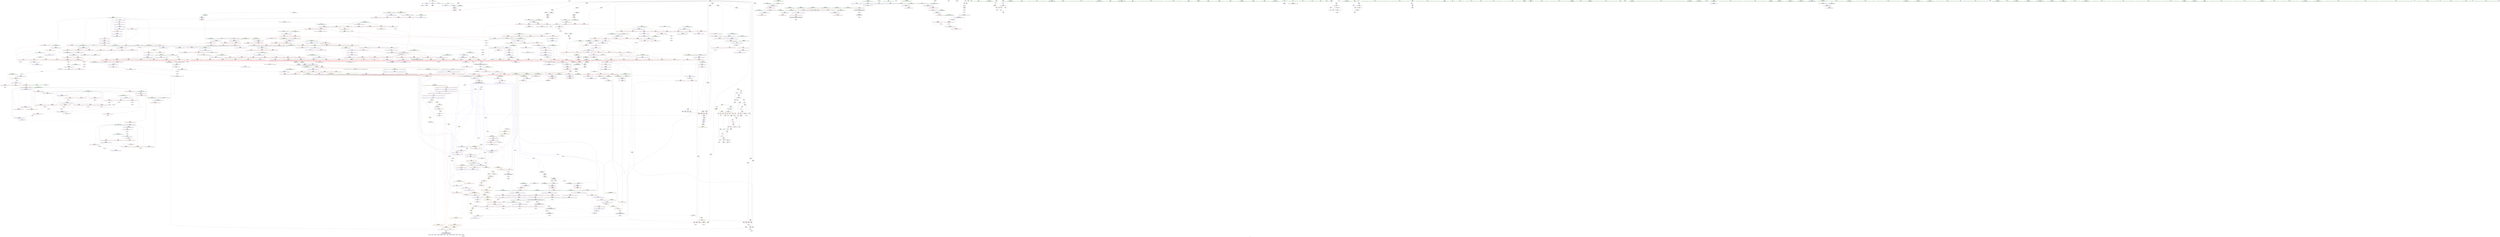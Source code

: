 digraph "SVFG" {
	label="SVFG";

	Node0x55fa41e06e40 [shape=record,color=grey,label="{NodeID: 0\nNullPtr}"];
	Node0x55fa41e06e40 -> Node0x55fa41e700d0[style=solid];
	Node0x55fa41e06e40 -> Node0x55fa41e8b290[style=solid];
	Node0x55fa41f863e0 [shape=record,color=black,label="{NodeID: 1882\n222 = PHI()\n}"];
	Node0x55fa41e77ba0 [shape=record,color=blue,label="{NodeID: 775\n775\<--858\n__holeIndex.addr\<--sub17\n_ZSt13__adjust_heapIPiliN9__gnu_cxx5__ops15_Iter_less_iterEEvT_T0_S5_T1_T2_\n}"];
	Node0x55fa41e77ba0 -> Node0x55fa41efc370[style=dashed];
	Node0x55fa41e6e710 [shape=record,color=red,label="{NodeID: 443\n523\<--509\n\<--__first.addr\n_ZSt27__unguarded_partition_pivotIPiN9__gnu_cxx5__ops15_Iter_less_iterEET_S4_S4_T0_\n}"];
	Node0x55fa41e6e710 -> Node0x55fa41e71310[style=solid];
	Node0x55fa41e621b0 [shape=record,color=green,label="{NodeID: 111\n604\<--605\n__comp.addr\<--__comp.addr_field_insensitive\n_ZSt11__sort_heapIPiN9__gnu_cxx5__ops15_Iter_less_iterEEvT_S4_RT0_\n}"];
	Node0x55fa41e621b0 -> Node0x55fa41e7fb30[style=solid];
	Node0x55fa41e621b0 -> Node0x55fa41e8db60[style=solid];
	Node0x55fa41e84040 [shape=record,color=red,label="{NodeID: 554\n1005\<--985\n\<--__result.addr\n_ZSt22__move_median_to_firstIPiN9__gnu_cxx5__ops15_Iter_less_iterEEvT_S4_S4_S4_T0_\n|{<s0>53}}"];
	Node0x55fa41e84040:s0 -> Node0x55fa41f853d0[style=solid,color=red];
	Node0x55fa41e66fb0 [shape=record,color=green,label="{NodeID: 222\n1450\<--1451\nretval\<--retval_field_insensitive\n_ZSt18__next_permutationIPiN9__gnu_cxx5__ops15_Iter_less_iterEEbT_S4_T0_\n}"];
	Node0x55fa41e66fb0 -> Node0x55fa41e89320[style=solid];
	Node0x55fa41e66fb0 -> Node0x55fa41e970d0[style=solid];
	Node0x55fa41e66fb0 -> Node0x55fa41e97340[style=solid];
	Node0x55fa41e66fb0 -> Node0x55fa41e978f0[style=solid];
	Node0x55fa41e66fb0 -> Node0x55fa41e979c0[style=solid];
	Node0x55fa41e89a70 [shape=record,color=red,label="{NodeID: 665\n1521\<--1456\n\<--__last.addr\n_ZSt18__next_permutationIPiN9__gnu_cxx5__ops15_Iter_less_iterEEbT_S4_T0_\n|{<s0>94}}"];
	Node0x55fa41e89a70:s0 -> Node0x55fa41f82b00[style=solid,color=red];
	Node0x55fa41f0acf0 [shape=record,color=yellow,style=double,label="{NodeID: 1440\n106V_1 = ENCHI(MR_106V_0)\npts\{731 780 905 1121 1153 1275 \}\nFun[_ZSt11__make_heapIPiN9__gnu_cxx5__ops15_Iter_less_iterEEvT_S4_RT0_]}"];
	Node0x55fa41f0acf0 -> Node0x55fa41e80690[style=dashed];
	Node0x55fa41f0acf0 -> Node0x55fa41e80760[style=dashed];
	Node0x55fa41e74c80 [shape=record,color=purple,label="{NodeID: 333\n1240\<--1239\nincdec.ptr\<--\n_ZSt26__unguarded_insertion_sortIPiN9__gnu_cxx5__ops15_Iter_less_iterEEvT_S4_T0_\n}"];
	Node0x55fa41e74c80 -> Node0x55fa41e79e90[style=solid];
	Node0x55fa41e5ed90 [shape=record,color=green,label="{NodeID: 1\n7\<--1\n__dso_handle\<--dummyObj\nGlob }"];
	Node0x55fa41f864b0 [shape=record,color=black,label="{NodeID: 1883\n267 = PHI(1447, )\n}"];
	Node0x55fa41f864b0 -> Node0x55fa41e70950[style=solid];
	Node0x55fa41e77c70 [shape=record,color=blue,label="{NodeID: 776\n878\<--877\n__t.addr\<--__t\n_ZSt4moveIRN9__gnu_cxx5__ops15_Iter_less_iterEEONSt16remove_referenceIT_E4typeEOS5_\n}"];
	Node0x55fa41e77c70 -> Node0x55fa41e82d90[style=dashed];
	Node0x55fa41e6e7e0 [shape=record,color=red,label="{NodeID: 444\n531\<--509\n\<--__first.addr\n_ZSt27__unguarded_partition_pivotIPiN9__gnu_cxx5__ops15_Iter_less_iterEET_S4_S4_T0_\n|{<s0>28}}"];
	Node0x55fa41e6e7e0:s0 -> Node0x55fa41f84e40[style=solid,color=red];
	Node0x55fa41eb0470 [shape=record,color=black,label="{NodeID: 1219\n932 = PHI(933, 928, )\n}"];
	Node0x55fa41e62280 [shape=record,color=green,label="{NodeID: 112\n633\<--634\n__first.addr\<--__first.addr_field_insensitive\n_ZSt11__make_heapIPiN9__gnu_cxx5__ops15_Iter_less_iterEEvT_S4_RT0_\n}"];
	Node0x55fa41e62280 -> Node0x55fa41e7fc00[style=solid];
	Node0x55fa41e62280 -> Node0x55fa41e7fcd0[style=solid];
	Node0x55fa41e62280 -> Node0x55fa41e7fda0[style=solid];
	Node0x55fa41e62280 -> Node0x55fa41e7fe70[style=solid];
	Node0x55fa41e62280 -> Node0x55fa41e8dd00[style=solid];
	Node0x55fa41e84110 [shape=record,color=red,label="{NodeID: 555\n1015\<--985\n\<--__result.addr\n_ZSt22__move_median_to_firstIPiN9__gnu_cxx5__ops15_Iter_less_iterEEvT_S4_S4_S4_T0_\n|{<s0>55}}"];
	Node0x55fa41e84110:s0 -> Node0x55fa41f853d0[style=solid,color=red];
	Node0x55fa41e67080 [shape=record,color=green,label="{NodeID: 223\n1452\<--1453\n__comp\<--__comp_field_insensitive\n_ZSt18__next_permutationIPiN9__gnu_cxx5__ops15_Iter_less_iterEEbT_S4_T0_\n|{<s0>90|<s1>91}}"];
	Node0x55fa41e67080:s0 -> Node0x55fa41f89980[style=solid,color=red];
	Node0x55fa41e67080:s1 -> Node0x55fa41f89980[style=solid,color=red];
	Node0x55fa41e89b40 [shape=record,color=red,label="{NodeID: 666\n1535\<--1456\n\<--__last.addr\n_ZSt18__next_permutationIPiN9__gnu_cxx5__ops15_Iter_less_iterEEbT_S4_T0_\n|{<s0>96}}"];
	Node0x55fa41e89b40:s0 -> Node0x55fa41f82b00[style=solid,color=red];
	Node0x55fa41f0ae90 [shape=record,color=yellow,style=double,label="{NodeID: 1441\n16V_1 = ENCHI(MR_16V_0)\npts\{64 \}\nFun[_ZSt18__next_permutationIPiN9__gnu_cxx5__ops15_Iter_less_iterEEbT_S4_T0_]|{|<s1>90|<s2>91|<s3>92|<s4>96|<s5>96}}"];
	Node0x55fa41f0ae90 -> Node0x55fa41efff70[style=dashed];
	Node0x55fa41f0ae90:s1 -> Node0x55fa41f0b7b0[style=dashed,color=red];
	Node0x55fa41f0ae90:s2 -> Node0x55fa41f0b7b0[style=dashed,color=red];
	Node0x55fa41f0ae90:s3 -> Node0x55fa41ef0b30[style=dashed,color=red];
	Node0x55fa41f0ae90:s4 -> Node0x55fa41efaa70[style=dashed,color=red];
	Node0x55fa41f0ae90:s5 -> Node0x55fa41eff070[style=dashed,color=red];
	Node0x55fa41e74d50 [shape=record,color=purple,label="{NodeID: 334\n1286\<--1285\nincdec.ptr\<--\n_ZSt25__unguarded_linear_insertIPiN9__gnu_cxx5__ops14_Val_less_iterEEvT_T0_\n}"];
	Node0x55fa41e74d50 -> Node0x55fa41e7a440[style=solid];
	Node0x55fa41e5ee20 [shape=record,color=green,label="{NodeID: 2\n9\<--1\n\<--dummyObj\nCan only get source location for instruction, argument, global var or function.}"];
	Node0x55fa41f86580 [shape=record,color=black,label="{NodeID: 1884\n285 = PHI()\n}"];
	Node0x55fa41e77d40 [shape=record,color=blue,label="{NodeID: 777\n887\<--884\nthis.addr\<--this\n_ZN9__gnu_cxx5__ops14_Iter_less_valC2ENS0_15_Iter_less_iterE\n}"];
	Node0x55fa41e77d40 -> Node0x55fa41e82e60[style=dashed];
	Node0x55fa41e6e8b0 [shape=record,color=red,label="{NodeID: 445\n532\<--509\n\<--__first.addr\n_ZSt27__unguarded_partition_pivotIPiN9__gnu_cxx5__ops15_Iter_less_iterEET_S4_S4_T0_\n}"];
	Node0x55fa41e6e8b0 -> Node0x55fa41e742c0[style=solid];
	Node0x55fa41eb0600 [shape=record,color=grey,label="{NodeID: 1220\n83 = Binary(82, 71, )\n}"];
	Node0x55fa41eb0600 -> Node0x55fa41e8b460[style=solid];
	Node0x55fa41e62350 [shape=record,color=green,label="{NodeID: 113\n635\<--636\n__last.addr\<--__last.addr_field_insensitive\n_ZSt11__make_heapIPiN9__gnu_cxx5__ops15_Iter_less_iterEEvT_S4_RT0_\n}"];
	Node0x55fa41e62350 -> Node0x55fa41e7ff40[style=solid];
	Node0x55fa41e62350 -> Node0x55fa41e80010[style=solid];
	Node0x55fa41e62350 -> Node0x55fa41e8ddd0[style=solid];
	Node0x55fa41e841e0 [shape=record,color=red,label="{NodeID: 556\n1019\<--985\n\<--__result.addr\n_ZSt22__move_median_to_firstIPiN9__gnu_cxx5__ops15_Iter_less_iterEEvT_S4_S4_S4_T0_\n|{<s0>56}}"];
	Node0x55fa41e841e0:s0 -> Node0x55fa41f853d0[style=solid,color=red];
	Node0x55fa41e67150 [shape=record,color=green,label="{NodeID: 224\n1454\<--1455\n__first.addr\<--__first.addr_field_insensitive\n_ZSt18__next_permutationIPiN9__gnu_cxx5__ops15_Iter_less_iterEEbT_S4_T0_\n|{|<s5>93|<s6>95}}"];
	Node0x55fa41e67150 -> Node0x55fa41e893f0[style=solid];
	Node0x55fa41e67150 -> Node0x55fa41e894c0[style=solid];
	Node0x55fa41e67150 -> Node0x55fa41e89590[style=solid];
	Node0x55fa41e67150 -> Node0x55fa41e89660[style=solid];
	Node0x55fa41e67150 -> Node0x55fa41e96f30[style=solid];
	Node0x55fa41e67150:s5 -> Node0x55fa41f85280[style=solid,color=red];
	Node0x55fa41e67150:s6 -> Node0x55fa41f85280[style=solid,color=red];
	Node0x55fa41e89c10 [shape=record,color=red,label="{NodeID: 667\n1482\<--1458\n\<--__i\n_ZSt18__next_permutationIPiN9__gnu_cxx5__ops15_Iter_less_iterEEbT_S4_T0_\n}"];
	Node0x55fa41e89c10 -> Node0x55fa41e75090[style=solid];
	Node0x55fa41e74e20 [shape=record,color=purple,label="{NodeID: 335\n1302\<--1301\nincdec.ptr3\<--\n_ZSt25__unguarded_linear_insertIPiN9__gnu_cxx5__ops14_Val_less_iterEEvT_T0_\n}"];
	Node0x55fa41e74e20 -> Node0x55fa41e7a6b0[style=solid];
	Node0x55fa41e5eeb0 [shape=record,color=green,label="{NodeID: 3\n15\<--1\n_ZSt3cin\<--dummyObj\nGlob }"];
	Node0x55fa41f86650 [shape=record,color=black,label="{NodeID: 1885\n294 = PHI()\n}"];
	Node0x55fa41e77e10 [shape=record,color=blue,label="{NodeID: 778\n898\<--893\n__first.addr\<--__first\n_ZSt11__push_heapIPiliN9__gnu_cxx5__ops14_Iter_less_valEEvT_T0_S5_T1_RT2_\n}"];
	Node0x55fa41e77e10 -> Node0x55fa41e82f30[style=dashed];
	Node0x55fa41e77e10 -> Node0x55fa41e83000[style=dashed];
	Node0x55fa41e77e10 -> Node0x55fa41e830d0[style=dashed];
	Node0x55fa41e77e10 -> Node0x55fa41e831a0[style=dashed];
	Node0x55fa41e6e980 [shape=record,color=red,label="{NodeID: 446\n540\<--509\n\<--__first.addr\n_ZSt27__unguarded_partition_pivotIPiN9__gnu_cxx5__ops15_Iter_less_iterEET_S4_S4_T0_\n}"];
	Node0x55fa41e6e980 -> Node0x55fa41e74460[style=solid];
	Node0x55fa41eb0780 [shape=record,color=grey,label="{NodeID: 1221\n614 = Binary(612, 613, )\n}"];
	Node0x55fa41eb0780 -> Node0x55fa41eb0f00[style=solid];
	Node0x55fa41e67620 [shape=record,color=green,label="{NodeID: 114\n637\<--638\n__comp.addr\<--__comp.addr_field_insensitive\n_ZSt11__make_heapIPiN9__gnu_cxx5__ops15_Iter_less_iterEEvT_S4_RT0_\n}"];
	Node0x55fa41e67620 -> Node0x55fa41e800e0[style=solid];
	Node0x55fa41e67620 -> Node0x55fa41e8dea0[style=solid];
	Node0x55fa41e842b0 [shape=record,color=red,label="{NodeID: 557\n1029\<--985\n\<--__result.addr\n_ZSt22__move_median_to_firstIPiN9__gnu_cxx5__ops15_Iter_less_iterEEvT_S4_S4_S4_T0_\n|{<s0>58}}"];
	Node0x55fa41e842b0:s0 -> Node0x55fa41f853d0[style=solid,color=red];
	Node0x55fa41e67220 [shape=record,color=green,label="{NodeID: 225\n1456\<--1457\n__last.addr\<--__last.addr_field_insensitive\n_ZSt18__next_permutationIPiN9__gnu_cxx5__ops15_Iter_less_iterEEbT_S4_T0_\n}"];
	Node0x55fa41e67220 -> Node0x55fa41e89730[style=solid];
	Node0x55fa41e67220 -> Node0x55fa41e89800[style=solid];
	Node0x55fa41e67220 -> Node0x55fa41e898d0[style=solid];
	Node0x55fa41e67220 -> Node0x55fa41e899a0[style=solid];
	Node0x55fa41e67220 -> Node0x55fa41e89a70[style=solid];
	Node0x55fa41e67220 -> Node0x55fa41e89b40[style=solid];
	Node0x55fa41e67220 -> Node0x55fa41e97000[style=solid];
	Node0x55fa41e89ce0 [shape=record,color=red,label="{NodeID: 668\n1485\<--1458\n\<--__i\n_ZSt18__next_permutationIPiN9__gnu_cxx5__ops15_Iter_less_iterEEbT_S4_T0_\n}"];
	Node0x55fa41e89ce0 -> Node0x55fa41eb78c0[style=solid];
	Node0x55fa41e74ef0 [shape=record,color=purple,label="{NodeID: 336\n1593\<--1408\noffset_0\<--\n}"];
	Node0x55fa41e74ef0 -> Node0x55fa41e7b2e0[style=solid];
	Node0x55fa41e5ef40 [shape=record,color=green,label="{NodeID: 4\n16\<--1\n_ZSt4cout\<--dummyObj\nGlob }"];
	Node0x55fa41f86720 [shape=record,color=black,label="{NodeID: 1886\n336 = PHI(417, )\n}"];
	Node0x55fa41f86720 -> Node0x55fa41eb5580[style=solid];
	Node0x55fa41e77ee0 [shape=record,color=blue,label="{NodeID: 779\n900\<--894\n__holeIndex.addr\<--__holeIndex\n_ZSt11__push_heapIPiliN9__gnu_cxx5__ops14_Iter_less_valEEvT_T0_S5_T1_RT2_\n}"];
	Node0x55fa41e77ee0 -> Node0x55fa41e83270[style=dashed];
	Node0x55fa41e77ee0 -> Node0x55fa41f07270[style=dashed];
	Node0x55fa41e6ea50 [shape=record,color=red,label="{NodeID: 447\n543\<--509\n\<--__first.addr\n_ZSt27__unguarded_partition_pivotIPiN9__gnu_cxx5__ops15_Iter_less_iterEET_S4_S4_T0_\n|{<s0>29}}"];
	Node0x55fa41e6ea50:s0 -> Node0x55fa41f81fc0[style=solid,color=red];
	Node0x55fa41eb0900 [shape=record,color=grey,label="{NodeID: 1222\n800 = Binary(799, 617, )\n}"];
	Node0x55fa41eb0900 -> Node0x55fa41eb0a80[style=solid];
	Node0x55fa41e676b0 [shape=record,color=green,label="{NodeID: 115\n639\<--640\n__len\<--__len_field_insensitive\n_ZSt11__make_heapIPiN9__gnu_cxx5__ops15_Iter_less_iterEEvT_S4_RT0_\n}"];
	Node0x55fa41e676b0 -> Node0x55fa41e801b0[style=solid];
	Node0x55fa41e676b0 -> Node0x55fa41e80280[style=solid];
	Node0x55fa41e676b0 -> Node0x55fa41e8df70[style=solid];
	Node0x55fa41e84380 [shape=record,color=red,label="{NodeID: 558\n1037\<--985\n\<--__result.addr\n_ZSt22__move_median_to_firstIPiN9__gnu_cxx5__ops15_Iter_less_iterEEvT_S4_S4_S4_T0_\n|{<s0>60}}"];
	Node0x55fa41e84380:s0 -> Node0x55fa41f853d0[style=solid,color=red];
	Node0x55fa41e672f0 [shape=record,color=green,label="{NodeID: 226\n1458\<--1459\n__i\<--__i_field_insensitive\n_ZSt18__next_permutationIPiN9__gnu_cxx5__ops15_Iter_less_iterEEbT_S4_T0_\n}"];
	Node0x55fa41e672f0 -> Node0x55fa41e89c10[style=solid];
	Node0x55fa41e672f0 -> Node0x55fa41e89ce0[style=solid];
	Node0x55fa41e672f0 -> Node0x55fa41e89db0[style=solid];
	Node0x55fa41e672f0 -> Node0x55fa41e89e80[style=solid];
	Node0x55fa41e672f0 -> Node0x55fa41e89f50[style=solid];
	Node0x55fa41e672f0 -> Node0x55fa41e8a020[style=solid];
	Node0x55fa41e672f0 -> Node0x55fa41e8a0f0[style=solid];
	Node0x55fa41e672f0 -> Node0x55fa41e8a1c0[style=solid];
	Node0x55fa41e672f0 -> Node0x55fa41e8a290[style=solid];
	Node0x55fa41e672f0 -> Node0x55fa41e971a0[style=solid];
	Node0x55fa41e672f0 -> Node0x55fa41e97270[style=solid];
	Node0x55fa41e672f0 -> Node0x55fa41e97410[style=solid];
	Node0x55fa41e672f0 -> Node0x55fa41e974e0[style=solid];
	Node0x55fa41e672f0 -> Node0x55fa41e97680[style=solid];
	Node0x55fa41e89db0 [shape=record,color=red,label="{NodeID: 669\n1493\<--1458\n\<--__i\n_ZSt18__next_permutationIPiN9__gnu_cxx5__ops15_Iter_less_iterEEbT_S4_T0_\n}"];
	Node0x55fa41e89db0 -> Node0x55fa41e75160[style=solid];
	Node0x55fa41e74fc0 [shape=record,color=purple,label="{NodeID: 337\n1594\<--1410\noffset_0\<--\n}"];
	Node0x55fa41e74fc0 -> Node0x55fa41e8adf0[style=solid];
	Node0x55fa41e5f780 [shape=record,color=green,label="{NodeID: 5\n17\<--1\n.str\<--dummyObj\nGlob }"];
	Node0x55fa41f867f0 [shape=record,color=black,label="{NodeID: 1887\n405 = PHI(504, )\n}"];
	Node0x55fa41f867f0 -> Node0x55fa41e8ccc0[style=solid];
	Node0x55fa41e77fb0 [shape=record,color=blue,label="{NodeID: 780\n902\<--895\n__topIndex.addr\<--__topIndex\n_ZSt11__push_heapIPiliN9__gnu_cxx5__ops14_Iter_less_valEEvT_T0_S5_T1_RT2_\n}"];
	Node0x55fa41e77fb0 -> Node0x55fa41e83680[style=dashed];
	Node0x55fa41ef1560 [shape=record,color=yellow,style=double,label="{NodeID: 1555\n16V_1 = ENCHI(MR_16V_0)\npts\{64 \}\nFun[_ZNK9__gnu_cxx5__ops14_Val_less_iterclIiPiEEbRT_T0_]}"];
	Node0x55fa41ef1560 -> Node0x55fa41e89250[style=dashed];
	Node0x55fa41e6eb20 [shape=record,color=red,label="{NodeID: 448\n522\<--511\n\<--__last.addr\n_ZSt27__unguarded_partition_pivotIPiN9__gnu_cxx5__ops15_Iter_less_iterEET_S4_S4_T0_\n}"];
	Node0x55fa41e6eb20 -> Node0x55fa41e71240[style=solid];
	Node0x55fa41eb0a80 [shape=record,color=grey,label="{NodeID: 1223\n801 = Binary(800, 340, )\n}"];
	Node0x55fa41eb0a80 -> Node0x55fa41eb5e80[style=solid];
	Node0x55fa41e67780 [shape=record,color=green,label="{NodeID: 116\n641\<--642\n__parent\<--__parent_field_insensitive\n_ZSt11__make_heapIPiN9__gnu_cxx5__ops15_Iter_less_iterEEvT_S4_RT0_\n}"];
	Node0x55fa41e67780 -> Node0x55fa41e80350[style=solid];
	Node0x55fa41e67780 -> Node0x55fa41e80420[style=solid];
	Node0x55fa41e67780 -> Node0x55fa41e804f0[style=solid];
	Node0x55fa41e67780 -> Node0x55fa41e805c0[style=solid];
	Node0x55fa41e67780 -> Node0x55fa41e8e040[style=solid];
	Node0x55fa41e67780 -> Node0x55fa41e8e1e0[style=solid];
	Node0x55fa41e84450 [shape=record,color=red,label="{NodeID: 559\n1041\<--985\n\<--__result.addr\n_ZSt22__move_median_to_firstIPiN9__gnu_cxx5__ops15_Iter_less_iterEEvT_S4_S4_S4_T0_\n|{<s0>61}}"];
	Node0x55fa41e84450:s0 -> Node0x55fa41f853d0[style=solid,color=red];
	Node0x55fa41e673c0 [shape=record,color=green,label="{NodeID: 227\n1460\<--1461\n__ii\<--__ii_field_insensitive\n_ZSt18__next_permutationIPiN9__gnu_cxx5__ops15_Iter_less_iterEEbT_S4_T0_\n}"];
	Node0x55fa41e673c0 -> Node0x55fa41e8a360[style=solid];
	Node0x55fa41e673c0 -> Node0x55fa41e8a430[style=solid];
	Node0x55fa41e673c0 -> Node0x55fa41e975b0[style=solid];
	Node0x55fa41e89e80 [shape=record,color=red,label="{NodeID: 670\n1497\<--1458\n\<--__i\n_ZSt18__next_permutationIPiN9__gnu_cxx5__ops15_Iter_less_iterEEbT_S4_T0_\n}"];
	Node0x55fa41e89e80 -> Node0x55fa41e975b0[style=solid];
	Node0x55fa41e75090 [shape=record,color=purple,label="{NodeID: 338\n1483\<--1482\nincdec.ptr\<--\n_ZSt18__next_permutationIPiN9__gnu_cxx5__ops15_Iter_less_iterEEbT_S4_T0_\n}"];
	Node0x55fa41e75090 -> Node0x55fa41e97270[style=solid];
	Node0x55fa41e5f810 [shape=record,color=green,label="{NodeID: 6\n19\<--1\n.str.1\<--dummyObj\nGlob }"];
	Node0x55fa41f868c0 [shape=record,color=black,label="{NodeID: 1888\n423 = PHI()\n}"];
	Node0x55fa41f868c0 -> Node0x55fa41e70e30[style=solid];
	Node0x55fa41f868c0 -> Node0x55fa41e70f00[style=solid];
	Node0x55fa41e78080 [shape=record,color=blue,label="{NodeID: 781\n904\<--896\n__value.addr\<--__value\n_ZSt11__push_heapIPiliN9__gnu_cxx5__ops14_Iter_less_valEEvT_T0_S5_T1_RT2_\n|{|<s2>48}}"];
	Node0x55fa41e78080 -> Node0x55fa41e83a90[style=dashed];
	Node0x55fa41e78080 -> Node0x55fa41e83b60[style=dashed];
	Node0x55fa41e78080:s2 -> Node0x55fa41f0e350[style=dashed,color=red];
	Node0x55fa41ef1670 [shape=record,color=yellow,style=double,label="{NodeID: 1556\n228V_1 = ENCHI(MR_228V_0)\npts\{1275 \}\nFun[_ZNK9__gnu_cxx5__ops14_Val_less_iterclIiPiEEbRT_T0_]}"];
	Node0x55fa41ef1670 -> Node0x55fa41e89180[style=dashed];
	Node0x55fa41e6ebf0 [shape=record,color=red,label="{NodeID: 449\n535\<--511\n\<--__last.addr\n_ZSt27__unguarded_partition_pivotIPiN9__gnu_cxx5__ops15_Iter_less_iterEET_S4_S4_T0_\n}"];
	Node0x55fa41e6ebf0 -> Node0x55fa41e74390[style=solid];
	Node0x55fa41eb0c00 [shape=record,color=grey,label="{NodeID: 1224\n526 = Binary(524, 525, )\n}"];
	Node0x55fa41eb0c00 -> Node0x55fa41eb1200[style=solid];
	Node0x55fa41e67850 [shape=record,color=green,label="{NodeID: 117\n643\<--644\n__value\<--__value_field_insensitive\n_ZSt11__make_heapIPiN9__gnu_cxx5__ops15_Iter_less_iterEEvT_S4_RT0_\n|{|<s1>35}}"];
	Node0x55fa41e67850 -> Node0x55fa41e8e110[style=solid];
	Node0x55fa41e67850:s1 -> Node0x55fa41f82e90[style=solid,color=red];
	Node0x55fa41e84520 [shape=record,color=red,label="{NodeID: 560\n997\<--987\n\<--__a.addr\n_ZSt22__move_median_to_firstIPiN9__gnu_cxx5__ops15_Iter_less_iterEEvT_S4_S4_S4_T0_\n|{<s0>51}}"];
	Node0x55fa41e84520:s0 -> Node0x55fa41f89a50[style=solid,color=red];
	Node0x55fa41e67490 [shape=record,color=green,label="{NodeID: 228\n1462\<--1463\n__j\<--__j_field_insensitive\n_ZSt18__next_permutationIPiN9__gnu_cxx5__ops15_Iter_less_iterEEbT_S4_T0_\n}"];
	Node0x55fa41e67490 -> Node0x55fa41e8a500[style=solid];
	Node0x55fa41e67490 -> Node0x55fa41e8a5d0[style=solid];
	Node0x55fa41e67490 -> Node0x55fa41e97750[style=solid];
	Node0x55fa41e67490 -> Node0x55fa41e97820[style=solid];
	Node0x55fa41e89f50 [shape=record,color=red,label="{NodeID: 671\n1499\<--1458\n\<--__i\n_ZSt18__next_permutationIPiN9__gnu_cxx5__ops15_Iter_less_iterEEbT_S4_T0_\n}"];
	Node0x55fa41e89f50 -> Node0x55fa41e75230[style=solid];
	Node0x55fa41e75160 [shape=record,color=purple,label="{NodeID: 339\n1494\<--1493\nincdec.ptr4\<--\n_ZSt18__next_permutationIPiN9__gnu_cxx5__ops15_Iter_less_iterEEbT_S4_T0_\n}"];
	Node0x55fa41e75160 -> Node0x55fa41e974e0[style=solid];
	Node0x55fa41e5f8a0 [shape=record,color=green,label="{NodeID: 7\n22\<--1\n\<--dummyObj\nCan only get source location for instruction, argument, global var or function.}"];
	Node0x55fa41f86990 [shape=record,color=black,label="{NodeID: 1889\n544 = PHI(1048, )\n}"];
	Node0x55fa41f86990 -> Node0x55fa41e713e0[style=solid];
	Node0x55fa41e78150 [shape=record,color=blue,label="{NodeID: 782\n906\<--897\n__comp.addr\<--__comp\n_ZSt11__push_heapIPiliN9__gnu_cxx5__ops14_Iter_less_valEEvT_T0_S5_T1_RT2_\n}"];
	Node0x55fa41e78150 -> Node0x55fa41e83750[style=dashed];
	Node0x55fa41e6ecc0 [shape=record,color=red,label="{NodeID: 450\n542\<--511\n\<--__last.addr\n_ZSt27__unguarded_partition_pivotIPiN9__gnu_cxx5__ops15_Iter_less_iterEET_S4_S4_T0_\n|{<s0>29}}"];
	Node0x55fa41e6ecc0:s0 -> Node0x55fa41f81e80[style=solid,color=red];
	Node0x55fa41eb0d80 [shape=record,color=grey,label="{NodeID: 1225\n805 = Binary(804, 617, )\n}"];
	Node0x55fa41eb0d80 -> Node0x55fa41eb1080[style=solid];
	Node0x55fa41e67920 [shape=record,color=green,label="{NodeID: 118\n645\<--646\nagg.tmp\<--agg.tmp_field_insensitive\n_ZSt11__make_heapIPiN9__gnu_cxx5__ops15_Iter_less_iterEEvT_S4_RT0_\n}"];
	Node0x55fa41e845f0 [shape=record,color=red,label="{NodeID: 561\n1011\<--987\n\<--__a.addr\n_ZSt22__move_median_to_firstIPiN9__gnu_cxx5__ops15_Iter_less_iterEEvT_S4_S4_S4_T0_\n|{<s0>54}}"];
	Node0x55fa41e845f0:s0 -> Node0x55fa41f89a50[style=solid,color=red];
	Node0x55fa41ee9c50 [shape=record,color=black,label="{NodeID: 1336\nMR_36V_3 = PHI(MR_36V_4, MR_36V_2, )\npts\{283 \}\n}"];
	Node0x55fa41ee9c50 -> Node0x55fa41e6c760[style=dashed];
	Node0x55fa41ee9c50 -> Node0x55fa41e6c830[style=dashed];
	Node0x55fa41ee9c50 -> Node0x55fa41e6c900[style=dashed];
	Node0x55fa41ee9c50 -> Node0x55fa41e8c710[style=dashed];
	Node0x55fa41e67560 [shape=record,color=green,label="{NodeID: 229\n1464\<--1465\nagg.tmp\<--agg.tmp_field_insensitive\n_ZSt18__next_permutationIPiN9__gnu_cxx5__ops15_Iter_less_iterEEbT_S4_T0_\n}"];
	Node0x55fa41e8a020 [shape=record,color=red,label="{NodeID: 672\n1502\<--1458\n\<--__i\n_ZSt18__next_permutationIPiN9__gnu_cxx5__ops15_Iter_less_iterEEbT_S4_T0_\n|{<s0>90}}"];
	Node0x55fa41e8a020:s0 -> Node0x55fa41f89a50[style=solid,color=red];
	Node0x55fa41e75230 [shape=record,color=purple,label="{NodeID: 340\n1500\<--1499\nincdec.ptr5\<--\n_ZSt18__next_permutationIPiN9__gnu_cxx5__ops15_Iter_less_iterEEbT_S4_T0_\n}"];
	Node0x55fa41e75230 -> Node0x55fa41e97680[style=solid];
	Node0x55fa41e5f930 [shape=record,color=green,label="{NodeID: 8\n71\<--1\n\<--dummyObj\nCan only get source location for instruction, argument, global var or function.}"];
	Node0x55fa41f86a60 [shape=record,color=black,label="{NodeID: 1890\n579 = PHI(697, )\n}"];
	Node0x55fa41e78220 [shape=record,color=blue,label="{NodeID: 783\n908\<--917\n__parent\<--div\n_ZSt11__push_heapIPiliN9__gnu_cxx5__ops14_Iter_less_valEEvT_T0_S5_T1_RT2_\n}"];
	Node0x55fa41e78220 -> Node0x55fa41f07c70[style=dashed];
	Node0x55fa41e6ed90 [shape=record,color=red,label="{NodeID: 451\n534\<--513\n\<--__mid\n_ZSt27__unguarded_partition_pivotIPiN9__gnu_cxx5__ops15_Iter_less_iterEET_S4_S4_T0_\n|{<s0>28}}"];
	Node0x55fa41e6ed90:s0 -> Node0x55fa41f85060[style=solid,color=red];
	Node0x55fa41eb0f00 [shape=record,color=grey,label="{NodeID: 1226\n615 = Binary(614, 335, )\n}"];
	Node0x55fa41eb0f00 -> Node0x55fa41eb6180[style=solid];
	Node0x55fa41e679f0 [shape=record,color=green,label="{NodeID: 119\n675\<--676\n_ZSt4moveIRiEONSt16remove_referenceIT_E4typeEOS2_\<--_ZSt4moveIRiEONSt16remove_referenceIT_E4typeEOS2__field_insensitive\n}"];
	Node0x55fa41e846c0 [shape=record,color=red,label="{NodeID: 562\n1020\<--987\n\<--__a.addr\n_ZSt22__move_median_to_firstIPiN9__gnu_cxx5__ops15_Iter_less_iterEEvT_S4_S4_S4_T0_\n|{<s0>56}}"];
	Node0x55fa41e846c0:s0 -> Node0x55fa41f856e0[style=solid,color=red];
	Node0x55fa41e6f780 [shape=record,color=green,label="{NodeID: 230\n1466\<--1467\nundef.agg.tmp\<--undef.agg.tmp_field_insensitive\n_ZSt18__next_permutationIPiN9__gnu_cxx5__ops15_Iter_less_iterEEbT_S4_T0_\n}"];
	Node0x55fa41e8a0f0 [shape=record,color=red,label="{NodeID: 673\n1509\<--1458\n\<--__i\n_ZSt18__next_permutationIPiN9__gnu_cxx5__ops15_Iter_less_iterEEbT_S4_T0_\n|{<s0>91}}"];
	Node0x55fa41e8a0f0:s0 -> Node0x55fa41f89a50[style=solid,color=red];
	Node0x55fa41e75300 [shape=record,color=purple,label="{NodeID: 341\n1511\<--1510\nincdec.ptr7\<--\n_ZSt18__next_permutationIPiN9__gnu_cxx5__ops15_Iter_less_iterEEbT_S4_T0_\n|{|<s1>91}}"];
	Node0x55fa41e75300 -> Node0x55fa41e97820[style=solid];
	Node0x55fa41e75300:s1 -> Node0x55fa41f89cd0[style=solid,color=red];
	Node0x55fa41e5f9c0 [shape=record,color=green,label="{NodeID: 9\n335\<--1\n\<--dummyObj\nCan only get source location for instruction, argument, global var or function.}"];
	Node0x55fa41f86b30 [shape=record,color=black,label="{NodeID: 1891\n1125 = PHI(759, )\n}"];
	Node0x55fa41f86b30 -> Node0x55fa41e86190[style=solid];
	Node0x55fa41e782f0 [shape=record,color=blue,label="{NodeID: 784\n942\<--939\nadd.ptr3\<--\n_ZSt11__push_heapIPiliN9__gnu_cxx5__ops14_Iter_less_valEEvT_T0_S5_T1_RT2_\n}"];
	Node0x55fa41e782f0 -> Node0x55fa41f07770[style=dashed];
	Node0x55fa41e6ee60 [shape=record,color=red,label="{NodeID: 452\n565\<--554\n\<--__first.addr\n_ZSt13__heap_selectIPiN9__gnu_cxx5__ops15_Iter_less_iterEEvT_S4_S4_T0_\n|{<s0>30}}"];
	Node0x55fa41e6ee60:s0 -> Node0x55fa41f89570[style=solid,color=red];
	Node0x55fa41eb1080 [shape=record,color=grey,label="{NodeID: 1227\n806 = Binary(340, 805, )\n}"];
	Node0x55fa41eb1080 -> Node0x55fa41e776c0[style=solid];
	Node0x55fa41e67ac0 [shape=record,color=green,label="{NodeID: 120\n686\<--687\n_ZSt13__adjust_heapIPiliN9__gnu_cxx5__ops15_Iter_less_iterEEvT_T0_S5_T1_T2_\<--_ZSt13__adjust_heapIPiliN9__gnu_cxx5__ops15_Iter_less_iterEEvT_T0_S5_T1_T2__field_insensitive\n}"];
	Node0x55fa41e84790 [shape=record,color=red,label="{NodeID: 563\n1025\<--987\n\<--__a.addr\n_ZSt22__move_median_to_firstIPiN9__gnu_cxx5__ops15_Iter_less_iterEEvT_S4_S4_S4_T0_\n|{<s0>57}}"];
	Node0x55fa41e84790:s0 -> Node0x55fa41f89a50[style=solid,color=red];
	Node0x55fa41e6f850 [shape=record,color=green,label="{NodeID: 231\n1468\<--1469\nagg.tmp12\<--agg.tmp12_field_insensitive\n_ZSt18__next_permutationIPiN9__gnu_cxx5__ops15_Iter_less_iterEEbT_S4_T0_\n}"];
	Node0x55fa41e8a1c0 [shape=record,color=red,label="{NodeID: 674\n1517\<--1458\n\<--__i\n_ZSt18__next_permutationIPiN9__gnu_cxx5__ops15_Iter_less_iterEEbT_S4_T0_\n|{<s0>92}}"];
	Node0x55fa41e8a1c0:s0 -> Node0x55fa41f853d0[style=solid,color=red];
	Node0x55fa41e753d0 [shape=record,color=purple,label="{NodeID: 342\n1560\<--1559\nincdec.ptr\<--\n_ZSt9__reverseIPiEvT_S1_St26random_access_iterator_tag\n}"];
	Node0x55fa41e753d0 -> Node0x55fa41e97c30[style=solid];
	Node0x55fa41e5fa50 [shape=record,color=green,label="{NodeID: 10\n340\<--1\n\<--dummyObj\nCan only get source location for instruction, argument, global var or function.}"];
	Node0x55fa41f86c00 [shape=record,color=black,label="{NodeID: 1892\n1129 = PHI(759, )\n}"];
	Node0x55fa41f86c00 -> Node0x55fa41e86260[style=solid];
	Node0x55fa41e783c0 [shape=record,color=blue,label="{NodeID: 785\n900\<--944\n__holeIndex.addr\<--\n_ZSt11__push_heapIPiliN9__gnu_cxx5__ops14_Iter_less_valEEvT_T0_S5_T1_RT2_\n}"];
	Node0x55fa41e783c0 -> Node0x55fa41e834e0[style=dashed];
	Node0x55fa41e783c0 -> Node0x55fa41f07270[style=dashed];
	Node0x55fa41e8eee0 [shape=record,color=yellow,style=double,label="{NodeID: 1560\n16V_1 = ENCHI(MR_16V_0)\npts\{64 \}\nFun[_ZSt14__partial_sortIPiN9__gnu_cxx5__ops15_Iter_less_iterEEvT_S4_S4_T0_]|{<s0>26}}"];
	Node0x55fa41e8eee0:s0 -> Node0x55fa41f0ddb0[style=dashed,color=red];
	Node0x55fa41e6ef30 [shape=record,color=red,label="{NodeID: 453\n578\<--554\n\<--__first.addr\n_ZSt13__heap_selectIPiN9__gnu_cxx5__ops15_Iter_less_iterEEvT_S4_S4_T0_\n|{<s0>31}}"];
	Node0x55fa41e6ef30:s0 -> Node0x55fa41f89cd0[style=solid,color=red];
	Node0x55fa41eb1200 [shape=record,color=grey,label="{NodeID: 1228\n527 = Binary(526, 335, )\n}"];
	Node0x55fa41eb1200 -> Node0x55fa41eb1380[style=solid];
	Node0x55fa41e67bc0 [shape=record,color=green,label="{NodeID: 121\n701\<--702\nthis.addr\<--this.addr_field_insensitive\n_ZNK9__gnu_cxx5__ops15_Iter_less_iterclIPiS3_EEbT_T0_\n}"];
	Node0x55fa41e67bc0 -> Node0x55fa41e80830[style=solid];
	Node0x55fa41e67bc0 -> Node0x55fa41e8e2b0[style=solid];
	Node0x55fa41e84860 [shape=record,color=red,label="{NodeID: 564\n1030\<--987\n\<--__a.addr\n_ZSt22__move_median_to_firstIPiN9__gnu_cxx5__ops15_Iter_less_iterEEvT_S4_S4_S4_T0_\n|{<s0>58}}"];
	Node0x55fa41e84860:s0 -> Node0x55fa41f856e0[style=solid,color=red];
	Node0x55fa41e6f920 [shape=record,color=green,label="{NodeID: 232\n1470\<--1471\nundef.agg.tmp13\<--undef.agg.tmp13_field_insensitive\n_ZSt18__next_permutationIPiN9__gnu_cxx5__ops15_Iter_less_iterEEbT_S4_T0_\n}"];
	Node0x55fa41e8a290 [shape=record,color=red,label="{NodeID: 675\n1530\<--1458\n\<--__i\n_ZSt18__next_permutationIPiN9__gnu_cxx5__ops15_Iter_less_iterEEbT_S4_T0_\n}"];
	Node0x55fa41e8a290 -> Node0x55fa41eb6480[style=solid];
	Node0x55fa41e754a0 [shape=record,color=purple,label="{NodeID: 343\n1571\<--1570\nincdec.ptr2\<--\n_ZSt9__reverseIPiEvT_S1_St26random_access_iterator_tag\n}"];
	Node0x55fa41e754a0 -> Node0x55fa41e97d00[style=solid];
	Node0x55fa41e5fae0 [shape=record,color=green,label="{NodeID: 11\n386\<--1\n\<--dummyObj\nCan only get source location for instruction, argument, global var or function.}"];
	Node0x55fa41f86cd0 [shape=record,color=black,label="{NodeID: 1893\n1133 = PHI(759, )\n}"];
	Node0x55fa41f86cd0 -> Node0x55fa41e86330[style=solid];
	Node0x55fa41e78490 [shape=record,color=blue,label="{NodeID: 786\n908\<--948\n__parent\<--div5\n_ZSt11__push_heapIPiliN9__gnu_cxx5__ops14_Iter_less_valEEvT_T0_S5_T1_RT2_\n}"];
	Node0x55fa41e78490 -> Node0x55fa41f07c70[style=dashed];
	Node0x55fa41e6f000 [shape=record,color=red,label="{NodeID: 454\n583\<--554\n\<--__first.addr\n_ZSt13__heap_selectIPiN9__gnu_cxx5__ops15_Iter_less_iterEEvT_S4_S4_T0_\n|{<s0>32}}"];
	Node0x55fa41e6f000:s0 -> Node0x55fa41f88e20[style=solid,color=red];
	Node0x55fa41eb1380 [shape=record,color=grey,label="{NodeID: 1229\n528 = Binary(527, 340, )\n}"];
	Node0x55fa41e67c90 [shape=record,color=green,label="{NodeID: 122\n703\<--704\n__it1.addr\<--__it1.addr_field_insensitive\n_ZNK9__gnu_cxx5__ops15_Iter_less_iterclIPiS3_EEbT_T0_\n}"];
	Node0x55fa41e67c90 -> Node0x55fa41e80900[style=solid];
	Node0x55fa41e67c90 -> Node0x55fa41e8e380[style=solid];
	Node0x55fa41e84930 [shape=record,color=red,label="{NodeID: 565\n998\<--989\n\<--__b.addr\n_ZSt22__move_median_to_firstIPiN9__gnu_cxx5__ops15_Iter_less_iterEEvT_S4_S4_S4_T0_\n|{<s0>51}}"];
	Node0x55fa41e84930:s0 -> Node0x55fa41f89cd0[style=solid,color=red];
	Node0x55fa41ef2870 [shape=record,color=black,label="{NodeID: 1340\nMR_16V_7 = PHI(MR_16V_9, MR_16V_3, )\npts\{64 \}\n|{<s0>28}}"];
	Node0x55fa41ef2870:s0 -> Node0x55fa41f2b8b0[style=dashed,color=blue];
	Node0x55fa41e6f9f0 [shape=record,color=green,label="{NodeID: 233\n1523\<--1524\n_ZSt19__iterator_categoryIPiENSt15iterator_traitsIT_E17iterator_categoryERKS2_\<--_ZSt19__iterator_categoryIPiENSt15iterator_traitsIT_E17iterator_categoryERKS2__field_insensitive\n}"];
	Node0x55fa41e8a360 [shape=record,color=red,label="{NodeID: 676\n1503\<--1460\n\<--__ii\n_ZSt18__next_permutationIPiN9__gnu_cxx5__ops15_Iter_less_iterEEbT_S4_T0_\n|{<s0>90}}"];
	Node0x55fa41e8a360:s0 -> Node0x55fa41f89cd0[style=solid,color=red];
	Node0x55fa41f0b7b0 [shape=record,color=yellow,style=double,label="{NodeID: 1451\n16V_1 = ENCHI(MR_16V_0)\npts\{64 \}\nFun[_ZNK9__gnu_cxx5__ops15_Iter_less_iterclIPiS3_EEbT_T0_]}"];
	Node0x55fa41f0b7b0 -> Node0x55fa41e80aa0[style=dashed];
	Node0x55fa41f0b7b0 -> Node0x55fa41e80b70[style=dashed];
	Node0x55fa41e75570 [shape=record,color=purple,label="{NodeID: 344\n1574\<--1573\nincdec.ptr3\<--\n_ZSt9__reverseIPiEvT_S1_St26random_access_iterator_tag\n}"];
	Node0x55fa41e75570 -> Node0x55fa41e97dd0[style=solid];
	Node0x55fa41e5fb70 [shape=record,color=green,label="{NodeID: 12\n390\<--1\n\<--dummyObj\nCan only get source location for instruction, argument, global var or function.|{<s0>40}}"];
	Node0x55fa41e5fb70:s0 -> Node0x55fa41f83fb0[style=solid,color=red];
	Node0x55fa41f86da0 [shape=record,color=black,label="{NodeID: 1894\n674 = PHI(759, )\n}"];
	Node0x55fa41f86da0 -> Node0x55fa41e80690[style=solid];
	Node0x55fa41e78560 [shape=record,color=blue,label="{NodeID: 787\n955\<--952\nadd.ptr7\<--\n_ZSt11__push_heapIPiliN9__gnu_cxx5__ops14_Iter_less_valEEvT_T0_S5_T1_RT2_\n|{<s0>47}}"];
	Node0x55fa41e78560:s0 -> Node0x55fa41f2b750[style=dashed,color=blue];
	Node0x55fa41e6f0d0 [shape=record,color=red,label="{NodeID: 455\n566\<--556\n\<--__middle.addr\n_ZSt13__heap_selectIPiN9__gnu_cxx5__ops15_Iter_less_iterEEvT_S4_S4_T0_\n|{<s0>30}}"];
	Node0x55fa41e6f0d0:s0 -> Node0x55fa41f89640[style=solid,color=red];
	Node0x55fa41eb1500 [shape=record,color=grey,label="{NodeID: 1230\n102 = Binary(101, 71, )\n}"];
	Node0x55fa41eb1500 -> Node0x55fa41e8b7a0[style=solid];
	Node0x55fa41e67d60 [shape=record,color=green,label="{NodeID: 123\n705\<--706\n__it2.addr\<--__it2.addr_field_insensitive\n_ZNK9__gnu_cxx5__ops15_Iter_less_iterclIPiS3_EEbT_T0_\n}"];
	Node0x55fa41e67d60 -> Node0x55fa41e809d0[style=solid];
	Node0x55fa41e67d60 -> Node0x55fa41e8e450[style=solid];
	Node0x55fa41e84a00 [shape=record,color=red,label="{NodeID: 566\n1001\<--989\n\<--__b.addr\n_ZSt22__move_median_to_firstIPiN9__gnu_cxx5__ops15_Iter_less_iterEEvT_S4_S4_S4_T0_\n|{<s0>52}}"];
	Node0x55fa41e84a00:s0 -> Node0x55fa41f89a50[style=solid,color=red];
	Node0x55fa41ef2d70 [shape=record,color=black,label="{NodeID: 1341\nMR_216V_3 = PHI(MR_216V_4, MR_216V_2, )\npts\{1219 \}\n}"];
	Node0x55fa41ef2d70 -> Node0x55fa41e872a0[style=dashed];
	Node0x55fa41ef2d70 -> Node0x55fa41e87370[style=dashed];
	Node0x55fa41ef2d70 -> Node0x55fa41e87440[style=dashed];
	Node0x55fa41ef2d70 -> Node0x55fa41e79e90[style=dashed];
	Node0x55fa41e6fac0 [shape=record,color=green,label="{NodeID: 234\n1526\<--1527\n_ZSt9__reverseIPiEvT_S1_St26random_access_iterator_tag\<--_ZSt9__reverseIPiEvT_S1_St26random_access_iterator_tag_field_insensitive\n}"];
	Node0x55fa41e8a430 [shape=record,color=red,label="{NodeID: 677\n1520\<--1460\n\<--__ii\n_ZSt18__next_permutationIPiN9__gnu_cxx5__ops15_Iter_less_iterEEbT_S4_T0_\n|{<s0>94}}"];
	Node0x55fa41e8a430:s0 -> Node0x55fa41f83d10[style=solid,color=red];
	Node0x55fa41e75640 [shape=record,color=purple,label="{NodeID: 345\n529\<--521\nadd.ptr\<--\n_ZSt27__unguarded_partition_pivotIPiN9__gnu_cxx5__ops15_Iter_less_iterEET_S4_S4_T0_\n}"];
	Node0x55fa41e75640 -> Node0x55fa41e8d4e0[style=solid];
	Node0x55fa41e5fc30 [shape=record,color=green,label="{NodeID: 13\n401\<--1\n\<--dummyObj\nCan only get source location for instruction, argument, global var or function.}"];
	Node0x55fa41f86e70 [shape=record,color=black,label="{NodeID: 1895\n682 = PHI(759, )\n}"];
	Node0x55fa41f86e70 -> Node0x55fa41e80760[style=solid];
	Node0x55fa41e78630 [shape=record,color=blue,label="{NodeID: 788\n962\<--959\nthis.addr\<--this\n_ZNK9__gnu_cxx5__ops14_Iter_less_valclIPiiEEbT_RT0_\n}"];
	Node0x55fa41e78630 -> Node0x55fa41e83c30[style=dashed];
	Node0x55fa41e6f1a0 [shape=record,color=red,label="{NodeID: 456\n570\<--556\n\<--__middle.addr\n_ZSt13__heap_selectIPiN9__gnu_cxx5__ops15_Iter_less_iterEEvT_S4_S4_T0_\n}"];
	Node0x55fa41e6f1a0 -> Node0x55fa41e8d820[style=solid];
	Node0x55fa41eb1680 [shape=record,color=grey,label="{NodeID: 1231\n840 = Binary(839, 340, )\n}"];
	Node0x55fa41eb1680 -> Node0x55fa41eb6a80[style=solid];
	Node0x55fa41e67e30 [shape=record,color=green,label="{NodeID: 124\n722\<--723\n__first.addr\<--__first.addr_field_insensitive\n_ZSt10__pop_heapIPiN9__gnu_cxx5__ops15_Iter_less_iterEEvT_S4_S4_RT0_\n}"];
	Node0x55fa41e67e30 -> Node0x55fa41e80c40[style=solid];
	Node0x55fa41e67e30 -> Node0x55fa41e80d10[style=solid];
	Node0x55fa41e67e30 -> Node0x55fa41e80de0[style=solid];
	Node0x55fa41e67e30 -> Node0x55fa41e8e520[style=solid];
	Node0x55fa41e84ad0 [shape=record,color=red,label="{NodeID: 567\n1006\<--989\n\<--__b.addr\n_ZSt22__move_median_to_firstIPiN9__gnu_cxx5__ops15_Iter_less_iterEEvT_S4_S4_S4_T0_\n|{<s0>53}}"];
	Node0x55fa41e84ad0:s0 -> Node0x55fa41f856e0[style=solid,color=red];
	Node0x55fa41ef3270 [shape=record,color=black,label="{NodeID: 1342\nMR_16V_2 = PHI(MR_16V_3, MR_16V_1, )\npts\{64 \}\n|{<s0>24|<s1>76|<s2>76}}"];
	Node0x55fa41ef3270:s0 -> Node0x55fa41efb970[style=dashed,color=blue];
	Node0x55fa41ef3270:s1 -> Node0x55fa41e87ed0[style=dashed,color=red];
	Node0x55fa41ef3270:s2 -> Node0x55fa41ee8a40[style=dashed,color=red];
	Node0x55fa41e6fbc0 [shape=record,color=green,label="{NodeID: 235\n1546\<--1547\n\<--field_insensitive\n_ZSt9__reverseIPiEvT_S1_St26random_access_iterator_tag\n}"];
	Node0x55fa41e8a500 [shape=record,color=red,label="{NodeID: 678\n1510\<--1462\n\<--__j\n_ZSt18__next_permutationIPiN9__gnu_cxx5__ops15_Iter_less_iterEEbT_S4_T0_\n}"];
	Node0x55fa41e8a500 -> Node0x55fa41e75300[style=solid];
	Node0x55fa41e75710 [shape=record,color=purple,label="{NodeID: 346\n673\<--671\nadd.ptr\<--\n_ZSt11__make_heapIPiN9__gnu_cxx5__ops15_Iter_less_iterEEvT_S4_RT0_\n|{<s0>34}}"];
	Node0x55fa41e75710:s0 -> Node0x55fa41f82e90[style=solid,color=red];
	Node0x55fa41e5fcf0 [shape=record,color=green,label="{NodeID: 14\n424\<--1\n\<--dummyObj\nCan only get source location for instruction, argument, global var or function.}"];
	Node0x55fa41f86f40 [shape=record,color=black,label="{NodeID: 1896\n739 = PHI(759, )\n}"];
	Node0x55fa41f86f40 -> Node0x55fa41e811f0[style=solid];
	Node0x55fa41e78700 [shape=record,color=blue,label="{NodeID: 789\n964\<--960\n__it.addr\<--__it\n_ZNK9__gnu_cxx5__ops14_Iter_less_valclIPiiEEbT_RT0_\n}"];
	Node0x55fa41e78700 -> Node0x55fa41e83d00[style=dashed];
	Node0x55fa41e8f290 [shape=record,color=yellow,style=double,label="{NodeID: 1564\n16V_1 = ENCHI(MR_16V_0)\npts\{64 \}\nFun[_ZSt22__copy_move_backward_aILb1EPiS0_ET1_T0_S2_S1_]|{<s0>88|<s1>88|<s2>88}}"];
	Node0x55fa41e8f290:s0 -> Node0x55fa41e8adf0[style=dashed,color=red];
	Node0x55fa41e8f290:s1 -> Node0x55fa41e7b2e0[style=dashed,color=red];
	Node0x55fa41e8f290:s2 -> Node0x55fa41ef8270[style=dashed,color=red];
	Node0x55fa41e6f270 [shape=record,color=red,label="{NodeID: 457\n584\<--556\n\<--__middle.addr\n_ZSt13__heap_selectIPiN9__gnu_cxx5__ops15_Iter_less_iterEEvT_S4_S4_T0_\n|{<s0>32}}"];
	Node0x55fa41e6f270:s0 -> Node0x55fa41f88ef0[style=solid,color=red];
	Node0x55fa41eb1800 [shape=record,color=grey,label="{NodeID: 1232\n839 = Binary(838, 340, )\n}"];
	Node0x55fa41eb1800 -> Node0x55fa41eb1680[style=solid];
	Node0x55fa41e67f00 [shape=record,color=green,label="{NodeID: 125\n724\<--725\n__last.addr\<--__last.addr_field_insensitive\n_ZSt10__pop_heapIPiN9__gnu_cxx5__ops15_Iter_less_iterEEvT_S4_S4_RT0_\n}"];
	Node0x55fa41e67f00 -> Node0x55fa41e80eb0[style=solid];
	Node0x55fa41e67f00 -> Node0x55fa41e8e5f0[style=solid];
	Node0x55fa41e84ba0 [shape=record,color=red,label="{NodeID: 568\n1033\<--989\n\<--__b.addr\n_ZSt22__move_median_to_firstIPiN9__gnu_cxx5__ops15_Iter_less_iterEEvT_S4_S4_S4_T0_\n|{<s0>59}}"];
	Node0x55fa41e84ba0:s0 -> Node0x55fa41f89a50[style=solid,color=red];
	Node0x55fa41ef3770 [shape=record,color=black,label="{NodeID: 1343\nMR_16V_4 = PHI(MR_16V_3, MR_16V_1, )\npts\{64 \}\n|{<s0>10}}"];
	Node0x55fa41ef3770:s0 -> Node0x55fa41f2be30[style=dashed,color=blue];
	Node0x55fa41e6fc90 [shape=record,color=green,label="{NodeID: 236\n1548\<--1549\n__first.addr\<--__first.addr_field_insensitive\n_ZSt9__reverseIPiEvT_S1_St26random_access_iterator_tag\n}"];
	Node0x55fa41e6fc90 -> Node0x55fa41e8a6a0[style=solid];
	Node0x55fa41e6fc90 -> Node0x55fa41e8a770[style=solid];
	Node0x55fa41e6fc90 -> Node0x55fa41e8a840[style=solid];
	Node0x55fa41e6fc90 -> Node0x55fa41e8a910[style=solid];
	Node0x55fa41e6fc90 -> Node0x55fa41e97a90[style=solid];
	Node0x55fa41e6fc90 -> Node0x55fa41e97d00[style=solid];
	Node0x55fa41e8a5d0 [shape=record,color=red,label="{NodeID: 679\n1518\<--1462\n\<--__j\n_ZSt18__next_permutationIPiN9__gnu_cxx5__ops15_Iter_less_iterEEbT_S4_T0_\n|{<s0>92}}"];
	Node0x55fa41e8a5d0:s0 -> Node0x55fa41f856e0[style=solid,color=red];
	Node0x55fa41f0ba80 [shape=record,color=yellow,style=double,label="{NodeID: 1454\n16V_1 = ENCHI(MR_16V_0)\npts\{64 \}\nFun[_ZSt4sortIPiEvT_S1_]|{<s0>10}}"];
	Node0x55fa41f0ba80:s0 -> Node0x55fa41eefee0[style=dashed,color=red];
	Node0x55fa41e757e0 [shape=record,color=purple,label="{NodeID: 347\n810\<--808\nadd.ptr\<--\n_ZSt13__adjust_heapIPiliN9__gnu_cxx5__ops15_Iter_less_iterEEvT_T0_S5_T1_T2_\n|{<s0>41}}"];
	Node0x55fa41e757e0:s0 -> Node0x55fa41f89a50[style=solid,color=red];
	Node0x55fa41e5fdb0 [shape=record,color=green,label="{NodeID: 15\n430\<--1\n\<--dummyObj\nCan only get source location for instruction, argument, global var or function.}"];
	Node0x55fa41f87010 [shape=record,color=black,label="{NodeID: 1897\n743 = PHI(759, )\n}"];
	Node0x55fa41f87010 -> Node0x55fa41e812c0[style=solid];
	Node0x55fa41e787d0 [shape=record,color=blue,label="{NodeID: 790\n966\<--961\n__val.addr\<--__val\n_ZNK9__gnu_cxx5__ops14_Iter_less_valclIPiiEEbT_RT0_\n}"];
	Node0x55fa41e787d0 -> Node0x55fa41e83dd0[style=dashed];
	Node0x55fa41e6f340 [shape=record,color=red,label="{NodeID: 458\n574\<--558\n\<--__last.addr\n_ZSt13__heap_selectIPiN9__gnu_cxx5__ops15_Iter_less_iterEEvT_S4_S4_T0_\n}"];
	Node0x55fa41e6f340 -> Node0x55fa41eb8dc0[style=solid];
	Node0x55fa41eb1980 [shape=record,color=grey,label="{NodeID: 1233\n845 = Binary(340, 844, )\n}"];
	Node0x55fa41eb1980 -> Node0x55fa41e77a00[style=solid];
	Node0x55fa41e67fd0 [shape=record,color=green,label="{NodeID: 126\n726\<--727\n__result.addr\<--__result.addr_field_insensitive\n_ZSt10__pop_heapIPiN9__gnu_cxx5__ops15_Iter_less_iterEEvT_S4_S4_RT0_\n}"];
	Node0x55fa41e67fd0 -> Node0x55fa41e80f80[style=solid];
	Node0x55fa41e67fd0 -> Node0x55fa41e81050[style=solid];
	Node0x55fa41e67fd0 -> Node0x55fa41e8e6c0[style=solid];
	Node0x55fa41e84c70 [shape=record,color=red,label="{NodeID: 569\n1042\<--989\n\<--__b.addr\n_ZSt22__move_median_to_firstIPiN9__gnu_cxx5__ops15_Iter_less_iterEEvT_S4_S4_S4_T0_\n|{<s0>61}}"];
	Node0x55fa41e84c70:s0 -> Node0x55fa41f856e0[style=solid,color=red];
	Node0x55fa41e6fd60 [shape=record,color=green,label="{NodeID: 237\n1550\<--1551\n__last.addr\<--__last.addr_field_insensitive\n_ZSt9__reverseIPiEvT_S1_St26random_access_iterator_tag\n}"];
	Node0x55fa41e6fd60 -> Node0x55fa41e8a9e0[style=solid];
	Node0x55fa41e6fd60 -> Node0x55fa41e8aab0[style=solid];
	Node0x55fa41e6fd60 -> Node0x55fa41e8ab80[style=solid];
	Node0x55fa41e6fd60 -> Node0x55fa41e8ac50[style=solid];
	Node0x55fa41e6fd60 -> Node0x55fa41e8ad20[style=solid];
	Node0x55fa41e6fd60 -> Node0x55fa41e97b60[style=solid];
	Node0x55fa41e6fd60 -> Node0x55fa41e97c30[style=solid];
	Node0x55fa41e6fd60 -> Node0x55fa41e97dd0[style=solid];
	Node0x55fa41f2b750 [shape=record,color=yellow,style=double,label="{NodeID: 1787\n16V_6 = CSCHI(MR_16V_5)\npts\{64 \}\nCS[]|{<s0>36|<s1>36|<s2>40}}"];
	Node0x55fa41f2b750:s0 -> Node0x55fa41eebe50[style=dashed,color=blue];
	Node0x55fa41f2b750:s1 -> Node0x55fa41f03b70[style=dashed,color=blue];
	Node0x55fa41f2b750:s2 -> Node0x55fa41f2d590[style=dashed,color=blue];
	Node0x55fa41e8a6a0 [shape=record,color=red,label="{NodeID: 680\n1554\<--1548\n\<--__first.addr\n_ZSt9__reverseIPiEvT_S1_St26random_access_iterator_tag\n}"];
	Node0x55fa41e8a6a0 -> Node0x55fa41eb6000[style=solid];
	Node0x55fa41f0bb60 [shape=record,color=yellow,style=double,label="{NodeID: 1455\n16V_1 = ENCHI(MR_16V_0)\npts\{64 \}\nFun[_ZSt27__unguarded_partition_pivotIPiN9__gnu_cxx5__ops15_Iter_less_iterEET_S4_S4_T0_]|{<s0>28}}"];
	Node0x55fa41f0bb60:s0 -> Node0x55fa41ef0590[style=dashed,color=red];
	Node0x55fa41e758b0 [shape=record,color=purple,label="{NodeID: 348\n814\<--811\nadd.ptr2\<--\n_ZSt13__adjust_heapIPiliN9__gnu_cxx5__ops15_Iter_less_iterEEvT_T0_S5_T1_T2_\n|{<s0>41}}"];
	Node0x55fa41e758b0:s0 -> Node0x55fa41f89cd0[style=solid,color=red];
	Node0x55fa41e5feb0 [shape=record,color=green,label="{NodeID: 16\n617\<--1\n\<--dummyObj\nCan only get source location for instruction, argument, global var or function.}"];
	Node0x55fa41f870e0 [shape=record,color=black,label="{NodeID: 1898\n754 = PHI(759, )\n}"];
	Node0x55fa41f870e0 -> Node0x55fa41e81390[style=solid];
	Node0x55fa41e788a0 [shape=record,color=blue,label="{NodeID: 791\n985\<--979\n__result.addr\<--__result\n_ZSt22__move_median_to_firstIPiN9__gnu_cxx5__ops15_Iter_less_iterEEvT_S4_S4_S4_T0_\n}"];
	Node0x55fa41e788a0 -> Node0x55fa41e84040[style=dashed];
	Node0x55fa41e788a0 -> Node0x55fa41e84110[style=dashed];
	Node0x55fa41e788a0 -> Node0x55fa41e841e0[style=dashed];
	Node0x55fa41e788a0 -> Node0x55fa41e842b0[style=dashed];
	Node0x55fa41e788a0 -> Node0x55fa41e84380[style=dashed];
	Node0x55fa41e788a0 -> Node0x55fa41e84450[style=dashed];
	Node0x55fa41e6f410 [shape=record,color=red,label="{NodeID: 459\n573\<--560\n\<--__i\n_ZSt13__heap_selectIPiN9__gnu_cxx5__ops15_Iter_less_iterEEvT_S4_S4_T0_\n}"];
	Node0x55fa41e6f410 -> Node0x55fa41eb8dc0[style=solid];
	Node0x55fa41eb1b00 [shape=record,color=grey,label="{NodeID: 1234\n844 = Binary(843, 617, )\n}"];
	Node0x55fa41eb1b00 -> Node0x55fa41eb1980[style=solid];
	Node0x55fa41e680a0 [shape=record,color=green,label="{NodeID: 127\n728\<--729\n__comp.addr\<--__comp.addr_field_insensitive\n_ZSt10__pop_heapIPiN9__gnu_cxx5__ops15_Iter_less_iterEEvT_S4_S4_RT0_\n}"];
	Node0x55fa41e680a0 -> Node0x55fa41e81120[style=solid];
	Node0x55fa41e680a0 -> Node0x55fa41e8e790[style=solid];
	Node0x55fa41e84d40 [shape=record,color=red,label="{NodeID: 570\n1002\<--991\n\<--__c.addr\n_ZSt22__move_median_to_firstIPiN9__gnu_cxx5__ops15_Iter_less_iterEEvT_S4_S4_S4_T0_\n|{<s0>52}}"];
	Node0x55fa41e84d40:s0 -> Node0x55fa41f89cd0[style=solid,color=red];
	Node0x55fa41ef4170 [shape=record,color=black,label="{NodeID: 1345\nMR_16V_3 = PHI(MR_16V_6, MR_16V_1, )\npts\{64 \}\n|{|<s2>69|<s3>71|<s4>74|<s5>74}}"];
	Node0x55fa41ef4170 -> Node0x55fa41e86f60[style=dashed];
	Node0x55fa41ef4170 -> Node0x55fa41f05970[style=dashed];
	Node0x55fa41ef4170:s2 -> Node0x55fa41f0b7b0[style=dashed,color=red];
	Node0x55fa41ef4170:s3 -> Node0x55fa41eefb30[style=dashed,color=red];
	Node0x55fa41ef4170:s4 -> Node0x55fa41e87ed0[style=dashed,color=red];
	Node0x55fa41ef4170:s5 -> Node0x55fa41ee8a40[style=dashed,color=red];
	Node0x55fa41e6fe30 [shape=record,color=green,label="{NodeID: 238\n1580\<--1581\nretval\<--retval_field_insensitive\n_ZSt19__iterator_categoryIPiENSt15iterator_traitsIT_E17iterator_categoryERKS2_\n}"];
	Node0x55fa41f2b8b0 [shape=record,color=yellow,style=double,label="{NodeID: 1788\n16V_2 = CSCHI(MR_16V_1)\npts\{64 \}\nCS[]|{<s0>29}}"];
	Node0x55fa41f2b8b0:s0 -> Node0x55fa41efcd70[style=dashed,color=red];
	Node0x55fa41e8a770 [shape=record,color=red,label="{NodeID: 681\n1563\<--1548\n\<--__first.addr\n_ZSt9__reverseIPiEvT_S1_St26random_access_iterator_tag\n}"];
	Node0x55fa41e8a770 -> Node0x55fa41eb6300[style=solid];
	Node0x55fa41e75980 [shape=record,color=purple,label="{NodeID: 349\n823\<--821\nadd.ptr3\<--\n_ZSt13__adjust_heapIPiliN9__gnu_cxx5__ops15_Iter_less_iterEEvT_T0_S5_T1_T2_\n|{<s0>42}}"];
	Node0x55fa41e75980:s0 -> Node0x55fa41f82e90[style=solid,color=red];
	Node0x55fa41e5ffb0 [shape=record,color=green,label="{NodeID: 17\n933\<--1\n\<--dummyObj\nCan only get source location for instruction, argument, global var or function.}"];
	Node0x55fa41f871b0 [shape=record,color=black,label="{NodeID: 1899\n815 = PHI(697, )\n}"];
	Node0x55fa41e78970 [shape=record,color=blue,label="{NodeID: 792\n987\<--980\n__a.addr\<--__a\n_ZSt22__move_median_to_firstIPiN9__gnu_cxx5__ops15_Iter_less_iterEEvT_S4_S4_S4_T0_\n}"];
	Node0x55fa41e78970 -> Node0x55fa41e84520[style=dashed];
	Node0x55fa41e78970 -> Node0x55fa41e845f0[style=dashed];
	Node0x55fa41e78970 -> Node0x55fa41e846c0[style=dashed];
	Node0x55fa41e78970 -> Node0x55fa41e84790[style=dashed];
	Node0x55fa41e78970 -> Node0x55fa41e84860[style=dashed];
	Node0x55fa41e6f4e0 [shape=record,color=red,label="{NodeID: 460\n577\<--560\n\<--__i\n_ZSt13__heap_selectIPiN9__gnu_cxx5__ops15_Iter_less_iterEEvT_S4_S4_T0_\n|{<s0>31}}"];
	Node0x55fa41e6f4e0:s0 -> Node0x55fa41f89a50[style=solid,color=red];
	Node0x55fa41eb1c80 [shape=record,color=grey,label="{NodeID: 1235\n110 = Binary(109, 71, )\n}"];
	Node0x55fa41eb1c80 -> Node0x55fa41e8b870[style=solid];
	Node0x55fa41e68170 [shape=record,color=green,label="{NodeID: 128\n730\<--731\n__value\<--__value_field_insensitive\n_ZSt10__pop_heapIPiN9__gnu_cxx5__ops15_Iter_less_iterEEvT_S4_S4_RT0_\n|{|<s1>39}}"];
	Node0x55fa41e68170 -> Node0x55fa41e8e860[style=solid];
	Node0x55fa41e68170:s1 -> Node0x55fa41f82e90[style=solid,color=red];
	Node0x55fa41e84e10 [shape=record,color=red,label="{NodeID: 571\n1012\<--991\n\<--__c.addr\n_ZSt22__move_median_to_firstIPiN9__gnu_cxx5__ops15_Iter_less_iterEEvT_S4_S4_S4_T0_\n|{<s0>54}}"];
	Node0x55fa41e84e10:s0 -> Node0x55fa41f89cd0[style=solid,color=red];
	Node0x55fa41e6ff00 [shape=record,color=green,label="{NodeID: 239\n1582\<--1583\n.addr\<--.addr_field_insensitive\n_ZSt19__iterator_categoryIPiENSt15iterator_traitsIT_E17iterator_categoryERKS2_\n}"];
	Node0x55fa41e6ff00 -> Node0x55fa41e97ea0[style=solid];
	Node0x55fa41e8a840 [shape=record,color=red,label="{NodeID: 682\n1567\<--1548\n\<--__first.addr\n_ZSt9__reverseIPiEvT_S1_St26random_access_iterator_tag\n|{<s0>97}}"];
	Node0x55fa41e8a840:s0 -> Node0x55fa41f853d0[style=solid,color=red];
	Node0x55fa41e75a50 [shape=record,color=purple,label="{NodeID: 350\n828\<--826\nadd.ptr5\<--\n_ZSt13__adjust_heapIPiliN9__gnu_cxx5__ops15_Iter_less_iterEEvT_T0_S5_T1_T2_\n}"];
	Node0x55fa41e75a50 -> Node0x55fa41e77860[style=solid];
	Node0x55fa41e600b0 [shape=record,color=green,label="{NodeID: 18\n1364\<--1\n\<--dummyObj\nCan only get source location for instruction, argument, global var or function.}"];
	Node0x55fa41f87280 [shape=record,color=black,label="{NodeID: 1900\n824 = PHI(759, )\n}"];
	Node0x55fa41f87280 -> Node0x55fa41e82b20[style=solid];
	Node0x55fa41e78a40 [shape=record,color=blue,label="{NodeID: 793\n989\<--981\n__b.addr\<--__b\n_ZSt22__move_median_to_firstIPiN9__gnu_cxx5__ops15_Iter_less_iterEEvT_S4_S4_S4_T0_\n}"];
	Node0x55fa41e78a40 -> Node0x55fa41e84930[style=dashed];
	Node0x55fa41e78a40 -> Node0x55fa41e84a00[style=dashed];
	Node0x55fa41e78a40 -> Node0x55fa41e84ad0[style=dashed];
	Node0x55fa41e78a40 -> Node0x55fa41e84ba0[style=dashed];
	Node0x55fa41e78a40 -> Node0x55fa41e84c70[style=dashed];
	Node0x55fa41e6f5b0 [shape=record,color=red,label="{NodeID: 461\n585\<--560\n\<--__i\n_ZSt13__heap_selectIPiN9__gnu_cxx5__ops15_Iter_less_iterEEvT_S4_S4_T0_\n|{<s0>32}}"];
	Node0x55fa41e6f5b0:s0 -> Node0x55fa41f88fc0[style=solid,color=red];
	Node0x55fa41eb1e00 [shape=record,color=grey,label="{NodeID: 1236\n834 = Binary(833, 617, )\n}"];
	Node0x55fa41eb1e00 -> Node0x55fa41eb6c00[style=solid];
	Node0x55fa41e68240 [shape=record,color=green,label="{NodeID: 129\n732\<--733\nagg.tmp\<--agg.tmp_field_insensitive\n_ZSt10__pop_heapIPiN9__gnu_cxx5__ops15_Iter_less_iterEEvT_S4_S4_RT0_\n}"];
	Node0x55fa41e84ee0 [shape=record,color=red,label="{NodeID: 572\n1016\<--991\n\<--__c.addr\n_ZSt22__move_median_to_firstIPiN9__gnu_cxx5__ops15_Iter_less_iterEEvT_S4_S4_S4_T0_\n|{<s0>55}}"];
	Node0x55fa41e84ee0:s0 -> Node0x55fa41f856e0[style=solid,color=red];
	Node0x55fa41e6ffd0 [shape=record,color=green,label="{NodeID: 240\n23\<--1586\n_GLOBAL__sub_I_fjzzq2002_1_0.cpp\<--_GLOBAL__sub_I_fjzzq2002_1_0.cpp_field_insensitive\n}"];
	Node0x55fa41e6ffd0 -> Node0x55fa41e8b190[style=solid];
	Node0x55fa41e8a910 [shape=record,color=red,label="{NodeID: 683\n1570\<--1548\n\<--__first.addr\n_ZSt9__reverseIPiEvT_S1_St26random_access_iterator_tag\n}"];
	Node0x55fa41e8a910 -> Node0x55fa41e754a0[style=solid];
	Node0x55fa41e75b20 [shape=record,color=purple,label="{NodeID: 351\n850\<--847\nadd.ptr14\<--\n_ZSt13__adjust_heapIPiliN9__gnu_cxx5__ops15_Iter_less_iterEEvT_T0_S5_T1_T2_\n|{<s0>43}}"];
	Node0x55fa41e75b20:s0 -> Node0x55fa41f82e90[style=solid,color=red];
	Node0x55fa41e601b0 [shape=record,color=green,label="{NodeID: 19\n4\<--6\n_ZStL8__ioinit\<--_ZStL8__ioinit_field_insensitive\nGlob }"];
	Node0x55fa41e601b0 -> Node0x55fa41e72900[style=solid];
	Node0x55fa41f87350 [shape=record,color=black,label="{NodeID: 1901\n851 = PHI(759, )\n}"];
	Node0x55fa41f87350 -> Node0x55fa41e82bf0[style=solid];
	Node0x55fa41e78b10 [shape=record,color=blue,label="{NodeID: 794\n991\<--982\n__c.addr\<--__c\n_ZSt22__move_median_to_firstIPiN9__gnu_cxx5__ops15_Iter_less_iterEEvT_S4_S4_S4_T0_\n}"];
	Node0x55fa41e78b10 -> Node0x55fa41e84d40[style=dashed];
	Node0x55fa41e78b10 -> Node0x55fa41e84e10[style=dashed];
	Node0x55fa41e78b10 -> Node0x55fa41e84ee0[style=dashed];
	Node0x55fa41e78b10 -> Node0x55fa41e84fb0[style=dashed];
	Node0x55fa41e78b10 -> Node0x55fa41e85080[style=dashed];
	Node0x55fa41e78b10 -> Node0x55fa41e85150[style=dashed];
	Node0x55fa41e6f680 [shape=record,color=red,label="{NodeID: 462\n591\<--560\n\<--__i\n_ZSt13__heap_selectIPiN9__gnu_cxx5__ops15_Iter_less_iterEEvT_S4_S4_T0_\n}"];
	Node0x55fa41e6f680 -> Node0x55fa41e74530[style=solid];
	Node0x55fa41eb1f80 [shape=record,color=grey,label="{NodeID: 1237\n818 = Binary(817, 401, )\n}"];
	Node0x55fa41eb1f80 -> Node0x55fa41e77790[style=solid];
	Node0x55fa41e68310 [shape=record,color=green,label="{NodeID: 130\n761\<--762\n__t.addr\<--__t.addr_field_insensitive\n_ZSt4moveIRiEONSt16remove_referenceIT_E4typeEOS2_\n}"];
	Node0x55fa41e68310 -> Node0x55fa41e81460[style=solid];
	Node0x55fa41e68310 -> Node0x55fa41e8ea00[style=solid];
	Node0x55fa41e84fb0 [shape=record,color=red,label="{NodeID: 573\n1026\<--991\n\<--__c.addr\n_ZSt22__move_median_to_firstIPiN9__gnu_cxx5__ops15_Iter_less_iterEEvT_S4_S4_S4_T0_\n|{<s0>57}}"];
	Node0x55fa41e84fb0:s0 -> Node0x55fa41f89cd0[style=solid,color=red];
	Node0x55fa41e700d0 [shape=record,color=black,label="{NodeID: 241\n2\<--3\ndummyVal\<--dummyVal\n}"];
	Node0x55fa41e8a9e0 [shape=record,color=red,label="{NodeID: 684\n1555\<--1550\n\<--__last.addr\n_ZSt9__reverseIPiEvT_S1_St26random_access_iterator_tag\n}"];
	Node0x55fa41e8a9e0 -> Node0x55fa41eb6000[style=solid];
	Node0x55fa41e75bf0 [shape=record,color=purple,label="{NodeID: 352\n855\<--853\nadd.ptr16\<--\n_ZSt13__adjust_heapIPiliN9__gnu_cxx5__ops15_Iter_less_iterEEvT_T0_S5_T1_T2_\n}"];
	Node0x55fa41e75bf0 -> Node0x55fa41e77ad0[style=solid];
	Node0x55fa41e602b0 [shape=record,color=green,label="{NodeID: 20\n8\<--10\nT\<--T_field_insensitive\nGlob }"];
	Node0x55fa41e602b0 -> Node0x55fa41e761a0[style=solid];
	Node0x55fa41e602b0 -> Node0x55fa41e8aec0[style=solid];
	Node0x55fa41f87420 [shape=record,color=black,label="{NodeID: 1902\n861 = PHI(876, )\n}"];
	Node0x55fa41e78be0 [shape=record,color=blue,label="{NodeID: 795\n1054\<--1049\n__first.addr\<--__first\n_ZSt21__unguarded_partitionIPiN9__gnu_cxx5__ops15_Iter_less_iterEET_S4_S4_S4_T0_\n}"];
	Node0x55fa41e78be0 -> Node0x55fa41efe170[style=dashed];
	Node0x55fa41e7f650 [shape=record,color=red,label="{NodeID: 463\n611\<--600\n\<--__first.addr\n_ZSt11__sort_heapIPiN9__gnu_cxx5__ops15_Iter_less_iterEEvT_S4_RT0_\n}"];
	Node0x55fa41e7f650 -> Node0x55fa41e71580[style=solid];
	Node0x55fa41eb2100 [shape=record,color=grey,label="{NodeID: 1238\n300 = Binary(299, 71, )\n}"];
	Node0x55fa41eb2100 -> Node0x55fa41e8c710[style=solid];
	Node0x55fa41e683e0 [shape=record,color=green,label="{NodeID: 131\n771\<--772\n__comp\<--__comp_field_insensitive\n_ZSt13__adjust_heapIPiliN9__gnu_cxx5__ops15_Iter_less_iterEEvT_T0_S5_T1_T2_\n|{<s0>41|<s1>44}}"];
	Node0x55fa41e683e0:s0 -> Node0x55fa41f89980[style=solid,color=red];
	Node0x55fa41e683e0:s1 -> Node0x55fa41f8b1d0[style=solid,color=red];
	Node0x55fa41e85080 [shape=record,color=red,label="{NodeID: 574\n1034\<--991\n\<--__c.addr\n_ZSt22__move_median_to_firstIPiN9__gnu_cxx5__ops15_Iter_less_iterEEvT_S4_S4_S4_T0_\n|{<s0>59}}"];
	Node0x55fa41e85080:s0 -> Node0x55fa41f89cd0[style=solid,color=red];
	Node0x55fa41ef5570 [shape=record,color=black,label="{NodeID: 1349\nMR_16V_11 = PHI(MR_16V_12, MR_16V_10, )\npts\{64 \}\n|{|<s8>6}}"];
	Node0x55fa41ef5570 -> Node0x55fa41e6bcd0[style=dashed];
	Node0x55fa41ef5570 -> Node0x55fa41e6bda0[style=dashed];
	Node0x55fa41ef5570 -> Node0x55fa41e6be70[style=dashed];
	Node0x55fa41ef5570 -> Node0x55fa41e6bf40[style=dashed];
	Node0x55fa41ef5570 -> Node0x55fa41e6c010[style=dashed];
	Node0x55fa41ef5570 -> Node0x55fa41e6c0e0[style=dashed];
	Node0x55fa41ef5570 -> Node0x55fa41e6c1b0[style=dashed];
	Node0x55fa41ef5570 -> Node0x55fa41e6c280[style=dashed];
	Node0x55fa41ef5570:s8 -> Node0x55fa41f0a4e0[style=dashed,color=red];
	Node0x55fa41e701d0 [shape=record,color=black,label="{NodeID: 242\n34\<--35\n\<--_ZNSt8ios_base4InitD1Ev\nCan only get source location for instruction, argument, global var or function.}"];
	Node0x55fa41f2be30 [shape=record,color=yellow,style=double,label="{NodeID: 1792\n16V_2 = CSCHI(MR_16V_1)\npts\{64 \}\nCS[]|{<s0>5}}"];
	Node0x55fa41f2be30:s0 -> Node0x55fa41ef5570[style=dashed,color=blue];
	Node0x55fa41e8aab0 [shape=record,color=red,label="{NodeID: 685\n1559\<--1550\n\<--__last.addr\n_ZSt9__reverseIPiEvT_S1_St26random_access_iterator_tag\n}"];
	Node0x55fa41e8aab0 -> Node0x55fa41e753d0[style=solid];
	Node0x55fa41e75cc0 [shape=record,color=purple,label="{NodeID: 353\n927\<--925\nadd.ptr\<--\n_ZSt11__push_heapIPiliN9__gnu_cxx5__ops14_Iter_less_valEEvT_T0_S5_T1_RT2_\n|{<s0>48}}"];
	Node0x55fa41e75cc0:s0 -> Node0x55fa41f82880[style=solid,color=red];
	Node0x55fa41e603b0 [shape=record,color=green,label="{NodeID: 21\n11\<--12\nn\<--n_field_insensitive\nGlob }"];
	Node0x55fa41e603b0 -> Node0x55fa41e76270[style=solid];
	Node0x55fa41e603b0 -> Node0x55fa41e76340[style=solid];
	Node0x55fa41e603b0 -> Node0x55fa41e76410[style=solid];
	Node0x55fa41e603b0 -> Node0x55fa41e764e0[style=solid];
	Node0x55fa41e603b0 -> Node0x55fa41e765b0[style=solid];
	Node0x55fa41e603b0 -> Node0x55fa41e8af90[style=solid];
	Node0x55fa41f874f0 [shape=record,color=black,label="{NodeID: 1903\n870 = PHI(759, )\n}"];
	Node0x55fa41f874f0 -> Node0x55fa41e82cc0[style=solid];
	Node0x55fa41e78cb0 [shape=record,color=blue,label="{NodeID: 796\n1056\<--1050\n__last.addr\<--__last\n_ZSt21__unguarded_partitionIPiN9__gnu_cxx5__ops15_Iter_less_iterEET_S4_S4_S4_T0_\n}"];
	Node0x55fa41e78cb0 -> Node0x55fa41e85700[style=dashed];
	Node0x55fa41e78cb0 -> Node0x55fa41e78f20[style=dashed];
	Node0x55fa41e7f720 [shape=record,color=red,label="{NodeID: 464\n622\<--600\n\<--__first.addr\n_ZSt11__sort_heapIPiN9__gnu_cxx5__ops15_Iter_less_iterEEvT_S4_RT0_\n|{<s0>33}}"];
	Node0x55fa41e7f720:s0 -> Node0x55fa41f88e20[style=solid,color=red];
	Node0x55fa41eb2280 [shape=record,color=grey,label="{NodeID: 1239\n1514 = Binary(1513, 424, )\n}"];
	Node0x55fa41e684b0 [shape=record,color=green,label="{NodeID: 132\n773\<--774\n__first.addr\<--__first.addr_field_insensitive\n_ZSt13__adjust_heapIPiliN9__gnu_cxx5__ops15_Iter_less_iterEEvT_T0_S5_T1_T2_\n}"];
	Node0x55fa41e684b0 -> Node0x55fa41e81530[style=solid];
	Node0x55fa41e684b0 -> Node0x55fa41e81600[style=solid];
	Node0x55fa41e684b0 -> Node0x55fa41e816d0[style=solid];
	Node0x55fa41e684b0 -> Node0x55fa41e817a0[style=solid];
	Node0x55fa41e684b0 -> Node0x55fa41e81870[style=solid];
	Node0x55fa41e684b0 -> Node0x55fa41e81940[style=solid];
	Node0x55fa41e684b0 -> Node0x55fa41e81a10[style=solid];
	Node0x55fa41e684b0 -> Node0x55fa41e8ead0[style=solid];
	Node0x55fa41e85150 [shape=record,color=red,label="{NodeID: 575\n1038\<--991\n\<--__c.addr\n_ZSt22__move_median_to_firstIPiN9__gnu_cxx5__ops15_Iter_less_iterEEvT_S4_S4_S4_T0_\n|{<s0>60}}"];
	Node0x55fa41e85150:s0 -> Node0x55fa41f856e0[style=solid,color=red];
	Node0x55fa41e702d0 [shape=record,color=black,label="{NodeID: 243\n78\<--77\nidxprom\<--\n_Z3solv\n}"];
	Node0x55fa41f2bf90 [shape=record,color=yellow,style=double,label="{NodeID: 1793\n16V_2 = CSCHI(MR_16V_1)\npts\{64 \}\nCS[]|{<s0>6|<s1>6|<s2>6}}"];
	Node0x55fa41f2bf90:s0 -> Node0x55fa41e8b940[style=dashed,color=blue];
	Node0x55fa41f2bf90:s1 -> Node0x55fa41eeb450[style=dashed,color=blue];
	Node0x55fa41f2bf90:s2 -> Node0x55fa41ef5570[style=dashed,color=blue];
	Node0x55fa41e8ab80 [shape=record,color=red,label="{NodeID: 686\n1564\<--1550\n\<--__last.addr\n_ZSt9__reverseIPiEvT_S1_St26random_access_iterator_tag\n}"];
	Node0x55fa41e8ab80 -> Node0x55fa41eb6300[style=solid];
	Node0x55fa41e75d90 [shape=record,color=purple,label="{NodeID: 354\n937\<--935\nadd.ptr1\<--\n_ZSt11__push_heapIPiliN9__gnu_cxx5__ops14_Iter_less_valEEvT_T0_S5_T1_RT2_\n|{<s0>49}}"];
	Node0x55fa41e75d90:s0 -> Node0x55fa41f82e90[style=solid,color=red];
	Node0x55fa41e604b0 [shape=record,color=green,label="{NodeID: 22\n13\<--14\nl\<--l_field_insensitive\nGlob }"];
	Node0x55fa41e604b0 -> Node0x55fa41e729d0[style=solid];
	Node0x55fa41e604b0 -> Node0x55fa41e72aa0[style=solid];
	Node0x55fa41e604b0 -> Node0x55fa41e72b70[style=solid];
	Node0x55fa41e604b0 -> Node0x55fa41e72c40[style=solid];
	Node0x55fa41e604b0 -> Node0x55fa41e72d10[style=solid];
	Node0x55fa41f875c0 [shape=record,color=black,label="{NodeID: 1904\n928 = PHI(958, )\n}"];
	Node0x55fa41f875c0 -> Node0x55fa41eb0470[style=solid];
	Node0x55fa41e78d80 [shape=record,color=blue,label="{NodeID: 797\n1058\<--1051\n__pivot.addr\<--__pivot\n_ZSt21__unguarded_partitionIPiN9__gnu_cxx5__ops15_Iter_less_iterEET_S4_S4_S4_T0_\n}"];
	Node0x55fa41e78d80 -> Node0x55fa41e85b10[style=dashed];
	Node0x55fa41e78d80 -> Node0x55fa41e85be0[style=dashed];
	Node0x55fa41e7f7f0 [shape=record,color=red,label="{NodeID: 465\n610\<--602\n\<--__last.addr\n_ZSt11__sort_heapIPiN9__gnu_cxx5__ops15_Iter_less_iterEEvT_S4_RT0_\n}"];
	Node0x55fa41e7f7f0 -> Node0x55fa41e714b0[style=solid];
	Node0x55fa41eb2400 [shape=record,color=grey,label="{NodeID: 1240\n813 = Binary(812, 617, )\n}"];
	Node0x55fa41e68580 [shape=record,color=green,label="{NodeID: 133\n775\<--776\n__holeIndex.addr\<--__holeIndex.addr_field_insensitive\n_ZSt13__adjust_heapIPiliN9__gnu_cxx5__ops15_Iter_less_iterEEvT_T0_S5_T1_T2_\n}"];
	Node0x55fa41e68580 -> Node0x55fa41e81ae0[style=solid];
	Node0x55fa41e68580 -> Node0x55fa41e81bb0[style=solid];
	Node0x55fa41e68580 -> Node0x55fa41e81c80[style=solid];
	Node0x55fa41e68580 -> Node0x55fa41e81d50[style=solid];
	Node0x55fa41e68580 -> Node0x55fa41e81e20[style=solid];
	Node0x55fa41e68580 -> Node0x55fa41e8eba0[style=solid];
	Node0x55fa41e68580 -> Node0x55fa41e77930[style=solid];
	Node0x55fa41e68580 -> Node0x55fa41e77ba0[style=solid];
	Node0x55fa41e85220 [shape=record,color=red,label="{NodeID: 576\n1065\<--1054\n\<--__first.addr\n_ZSt21__unguarded_partitionIPiN9__gnu_cxx5__ops15_Iter_less_iterEET_S4_S4_S4_T0_\n|{<s0>62}}"];
	Node0x55fa41e85220:s0 -> Node0x55fa41f89a50[style=solid,color=red];
	Node0x55fa41ef5f70 [shape=record,color=black,label="{NodeID: 1351\nMR_16V_2 = PHI(MR_16V_5, MR_16V_1, )\npts\{64 \}\n|{|<s1>19|<s2>20}}"];
	Node0x55fa41ef5f70 -> Node0x55fa41f05470[style=dashed];
	Node0x55fa41ef5f70:s1 -> Node0x55fa41e8eee0[style=dashed,color=red];
	Node0x55fa41ef5f70:s2 -> Node0x55fa41f0bb60[style=dashed,color=red];
	Node0x55fa41e703a0 [shape=record,color=black,label="{NodeID: 244\n119\<--118\nidxprom17\<--\n_Z3solv\n}"];
	Node0x55fa41f2c0f0 [shape=record,color=yellow,style=double,label="{NodeID: 1794\n16V_2 = CSCHI(MR_16V_1)\npts\{64 \}\nCS[]|{<s0>18}}"];
	Node0x55fa41f2c0f0:s0 -> Node0x55fa41f0fc70[style=dashed,color=red];
	Node0x55fa41e8ac50 [shape=record,color=red,label="{NodeID: 687\n1568\<--1550\n\<--__last.addr\n_ZSt9__reverseIPiEvT_S1_St26random_access_iterator_tag\n|{<s0>97}}"];
	Node0x55fa41e8ac50:s0 -> Node0x55fa41f856e0[style=solid,color=red];
	Node0x55fa41e75e60 [shape=record,color=purple,label="{NodeID: 355\n942\<--940\nadd.ptr3\<--\n_ZSt11__push_heapIPiliN9__gnu_cxx5__ops14_Iter_less_valEEvT_T0_S5_T1_RT2_\n}"];
	Node0x55fa41e75e60 -> Node0x55fa41e782f0[style=solid];
	Node0x55fa41e605b0 [shape=record,color=green,label="{NodeID: 23\n21\<--25\nllvm.global_ctors\<--llvm.global_ctors_field_insensitive\nGlob }"];
	Node0x55fa41e605b0 -> Node0x55fa41e72f80[style=solid];
	Node0x55fa41e605b0 -> Node0x55fa41e73080[style=solid];
	Node0x55fa41e605b0 -> Node0x55fa41e73180[style=solid];
	Node0x55fa41f87690 [shape=record,color=black,label="{NodeID: 1905\n938 = PHI(759, )\n}"];
	Node0x55fa41f87690 -> Node0x55fa41e83a90[style=solid];
	Node0x55fa41e78e50 [shape=record,color=blue,label="{NodeID: 798\n1054\<--1070\n__first.addr\<--incdec.ptr\n_ZSt21__unguarded_partitionIPiN9__gnu_cxx5__ops15_Iter_less_iterEET_S4_S4_S4_T0_\n}"];
	Node0x55fa41e78e50 -> Node0x55fa41efe170[style=dashed];
	Node0x55fa41e7f8c0 [shape=record,color=red,label="{NodeID: 466\n619\<--602\n\<--__last.addr\n_ZSt11__sort_heapIPiN9__gnu_cxx5__ops15_Iter_less_iterEEvT_S4_RT0_\n}"];
	Node0x55fa41e7f8c0 -> Node0x55fa41e74600[style=solid];
	Node0x55fa41eb2580 [shape=record,color=grey,label="{NodeID: 1241\n1412 = Binary(335, 1411, )\n}"];
	Node0x55fa41e68650 [shape=record,color=green,label="{NodeID: 134\n777\<--778\n__len.addr\<--__len.addr_field_insensitive\n_ZSt13__adjust_heapIPiliN9__gnu_cxx5__ops15_Iter_less_iterEEvT_T0_S5_T1_T2_\n}"];
	Node0x55fa41e68650 -> Node0x55fa41e81ef0[style=solid];
	Node0x55fa41e68650 -> Node0x55fa41e81fc0[style=solid];
	Node0x55fa41e68650 -> Node0x55fa41e82090[style=solid];
	Node0x55fa41e68650 -> Node0x55fa41e8ec70[style=solid];
	Node0x55fa41e852f0 [shape=record,color=red,label="{NodeID: 577\n1069\<--1054\n\<--__first.addr\n_ZSt21__unguarded_partitionIPiN9__gnu_cxx5__ops15_Iter_less_iterEET_S4_S4_S4_T0_\n}"];
	Node0x55fa41e852f0 -> Node0x55fa41e746d0[style=solid];
	Node0x55fa41ef6470 [shape=record,color=black,label="{NodeID: 1352\nMR_48V_3 = PHI(MR_48V_4, MR_48V_2, )\npts\{364 \}\n}"];
	Node0x55fa41ef6470 -> Node0x55fa41e6d2c0[style=dashed];
	Node0x55fa41ef6470 -> Node0x55fa41e6d390[style=dashed];
	Node0x55fa41ef6470 -> Node0x55fa41e6d460[style=dashed];
	Node0x55fa41ef6470 -> Node0x55fa41e6d530[style=dashed];
	Node0x55fa41ef6470 -> Node0x55fa41e6d600[style=dashed];
	Node0x55fa41ef6470 -> Node0x55fa41e8cd90[style=dashed];
	Node0x55fa41e70470 [shape=record,color=black,label="{NodeID: 245\n125\<--124\nidxprom19\<--\n_Z3solv\n}"];
	Node0x55fa41e8ad20 [shape=record,color=red,label="{NodeID: 688\n1573\<--1550\n\<--__last.addr\n_ZSt9__reverseIPiEvT_S1_St26random_access_iterator_tag\n}"];
	Node0x55fa41e8ad20 -> Node0x55fa41e75570[style=solid];
	Node0x55fa41e75f30 [shape=record,color=purple,label="{NodeID: 356\n955\<--953\nadd.ptr7\<--\n_ZSt11__push_heapIPiliN9__gnu_cxx5__ops14_Iter_less_valEEvT_T0_S5_T1_RT2_\n}"];
	Node0x55fa41e75f30 -> Node0x55fa41e78560[style=solid];
	Node0x55fa41e606b0 [shape=record,color=green,label="{NodeID: 24\n26\<--27\n__cxx_global_var_init\<--__cxx_global_var_init_field_insensitive\n}"];
	Node0x55fa41f87760 [shape=record,color=black,label="{NodeID: 1906\n951 = PHI(759, )\n}"];
	Node0x55fa41f87760 -> Node0x55fa41e83b60[style=solid];
	Node0x55fa41e78f20 [shape=record,color=blue,label="{NodeID: 799\n1056\<--1074\n__last.addr\<--incdec.ptr3\n_ZSt21__unguarded_partitionIPiN9__gnu_cxx5__ops15_Iter_less_iterEET_S4_S4_S4_T0_\n}"];
	Node0x55fa41e78f20 -> Node0x55fa41f06870[style=dashed];
	Node0x55fa41e7f990 [shape=record,color=red,label="{NodeID: 467\n623\<--602\n\<--__last.addr\n_ZSt11__sort_heapIPiN9__gnu_cxx5__ops15_Iter_less_iterEEvT_S4_RT0_\n|{<s0>33}}"];
	Node0x55fa41e7f990:s0 -> Node0x55fa41f88ef0[style=solid,color=red];
	Node0x55fa41eb2700 [shape=record,color=grey,label="{NodeID: 1242\n172 = Binary(168, 171, )\n}"];
	Node0x55fa41eb2700 -> Node0x55fa41eb8340[style=solid];
	Node0x55fa41e68720 [shape=record,color=green,label="{NodeID: 135\n779\<--780\n__value.addr\<--__value.addr_field_insensitive\n_ZSt13__adjust_heapIPiliN9__gnu_cxx5__ops15_Iter_less_iterEEvT_T0_S5_T1_T2_\n|{|<s1>46}}"];
	Node0x55fa41e68720 -> Node0x55fa41e8ed40[style=solid];
	Node0x55fa41e68720:s1 -> Node0x55fa41f82e90[style=solid,color=red];
	Node0x55fa41e853c0 [shape=record,color=red,label="{NodeID: 578\n1085\<--1054\n\<--__first.addr\n_ZSt21__unguarded_partitionIPiN9__gnu_cxx5__ops15_Iter_less_iterEET_S4_S4_S4_T0_\n}"];
	Node0x55fa41e853c0 -> Node0x55fa41eb8640[style=solid];
	Node0x55fa41ef6970 [shape=record,color=black,label="{NodeID: 1353\nMR_50V_3 = PHI(MR_50V_4, MR_50V_2, )\npts\{366 \}\n}"];
	Node0x55fa41ef6970 -> Node0x55fa41e6d6d0[style=dashed];
	Node0x55fa41ef6970 -> Node0x55fa41e6d7a0[style=dashed];
	Node0x55fa41ef6970 -> Node0x55fa41e8cbf0[style=dashed];
	Node0x55fa41e70540 [shape=record,color=black,label="{NodeID: 246\n131\<--130\nidxprom22\<--\n_Z3solv\n}"];
	Node0x55fa41e8adf0 [shape=record,color=red,label="{NodeID: 689\n1595\<--1594\ndummyVal\<--offset_0\n_ZNSt20__copy_move_backwardILb1ELb1ESt26random_access_iterator_tagE13__copy_move_bIiEEPT_PKS3_S6_S4_\n}"];
	Node0x55fa41e8adf0 -> Node0x55fa41e7b2e0[style=solid];
	Node0x55fa41e76000 [shape=record,color=purple,label="{NodeID: 357\n1407\<--1404\nadd.ptr\<--\n_ZNSt20__copy_move_backwardILb1ELb1ESt26random_access_iterator_tagE13__copy_move_bIiEEPT_PKS3_S6_S4_\n}"];
	Node0x55fa41e76000 -> Node0x55fa41e724f0[style=solid];
	Node0x55fa41e607b0 [shape=record,color=green,label="{NodeID: 25\n30\<--31\n_ZNSt8ios_base4InitC1Ev\<--_ZNSt8ios_base4InitC1Ev_field_insensitive\n}"];
	Node0x55fa41f87830 [shape=record,color=black,label="{NodeID: 1907\n999 = PHI(697, )\n}"];
	Node0x55fa41e78ff0 [shape=record,color=blue,label="{NodeID: 800\n1056\<--1082\n__last.addr\<--incdec.ptr7\n_ZSt21__unguarded_partitionIPiN9__gnu_cxx5__ops15_Iter_less_iterEET_S4_S4_S4_T0_\n}"];
	Node0x55fa41e78ff0 -> Node0x55fa41f06870[style=dashed];
	Node0x55fa41e7fa60 [shape=record,color=red,label="{NodeID: 468\n624\<--602\n\<--__last.addr\n_ZSt11__sort_heapIPiN9__gnu_cxx5__ops15_Iter_less_iterEEvT_S4_RT0_\n|{<s0>33}}"];
	Node0x55fa41e7fa60:s0 -> Node0x55fa41f88fc0[style=solid,color=red];
	Node0x55fa41eb2880 [shape=record,color=grey,label="{NodeID: 1243\n1406 = Binary(390, 1405, )\n}"];
	Node0x55fa41e687f0 [shape=record,color=green,label="{NodeID: 136\n781\<--782\n__topIndex\<--__topIndex_field_insensitive\n_ZSt13__adjust_heapIPiliN9__gnu_cxx5__ops15_Iter_less_iterEEvT_T0_S5_T1_T2_\n}"];
	Node0x55fa41e687f0 -> Node0x55fa41e82160[style=solid];
	Node0x55fa41e687f0 -> Node0x55fa41e8ee10[style=solid];
	Node0x55fa41e85490 [shape=record,color=red,label="{NodeID: 579\n1089\<--1054\n\<--__first.addr\n_ZSt21__unguarded_partitionIPiN9__gnu_cxx5__ops15_Iter_less_iterEET_S4_S4_S4_T0_\n}"];
	Node0x55fa41e85490 -> Node0x55fa41e71e70[style=solid];
	Node0x55fa41ef6e70 [shape=record,color=black,label="{NodeID: 1354\nMR_52V_2 = PHI(MR_52V_3, MR_52V_1, )\npts\{370 \}\n}"];
	Node0x55fa41ef6e70 -> Node0x55fa41e8ccc0[style=dashed];
	Node0x55fa41e70610 [shape=record,color=black,label="{NodeID: 247\n137\<--136\nidxprom25\<--\n_Z3solv\n}"];
	Node0x55fa41f2c510 [shape=record,color=yellow,style=double,label="{NodeID: 1797\n16V_4 = CSCHI(MR_16V_2)\npts\{64 \}\nCS[]|{<s0>21}}"];
	Node0x55fa41f2c510:s0 -> Node0x55fa41ef5f70[style=dashed,color=red];
	Node0x55fa41e8aec0 [shape=record,color=blue,label="{NodeID: 690\n8\<--9\nT\<--\nGlob }"];
	Node0x55fa41e8aec0 -> Node0x55fa41f0c4b0[style=dashed];
	Node0x55fa41f0c4b0 [shape=record,color=yellow,style=double,label="{NodeID: 1465\n32V_1 = ENCHI(MR_32V_0)\npts\{10 \}\nFun[main]}"];
	Node0x55fa41f0c4b0 -> Node0x55fa41e761a0[style=dashed];
	Node0x55fa41e760d0 [shape=record,color=purple,label="{NodeID: 358\n1420\<--1417\nadd.ptr2\<--\n_ZNSt20__copy_move_backwardILb1ELb1ESt26random_access_iterator_tagE13__copy_move_bIiEEPT_PKS3_S6_S4_\n}"];
	Node0x55fa41e760d0 -> Node0x55fa41e72690[style=solid];
	Node0x55fa41e608b0 [shape=record,color=green,label="{NodeID: 26\n36\<--37\n__cxa_atexit\<--__cxa_atexit_field_insensitive\n}"];
	Node0x55fa41f87900 [shape=record,color=black,label="{NodeID: 1908\n1003 = PHI(697, )\n}"];
	Node0x55fa41e790c0 [shape=record,color=blue,label="{NodeID: 801\n1054\<--1095\n__first.addr\<--incdec.ptr9\n_ZSt21__unguarded_partitionIPiN9__gnu_cxx5__ops15_Iter_less_iterEET_S4_S4_S4_T0_\n}"];
	Node0x55fa41e790c0 -> Node0x55fa41efe170[style=dashed];
	Node0x55fa41e7fb30 [shape=record,color=red,label="{NodeID: 469\n625\<--604\n\<--__comp.addr\n_ZSt11__sort_heapIPiN9__gnu_cxx5__ops15_Iter_less_iterEEvT_S4_RT0_\n|{<s0>33}}"];
	Node0x55fa41e7fb30:s0 -> Node0x55fa41f89090[style=solid,color=red];
	Node0x55fa41eb2a00 [shape=record,color=grey,label="{NodeID: 1244\n668 = Binary(667, 340, )\n}"];
	Node0x55fa41eb2a00 -> Node0x55fa41e8e040[style=solid];
	Node0x55fa41e688c0 [shape=record,color=green,label="{NodeID: 137\n783\<--784\n__secondChild\<--__secondChild_field_insensitive\n_ZSt13__adjust_heapIPiliN9__gnu_cxx5__ops15_Iter_less_iterEEvT_T0_S5_T1_T2_\n}"];
	Node0x55fa41e688c0 -> Node0x55fa41e82230[style=solid];
	Node0x55fa41e688c0 -> Node0x55fa41e82300[style=solid];
	Node0x55fa41e688c0 -> Node0x55fa41e823d0[style=solid];
	Node0x55fa41e688c0 -> Node0x55fa41e824a0[style=solid];
	Node0x55fa41e688c0 -> Node0x55fa41e82570[style=solid];
	Node0x55fa41e688c0 -> Node0x55fa41e82640[style=solid];
	Node0x55fa41e688c0 -> Node0x55fa41e82710[style=solid];
	Node0x55fa41e688c0 -> Node0x55fa41e827e0[style=solid];
	Node0x55fa41e688c0 -> Node0x55fa41e828b0[style=solid];
	Node0x55fa41e688c0 -> Node0x55fa41e82980[style=solid];
	Node0x55fa41e688c0 -> Node0x55fa41e82a50[style=solid];
	Node0x55fa41e688c0 -> Node0x55fa41e775f0[style=solid];
	Node0x55fa41e688c0 -> Node0x55fa41e776c0[style=solid];
	Node0x55fa41e688c0 -> Node0x55fa41e77790[style=solid];
	Node0x55fa41e688c0 -> Node0x55fa41e77a00[style=solid];
	Node0x55fa41e85560 [shape=record,color=red,label="{NodeID: 580\n1091\<--1054\n\<--__first.addr\n_ZSt21__unguarded_partitionIPiN9__gnu_cxx5__ops15_Iter_less_iterEET_S4_S4_S4_T0_\n|{<s0>64}}"];
	Node0x55fa41e85560:s0 -> Node0x55fa41f853d0[style=solid,color=red];
	Node0x55fa41ef7370 [shape=record,color=black,label="{NodeID: 1355\nMR_16V_3 = PHI(MR_16V_5, MR_16V_2, )\npts\{64 \}\n|{|<s1>26|<s2>31|<s3>32|<s4>32|<s5>32}}"];
	Node0x55fa41ef7370 -> Node0x55fa41ef7370[style=dashed];
	Node0x55fa41ef7370:s1 -> Node0x55fa41f2cbf0[style=dashed,color=blue];
	Node0x55fa41ef7370:s2 -> Node0x55fa41f0b7b0[style=dashed,color=red];
	Node0x55fa41ef7370:s3 -> Node0x55fa41e811f0[style=dashed,color=red];
	Node0x55fa41ef7370:s4 -> Node0x55fa41e812c0[style=dashed,color=red];
	Node0x55fa41ef7370:s5 -> Node0x55fa41e8e930[style=dashed,color=red];
	Node0x55fa41e706e0 [shape=record,color=black,label="{NodeID: 248\n168\<--167\nconv\<--add36\n_Z3solv\n}"];
	Node0x55fa41e706e0 -> Node0x55fa41eb2700[style=solid];
	Node0x55fa41e8af90 [shape=record,color=blue,label="{NodeID: 691\n11\<--9\nn\<--\nGlob }"];
	Node0x55fa41e8af90 -> Node0x55fa41f0c780[style=dashed];
	Node0x55fa41e761a0 [shape=record,color=red,label="{NodeID: 359\n289\<--8\n\<--T\nmain\n}"];
	Node0x55fa41e761a0 -> Node0x55fa41eb6600[style=solid];
	Node0x55fa41e609b0 [shape=record,color=green,label="{NodeID: 27\n35\<--41\n_ZNSt8ios_base4InitD1Ev\<--_ZNSt8ios_base4InitD1Ev_field_insensitive\n}"];
	Node0x55fa41e609b0 -> Node0x55fa41e701d0[style=solid];
	Node0x55fa41f879d0 [shape=record,color=black,label="{NodeID: 1909\n1013 = PHI(697, )\n}"];
	Node0x55fa41e79190 [shape=record,color=blue,label="{NodeID: 802\n1101\<--1099\n__a.addr\<--__a\n_ZSt9iter_swapIPiS0_EvT_T0_\n}"];
	Node0x55fa41e79190 -> Node0x55fa41e85cb0[style=dashed];
	Node0x55fa41e7fc00 [shape=record,color=red,label="{NodeID: 470\n651\<--633\n\<--__first.addr\n_ZSt11__make_heapIPiN9__gnu_cxx5__ops15_Iter_less_iterEEvT_S4_RT0_\n}"];
	Node0x55fa41e7fc00 -> Node0x55fa41e71720[style=solid];
	Node0x55fa41eb2b80 [shape=record,color=grey,label="{NodeID: 1245\n667 = Binary(666, 340, )\n}"];
	Node0x55fa41eb2b80 -> Node0x55fa41eb2a00[style=solid];
	Node0x55fa41e68990 [shape=record,color=green,label="{NodeID: 138\n785\<--786\n__cmp\<--__cmp_field_insensitive\n_ZSt13__adjust_heapIPiliN9__gnu_cxx5__ops15_Iter_less_iterEEvT_T0_S5_T1_T2_\n|{<s0>45|<s1>47}}"];
	Node0x55fa41e68990:s0 -> Node0x55fa41f88c80[style=solid,color=red];
	Node0x55fa41e68990:s1 -> Node0x55fa41f81840[style=solid,color=red];
	Node0x55fa41e85630 [shape=record,color=red,label="{NodeID: 581\n1094\<--1054\n\<--__first.addr\n_ZSt21__unguarded_partitionIPiN9__gnu_cxx5__ops15_Iter_less_iterEET_S4_S4_S4_T0_\n}"];
	Node0x55fa41e85630 -> Node0x55fa41e74940[style=solid];
	Node0x55fa41ef7870 [shape=record,color=black,label="{NodeID: 1356\nMR_84V_3 = PHI(MR_84V_4, MR_84V_2, )\npts\{561 \}\n}"];
	Node0x55fa41ef7870 -> Node0x55fa41e6f410[style=dashed];
	Node0x55fa41ef7870 -> Node0x55fa41e6f4e0[style=dashed];
	Node0x55fa41ef7870 -> Node0x55fa41e6f5b0[style=dashed];
	Node0x55fa41ef7870 -> Node0x55fa41e6f680[style=dashed];
	Node0x55fa41ef7870 -> Node0x55fa41e8d8f0[style=dashed];
	Node0x55fa41e707b0 [shape=record,color=black,label="{NodeID: 249\n171\<--170\nconv38\<--\n_Z3solv\n}"];
	Node0x55fa41e707b0 -> Node0x55fa41eb2700[style=solid];
	Node0x55fa41f2c7d0 [shape=record,color=yellow,style=double,label="{NodeID: 1799\n16V_2 = CSCHI(MR_16V_1)\npts\{64 \}\nCS[]|{<s0>24}}"];
	Node0x55fa41f2c7d0:s0 -> Node0x55fa41ef3270[style=dashed,color=red];
	Node0x55fa41e8b090 [shape=record,color=blue,label="{NodeID: 692\n1590\<--22\nllvm.global_ctors_0\<--\nGlob }"];
	Node0x55fa41e76270 [shape=record,color=red,label="{NodeID: 360\n74\<--11\n\<--n\n_Z3solv\n}"];
	Node0x55fa41e76270 -> Node0x55fa41eb81c0[style=solid];
	Node0x55fa41e60ab0 [shape=record,color=green,label="{NodeID: 28\n48\<--49\n_Z3solv\<--_Z3solv_field_insensitive\n}"];
	Node0x55fa41f87aa0 [shape=record,color=black,label="{NodeID: 1910\n1027 = PHI(697, )\n}"];
	Node0x55fa41e79260 [shape=record,color=blue,label="{NodeID: 803\n1103\<--1100\n__b.addr\<--__b\n_ZSt9iter_swapIPiS0_EvT_T0_\n}"];
	Node0x55fa41e79260 -> Node0x55fa41e85d80[style=dashed];
	Node0x55fa41e7fcd0 [shape=record,color=red,label="{NodeID: 471\n660\<--633\n\<--__first.addr\n_ZSt11__make_heapIPiN9__gnu_cxx5__ops15_Iter_less_iterEEvT_S4_RT0_\n}"];
	Node0x55fa41e7fcd0 -> Node0x55fa41e718c0[style=solid];
	Node0x55fa41eb2d00 [shape=record,color=grey,label="{NodeID: 1246\n179 = Binary(178, 71, )\n}"];
	Node0x55fa41eb2d00 -> Node0x55fa41e8bd50[style=solid];
	Node0x55fa41e68a60 [shape=record,color=green,label="{NodeID: 139\n787\<--788\nagg.tmp\<--agg.tmp_field_insensitive\n_ZSt13__adjust_heapIPiliN9__gnu_cxx5__ops15_Iter_less_iterEEvT_T0_S5_T1_T2_\n}"];
	Node0x55fa41e85700 [shape=record,color=red,label="{NodeID: 582\n1073\<--1056\n\<--__last.addr\n_ZSt21__unguarded_partitionIPiN9__gnu_cxx5__ops15_Iter_less_iterEET_S4_S4_S4_T0_\n}"];
	Node0x55fa41e85700 -> Node0x55fa41e747a0[style=solid];
	Node0x55fa41e70880 [shape=record,color=black,label="{NodeID: 250\n175\<--174\nconv41\<--\n_Z3solv\n}"];
	Node0x55fa41e70880 -> Node0x55fa41eb8340[style=solid];
	Node0x55fa41e8b190 [shape=record,color=blue,label="{NodeID: 693\n1591\<--23\nllvm.global_ctors_1\<--_GLOBAL__sub_I_fjzzq2002_1_0.cpp\nGlob }"];
	Node0x55fa41f0c780 [shape=record,color=yellow,style=double,label="{NodeID: 1468\n38V_1 = ENCHI(MR_38V_0)\npts\{12 140000 \}\nFun[main]|{<s0>15|<s1>15}}"];
	Node0x55fa41f0c780:s0 -> Node0x55fa41f0e7e0[style=dashed,color=red];
	Node0x55fa41f0c780:s1 -> Node0x55fa41f0eff0[style=dashed,color=red];
	Node0x55fa41e76340 [shape=record,color=red,label="{NodeID: 361\n90\<--11\n\<--n\n_Z3solv\n}"];
	Node0x55fa41e76340 -> Node0x55fa41eb7440[style=solid];
	Node0x55fa41e60bb0 [shape=record,color=green,label="{NodeID: 29\n51\<--52\ni\<--i_field_insensitive\n_Z3solv\n}"];
	Node0x55fa41e60bb0 -> Node0x55fa41e76680[style=solid];
	Node0x55fa41e60bb0 -> Node0x55fa41e76750[style=solid];
	Node0x55fa41e60bb0 -> Node0x55fa41e76820[style=solid];
	Node0x55fa41e60bb0 -> Node0x55fa41e8b390[style=solid];
	Node0x55fa41e60bb0 -> Node0x55fa41e8b460[style=solid];
	Node0x55fa41f87b70 [shape=record,color=black,label="{NodeID: 1911\n1035 = PHI(697, )\n}"];
	Node0x55fa41e79330 [shape=record,color=blue,label="{NodeID: 804\n1116\<--1114\n__a.addr\<--__a\n_ZSt4swapIiENSt9enable_ifIXsr6__and_ISt6__not_ISt15__is_tuple_likeIT_EESt21is_move_constructibleIS3_ESt18is_move_assignableIS3_EEE5valueEvE4typeERS3_SC_\n}"];
	Node0x55fa41e79330 -> Node0x55fa41e85e50[style=dashed];
	Node0x55fa41e79330 -> Node0x55fa41e85f20[style=dashed];
	Node0x55fa41e7fda0 [shape=record,color=red,label="{NodeID: 472\n671\<--633\n\<--__first.addr\n_ZSt11__make_heapIPiN9__gnu_cxx5__ops15_Iter_less_iterEEvT_S4_RT0_\n}"];
	Node0x55fa41e7fda0 -> Node0x55fa41e75710[style=solid];
	Node0x55fa41eb2e80 [shape=record,color=grey,label="{NodeID: 1247\n194 = Binary(193, 71, )\n}"];
	Node0x55fa41eb2e80 -> Node0x55fa41e8be20[style=solid];
	Node0x55fa41e68b30 [shape=record,color=green,label="{NodeID: 140\n862\<--863\n_ZSt4moveIRN9__gnu_cxx5__ops15_Iter_less_iterEEONSt16remove_referenceIT_E4typeEOS5_\<--_ZSt4moveIRN9__gnu_cxx5__ops15_Iter_less_iterEEONSt16remove_referenceIT_E4typeEOS5__field_insensitive\n}"];
	Node0x55fa41e857d0 [shape=record,color=red,label="{NodeID: 583\n1078\<--1056\n\<--__last.addr\n_ZSt21__unguarded_partitionIPiN9__gnu_cxx5__ops15_Iter_less_iterEET_S4_S4_S4_T0_\n|{<s0>63}}"];
	Node0x55fa41e857d0:s0 -> Node0x55fa41f89cd0[style=solid,color=red];
	Node0x55fa41ef8270 [shape=record,color=black,label="{NodeID: 1358\nMR_16V_3 = PHI(MR_16V_2, MR_16V_1, )\npts\{64 \}\n|{<s0>88}}"];
	Node0x55fa41ef8270:s0 -> Node0x55fa41f2e770[style=dashed,color=blue];
	Node0x55fa41e70950 [shape=record,color=black,label="{NodeID: 251\n251\<--267\n_ZSt16next_permutationIPiEbT_S1__ret\<--call\n_ZSt16next_permutationIPiEbT_S1_\n|{<s0>6}}"];
	Node0x55fa41e70950:s0 -> Node0x55fa41f86240[style=solid,color=blue];
	Node0x55fa41e8b290 [shape=record,color=blue, style = dotted,label="{NodeID: 694\n1592\<--3\nllvm.global_ctors_2\<--dummyVal\nGlob }"];
	Node0x55fa41e76410 [shape=record,color=red,label="{NodeID: 362\n98\<--11\n\<--n\n_Z3solv\n}"];
	Node0x55fa41e76410 -> Node0x55fa41eb75c0[style=solid];
	Node0x55fa41e60c80 [shape=record,color=green,label="{NodeID: 30\n53\<--54\ncc\<--cc_field_insensitive\n_Z3solv\n}"];
	Node0x55fa41e60c80 -> Node0x55fa41e768f0[style=solid];
	Node0x55fa41e60c80 -> Node0x55fa41e769c0[style=solid];
	Node0x55fa41e60c80 -> Node0x55fa41e8b530[style=solid];
	Node0x55fa41e60c80 -> Node0x55fa41e8be20[style=solid];
	Node0x55fa41f87c40 [shape=record,color=black,label="{NodeID: 1912\n1067 = PHI(697, )\n}"];
	Node0x55fa41e79400 [shape=record,color=blue,label="{NodeID: 805\n1118\<--1115\n__b.addr\<--__b\n_ZSt4swapIiENSt9enable_ifIXsr6__and_ISt6__not_ISt15__is_tuple_likeIT_EESt21is_move_constructibleIS3_ESt18is_move_assignableIS3_EEE5valueEvE4typeERS3_SC_\n}"];
	Node0x55fa41e79400 -> Node0x55fa41e85ff0[style=dashed];
	Node0x55fa41e79400 -> Node0x55fa41e860c0[style=dashed];
	Node0x55fa41e7fe70 [shape=record,color=red,label="{NodeID: 473\n679\<--633\n\<--__first.addr\n_ZSt11__make_heapIPiN9__gnu_cxx5__ops15_Iter_less_iterEEvT_S4_RT0_\n|{<s0>36}}"];
	Node0x55fa41e7fe70:s0 -> Node0x55fa41f83e60[style=solid,color=red];
	Node0x55fa41eb3000 [shape=record,color=grey,label="{NodeID: 1248\n1399 = Binary(1398, 335, )\n}"];
	Node0x55fa41eb3000 -> Node0x55fa41e7b210[style=solid];
	Node0x55fa41e68c30 [shape=record,color=green,label="{NodeID: 141\n865\<--866\n_ZN9__gnu_cxx5__ops14_Iter_less_valC2ENS0_15_Iter_less_iterE\<--_ZN9__gnu_cxx5__ops14_Iter_less_valC2ENS0_15_Iter_less_iterE_field_insensitive\n}"];
	Node0x55fa41e858a0 [shape=record,color=red,label="{NodeID: 584\n1081\<--1056\n\<--__last.addr\n_ZSt21__unguarded_partitionIPiN9__gnu_cxx5__ops15_Iter_less_iterEET_S4_S4_S4_T0_\n}"];
	Node0x55fa41e858a0 -> Node0x55fa41e74870[style=solid];
	Node0x55fa41ef8770 [shape=record,color=black,label="{NodeID: 1359\nMR_6V_6 = PHI(MR_6V_8, MR_6V_5, )\npts\{54 \}\n}"];
	Node0x55fa41ef8770 -> Node0x55fa41e768f0[style=dashed];
	Node0x55fa41ef8770 -> Node0x55fa41e8be20[style=dashed];
	Node0x55fa41ef8770 -> Node0x55fa41ee9120[style=dashed];
	Node0x55fa41ef8770 -> Node0x55fa41ef8770[style=dashed];
	Node0x55fa41e70a20 [shape=record,color=black,label="{NodeID: 252\n279\<--303\nmain_ret\<--\nmain\n}"];
	Node0x55fa41f2cbf0 [shape=record,color=yellow,style=double,label="{NodeID: 1802\n16V_2 = CSCHI(MR_16V_1)\npts\{64 \}\nCS[]|{<s0>27}}"];
	Node0x55fa41f2cbf0:s0 -> Node0x55fa41eecd50[style=dashed,color=red];
	Node0x55fa41e8b390 [shape=record,color=blue,label="{NodeID: 695\n51\<--71\ni\<--\n_Z3solv\n}"];
	Node0x55fa41e8b390 -> Node0x55fa41efdc70[style=dashed];
	Node0x55fa41e764e0 [shape=record,color=red,label="{NodeID: 363\n106\<--11\n\<--n\n_Z3solv\n}"];
	Node0x55fa41e764e0 -> Node0x55fa41eb6780[style=solid];
	Node0x55fa41e60d50 [shape=record,color=green,label="{NodeID: 31\n55\<--56\ni2\<--i2_field_insensitive\n_Z3solv\n}"];
	Node0x55fa41e60d50 -> Node0x55fa41e76a90[style=solid];
	Node0x55fa41e60d50 -> Node0x55fa41e76b60[style=solid];
	Node0x55fa41e60d50 -> Node0x55fa41e76c30[style=solid];
	Node0x55fa41e60d50 -> Node0x55fa41e76d00[style=solid];
	Node0x55fa41e60d50 -> Node0x55fa41e8b600[style=solid];
	Node0x55fa41e60d50 -> Node0x55fa41e8c160[style=solid];
	Node0x55fa41f87d10 [shape=record,color=black,label="{NodeID: 1913\n1079 = PHI(697, )\n}"];
	Node0x55fa41e794d0 [shape=record,color=blue,label="{NodeID: 806\n1120\<--1126\n__tmp\<--\n_ZSt4swapIiENSt9enable_ifIXsr6__and_ISt6__not_ISt15__is_tuple_likeIT_EESt21is_move_constructibleIS3_ESt18is_move_assignableIS3_EEE5valueEvE4typeERS3_SC_\n}"];
	Node0x55fa41e794d0 -> Node0x55fa41e86260[style=dashed];
	Node0x55fa41e794d0 -> Node0x55fa41e86330[style=dashed];
	Node0x55fa41e7ff40 [shape=record,color=red,label="{NodeID: 474\n650\<--635\n\<--__last.addr\n_ZSt11__make_heapIPiN9__gnu_cxx5__ops15_Iter_less_iterEEvT_S4_RT0_\n}"];
	Node0x55fa41e7ff40 -> Node0x55fa41e71650[style=solid];
	Node0x55fa41eb3180 [shape=record,color=grey,label="{NodeID: 1249\n916 = Binary(915, 617, )\n}"];
	Node0x55fa41eb3180 -> Node0x55fa41eb4e00[style=solid];
	Node0x55fa41e68d30 [shape=record,color=green,label="{NodeID: 142\n873\<--874\n_ZSt11__push_heapIPiliN9__gnu_cxx5__ops14_Iter_less_valEEvT_T0_S5_T1_RT2_\<--_ZSt11__push_heapIPiliN9__gnu_cxx5__ops14_Iter_less_valEEvT_T0_S5_T1_RT2__field_insensitive\n}"];
	Node0x55fa41e85970 [shape=record,color=red,label="{NodeID: 585\n1086\<--1056\n\<--__last.addr\n_ZSt21__unguarded_partitionIPiN9__gnu_cxx5__ops15_Iter_less_iterEET_S4_S4_S4_T0_\n}"];
	Node0x55fa41e85970 -> Node0x55fa41eb8640[style=solid];
	Node0x55fa41e70af0 [shape=record,color=black,label="{NodeID: 253\n331\<--329\nsub.ptr.lhs.cast\<--\n_ZSt6__sortIPiN9__gnu_cxx5__ops15_Iter_less_iterEEvT_S4_T0_\n}"];
	Node0x55fa41e70af0 -> Node0x55fa41eb5880[style=solid];
	Node0x55fa41f2cd50 [shape=record,color=yellow,style=double,label="{NodeID: 1803\n16V_3 = CSCHI(MR_16V_2)\npts\{64 \}\nCS[]|{<s0>19}}"];
	Node0x55fa41f2cd50:s0 -> Node0x55fa41f05470[style=dashed,color=blue];
	Node0x55fa41e8b460 [shape=record,color=blue,label="{NodeID: 696\n51\<--83\ni\<--inc\n_Z3solv\n}"];
	Node0x55fa41e8b460 -> Node0x55fa41efdc70[style=dashed];
	Node0x55fa41e765b0 [shape=record,color=red,label="{NodeID: 364\n114\<--11\n\<--n\n_Z3solv\n}"];
	Node0x55fa41e765b0 -> Node0x55fa41eb6d80[style=solid];
	Node0x55fa41e60e20 [shape=record,color=green,label="{NodeID: 32\n57\<--58\nj\<--j_field_insensitive\n_Z3solv\n}"];
	Node0x55fa41e60e20 -> Node0x55fa41e76dd0[style=solid];
	Node0x55fa41e60e20 -> Node0x55fa41e76ea0[style=solid];
	Node0x55fa41e60e20 -> Node0x55fa41e76f70[style=solid];
	Node0x55fa41e60e20 -> Node0x55fa41e77040[style=solid];
	Node0x55fa41e60e20 -> Node0x55fa41e8b6d0[style=solid];
	Node0x55fa41e60e20 -> Node0x55fa41e8c090[style=solid];
	Node0x55fa41f87de0 [shape=record,color=black,label="{NodeID: 1914\n1177 = PHI(697, )\n}"];
	Node0x55fa41e795a0 [shape=record,color=blue,label="{NodeID: 807\n1131\<--1130\n\<--\n_ZSt4swapIiENSt9enable_ifIXsr6__and_ISt6__not_ISt15__is_tuple_likeIT_EESt21is_move_constructibleIS3_ESt18is_move_assignableIS3_EEE5valueEvE4typeERS3_SC_\n}"];
	Node0x55fa41e795a0 -> Node0x55fa41e86330[style=dashed];
	Node0x55fa41e795a0 -> Node0x55fa41e79670[style=dashed];
	Node0x55fa41e80010 [shape=record,color=red,label="{NodeID: 475\n659\<--635\n\<--__last.addr\n_ZSt11__make_heapIPiN9__gnu_cxx5__ops15_Iter_less_iterEEvT_S4_RT0_\n}"];
	Node0x55fa41e80010 -> Node0x55fa41e717f0[style=solid];
	Node0x55fa41eb3300 [shape=record,color=grey,label="{NodeID: 1250\n947 = Binary(946, 617, )\n}"];
	Node0x55fa41eb3300 -> Node0x55fa41eb3480[style=solid];
	Node0x55fa41e68e30 [shape=record,color=green,label="{NodeID: 143\n878\<--879\n__t.addr\<--__t.addr_field_insensitive\n_ZSt4moveIRN9__gnu_cxx5__ops15_Iter_less_iterEEONSt16remove_referenceIT_E4typeEOS5_\n}"];
	Node0x55fa41e68e30 -> Node0x55fa41e82d90[style=solid];
	Node0x55fa41e68e30 -> Node0x55fa41e77c70[style=solid];
	Node0x55fa41e85a40 [shape=record,color=red,label="{NodeID: 586\n1092\<--1056\n\<--__last.addr\n_ZSt21__unguarded_partitionIPiN9__gnu_cxx5__ops15_Iter_less_iterEET_S4_S4_S4_T0_\n|{<s0>64}}"];
	Node0x55fa41e85a40:s0 -> Node0x55fa41f856e0[style=solid,color=red];
	Node0x55fa41e70bc0 [shape=record,color=black,label="{NodeID: 254\n332\<--330\nsub.ptr.rhs.cast\<--\n_ZSt6__sortIPiN9__gnu_cxx5__ops15_Iter_less_iterEEvT_S4_T0_\n}"];
	Node0x55fa41e70bc0 -> Node0x55fa41eb5880[style=solid];
	Node0x55fa41f2ceb0 [shape=record,color=yellow,style=double,label="{NodeID: 1804\n16V_3 = CSCHI(MR_16V_2)\npts\{64 \}\nCS[]|{<s0>20}}"];
	Node0x55fa41f2ceb0:s0 -> Node0x55fa41f2c510[style=dashed,color=blue];
	Node0x55fa41e8b530 [shape=record,color=blue,label="{NodeID: 697\n53\<--9\ncc\<--\n_Z3solv\n}"];
	Node0x55fa41e8b530 -> Node0x55fa41f01870[style=dashed];
	Node0x55fa41e76680 [shape=record,color=red,label="{NodeID: 365\n73\<--51\n\<--i\n_Z3solv\n}"];
	Node0x55fa41e76680 -> Node0x55fa41eb81c0[style=solid];
	Node0x55fa41e60ef0 [shape=record,color=green,label="{NodeID: 33\n59\<--60\nr\<--r_field_insensitive\n_Z3solv\n}"];
	Node0x55fa41e60ef0 -> Node0x55fa41e77110[style=solid];
	Node0x55fa41e60ef0 -> Node0x55fa41e771e0[style=solid];
	Node0x55fa41e60ef0 -> Node0x55fa41e772b0[style=solid];
	Node0x55fa41e60ef0 -> Node0x55fa41e77380[style=solid];
	Node0x55fa41e60ef0 -> Node0x55fa41e8b7a0[style=solid];
	Node0x55fa41e60ef0 -> Node0x55fa41e8bfc0[style=solid];
	Node0x55fa41f87eb0 [shape=record,color=black,label="{NodeID: 1915\n1180 = PHI(759, )\n}"];
	Node0x55fa41f87eb0 -> Node0x55fa41e86f60[style=solid];
	Node0x55fa41e79670 [shape=record,color=blue,label="{NodeID: 808\n1135\<--1134\n\<--\n_ZSt4swapIiENSt9enable_ifIXsr6__and_ISt6__not_ISt15__is_tuple_likeIT_EESt21is_move_constructibleIS3_ESt18is_move_assignableIS3_EEE5valueEvE4typeERS3_SC_\n|{<s0>65}}"];
	Node0x55fa41e79670:s0 -> Node0x55fa41f2d2d0[style=dashed,color=blue];
	Node0x55fa41e800e0 [shape=record,color=red,label="{NodeID: 476\n684\<--637\n\<--__comp.addr\n_ZSt11__make_heapIPiN9__gnu_cxx5__ops15_Iter_less_iterEEvT_S4_RT0_\n}"];
	Node0x55fa41eb3480 [shape=record,color=grey,label="{NodeID: 1251\n948 = Binary(947, 340, )\n}"];
	Node0x55fa41eb3480 -> Node0x55fa41e78490[style=solid];
	Node0x55fa41e68f00 [shape=record,color=green,label="{NodeID: 144\n885\<--886\n\<--field_insensitive\n_ZN9__gnu_cxx5__ops14_Iter_less_valC2ENS0_15_Iter_less_iterE\n}"];
	Node0x55fa41e85b10 [shape=record,color=red,label="{NodeID: 587\n1066\<--1058\n\<--__pivot.addr\n_ZSt21__unguarded_partitionIPiN9__gnu_cxx5__ops15_Iter_less_iterEET_S4_S4_S4_T0_\n|{<s0>62}}"];
	Node0x55fa41e85b10:s0 -> Node0x55fa41f89cd0[style=solid,color=red];
	Node0x55fa41e70c90 [shape=record,color=black,label="{NodeID: 255\n381\<--379\nsub.ptr.lhs.cast\<--\n_ZSt16__introsort_loopIPilN9__gnu_cxx5__ops15_Iter_less_iterEEvT_S4_T0_T1_\n}"];
	Node0x55fa41e70c90 -> Node0x55fa41eb3c00[style=solid];
	Node0x55fa41e8b600 [shape=record,color=blue,label="{NodeID: 698\n55\<--71\ni2\<--\n_Z3solv\n}"];
	Node0x55fa41e8b600 -> Node0x55fa41f01d70[style=dashed];
	Node0x55fa41e76750 [shape=record,color=red,label="{NodeID: 366\n77\<--51\n\<--i\n_Z3solv\n}"];
	Node0x55fa41e76750 -> Node0x55fa41e702d0[style=solid];
	Node0x55fa41e60fc0 [shape=record,color=green,label="{NodeID: 34\n61\<--62\ns\<--s_field_insensitive\n_Z3solv\n}"];
	Node0x55fa41e60fc0 -> Node0x55fa41e77450[style=solid];
	Node0x55fa41e60fc0 -> Node0x55fa41e77520[style=solid];
	Node0x55fa41e60fc0 -> Node0x55fa41e6b720[style=solid];
	Node0x55fa41e60fc0 -> Node0x55fa41e8b870[style=solid];
	Node0x55fa41e60fc0 -> Node0x55fa41e8bef0[style=solid];
	Node0x55fa41f87f80 [shape=record,color=black,label="{NodeID: 1916\n1187 = PHI(1244, )\n}"];
	Node0x55fa41e79740 [shape=record,color=blue,label="{NodeID: 809\n1146\<--1142\n__first.addr\<--__first\n_ZSt16__insertion_sortIPiN9__gnu_cxx5__ops15_Iter_less_iterEEvT_S4_T0_\n}"];
	Node0x55fa41e79740 -> Node0x55fa41e86400[style=dashed];
	Node0x55fa41e79740 -> Node0x55fa41e864d0[style=dashed];
	Node0x55fa41e79740 -> Node0x55fa41e865a0[style=dashed];
	Node0x55fa41e79740 -> Node0x55fa41e86670[style=dashed];
	Node0x55fa41e79740 -> Node0x55fa41e86740[style=dashed];
	Node0x55fa41e801b0 [shape=record,color=red,label="{NodeID: 477\n666\<--639\n\<--__len\n_ZSt11__make_heapIPiN9__gnu_cxx5__ops15_Iter_less_iterEEvT_S4_RT0_\n}"];
	Node0x55fa41e801b0 -> Node0x55fa41eb2b80[style=solid];
	Node0x55fa41eb3600 [shape=record,color=grey,label="{NodeID: 1252\n453 = Binary(451, 452, )\n}"];
	Node0x55fa41eb3600 -> Node0x55fa41eb3d80[style=solid];
	Node0x55fa41e68fd0 [shape=record,color=green,label="{NodeID: 145\n887\<--888\nthis.addr\<--this.addr_field_insensitive\n_ZN9__gnu_cxx5__ops14_Iter_less_valC2ENS0_15_Iter_less_iterE\n}"];
	Node0x55fa41e68fd0 -> Node0x55fa41e82e60[style=solid];
	Node0x55fa41e68fd0 -> Node0x55fa41e77d40[style=solid];
	Node0x55fa41e85be0 [shape=record,color=red,label="{NodeID: 588\n1077\<--1058\n\<--__pivot.addr\n_ZSt21__unguarded_partitionIPiN9__gnu_cxx5__ops15_Iter_less_iterEET_S4_S4_S4_T0_\n|{<s0>63}}"];
	Node0x55fa41e85be0:s0 -> Node0x55fa41f89a50[style=solid,color=red];
	Node0x55fa41ef9b70 [shape=record,color=black,label="{NodeID: 1363\nMR_16V_2 = PHI(MR_16V_3, MR_16V_1, )\npts\{64 \}\n|{|<s5>41}}"];
	Node0x55fa41ef9b70 -> Node0x55fa41e82b20[style=dashed];
	Node0x55fa41ef9b70 -> Node0x55fa41e82bf0[style=dashed];
	Node0x55fa41ef9b70 -> Node0x55fa41e77860[style=dashed];
	Node0x55fa41ef9b70 -> Node0x55fa41e77ad0[style=dashed];
	Node0x55fa41ef9b70 -> Node0x55fa41efbe70[style=dashed];
	Node0x55fa41ef9b70:s5 -> Node0x55fa41f0b7b0[style=dashed,color=red];
	Node0x55fa41e70d60 [shape=record,color=black,label="{NodeID: 256\n382\<--380\nsub.ptr.rhs.cast\<--\n_ZSt16__introsort_loopIPilN9__gnu_cxx5__ops15_Iter_less_iterEEvT_S4_T0_T1_\n}"];
	Node0x55fa41e70d60 -> Node0x55fa41eb3c00[style=solid];
	Node0x55fa41e8b6d0 [shape=record,color=blue,label="{NodeID: 699\n57\<--94\nj\<--add\n_Z3solv\n}"];
	Node0x55fa41e8b6d0 -> Node0x55fa41e76dd0[style=dashed];
	Node0x55fa41e8b6d0 -> Node0x55fa41e76ea0[style=dashed];
	Node0x55fa41e8b6d0 -> Node0x55fa41e76f70[style=dashed];
	Node0x55fa41e8b6d0 -> Node0x55fa41e77040[style=dashed];
	Node0x55fa41e8b6d0 -> Node0x55fa41e8c090[style=dashed];
	Node0x55fa41e8b6d0 -> Node0x55fa41f02270[style=dashed];
	Node0x55fa41e76820 [shape=record,color=red,label="{NodeID: 367\n82\<--51\n\<--i\n_Z3solv\n}"];
	Node0x55fa41e76820 -> Node0x55fa41eb0600[style=solid];
	Node0x55fa41e61090 [shape=record,color=green,label="{NodeID: 35\n63\<--64\ng\<--g_field_insensitive\n_Z3solv\n}"];
	Node0x55fa41e61090 -> Node0x55fa41e73280[style=solid];
	Node0x55fa41e61090 -> Node0x55fa41e73350[style=solid];
	Node0x55fa41e61090 -> Node0x55fa41e73420[style=solid];
	Node0x55fa41e61090 -> Node0x55fa41e734f0[style=solid];
	Node0x55fa41e61090 -> Node0x55fa41e735c0[style=solid];
	Node0x55fa41e61090 -> Node0x55fa41e73690[style=solid];
	Node0x55fa41e61090 -> Node0x55fa41e73760[style=solid];
	Node0x55fa41e61090 -> Node0x55fa41e73830[style=solid];
	Node0x55fa41e61090 -> Node0x55fa41e73900[style=solid];
	Node0x55fa41e61090 -> Node0x55fa41e739d0[style=solid];
	Node0x55fa41e61090 -> Node0x55fa41e73aa0[style=solid];
	Node0x55fa41e61090 -> Node0x55fa41e73b70[style=solid];
	Node0x55fa41e61090 -> Node0x55fa41e73c40[style=solid];
	Node0x55fa41e61090 -> Node0x55fa41e73d10[style=solid];
	Node0x55fa41e61090 -> Node0x55fa41e73de0[style=solid];
	Node0x55fa41e61090 -> Node0x55fa41e73eb0[style=solid];
	Node0x55fa41e61090 -> Node0x55fa41e73f80[style=solid];
	Node0x55fa41e61090 -> Node0x55fa41e74050[style=solid];
	Node0x55fa41f88050 [shape=record,color=black,label="{NodeID: 1917\n1190 = PHI(759, )\n}"];
	Node0x55fa41f88050 -> Node0x55fa41e87030[style=solid];
	Node0x55fa41e79810 [shape=record,color=blue,label="{NodeID: 810\n1148\<--1143\n__last.addr\<--__last\n_ZSt16__insertion_sortIPiN9__gnu_cxx5__ops15_Iter_less_iterEEvT_S4_T0_\n}"];
	Node0x55fa41e79810 -> Node0x55fa41e86810[style=dashed];
	Node0x55fa41e79810 -> Node0x55fa41e868e0[style=dashed];
	Node0x55fa41e80280 [shape=record,color=red,label="{NodeID: 478\n681\<--639\n\<--__len\n_ZSt11__make_heapIPiN9__gnu_cxx5__ops15_Iter_less_iterEEvT_S4_RT0_\n|{<s0>36}}"];
	Node0x55fa41e80280:s0 -> Node0x55fa41f84100[style=solid,color=red];
	Node0x55fa41eb3780 [shape=record,color=grey,label="{NodeID: 1253\n94 = Binary(93, 71, )\n}"];
	Node0x55fa41eb3780 -> Node0x55fa41e8b6d0[style=solid];
	Node0x55fa41e690a0 [shape=record,color=green,label="{NodeID: 146\n898\<--899\n__first.addr\<--__first.addr_field_insensitive\n_ZSt11__push_heapIPiliN9__gnu_cxx5__ops14_Iter_less_valEEvT_T0_S5_T1_RT2_\n}"];
	Node0x55fa41e690a0 -> Node0x55fa41e82f30[style=solid];
	Node0x55fa41e690a0 -> Node0x55fa41e83000[style=solid];
	Node0x55fa41e690a0 -> Node0x55fa41e830d0[style=solid];
	Node0x55fa41e690a0 -> Node0x55fa41e831a0[style=solid];
	Node0x55fa41e690a0 -> Node0x55fa41e77e10[style=solid];
	Node0x55fa41e85cb0 [shape=record,color=red,label="{NodeID: 589\n1107\<--1101\n\<--__a.addr\n_ZSt9iter_swapIPiS0_EvT_T0_\n|{<s0>65}}"];
	Node0x55fa41e85cb0:s0 -> Node0x55fa41f82100[style=solid,color=red];
	Node0x55fa41e70e30 [shape=record,color=black,label="{NodeID: 257\n427\<--423\ncast\<--\n_ZSt4__lgl\n}"];
	Node0x55fa41f2d2d0 [shape=record,color=yellow,style=double,label="{NodeID: 1807\n16V_2 = CSCHI(MR_16V_1)\npts\{64 \}\nCS[]|{<s0>53|<s1>55|<s2>56|<s3>58|<s4>60|<s5>61|<s6>64|<s7>92|<s8>97}}"];
	Node0x55fa41f2d2d0:s0 -> Node0x55fa41ef2870[style=dashed,color=blue];
	Node0x55fa41f2d2d0:s1 -> Node0x55fa41ef2870[style=dashed,color=blue];
	Node0x55fa41f2d2d0:s2 -> Node0x55fa41ef2870[style=dashed,color=blue];
	Node0x55fa41f2d2d0:s3 -> Node0x55fa41ef2870[style=dashed,color=blue];
	Node0x55fa41f2d2d0:s4 -> Node0x55fa41ef2870[style=dashed,color=blue];
	Node0x55fa41f2d2d0:s5 -> Node0x55fa41ef2870[style=dashed,color=blue];
	Node0x55fa41f2d2d0:s6 -> Node0x55fa41efcd70[style=dashed,color=blue];
	Node0x55fa41f2d2d0:s7 -> Node0x55fa41f2e8d0[style=dashed,color=blue];
	Node0x55fa41f2d2d0:s8 -> Node0x55fa41eff070[style=dashed,color=blue];
	Node0x55fa41e8b7a0 [shape=record,color=blue,label="{NodeID: 700\n59\<--102\nr\<--add9\n_Z3solv\n}"];
	Node0x55fa41e8b7a0 -> Node0x55fa41e77110[style=dashed];
	Node0x55fa41e8b7a0 -> Node0x55fa41e771e0[style=dashed];
	Node0x55fa41e8b7a0 -> Node0x55fa41e772b0[style=dashed];
	Node0x55fa41e8b7a0 -> Node0x55fa41e77380[style=dashed];
	Node0x55fa41e8b7a0 -> Node0x55fa41e8b7a0[style=dashed];
	Node0x55fa41e8b7a0 -> Node0x55fa41e8bfc0[style=dashed];
	Node0x55fa41e8b7a0 -> Node0x55fa41f02770[style=dashed];
	Node0x55fa41e768f0 [shape=record,color=red,label="{NodeID: 368\n193\<--53\n\<--cc\n_Z3solv\n}"];
	Node0x55fa41e768f0 -> Node0x55fa41eb2e80[style=solid];
	Node0x55fa41e61160 [shape=record,color=green,label="{NodeID: 36\n65\<--66\nans\<--ans_field_insensitive\n_Z3solv\n}"];
	Node0x55fa41e61160 -> Node0x55fa41e6b7f0[style=solid];
	Node0x55fa41e61160 -> Node0x55fa41e6b8c0[style=solid];
	Node0x55fa41e61160 -> Node0x55fa41e8bc80[style=solid];
	Node0x55fa41e61160 -> Node0x55fa41e8bd50[style=solid];
	Node0x55fa41f88120 [shape=record,color=black,label="{NodeID: 1918\n1258 = PHI(1341, )\n|{<s0>79}}"];
	Node0x55fa41f88120:s0 -> Node0x55fa41f859f0[style=solid,color=red];
	Node0x55fa41e798e0 [shape=record,color=blue,label="{NodeID: 811\n1150\<--1168\n__i\<--add.ptr\n_ZSt16__insertion_sortIPiN9__gnu_cxx5__ops15_Iter_less_iterEEvT_S4_T0_\n}"];
	Node0x55fa41e798e0 -> Node0x55fa41e869b0[style=dashed];
	Node0x55fa41e798e0 -> Node0x55fa41e86a80[style=dashed];
	Node0x55fa41e798e0 -> Node0x55fa41e86b50[style=dashed];
	Node0x55fa41e798e0 -> Node0x55fa41e86c20[style=dashed];
	Node0x55fa41e798e0 -> Node0x55fa41e86cf0[style=dashed];
	Node0x55fa41e798e0 -> Node0x55fa41e86dc0[style=dashed];
	Node0x55fa41e798e0 -> Node0x55fa41e86e90[style=dashed];
	Node0x55fa41e798e0 -> Node0x55fa41e79b50[style=dashed];
	Node0x55fa41e798e0 -> Node0x55fa41f05e70[style=dashed];
	Node0x55fa41e80350 [shape=record,color=red,label="{NodeID: 479\n672\<--641\n\<--__parent\n_ZSt11__make_heapIPiN9__gnu_cxx5__ops15_Iter_less_iterEEvT_S4_RT0_\n}"];
	Node0x55fa41eb3900 [shape=record,color=grey,label="{NodeID: 1254\n429 = Binary(430, 428, )\n}"];
	Node0x55fa41eb3900 -> Node0x55fa41e70fd0[style=solid];
	Node0x55fa41e69170 [shape=record,color=green,label="{NodeID: 147\n900\<--901\n__holeIndex.addr\<--__holeIndex.addr_field_insensitive\n_ZSt11__push_heapIPiliN9__gnu_cxx5__ops14_Iter_less_valEEvT_T0_S5_T1_RT2_\n}"];
	Node0x55fa41e69170 -> Node0x55fa41e83270[style=solid];
	Node0x55fa41e69170 -> Node0x55fa41e83340[style=solid];
	Node0x55fa41e69170 -> Node0x55fa41e83410[style=solid];
	Node0x55fa41e69170 -> Node0x55fa41e834e0[style=solid];
	Node0x55fa41e69170 -> Node0x55fa41e835b0[style=solid];
	Node0x55fa41e69170 -> Node0x55fa41e77ee0[style=solid];
	Node0x55fa41e69170 -> Node0x55fa41e783c0[style=solid];
	Node0x55fa41e85d80 [shape=record,color=red,label="{NodeID: 590\n1108\<--1103\n\<--__b.addr\n_ZSt9iter_swapIPiS0_EvT_T0_\n|{<s0>65}}"];
	Node0x55fa41e85d80:s0 -> Node0x55fa41f82240[style=solid,color=red];
	Node0x55fa41e70f00 [shape=record,color=black,label="{NodeID: 258\n428\<--423\nconv\<--\n_ZSt4__lgl\n}"];
	Node0x55fa41e70f00 -> Node0x55fa41eb3900[style=solid];
	Node0x55fa41e8b870 [shape=record,color=blue,label="{NodeID: 701\n61\<--110\ns\<--add13\n_Z3solv\n}"];
	Node0x55fa41e8b870 -> Node0x55fa41e77450[style=dashed];
	Node0x55fa41e8b870 -> Node0x55fa41e77520[style=dashed];
	Node0x55fa41e8b870 -> Node0x55fa41e6b720[style=dashed];
	Node0x55fa41e8b870 -> Node0x55fa41e8bef0[style=dashed];
	Node0x55fa41e8b870 -> Node0x55fa41eeaf50[style=dashed];
	Node0x55fa41e769c0 [shape=record,color=red,label="{NodeID: 369\n217\<--53\n\<--cc\n_Z3solv\n}"];
	Node0x55fa41e61230 [shape=record,color=green,label="{NodeID: 37\n68\<--69\n_ZNSirsERi\<--_ZNSirsERi_field_insensitive\n}"];
	Node0x55fa41f881f0 [shape=record,color=black,label="{NodeID: 1919\n1262 = PHI(1341, )\n|{<s0>79}}"];
	Node0x55fa41f881f0:s0 -> Node0x55fa41f85b00[style=solid,color=red];
	Node0x55fa41e799b0 [shape=record,color=blue,label="{NodeID: 812\n1152\<--1181\n__val\<--\n_ZSt16__insertion_sortIPiN9__gnu_cxx5__ops15_Iter_less_iterEEvT_S4_T0_\n}"];
	Node0x55fa41e799b0 -> Node0x55fa41e87030[style=dashed];
	Node0x55fa41e799b0 -> Node0x55fa41effa70[style=dashed];
	Node0x55fa41e80420 [shape=record,color=red,label="{NodeID: 480\n680\<--641\n\<--__parent\n_ZSt11__make_heapIPiN9__gnu_cxx5__ops15_Iter_less_iterEEvT_S4_RT0_\n|{<s0>36}}"];
	Node0x55fa41e80420:s0 -> Node0x55fa41f83fb0[style=solid,color=red];
	Node0x55fa41eb3a80 [shape=record,color=grey,label="{NodeID: 1255\n384 = Binary(383, 335, )\n}"];
	Node0x55fa41eb3a80 -> Node0x55fa41eb7a40[style=solid];
	Node0x55fa41e69240 [shape=record,color=green,label="{NodeID: 148\n902\<--903\n__topIndex.addr\<--__topIndex.addr_field_insensitive\n_ZSt11__push_heapIPiliN9__gnu_cxx5__ops14_Iter_less_valEEvT_T0_S5_T1_RT2_\n}"];
	Node0x55fa41e69240 -> Node0x55fa41e83680[style=solid];
	Node0x55fa41e69240 -> Node0x55fa41e77fb0[style=solid];
	Node0x55fa41e85e50 [shape=record,color=red,label="{NodeID: 591\n1124\<--1116\n\<--__a.addr\n_ZSt4swapIiENSt9enable_ifIXsr6__and_ISt6__not_ISt15__is_tuple_likeIT_EESt21is_move_constructibleIS3_ESt18is_move_assignableIS3_EEE5valueEvE4typeERS3_SC_\n|{<s0>66}}"];
	Node0x55fa41e85e50:s0 -> Node0x55fa41f82e90[style=solid,color=red];
	Node0x55fa41efaa70 [shape=record,color=black,label="{NodeID: 1366\nMR_16V_2 = PHI(MR_16V_1, MR_16V_3, )\npts\{64 \}\n|{<s0>94|<s1>96}}"];
	Node0x55fa41efaa70:s0 -> Node0x55fa41efff70[style=dashed,color=blue];
	Node0x55fa41efaa70:s1 -> Node0x55fa41efff70[style=dashed,color=blue];
	Node0x55fa41e70fd0 [shape=record,color=black,label="{NodeID: 259\n417\<--429\n_ZSt4__lgl_ret\<--sub\n_ZSt4__lgl\n|{<s0>16}}"];
	Node0x55fa41e70fd0:s0 -> Node0x55fa41f86720[style=solid,color=blue];
	Node0x55fa41f2d590 [shape=record,color=yellow,style=double,label="{NodeID: 1809\n16V_3 = CSCHI(MR_16V_2)\npts\{64 \}\nCS[]|{<s0>32|<s1>33}}"];
	Node0x55fa41f2d590:s0 -> Node0x55fa41ef7370[style=dashed,color=blue];
	Node0x55fa41f2d590:s1 -> Node0x55fa41eecd50[style=dashed,color=blue];
	Node0x55fa41e8b940 [shape=record,color=blue,label="{NodeID: 702\n117\<--121\narrayinit.begin\<--\n_Z3solv\n}"];
	Node0x55fa41e8b940 -> Node0x55fa41e8ba10[style=dashed];
	Node0x55fa41e76a90 [shape=record,color=red,label="{NodeID: 370\n89\<--55\n\<--i2\n_Z3solv\n}"];
	Node0x55fa41e76a90 -> Node0x55fa41eb7440[style=solid];
	Node0x55fa41e61330 [shape=record,color=green,label="{NodeID: 38\n145\<--146\n_ZSt4sortIPiEvT_S1_\<--_ZSt4sortIPiEvT_S1__field_insensitive\n}"];
	Node0x55fa41f882c0 [shape=record,color=black,label="{NodeID: 1920\n1264 = PHI(1316, )\n}"];
	Node0x55fa41f882c0 -> Node0x55fa41e71f40[style=solid];
	Node0x55fa41e79a80 [shape=record,color=blue,label="{NodeID: 813\n1192\<--1191\n\<--\n_ZSt16__insertion_sortIPiN9__gnu_cxx5__ops15_Iter_less_iterEEvT_S4_T0_\n}"];
	Node0x55fa41e79a80 -> Node0x55fa41ef4170[style=dashed];
	Node0x55fa41e804f0 [shape=record,color=red,label="{NodeID: 481\n688\<--641\n\<--__parent\n_ZSt11__make_heapIPiN9__gnu_cxx5__ops15_Iter_less_iterEEvT_S4_RT0_\n}"];
	Node0x55fa41e804f0 -> Node0x55fa41eb8940[style=solid];
	Node0x55fa41eb3c00 [shape=record,color=grey,label="{NodeID: 1256\n383 = Binary(381, 382, )\n}"];
	Node0x55fa41eb3c00 -> Node0x55fa41eb3a80[style=solid];
	Node0x55fa41e69310 [shape=record,color=green,label="{NodeID: 149\n904\<--905\n__value.addr\<--__value.addr_field_insensitive\n_ZSt11__push_heapIPiliN9__gnu_cxx5__ops14_Iter_less_valEEvT_T0_S5_T1_RT2_\n|{|<s1>48|<s2>50}}"];
	Node0x55fa41e69310 -> Node0x55fa41e78080[style=solid];
	Node0x55fa41e69310:s1 -> Node0x55fa41f829c0[style=solid,color=red];
	Node0x55fa41e69310:s2 -> Node0x55fa41f82e90[style=solid,color=red];
	Node0x55fa41e85f20 [shape=record,color=red,label="{NodeID: 592\n1131\<--1116\n\<--__a.addr\n_ZSt4swapIiENSt9enable_ifIXsr6__and_ISt6__not_ISt15__is_tuple_likeIT_EESt21is_move_constructibleIS3_ESt18is_move_assignableIS3_EEE5valueEvE4typeERS3_SC_\n}"];
	Node0x55fa41e85f20 -> Node0x55fa41e795a0[style=solid];
	Node0x55fa41efaf70 [shape=record,color=black,label="{NodeID: 1367\nMR_285V_3 = PHI(MR_285V_2, MR_285V_4, )\npts\{1549 \}\n}"];
	Node0x55fa41e710a0 [shape=record,color=black,label="{NodeID: 260\n451\<--449\nsub.ptr.lhs.cast\<--\n_ZSt22__final_insertion_sortIPiN9__gnu_cxx5__ops15_Iter_less_iterEEvT_S4_T0_\n}"];
	Node0x55fa41e710a0 -> Node0x55fa41eb3600[style=solid];
	Node0x55fa41e8ba10 [shape=record,color=blue,label="{NodeID: 703\n123\<--127\narrayinit.element\<--\n_Z3solv\n}"];
	Node0x55fa41e8ba10 -> Node0x55fa41e8bae0[style=dashed];
	Node0x55fa41e76b60 [shape=record,color=red,label="{NodeID: 371\n93\<--55\n\<--i2\n_Z3solv\n}"];
	Node0x55fa41e76b60 -> Node0x55fa41eb3780[style=solid];
	Node0x55fa41e61430 [shape=record,color=green,label="{NodeID: 39\n187\<--188\n_ZSt16next_permutationIPiEbT_S1_\<--_ZSt16next_permutationIPiEbT_S1__field_insensitive\n}"];
	Node0x55fa41f88390 [shape=record,color=black,label="{NodeID: 1921\n1280 = PHI(759, )\n}"];
	Node0x55fa41f88390 -> Node0x55fa41e87ed0[style=solid];
	Node0x55fa41e79b50 [shape=record,color=blue,label="{NodeID: 814\n1150\<--1205\n__i\<--incdec.ptr\n_ZSt16__insertion_sortIPiN9__gnu_cxx5__ops15_Iter_less_iterEEvT_S4_T0_\n}"];
	Node0x55fa41e79b50 -> Node0x55fa41e869b0[style=dashed];
	Node0x55fa41e79b50 -> Node0x55fa41e86a80[style=dashed];
	Node0x55fa41e79b50 -> Node0x55fa41e86b50[style=dashed];
	Node0x55fa41e79b50 -> Node0x55fa41e86c20[style=dashed];
	Node0x55fa41e79b50 -> Node0x55fa41e86cf0[style=dashed];
	Node0x55fa41e79b50 -> Node0x55fa41e86dc0[style=dashed];
	Node0x55fa41e79b50 -> Node0x55fa41e86e90[style=dashed];
	Node0x55fa41e79b50 -> Node0x55fa41e79b50[style=dashed];
	Node0x55fa41e79b50 -> Node0x55fa41f05e70[style=dashed];
	Node0x55fa41e805c0 [shape=record,color=red,label="{NodeID: 482\n692\<--641\n\<--__parent\n_ZSt11__make_heapIPiN9__gnu_cxx5__ops15_Iter_less_iterEEvT_S4_RT0_\n}"];
	Node0x55fa41e805c0 -> Node0x55fa41eb5400[style=solid];
	Node0x55fa41eb3d80 [shape=record,color=grey,label="{NodeID: 1257\n454 = Binary(453, 335, )\n}"];
	Node0x55fa41eb3d80 -> Node0x55fa41eb7bc0[style=solid];
	Node0x55fa41e693e0 [shape=record,color=green,label="{NodeID: 150\n906\<--907\n__comp.addr\<--__comp.addr_field_insensitive\n_ZSt11__push_heapIPiliN9__gnu_cxx5__ops14_Iter_less_valEEvT_T0_S5_T1_RT2_\n}"];
	Node0x55fa41e693e0 -> Node0x55fa41e83750[style=solid];
	Node0x55fa41e693e0 -> Node0x55fa41e78150[style=solid];
	Node0x55fa41e85ff0 [shape=record,color=red,label="{NodeID: 593\n1128\<--1118\n\<--__b.addr\n_ZSt4swapIiENSt9enable_ifIXsr6__and_ISt6__not_ISt15__is_tuple_likeIT_EESt21is_move_constructibleIS3_ESt18is_move_assignableIS3_EEE5valueEvE4typeERS3_SC_\n|{<s0>67}}"];
	Node0x55fa41e85ff0:s0 -> Node0x55fa41f82e90[style=solid,color=red];
	Node0x55fa41efb470 [shape=record,color=black,label="{NodeID: 1368\nMR_287V_3 = PHI(MR_287V_2, MR_287V_5, )\npts\{1551 \}\n}"];
	Node0x55fa41e71170 [shape=record,color=black,label="{NodeID: 261\n452\<--450\nsub.ptr.rhs.cast\<--\n_ZSt22__final_insertion_sortIPiN9__gnu_cxx5__ops15_Iter_less_iterEEvT_S4_T0_\n}"];
	Node0x55fa41e71170 -> Node0x55fa41eb3600[style=solid];
	Node0x55fa41e8bae0 [shape=record,color=blue,label="{NodeID: 704\n129\<--133\narrayinit.element21\<--\n_Z3solv\n}"];
	Node0x55fa41e8bae0 -> Node0x55fa41e8bbb0[style=dashed];
	Node0x55fa41e76c30 [shape=record,color=red,label="{NodeID: 372\n118\<--55\n\<--i2\n_Z3solv\n}"];
	Node0x55fa41e76c30 -> Node0x55fa41e703a0[style=solid];
	Node0x55fa41e61530 [shape=record,color=green,label="{NodeID: 40\n219\<--220\n_ZNSolsEi\<--_ZNSolsEi_field_insensitive\n}"];
	Node0x55fa41f88460 [shape=record,color=black,label="{NodeID: 1922\n1290 = PHI(1427, )\n}"];
	Node0x55fa41e79c20 [shape=record,color=blue,label="{NodeID: 815\n1214\<--1210\n__first.addr\<--__first\n_ZSt26__unguarded_insertion_sortIPiN9__gnu_cxx5__ops15_Iter_less_iterEEvT_S4_T0_\n}"];
	Node0x55fa41e79c20 -> Node0x55fa41e87100[style=dashed];
	Node0x55fa41e80690 [shape=record,color=red,label="{NodeID: 483\n677\<--674\n\<--call\n_ZSt11__make_heapIPiN9__gnu_cxx5__ops15_Iter_less_iterEEvT_S4_RT0_\n}"];
	Node0x55fa41e80690 -> Node0x55fa41e8e110[style=solid];
	Node0x55fa41eb3f00 [shape=record,color=grey,label="{NodeID: 1258\n753 = Binary(752, 335, )\n|{<s0>40}}"];
	Node0x55fa41eb3f00:s0 -> Node0x55fa41f84100[style=solid,color=red];
	Node0x55fa41e694b0 [shape=record,color=green,label="{NodeID: 151\n908\<--909\n__parent\<--__parent_field_insensitive\n_ZSt11__push_heapIPiliN9__gnu_cxx5__ops14_Iter_less_valEEvT_T0_S5_T1_RT2_\n}"];
	Node0x55fa41e694b0 -> Node0x55fa41e83820[style=solid];
	Node0x55fa41e694b0 -> Node0x55fa41e838f0[style=solid];
	Node0x55fa41e694b0 -> Node0x55fa41e839c0[style=solid];
	Node0x55fa41e694b0 -> Node0x55fa41e78220[style=solid];
	Node0x55fa41e694b0 -> Node0x55fa41e78490[style=solid];
	Node0x55fa41e860c0 [shape=record,color=red,label="{NodeID: 594\n1135\<--1118\n\<--__b.addr\n_ZSt4swapIiENSt9enable_ifIXsr6__and_ISt6__not_ISt15__is_tuple_likeIT_EESt21is_move_constructibleIS3_ESt18is_move_assignableIS3_EEE5valueEvE4typeERS3_SC_\n}"];
	Node0x55fa41e860c0 -> Node0x55fa41e79670[style=solid];
	Node0x55fa41efb970 [shape=record,color=black,label="{NodeID: 1369\nMR_16V_4 = PHI(MR_16V_5, MR_16V_3, )\npts\{64 \}\n|{<s0>18}}"];
	Node0x55fa41efb970:s0 -> Node0x55fa41ef3770[style=dashed,color=blue];
	Node0x55fa41e71240 [shape=record,color=black,label="{NodeID: 262\n524\<--522\nsub.ptr.lhs.cast\<--\n_ZSt27__unguarded_partition_pivotIPiN9__gnu_cxx5__ops15_Iter_less_iterEET_S4_S4_T0_\n}"];
	Node0x55fa41e71240 -> Node0x55fa41eb0c00[style=solid];
	Node0x55fa41e8bbb0 [shape=record,color=blue,label="{NodeID: 705\n135\<--139\narrayinit.element24\<--\n_Z3solv\n|{<s0>5}}"];
	Node0x55fa41e8bbb0:s0 -> Node0x55fa41f0ba80[style=dashed,color=red];
	Node0x55fa41e76d00 [shape=record,color=red,label="{NodeID: 373\n213\<--55\n\<--i2\n_Z3solv\n}"];
	Node0x55fa41e76d00 -> Node0x55fa41eb4f80[style=solid];
	Node0x55fa41e61630 [shape=record,color=green,label="{NodeID: 41\n223\<--224\n_ZStlsISt11char_traitsIcEERSt13basic_ostreamIcT_ES5_PKc\<--_ZStlsISt11char_traitsIcEERSt13basic_ostreamIcT_ES5_PKc_field_insensitive\n}"];
	Node0x55fa41f88530 [shape=record,color=black,label="{NodeID: 1923\n1295 = PHI(759, )\n}"];
	Node0x55fa41f88530 -> Node0x55fa41e87fa0[style=solid];
	Node0x55fa41e79cf0 [shape=record,color=blue,label="{NodeID: 816\n1216\<--1211\n__last.addr\<--__last\n_ZSt26__unguarded_insertion_sortIPiN9__gnu_cxx5__ops15_Iter_less_iterEEvT_S4_T0_\n}"];
	Node0x55fa41e79cf0 -> Node0x55fa41e871d0[style=dashed];
	Node0x55fa41e80760 [shape=record,color=red,label="{NodeID: 484\n683\<--682\n\<--call5\n_ZSt11__make_heapIPiN9__gnu_cxx5__ops15_Iter_less_iterEEvT_S4_RT0_\n|{<s0>36}}"];
	Node0x55fa41e80760:s0 -> Node0x55fa41f84250[style=solid,color=red];
	Node0x55fa41eb4080 [shape=record,color=grey,label="{NodeID: 1259\n752 = Binary(750, 751, )\n}"];
	Node0x55fa41eb4080 -> Node0x55fa41eb3f00[style=solid];
	Node0x55fa41e69580 [shape=record,color=green,label="{NodeID: 152\n929\<--930\n_ZNK9__gnu_cxx5__ops14_Iter_less_valclIPiiEEbT_RT0_\<--_ZNK9__gnu_cxx5__ops14_Iter_less_valclIPiiEEbT_RT0__field_insensitive\n}"];
	Node0x55fa41e86190 [shape=record,color=red,label="{NodeID: 595\n1126\<--1125\n\<--call\n_ZSt4swapIiENSt9enable_ifIXsr6__and_ISt6__not_ISt15__is_tuple_likeIT_EESt21is_move_constructibleIS3_ESt18is_move_assignableIS3_EEE5valueEvE4typeERS3_SC_\n}"];
	Node0x55fa41e86190 -> Node0x55fa41e794d0[style=solid];
	Node0x55fa41efbe70 [shape=record,color=black,label="{NodeID: 1370\nMR_16V_5 = PHI(MR_16V_4, MR_16V_2, MR_16V_2, )\npts\{64 \}\n|{|<s1>47}}"];
	Node0x55fa41efbe70 -> Node0x55fa41e82cc0[style=dashed];
	Node0x55fa41efbe70:s1 -> Node0x55fa41f07770[style=dashed,color=red];
	Node0x55fa41e71310 [shape=record,color=black,label="{NodeID: 263\n525\<--523\nsub.ptr.rhs.cast\<--\n_ZSt27__unguarded_partition_pivotIPiN9__gnu_cxx5__ops15_Iter_less_iterEET_S4_S4_T0_\n}"];
	Node0x55fa41e71310 -> Node0x55fa41eb0c00[style=solid];
	Node0x55fa41e8bc80 [shape=record,color=blue,label="{NodeID: 706\n65\<--9\nans\<--\n_Z3solv\n}"];
	Node0x55fa41e8bc80 -> Node0x55fa41e6b7f0[style=dashed];
	Node0x55fa41e8bc80 -> Node0x55fa41e8bd50[style=dashed];
	Node0x55fa41e8bc80 -> Node0x55fa41eedc50[style=dashed];
	Node0x55fa41f0d370 [shape=record,color=yellow,style=double,label="{NodeID: 1481\n160V_1 = ENCHI(MR_160V_0)\npts\{644 731 780 1121 1153 1275 \}\nFun[_ZSt11__push_heapIPiliN9__gnu_cxx5__ops14_Iter_less_valEEvT_T0_S5_T1_RT2_]}"];
	Node0x55fa41f0d370 -> Node0x55fa41e83a90[style=dashed];
	Node0x55fa41f0d370 -> Node0x55fa41e83b60[style=dashed];
	Node0x55fa41e76dd0 [shape=record,color=red,label="{NodeID: 374\n97\<--57\n\<--j\n_Z3solv\n}"];
	Node0x55fa41e76dd0 -> Node0x55fa41eb75c0[style=solid];
	Node0x55fa41e61730 [shape=record,color=green,label="{NodeID: 42\n232\<--233\n__first.addr\<--__first.addr_field_insensitive\n_ZSt4sortIPiEvT_S1_\n}"];
	Node0x55fa41e61730 -> Node0x55fa41e6c350[style=solid];
	Node0x55fa41e61730 -> Node0x55fa41e8c230[style=solid];
	Node0x55fa41f88600 [shape=record,color=black,label="{NodeID: 1924\n1305 = PHI(759, )\n}"];
	Node0x55fa41f88600 -> Node0x55fa41e88070[style=solid];
	Node0x55fa41e79dc0 [shape=record,color=blue,label="{NodeID: 817\n1218\<--1228\n__i\<--\n_ZSt26__unguarded_insertion_sortIPiN9__gnu_cxx5__ops15_Iter_less_iterEEvT_S4_T0_\n}"];
	Node0x55fa41e79dc0 -> Node0x55fa41ef2d70[style=dashed];
	Node0x55fa41e80830 [shape=record,color=red,label="{NodeID: 485\n710\<--701\nthis1\<--this.addr\n_ZNK9__gnu_cxx5__ops15_Iter_less_iterclIPiS3_EEbT_T0_\n}"];
	Node0x55fa41eb4200 [shape=record,color=grey,label="{NodeID: 1260\n663 = Binary(661, 662, )\n}"];
	Node0x55fa41eb4200 -> Node0x55fa41eb4380[style=solid];
	Node0x55fa41e69680 [shape=record,color=green,label="{NodeID: 153\n962\<--963\nthis.addr\<--this.addr_field_insensitive\n_ZNK9__gnu_cxx5__ops14_Iter_less_valclIPiiEEbT_RT0_\n}"];
	Node0x55fa41e69680 -> Node0x55fa41e83c30[style=solid];
	Node0x55fa41e69680 -> Node0x55fa41e78630[style=solid];
	Node0x55fa41e86260 [shape=record,color=red,label="{NodeID: 596\n1130\<--1129\n\<--call1\n_ZSt4swapIiENSt9enable_ifIXsr6__and_ISt6__not_ISt15__is_tuple_likeIT_EESt21is_move_constructibleIS3_ESt18is_move_assignableIS3_EEE5valueEvE4typeERS3_SC_\n}"];
	Node0x55fa41e86260 -> Node0x55fa41e795a0[style=solid];
	Node0x55fa41efc370 [shape=record,color=black,label="{NodeID: 1371\nMR_131V_6 = PHI(MR_131V_5, MR_131V_3, MR_131V_3, )\npts\{776 \}\n}"];
	Node0x55fa41efc370 -> Node0x55fa41e81e20[style=dashed];
	Node0x55fa41e713e0 [shape=record,color=black,label="{NodeID: 264\n504\<--544\n_ZSt27__unguarded_partition_pivotIPiN9__gnu_cxx5__ops15_Iter_less_iterEET_S4_S4_T0__ret\<--call\n_ZSt27__unguarded_partition_pivotIPiN9__gnu_cxx5__ops15_Iter_less_iterEET_S4_S4_T0_\n|{<s0>20}}"];
	Node0x55fa41e713e0:s0 -> Node0x55fa41f867f0[style=solid,color=blue];
	Node0x55fa41e8bd50 [shape=record,color=blue,label="{NodeID: 707\n65\<--179\nans\<--inc44\n_Z3solv\n}"];
	Node0x55fa41e8bd50 -> Node0x55fa41eedc50[style=dashed];
	Node0x55fa41e76ea0 [shape=record,color=red,label="{NodeID: 375\n101\<--57\n\<--j\n_Z3solv\n}"];
	Node0x55fa41e76ea0 -> Node0x55fa41eb1500[style=solid];
	Node0x55fa41e61800 [shape=record,color=green,label="{NodeID: 43\n234\<--235\n__last.addr\<--__last.addr_field_insensitive\n_ZSt4sortIPiEvT_S1_\n}"];
	Node0x55fa41e61800 -> Node0x55fa41e6c420[style=solid];
	Node0x55fa41e61800 -> Node0x55fa41e8c300[style=solid];
	Node0x55fa41f886d0 [shape=record,color=black,label="{NodeID: 1925\n1330 = PHI(1372, )\n|{<s0>87}}"];
	Node0x55fa41f886d0:s0 -> Node0x55fa41f8aea0[style=solid,color=red];
	Node0x55fa41e79e90 [shape=record,color=blue,label="{NodeID: 818\n1218\<--1240\n__i\<--incdec.ptr\n_ZSt26__unguarded_insertion_sortIPiN9__gnu_cxx5__ops15_Iter_less_iterEEvT_S4_T0_\n}"];
	Node0x55fa41e79e90 -> Node0x55fa41ef2d70[style=dashed];
	Node0x55fa41e80900 [shape=record,color=red,label="{NodeID: 486\n711\<--703\n\<--__it1.addr\n_ZNK9__gnu_cxx5__ops15_Iter_less_iterclIPiS3_EEbT_T0_\n}"];
	Node0x55fa41e80900 -> Node0x55fa41e80aa0[style=solid];
	Node0x55fa41eb4380 [shape=record,color=grey,label="{NodeID: 1261\n664 = Binary(663, 335, )\n}"];
	Node0x55fa41eb4380 -> Node0x55fa41e8df70[style=solid];
	Node0x55fa41e69750 [shape=record,color=green,label="{NodeID: 154\n964\<--965\n__it.addr\<--__it.addr_field_insensitive\n_ZNK9__gnu_cxx5__ops14_Iter_less_valclIPiiEEbT_RT0_\n}"];
	Node0x55fa41e69750 -> Node0x55fa41e83d00[style=solid];
	Node0x55fa41e69750 -> Node0x55fa41e78700[style=solid];
	Node0x55fa41e86330 [shape=record,color=red,label="{NodeID: 597\n1134\<--1133\n\<--call2\n_ZSt4swapIiENSt9enable_ifIXsr6__and_ISt6__not_ISt15__is_tuple_likeIT_EESt21is_move_constructibleIS3_ESt18is_move_assignableIS3_EEE5valueEvE4typeERS3_SC_\n}"];
	Node0x55fa41e86330 -> Node0x55fa41e79670[style=solid];
	Node0x55fa41efc870 [shape=record,color=black,label="{NodeID: 1372\nMR_139V_8 = PHI(MR_139V_7, MR_139V_3, MR_139V_3, )\npts\{784 \}\n}"];
	Node0x55fa41e714b0 [shape=record,color=black,label="{NodeID: 265\n612\<--610\nsub.ptr.lhs.cast\<--\n_ZSt11__sort_heapIPiN9__gnu_cxx5__ops15_Iter_less_iterEEvT_S4_RT0_\n}"];
	Node0x55fa41e714b0 -> Node0x55fa41eb0780[style=solid];
	Node0x55fa41e8be20 [shape=record,color=blue,label="{NodeID: 708\n53\<--194\ncc\<--inc51\n_Z3solv\n}"];
	Node0x55fa41e8be20 -> Node0x55fa41ef8770[style=dashed];
	Node0x55fa41e76f70 [shape=record,color=red,label="{NodeID: 376\n124\<--57\n\<--j\n_Z3solv\n}"];
	Node0x55fa41e76f70 -> Node0x55fa41e70470[style=solid];
	Node0x55fa41e618d0 [shape=record,color=green,label="{NodeID: 44\n236\<--237\nagg.tmp\<--agg.tmp_field_insensitive\n_ZSt4sortIPiEvT_S1_\n}"];
	Node0x55fa41f887a0 [shape=record,color=black,label="{NodeID: 1926\n1334 = PHI(1372, )\n|{<s0>87}}"];
	Node0x55fa41f887a0:s0 -> Node0x55fa41f8afb0[style=solid,color=red];
	Node0x55fa41e79f60 [shape=record,color=blue,label="{NodeID: 819\n1248\<--1245\n__first.addr\<--__first\n_ZSt13move_backwardIPiS0_ET0_T_S2_S1_\n}"];
	Node0x55fa41e79f60 -> Node0x55fa41e87510[style=dashed];
	Node0x55fa41e809d0 [shape=record,color=red,label="{NodeID: 487\n713\<--705\n\<--__it2.addr\n_ZNK9__gnu_cxx5__ops15_Iter_less_iterclIPiS3_EEbT_T0_\n}"];
	Node0x55fa41e809d0 -> Node0x55fa41e80b70[style=solid];
	Node0x55fa41eb4500 [shape=record,color=grey,label="{NodeID: 1262\n654 = Binary(652, 653, )\n}"];
	Node0x55fa41eb4500 -> Node0x55fa41eb4680[style=solid];
	Node0x55fa41e69820 [shape=record,color=green,label="{NodeID: 155\n966\<--967\n__val.addr\<--__val.addr_field_insensitive\n_ZNK9__gnu_cxx5__ops14_Iter_less_valclIPiiEEbT_RT0_\n}"];
	Node0x55fa41e69820 -> Node0x55fa41e83dd0[style=solid];
	Node0x55fa41e69820 -> Node0x55fa41e787d0[style=solid];
	Node0x55fa41e86400 [shape=record,color=red,label="{NodeID: 598\n1162\<--1146\n\<--__first.addr\n_ZSt16__insertion_sortIPiN9__gnu_cxx5__ops15_Iter_less_iterEEvT_S4_T0_\n}"];
	Node0x55fa41e86400 -> Node0x55fa41eb8c40[style=solid];
	Node0x55fa41efcd70 [shape=record,color=black,label="{NodeID: 1373\nMR_16V_2 = PHI(MR_16V_1, MR_16V_3, )\npts\{64 \}\n|{<s0>29|<s1>62|<s2>63|<s3>64}}"];
	Node0x55fa41efcd70:s0 -> Node0x55fa41f2ceb0[style=dashed,color=blue];
	Node0x55fa41efcd70:s1 -> Node0x55fa41f0b7b0[style=dashed,color=red];
	Node0x55fa41efcd70:s2 -> Node0x55fa41f0b7b0[style=dashed,color=red];
	Node0x55fa41efcd70:s3 -> Node0x55fa41ef0b30[style=dashed,color=red];
	Node0x55fa41e71580 [shape=record,color=black,label="{NodeID: 266\n613\<--611\nsub.ptr.rhs.cast\<--\n_ZSt11__sort_heapIPiN9__gnu_cxx5__ops15_Iter_less_iterEEvT_S4_RT0_\n}"];
	Node0x55fa41e71580 -> Node0x55fa41eb0780[style=solid];
	Node0x55fa41e8bef0 [shape=record,color=blue,label="{NodeID: 709\n61\<--199\ns\<--inc54\n_Z3solv\n}"];
	Node0x55fa41e8bef0 -> Node0x55fa41e77450[style=dashed];
	Node0x55fa41e8bef0 -> Node0x55fa41e77520[style=dashed];
	Node0x55fa41e8bef0 -> Node0x55fa41e6b720[style=dashed];
	Node0x55fa41e8bef0 -> Node0x55fa41e8bef0[style=dashed];
	Node0x55fa41e8bef0 -> Node0x55fa41eeaf50[style=dashed];
	Node0x55fa41e77040 [shape=record,color=red,label="{NodeID: 377\n208\<--57\n\<--j\n_Z3solv\n}"];
	Node0x55fa41e77040 -> Node0x55fa41eb5280[style=solid];
	Node0x55fa41e619a0 [shape=record,color=green,label="{NodeID: 45\n238\<--239\nundef.agg.tmp\<--undef.agg.tmp_field_insensitive\n_ZSt4sortIPiEvT_S1_\n}"];
	Node0x55fa41f88870 [shape=record,color=black,label="{NodeID: 1927\n1336 = PHI(1372, )\n|{<s0>87}}"];
	Node0x55fa41f88870:s0 -> Node0x55fa41f8b0c0[style=solid,color=red];
	Node0x55fa41e7a030 [shape=record,color=blue,label="{NodeID: 820\n1250\<--1246\n__last.addr\<--__last\n_ZSt13move_backwardIPiS0_ET0_T_S2_S1_\n}"];
	Node0x55fa41e7a030 -> Node0x55fa41e875e0[style=dashed];
	Node0x55fa41e80aa0 [shape=record,color=red,label="{NodeID: 488\n712\<--711\n\<--\n_ZNK9__gnu_cxx5__ops15_Iter_less_iterclIPiS3_EEbT_T0_\n}"];
	Node0x55fa41e80aa0 -> Node0x55fa41eb7740[style=solid];
	Node0x55fa41eb4680 [shape=record,color=grey,label="{NodeID: 1263\n655 = Binary(654, 335, )\n}"];
	Node0x55fa41eb4680 -> Node0x55fa41eb6fc0[style=solid];
	Node0x55fa41e698f0 [shape=record,color=green,label="{NodeID: 156\n983\<--984\n__comp\<--__comp_field_insensitive\n_ZSt22__move_median_to_firstIPiN9__gnu_cxx5__ops15_Iter_less_iterEEvT_S4_S4_S4_T0_\n|{<s0>51|<s1>52|<s2>54|<s3>57|<s4>59}}"];
	Node0x55fa41e698f0:s0 -> Node0x55fa41f89980[style=solid,color=red];
	Node0x55fa41e698f0:s1 -> Node0x55fa41f89980[style=solid,color=red];
	Node0x55fa41e698f0:s2 -> Node0x55fa41f89980[style=solid,color=red];
	Node0x55fa41e698f0:s3 -> Node0x55fa41f89980[style=solid,color=red];
	Node0x55fa41e698f0:s4 -> Node0x55fa41f89980[style=solid,color=red];
	Node0x55fa41e864d0 [shape=record,color=red,label="{NodeID: 599\n1167\<--1146\n\<--__first.addr\n_ZSt16__insertion_sortIPiN9__gnu_cxx5__ops15_Iter_less_iterEEvT_S4_T0_\n}"];
	Node0x55fa41e864d0 -> Node0x55fa41e74a10[style=solid];
	Node0x55fa41e71650 [shape=record,color=black,label="{NodeID: 267\n652\<--650\nsub.ptr.lhs.cast\<--\n_ZSt11__make_heapIPiN9__gnu_cxx5__ops15_Iter_less_iterEEvT_S4_RT0_\n}"];
	Node0x55fa41e71650 -> Node0x55fa41eb4500[style=solid];
	Node0x55fa41e8bfc0 [shape=record,color=blue,label="{NodeID: 710\n59\<--204\nr\<--inc57\n_Z3solv\n}"];
	Node0x55fa41e8bfc0 -> Node0x55fa41e77110[style=dashed];
	Node0x55fa41e8bfc0 -> Node0x55fa41e771e0[style=dashed];
	Node0x55fa41e8bfc0 -> Node0x55fa41e772b0[style=dashed];
	Node0x55fa41e8bfc0 -> Node0x55fa41e77380[style=dashed];
	Node0x55fa41e8bfc0 -> Node0x55fa41e8b7a0[style=dashed];
	Node0x55fa41e8bfc0 -> Node0x55fa41e8bfc0[style=dashed];
	Node0x55fa41e8bfc0 -> Node0x55fa41f02770[style=dashed];
	Node0x55fa41e77110 [shape=record,color=red,label="{NodeID: 378\n105\<--59\n\<--r\n_Z3solv\n}"];
	Node0x55fa41e77110 -> Node0x55fa41eb6780[style=solid];
	Node0x55fa41e61a70 [shape=record,color=green,label="{NodeID: 46\n245\<--246\n_ZN9__gnu_cxx5__ops16__iter_less_iterEv\<--_ZN9__gnu_cxx5__ops16__iter_less_iterEv_field_insensitive\n}"];
	Node0x55fa41f88940 [shape=record,color=black,label="{NodeID: 1928\n1337 = PHI(1348, )\n}"];
	Node0x55fa41f88940 -> Node0x55fa41e72010[style=solid];
	Node0x55fa41e7a100 [shape=record,color=blue,label="{NodeID: 821\n1252\<--1247\n__result.addr\<--__result\n_ZSt13move_backwardIPiS0_ET0_T_S2_S1_\n}"];
	Node0x55fa41e7a100 -> Node0x55fa41e876b0[style=dashed];
	Node0x55fa41e80b70 [shape=record,color=red,label="{NodeID: 489\n714\<--713\n\<--\n_ZNK9__gnu_cxx5__ops15_Iter_less_iterclIPiS3_EEbT_T0_\n}"];
	Node0x55fa41e80b70 -> Node0x55fa41eb7740[style=solid];
	Node0x55fa41eb4800 [shape=record,color=grey,label="{NodeID: 1264\n1419 = Binary(390, 1418, )\n}"];
	Node0x55fa41e699c0 [shape=record,color=green,label="{NodeID: 157\n985\<--986\n__result.addr\<--__result.addr_field_insensitive\n_ZSt22__move_median_to_firstIPiN9__gnu_cxx5__ops15_Iter_less_iterEEvT_S4_S4_S4_T0_\n}"];
	Node0x55fa41e699c0 -> Node0x55fa41e84040[style=solid];
	Node0x55fa41e699c0 -> Node0x55fa41e84110[style=solid];
	Node0x55fa41e699c0 -> Node0x55fa41e841e0[style=solid];
	Node0x55fa41e699c0 -> Node0x55fa41e842b0[style=solid];
	Node0x55fa41e699c0 -> Node0x55fa41e84380[style=solid];
	Node0x55fa41e699c0 -> Node0x55fa41e84450[style=solid];
	Node0x55fa41e699c0 -> Node0x55fa41e788a0[style=solid];
	Node0x55fa41e865a0 [shape=record,color=red,label="{NodeID: 600\n1176\<--1146\n\<--__first.addr\n_ZSt16__insertion_sortIPiN9__gnu_cxx5__ops15_Iter_less_iterEEvT_S4_T0_\n|{<s0>69}}"];
	Node0x55fa41e865a0:s0 -> Node0x55fa41f89cd0[style=solid,color=red];
	Node0x55fa41e71720 [shape=record,color=black,label="{NodeID: 268\n653\<--651\nsub.ptr.rhs.cast\<--\n_ZSt11__make_heapIPiN9__gnu_cxx5__ops15_Iter_less_iterEEvT_S4_RT0_\n}"];
	Node0x55fa41e71720 -> Node0x55fa41eb4500[style=solid];
	Node0x55fa41e8c090 [shape=record,color=blue,label="{NodeID: 711\n57\<--209\nj\<--inc60\n_Z3solv\n}"];
	Node0x55fa41e8c090 -> Node0x55fa41e76dd0[style=dashed];
	Node0x55fa41e8c090 -> Node0x55fa41e76ea0[style=dashed];
	Node0x55fa41e8c090 -> Node0x55fa41e76f70[style=dashed];
	Node0x55fa41e8c090 -> Node0x55fa41e77040[style=dashed];
	Node0x55fa41e8c090 -> Node0x55fa41e8c090[style=dashed];
	Node0x55fa41e8c090 -> Node0x55fa41f02270[style=dashed];
	Node0x55fa41e771e0 [shape=record,color=red,label="{NodeID: 379\n109\<--59\n\<--r\n_Z3solv\n}"];
	Node0x55fa41e771e0 -> Node0x55fa41eb1c80[style=solid];
	Node0x55fa41e61b70 [shape=record,color=green,label="{NodeID: 47\n248\<--249\n_ZSt6__sortIPiN9__gnu_cxx5__ops15_Iter_less_iterEEvT_S4_T0_\<--_ZSt6__sortIPiN9__gnu_cxx5__ops15_Iter_less_iterEEvT_S4_T0__field_insensitive\n}"];
	Node0x55fa41f88a10 [shape=record,color=black,label="{NodeID: 1929\n1368 = PHI(1379, )\n}"];
	Node0x55fa41f88a10 -> Node0x55fa41e721b0[style=solid];
	Node0x55fa41e7a1d0 [shape=record,color=blue,label="{NodeID: 822\n1272\<--1269\n__last.addr\<--__last\n_ZSt25__unguarded_linear_insertIPiN9__gnu_cxx5__ops14_Val_less_iterEEvT_T0_\n}"];
	Node0x55fa41e7a1d0 -> Node0x55fa41e87780[style=dashed];
	Node0x55fa41e7a1d0 -> Node0x55fa41e87850[style=dashed];
	Node0x55fa41e7a1d0 -> Node0x55fa41ee8b30[style=dashed];
	Node0x55fa41e80c40 [shape=record,color=red,label="{NodeID: 490\n742\<--722\n\<--__first.addr\n_ZSt10__pop_heapIPiN9__gnu_cxx5__ops15_Iter_less_iterEEvT_S4_S4_RT0_\n|{<s0>38}}"];
	Node0x55fa41e80c40:s0 -> Node0x55fa41f82e90[style=solid,color=red];
	Node0x55fa41eb4980 [shape=record,color=grey,label="{NodeID: 1265\n400 = Binary(399, 401, )\n}"];
	Node0x55fa41eb4980 -> Node0x55fa41e8cbf0[style=solid];
	Node0x55fa41e69a90 [shape=record,color=green,label="{NodeID: 158\n987\<--988\n__a.addr\<--__a.addr_field_insensitive\n_ZSt22__move_median_to_firstIPiN9__gnu_cxx5__ops15_Iter_less_iterEEvT_S4_S4_S4_T0_\n}"];
	Node0x55fa41e69a90 -> Node0x55fa41e84520[style=solid];
	Node0x55fa41e69a90 -> Node0x55fa41e845f0[style=solid];
	Node0x55fa41e69a90 -> Node0x55fa41e846c0[style=solid];
	Node0x55fa41e69a90 -> Node0x55fa41e84790[style=solid];
	Node0x55fa41e69a90 -> Node0x55fa41e84860[style=solid];
	Node0x55fa41e69a90 -> Node0x55fa41e78970[style=solid];
	Node0x55fa41e86670 [shape=record,color=red,label="{NodeID: 601\n1183\<--1146\n\<--__first.addr\n_ZSt16__insertion_sortIPiN9__gnu_cxx5__ops15_Iter_less_iterEEvT_S4_T0_\n|{<s0>71}}"];
	Node0x55fa41e86670:s0 -> Node0x55fa41f845c0[style=solid,color=red];
	Node0x55fa41efdc70 [shape=record,color=black,label="{NodeID: 1376\nMR_4V_3 = PHI(MR_4V_4, MR_4V_2, )\npts\{52 \}\n}"];
	Node0x55fa41efdc70 -> Node0x55fa41e76680[style=dashed];
	Node0x55fa41efdc70 -> Node0x55fa41e76750[style=dashed];
	Node0x55fa41efdc70 -> Node0x55fa41e76820[style=dashed];
	Node0x55fa41efdc70 -> Node0x55fa41e8b460[style=dashed];
	Node0x55fa41e717f0 [shape=record,color=black,label="{NodeID: 269\n661\<--659\nsub.ptr.lhs.cast1\<--\n_ZSt11__make_heapIPiN9__gnu_cxx5__ops15_Iter_less_iterEEvT_S4_RT0_\n}"];
	Node0x55fa41e717f0 -> Node0x55fa41eb4200[style=solid];
	Node0x55fa41e8c160 [shape=record,color=blue,label="{NodeID: 712\n55\<--214\ni2\<--inc63\n_Z3solv\n}"];
	Node0x55fa41e8c160 -> Node0x55fa41f01d70[style=dashed];
	Node0x55fa41e772b0 [shape=record,color=red,label="{NodeID: 380\n130\<--59\n\<--r\n_Z3solv\n}"];
	Node0x55fa41e772b0 -> Node0x55fa41e70540[style=solid];
	Node0x55fa41e62c90 [shape=record,color=green,label="{NodeID: 48\n254\<--255\n__first.addr\<--__first.addr_field_insensitive\n_ZSt16next_permutationIPiEbT_S1_\n}"];
	Node0x55fa41e62c90 -> Node0x55fa41e6c4f0[style=solid];
	Node0x55fa41e62c90 -> Node0x55fa41e8c3d0[style=solid];
	Node0x55fa41f88ae0 [shape=record,color=black,label="{NodeID: 1930\n1504 = PHI(697, )\n}"];
	Node0x55fa41e7a2a0 [shape=record,color=blue,label="{NodeID: 823\n1274\<--1281\n__val\<--\n_ZSt25__unguarded_linear_insertIPiN9__gnu_cxx5__ops14_Val_less_iterEEvT_T0_\n|{|<s2>81}}"];
	Node0x55fa41e7a2a0 -> Node0x55fa41e87fa0[style=dashed];
	Node0x55fa41e7a2a0 -> Node0x55fa41e88070[style=dashed];
	Node0x55fa41e7a2a0:s2 -> Node0x55fa41ef1670[style=dashed,color=red];
	Node0x55fa41e80d10 [shape=record,color=red,label="{NodeID: 491\n747\<--722\n\<--__first.addr\n_ZSt10__pop_heapIPiN9__gnu_cxx5__ops15_Iter_less_iterEEvT_S4_S4_RT0_\n|{<s0>40}}"];
	Node0x55fa41e80d10:s0 -> Node0x55fa41f83e60[style=solid,color=red];
	Node0x55fa41eb4b00 [shape=record,color=grey,label="{NodeID: 1266\n204 = Binary(203, 71, )\n}"];
	Node0x55fa41eb4b00 -> Node0x55fa41e8bfc0[style=solid];
	Node0x55fa41e69b60 [shape=record,color=green,label="{NodeID: 159\n989\<--990\n__b.addr\<--__b.addr_field_insensitive\n_ZSt22__move_median_to_firstIPiN9__gnu_cxx5__ops15_Iter_less_iterEEvT_S4_S4_S4_T0_\n}"];
	Node0x55fa41e69b60 -> Node0x55fa41e84930[style=solid];
	Node0x55fa41e69b60 -> Node0x55fa41e84a00[style=solid];
	Node0x55fa41e69b60 -> Node0x55fa41e84ad0[style=solid];
	Node0x55fa41e69b60 -> Node0x55fa41e84ba0[style=solid];
	Node0x55fa41e69b60 -> Node0x55fa41e84c70[style=solid];
	Node0x55fa41e69b60 -> Node0x55fa41e78a40[style=solid];
	Node0x55fa41e86740 [shape=record,color=red,label="{NodeID: 602\n1192\<--1146\n\<--__first.addr\n_ZSt16__insertion_sortIPiN9__gnu_cxx5__ops15_Iter_less_iterEEvT_S4_T0_\n}"];
	Node0x55fa41e86740 -> Node0x55fa41e79a80[style=solid];
	Node0x55fa41efe170 [shape=record,color=black,label="{NodeID: 1377\nMR_180V_4 = PHI(MR_180V_5, MR_180V_3, )\npts\{1055 \}\n}"];
	Node0x55fa41efe170 -> Node0x55fa41e85220[style=dashed];
	Node0x55fa41efe170 -> Node0x55fa41e852f0[style=dashed];
	Node0x55fa41efe170 -> Node0x55fa41e853c0[style=dashed];
	Node0x55fa41efe170 -> Node0x55fa41e85490[style=dashed];
	Node0x55fa41efe170 -> Node0x55fa41e85560[style=dashed];
	Node0x55fa41efe170 -> Node0x55fa41e85630[style=dashed];
	Node0x55fa41efe170 -> Node0x55fa41e78e50[style=dashed];
	Node0x55fa41efe170 -> Node0x55fa41e790c0[style=dashed];
	Node0x55fa41e718c0 [shape=record,color=black,label="{NodeID: 270\n662\<--660\nsub.ptr.rhs.cast2\<--\n_ZSt11__make_heapIPiN9__gnu_cxx5__ops15_Iter_less_iterEEvT_S4_RT0_\n}"];
	Node0x55fa41e718c0 -> Node0x55fa41eb4200[style=solid];
	Node0x55fa41f2e4b0 [shape=record,color=yellow,style=double,label="{NodeID: 1820\n16V_2 = CSCHI(MR_16V_1)\npts\{64 \}\nCS[]|{<s0>71|<s1>71}}"];
	Node0x55fa41f2e4b0:s0 -> Node0x55fa41e87030[style=dashed,color=blue];
	Node0x55fa41f2e4b0:s1 -> Node0x55fa41e79a80[style=dashed,color=blue];
	Node0x55fa41e8c230 [shape=record,color=blue,label="{NodeID: 713\n232\<--230\n__first.addr\<--__first\n_ZSt4sortIPiEvT_S1_\n}"];
	Node0x55fa41e8c230 -> Node0x55fa41e6c350[style=dashed];
	Node0x55fa41e77380 [shape=record,color=red,label="{NodeID: 381\n203\<--59\n\<--r\n_Z3solv\n}"];
	Node0x55fa41e77380 -> Node0x55fa41eb4b00[style=solid];
	Node0x55fa41e62d60 [shape=record,color=green,label="{NodeID: 49\n256\<--257\n__last.addr\<--__last.addr_field_insensitive\n_ZSt16next_permutationIPiEbT_S1_\n}"];
	Node0x55fa41e62d60 -> Node0x55fa41e6c5c0[style=solid];
	Node0x55fa41e62d60 -> Node0x55fa41e8c4a0[style=solid];
	Node0x55fa41f88bb0 [shape=record,color=black,label="{NodeID: 1931\n1513 = PHI(697, )\n}"];
	Node0x55fa41f88bb0 -> Node0x55fa41eb2280[style=solid];
	Node0x55fa41e7a370 [shape=record,color=blue,label="{NodeID: 824\n1276\<--1283\n__next\<--\n_ZSt25__unguarded_linear_insertIPiN9__gnu_cxx5__ops14_Val_less_iterEEvT_T0_\n}"];
	Node0x55fa41e7a370 -> Node0x55fa41e87ac0[style=dashed];
	Node0x55fa41e7a370 -> Node0x55fa41e7a440[style=dashed];
	Node0x55fa41e80de0 [shape=record,color=red,label="{NodeID: 492\n749\<--722\n\<--__first.addr\n_ZSt10__pop_heapIPiN9__gnu_cxx5__ops15_Iter_less_iterEEvT_S4_S4_RT0_\n}"];
	Node0x55fa41e80de0 -> Node0x55fa41e71b30[style=solid];
	Node0x55fa41eb4c80 [shape=record,color=grey,label="{NodeID: 1267\n199 = Binary(198, 71, )\n}"];
	Node0x55fa41eb4c80 -> Node0x55fa41e8bef0[style=solid];
	Node0x55fa41e69c30 [shape=record,color=green,label="{NodeID: 160\n991\<--992\n__c.addr\<--__c.addr_field_insensitive\n_ZSt22__move_median_to_firstIPiN9__gnu_cxx5__ops15_Iter_less_iterEEvT_S4_S4_S4_T0_\n}"];
	Node0x55fa41e69c30 -> Node0x55fa41e84d40[style=solid];
	Node0x55fa41e69c30 -> Node0x55fa41e84e10[style=solid];
	Node0x55fa41e69c30 -> Node0x55fa41e84ee0[style=solid];
	Node0x55fa41e69c30 -> Node0x55fa41e84fb0[style=solid];
	Node0x55fa41e69c30 -> Node0x55fa41e85080[style=solid];
	Node0x55fa41e69c30 -> Node0x55fa41e85150[style=solid];
	Node0x55fa41e69c30 -> Node0x55fa41e78b10[style=solid];
	Node0x55fa41e86810 [shape=record,color=red,label="{NodeID: 603\n1163\<--1148\n\<--__last.addr\n_ZSt16__insertion_sortIPiN9__gnu_cxx5__ops15_Iter_less_iterEEvT_S4_T0_\n}"];
	Node0x55fa41e86810 -> Node0x55fa41eb8c40[style=solid];
	Node0x55fa41e71990 [shape=record,color=black,label="{NodeID: 271\n697\<--715\n_ZNK9__gnu_cxx5__ops15_Iter_less_iterclIPiS3_EEbT_T0__ret\<--cmp\n_ZNK9__gnu_cxx5__ops15_Iter_less_iterclIPiS3_EEbT_T0_\n|{<s0>31|<s1>41|<s2>51|<s3>52|<s4>54|<s5>57|<s6>59|<s7>62|<s8>63|<s9>69|<s10>90|<s11>91}}"];
	Node0x55fa41e71990:s0 -> Node0x55fa41f86a60[style=solid,color=blue];
	Node0x55fa41e71990:s1 -> Node0x55fa41f871b0[style=solid,color=blue];
	Node0x55fa41e71990:s2 -> Node0x55fa41f87830[style=solid,color=blue];
	Node0x55fa41e71990:s3 -> Node0x55fa41f87900[style=solid,color=blue];
	Node0x55fa41e71990:s4 -> Node0x55fa41f879d0[style=solid,color=blue];
	Node0x55fa41e71990:s5 -> Node0x55fa41f87aa0[style=solid,color=blue];
	Node0x55fa41e71990:s6 -> Node0x55fa41f87b70[style=solid,color=blue];
	Node0x55fa41e71990:s7 -> Node0x55fa41f87c40[style=solid,color=blue];
	Node0x55fa41e71990:s8 -> Node0x55fa41f87d10[style=solid,color=blue];
	Node0x55fa41e71990:s9 -> Node0x55fa41f87de0[style=solid,color=blue];
	Node0x55fa41e71990:s10 -> Node0x55fa41f88ae0[style=solid,color=blue];
	Node0x55fa41e71990:s11 -> Node0x55fa41f88bb0[style=solid,color=blue];
	Node0x55fa41f2e610 [shape=record,color=yellow,style=double,label="{NodeID: 1821\n16V_2 = CSCHI(MR_16V_1)\npts\{64 \}\nCS[]|{<s0>79}}"];
	Node0x55fa41f2e610:s0 -> Node0x55fa41f2e4b0[style=dashed,color=blue];
	Node0x55fa41e8c300 [shape=record,color=blue,label="{NodeID: 714\n234\<--231\n__last.addr\<--__last\n_ZSt4sortIPiEvT_S1_\n}"];
	Node0x55fa41e8c300 -> Node0x55fa41e6c420[style=dashed];
	Node0x55fa41e77450 [shape=record,color=red,label="{NodeID: 382\n113\<--61\n\<--s\n_Z3solv\n}"];
	Node0x55fa41e77450 -> Node0x55fa41eb6d80[style=solid];
	Node0x55fa41e62e30 [shape=record,color=green,label="{NodeID: 50\n258\<--259\nagg.tmp\<--agg.tmp_field_insensitive\n_ZSt16next_permutationIPiEbT_S1_\n}"];
	Node0x55fa41f88c80 [shape=record,color=black,label="{NodeID: 1932\n884 = PHI(785, )\n0th arg _ZN9__gnu_cxx5__ops14_Iter_less_valC2ENS0_15_Iter_less_iterE }"];
	Node0x55fa41f88c80 -> Node0x55fa41e77d40[style=solid];
	Node0x55fa41e7a440 [shape=record,color=blue,label="{NodeID: 825\n1276\<--1286\n__next\<--incdec.ptr\n_ZSt25__unguarded_linear_insertIPiN9__gnu_cxx5__ops14_Val_less_iterEEvT_T0_\n}"];
	Node0x55fa41e7a440 -> Node0x55fa41ee9030[style=dashed];
	Node0x55fa41e80eb0 [shape=record,color=red,label="{NodeID: 493\n748\<--724\n\<--__last.addr\n_ZSt10__pop_heapIPiN9__gnu_cxx5__ops15_Iter_less_iterEEvT_S4_S4_RT0_\n}"];
	Node0x55fa41e80eb0 -> Node0x55fa41e71a60[style=solid];
	Node0x55fa41eb4e00 [shape=record,color=grey,label="{NodeID: 1268\n917 = Binary(916, 340, )\n}"];
	Node0x55fa41eb4e00 -> Node0x55fa41e78220[style=solid];
	Node0x55fa41e69d00 [shape=record,color=green,label="{NodeID: 161\n1008\<--1009\n_ZSt9iter_swapIPiS0_EvT_T0_\<--_ZSt9iter_swapIPiS0_EvT_T0__field_insensitive\n}"];
	Node0x55fa41e868e0 [shape=record,color=red,label="{NodeID: 604\n1172\<--1148\n\<--__last.addr\n_ZSt16__insertion_sortIPiN9__gnu_cxx5__ops15_Iter_less_iterEEvT_S4_T0_\n}"];
	Node0x55fa41e868e0 -> Node0x55fa41eb7d40[style=solid];
	Node0x55fa41e71a60 [shape=record,color=black,label="{NodeID: 272\n750\<--748\nsub.ptr.lhs.cast\<--\n_ZSt10__pop_heapIPiN9__gnu_cxx5__ops15_Iter_less_iterEEvT_S4_S4_RT0_\n}"];
	Node0x55fa41e71a60 -> Node0x55fa41eb4080[style=solid];
	Node0x55fa41f2e770 [shape=record,color=yellow,style=double,label="{NodeID: 1822\n16V_2 = CSCHI(MR_16V_1)\npts\{64 \}\nCS[]|{<s0>87}}"];
	Node0x55fa41f2e770:s0 -> Node0x55fa41f2e610[style=dashed,color=blue];
	Node0x55fa41e8c3d0 [shape=record,color=blue,label="{NodeID: 715\n254\<--252\n__first.addr\<--__first\n_ZSt16next_permutationIPiEbT_S1_\n}"];
	Node0x55fa41e8c3d0 -> Node0x55fa41e6c4f0[style=dashed];
	Node0x55fa41f0dc40 [shape=record,color=yellow,style=double,label="{NodeID: 1490\n198V_1 = ENCHI(MR_198V_0)\npts\{644 731 780 905 1153 1275 \}\nFun[_ZSt4swapIiENSt9enable_ifIXsr6__and_ISt6__not_ISt15__is_tuple_likeIT_EESt21is_move_constructibleIS3_ESt18is_move_assignableIS3_EEE5valueEvE4typeERS3_SC_]}"];
	Node0x55fa41f0dc40 -> Node0x55fa41e86190[style=dashed];
	Node0x55fa41f0dc40 -> Node0x55fa41e86260[style=dashed];
	Node0x55fa41f0dc40 -> Node0x55fa41e86330[style=dashed];
	Node0x55fa41e77520 [shape=record,color=red,label="{NodeID: 383\n136\<--61\n\<--s\n_Z3solv\n}"];
	Node0x55fa41e77520 -> Node0x55fa41e70610[style=solid];
	Node0x55fa41e62f00 [shape=record,color=green,label="{NodeID: 51\n260\<--261\nundef.agg.tmp\<--undef.agg.tmp_field_insensitive\n_ZSt16next_permutationIPiEbT_S1_\n}"];
	Node0x55fa41f88d50 [shape=record,color=black,label="{NodeID: 1933\n1373 = PHI(1329, 1333, 1335, )\n0th arg _ZSt12__niter_baseIPiET_S1_ }"];
	Node0x55fa41f88d50 -> Node0x55fa41e7aed0[style=solid];
	Node0x55fa41e7a510 [shape=record,color=blue,label="{NodeID: 826\n1297\<--1296\n\<--\n_ZSt25__unguarded_linear_insertIPiN9__gnu_cxx5__ops14_Val_less_iterEEvT_T0_\n}"];
	Node0x55fa41e7a510 -> Node0x55fa41ee8a40[style=dashed];
	Node0x55fa41e80f80 [shape=record,color=red,label="{NodeID: 494\n738\<--726\n\<--__result.addr\n_ZSt10__pop_heapIPiN9__gnu_cxx5__ops15_Iter_less_iterEEvT_S4_S4_RT0_\n|{<s0>37}}"];
	Node0x55fa41e80f80:s0 -> Node0x55fa41f82e90[style=solid,color=red];
	Node0x55fa41eb4f80 [shape=record,color=grey,label="{NodeID: 1269\n214 = Binary(213, 71, )\n}"];
	Node0x55fa41eb4f80 -> Node0x55fa41e8c160[style=solid];
	Node0x55fa41e69e00 [shape=record,color=green,label="{NodeID: 162\n1052\<--1053\n__comp\<--__comp_field_insensitive\n_ZSt21__unguarded_partitionIPiN9__gnu_cxx5__ops15_Iter_less_iterEET_S4_S4_S4_T0_\n|{<s0>62|<s1>63}}"];
	Node0x55fa41e69e00:s0 -> Node0x55fa41f89980[style=solid,color=red];
	Node0x55fa41e69e00:s1 -> Node0x55fa41f89980[style=solid,color=red];
	Node0x55fa41e869b0 [shape=record,color=red,label="{NodeID: 605\n1171\<--1150\n\<--__i\n_ZSt16__insertion_sortIPiN9__gnu_cxx5__ops15_Iter_less_iterEEvT_S4_T0_\n}"];
	Node0x55fa41e869b0 -> Node0x55fa41eb7d40[style=solid];
	Node0x55fa41eff070 [shape=record,color=black,label="{NodeID: 1380\nMR_16V_3 = PHI(MR_16V_4, MR_16V_1, )\npts\{64 \}\n|{|<s1>97}}"];
	Node0x55fa41eff070 -> Node0x55fa41efaa70[style=dashed];
	Node0x55fa41eff070:s1 -> Node0x55fa41ef0b30[style=dashed,color=red];
	Node0x55fa41e71b30 [shape=record,color=black,label="{NodeID: 273\n751\<--749\nsub.ptr.rhs.cast\<--\n_ZSt10__pop_heapIPiN9__gnu_cxx5__ops15_Iter_less_iterEEvT_S4_S4_RT0_\n}"];
	Node0x55fa41e71b30 -> Node0x55fa41eb4080[style=solid];
	Node0x55fa41f2e8d0 [shape=record,color=yellow,style=double,label="{NodeID: 1823\n16V_3 = CSCHI(MR_16V_1)\npts\{64 \}\nCS[]|{<s0>94|<s1>94}}"];
	Node0x55fa41f2e8d0:s0 -> Node0x55fa41efaa70[style=dashed,color=red];
	Node0x55fa41f2e8d0:s1 -> Node0x55fa41eff070[style=dashed,color=red];
	Node0x55fa41e8c4a0 [shape=record,color=blue,label="{NodeID: 716\n256\<--253\n__last.addr\<--__last\n_ZSt16next_permutationIPiEbT_S1_\n}"];
	Node0x55fa41e8c4a0 -> Node0x55fa41e6c5c0[style=dashed];
	Node0x55fa41f0ddb0 [shape=record,color=yellow,style=double,label="{NodeID: 1491\n16V_1 = ENCHI(MR_16V_0)\npts\{64 \}\nFun[_ZSt13__heap_selectIPiN9__gnu_cxx5__ops15_Iter_less_iterEEvT_S4_S4_T0_]|{<s0>30|<s1>30}}"];
	Node0x55fa41f0ddb0:s0 -> Node0x55fa41eebe50[style=dashed,color=red];
	Node0x55fa41f0ddb0:s1 -> Node0x55fa41f03b70[style=dashed,color=red];
	Node0x55fa41e6b720 [shape=record,color=red,label="{NodeID: 384\n198\<--61\n\<--s\n_Z3solv\n}"];
	Node0x55fa41e6b720 -> Node0x55fa41eb4c80[style=solid];
	Node0x55fa41e62fd0 [shape=record,color=green,label="{NodeID: 52\n268\<--269\n_ZSt18__next_permutationIPiN9__gnu_cxx5__ops15_Iter_less_iterEEbT_S4_T0_\<--_ZSt18__next_permutationIPiN9__gnu_cxx5__ops15_Iter_less_iterEEbT_S4_T0__field_insensitive\n}"];
	Node0x55fa41f88e20 [shape=record,color=black,label="{NodeID: 1934\n718 = PHI(583, 622, )\n0th arg _ZSt10__pop_heapIPiN9__gnu_cxx5__ops15_Iter_less_iterEEvT_S4_S4_RT0_ }"];
	Node0x55fa41f88e20 -> Node0x55fa41e8e520[style=solid];
	Node0x55fa41e7a5e0 [shape=record,color=blue,label="{NodeID: 827\n1272\<--1299\n__last.addr\<--\n_ZSt25__unguarded_linear_insertIPiN9__gnu_cxx5__ops14_Val_less_iterEEvT_T0_\n}"];
	Node0x55fa41e7a5e0 -> Node0x55fa41ee8b30[style=dashed];
	Node0x55fa41e81050 [shape=record,color=red,label="{NodeID: 495\n745\<--726\n\<--__result.addr\n_ZSt10__pop_heapIPiN9__gnu_cxx5__ops15_Iter_less_iterEEvT_S4_S4_RT0_\n}"];
	Node0x55fa41e81050 -> Node0x55fa41e8e930[style=solid];
	Node0x55fa41eb5100 [shape=record,color=grey,label="{NodeID: 1270\n1398 = Binary(1396, 1397, )\n}"];
	Node0x55fa41eb5100 -> Node0x55fa41eb3000[style=solid];
	Node0x55fa41e69ed0 [shape=record,color=green,label="{NodeID: 163\n1054\<--1055\n__first.addr\<--__first.addr_field_insensitive\n_ZSt21__unguarded_partitionIPiN9__gnu_cxx5__ops15_Iter_less_iterEET_S4_S4_S4_T0_\n}"];
	Node0x55fa41e69ed0 -> Node0x55fa41e85220[style=solid];
	Node0x55fa41e69ed0 -> Node0x55fa41e852f0[style=solid];
	Node0x55fa41e69ed0 -> Node0x55fa41e853c0[style=solid];
	Node0x55fa41e69ed0 -> Node0x55fa41e85490[style=solid];
	Node0x55fa41e69ed0 -> Node0x55fa41e85560[style=solid];
	Node0x55fa41e69ed0 -> Node0x55fa41e85630[style=solid];
	Node0x55fa41e69ed0 -> Node0x55fa41e78be0[style=solid];
	Node0x55fa41e69ed0 -> Node0x55fa41e78e50[style=solid];
	Node0x55fa41e69ed0 -> Node0x55fa41e790c0[style=solid];
	Node0x55fa41e86a80 [shape=record,color=red,label="{NodeID: 606\n1175\<--1150\n\<--__i\n_ZSt16__insertion_sortIPiN9__gnu_cxx5__ops15_Iter_less_iterEEvT_S4_T0_\n|{<s0>69}}"];
	Node0x55fa41e86a80:s0 -> Node0x55fa41f89a50[style=solid,color=red];
	Node0x55fa41e71c00 [shape=record,color=black,label="{NodeID: 274\n759\<--764\n_ZSt4moveIRiEONSt16remove_referenceIT_E4typeEOS2__ret\<--\n_ZSt4moveIRiEONSt16remove_referenceIT_E4typeEOS2_\n|{<s0>34|<s1>35|<s2>37|<s3>38|<s4>39|<s5>42|<s6>43|<s7>46|<s8>49|<s9>50|<s10>66|<s11>67|<s12>68|<s13>70|<s14>72|<s15>80|<s16>82|<s17>83}}"];
	Node0x55fa41e71c00:s0 -> Node0x55fa41f86da0[style=solid,color=blue];
	Node0x55fa41e71c00:s1 -> Node0x55fa41f86e70[style=solid,color=blue];
	Node0x55fa41e71c00:s2 -> Node0x55fa41f86f40[style=solid,color=blue];
	Node0x55fa41e71c00:s3 -> Node0x55fa41f87010[style=solid,color=blue];
	Node0x55fa41e71c00:s4 -> Node0x55fa41f870e0[style=solid,color=blue];
	Node0x55fa41e71c00:s5 -> Node0x55fa41f87280[style=solid,color=blue];
	Node0x55fa41e71c00:s6 -> Node0x55fa41f87350[style=solid,color=blue];
	Node0x55fa41e71c00:s7 -> Node0x55fa41f874f0[style=solid,color=blue];
	Node0x55fa41e71c00:s8 -> Node0x55fa41f87690[style=solid,color=blue];
	Node0x55fa41e71c00:s9 -> Node0x55fa41f87760[style=solid,color=blue];
	Node0x55fa41e71c00:s10 -> Node0x55fa41f86b30[style=solid,color=blue];
	Node0x55fa41e71c00:s11 -> Node0x55fa41f86c00[style=solid,color=blue];
	Node0x55fa41e71c00:s12 -> Node0x55fa41f86cd0[style=solid,color=blue];
	Node0x55fa41e71c00:s13 -> Node0x55fa41f87eb0[style=solid,color=blue];
	Node0x55fa41e71c00:s14 -> Node0x55fa41f88050[style=solid,color=blue];
	Node0x55fa41e71c00:s15 -> Node0x55fa41f88390[style=solid,color=blue];
	Node0x55fa41e71c00:s16 -> Node0x55fa41f88530[style=solid,color=blue];
	Node0x55fa41e71c00:s17 -> Node0x55fa41f88600[style=solid,color=blue];
	Node0x55fa41e8c570 [shape=record,color=blue,label="{NodeID: 717\n280\<--9\nretval\<--\nmain\n}"];
	Node0x55fa41e8c570 -> Node0x55fa41e6c690[style=dashed];
	Node0x55fa41e6b7f0 [shape=record,color=red,label="{NodeID: 385\n178\<--65\n\<--ans\n_Z3solv\n}"];
	Node0x55fa41e6b7f0 -> Node0x55fa41eb2d00[style=solid];
	Node0x55fa41e630d0 [shape=record,color=green,label="{NodeID: 53\n277\<--278\nmain\<--main_field_insensitive\n}"];
	Node0x55fa41f88ef0 [shape=record,color=black,label="{NodeID: 1935\n719 = PHI(584, 623, )\n1st arg _ZSt10__pop_heapIPiN9__gnu_cxx5__ops15_Iter_less_iterEEvT_S4_S4_RT0_ }"];
	Node0x55fa41f88ef0 -> Node0x55fa41e8e5f0[style=solid];
	Node0x55fa41e7a6b0 [shape=record,color=blue,label="{NodeID: 828\n1276\<--1302\n__next\<--incdec.ptr3\n_ZSt25__unguarded_linear_insertIPiN9__gnu_cxx5__ops14_Val_less_iterEEvT_T0_\n}"];
	Node0x55fa41e7a6b0 -> Node0x55fa41ee9030[style=dashed];
	Node0x55fa41e81120 [shape=record,color=red,label="{NodeID: 496\n756\<--728\n\<--__comp.addr\n_ZSt10__pop_heapIPiN9__gnu_cxx5__ops15_Iter_less_iterEEvT_S4_S4_RT0_\n}"];
	Node0x55fa41eb5280 [shape=record,color=grey,label="{NodeID: 1271\n209 = Binary(208, 71, )\n}"];
	Node0x55fa41eb5280 -> Node0x55fa41e8c090[style=solid];
	Node0x55fa41e69fa0 [shape=record,color=green,label="{NodeID: 164\n1056\<--1057\n__last.addr\<--__last.addr_field_insensitive\n_ZSt21__unguarded_partitionIPiN9__gnu_cxx5__ops15_Iter_less_iterEET_S4_S4_S4_T0_\n}"];
	Node0x55fa41e69fa0 -> Node0x55fa41e85700[style=solid];
	Node0x55fa41e69fa0 -> Node0x55fa41e857d0[style=solid];
	Node0x55fa41e69fa0 -> Node0x55fa41e858a0[style=solid];
	Node0x55fa41e69fa0 -> Node0x55fa41e85970[style=solid];
	Node0x55fa41e69fa0 -> Node0x55fa41e85a40[style=solid];
	Node0x55fa41e69fa0 -> Node0x55fa41e78cb0[style=solid];
	Node0x55fa41e69fa0 -> Node0x55fa41e78f20[style=solid];
	Node0x55fa41e69fa0 -> Node0x55fa41e78ff0[style=solid];
	Node0x55fa41e86b50 [shape=record,color=red,label="{NodeID: 607\n1179\<--1150\n\<--__i\n_ZSt16__insertion_sortIPiN9__gnu_cxx5__ops15_Iter_less_iterEEvT_S4_T0_\n|{<s0>70}}"];
	Node0x55fa41e86b50:s0 -> Node0x55fa41f82e90[style=solid,color=red];
	Node0x55fa41effa70 [shape=record,color=black,label="{NodeID: 1382\nMR_207V_5 = PHI(MR_207V_3, MR_207V_4, )\npts\{1153 \}\n}"];
	Node0x55fa41effa70 -> Node0x55fa41e86f60[style=dashed];
	Node0x55fa41effa70 -> Node0x55fa41e799b0[style=dashed];
	Node0x55fa41effa70 -> Node0x55fa41effa70[style=dashed];
	Node0x55fa41effa70 -> Node0x55fa41f06370[style=dashed];
	Node0x55fa41e71cd0 [shape=record,color=black,label="{NodeID: 275\n876\<--881\n_ZSt4moveIRN9__gnu_cxx5__ops15_Iter_less_iterEEONSt16remove_referenceIT_E4typeEOS5__ret\<--\n_ZSt4moveIRN9__gnu_cxx5__ops15_Iter_less_iterEEONSt16remove_referenceIT_E4typeEOS5_\n|{<s0>44}}"];
	Node0x55fa41e71cd0:s0 -> Node0x55fa41f87420[style=solid,color=blue];
	Node0x55fa41e8c640 [shape=record,color=blue,label="{NodeID: 718\n282\<--71\ni\<--\nmain\n}"];
	Node0x55fa41e8c640 -> Node0x55fa41ee9c50[style=dashed];
	Node0x55fa41e6b8c0 [shape=record,color=red,label="{NodeID: 386\n190\<--65\n\<--ans\n_Z3solv\n}"];
	Node0x55fa41e6b8c0 -> Node0x55fa41eb84c0[style=solid];
	Node0x55fa41e631d0 [shape=record,color=green,label="{NodeID: 54\n280\<--281\nretval\<--retval_field_insensitive\nmain\n}"];
	Node0x55fa41e631d0 -> Node0x55fa41e6c690[style=solid];
	Node0x55fa41e631d0 -> Node0x55fa41e8c570[style=solid];
	Node0x55fa41f88fc0 [shape=record,color=black,label="{NodeID: 1936\n720 = PHI(585, 624, )\n2nd arg _ZSt10__pop_heapIPiN9__gnu_cxx5__ops15_Iter_less_iterEEvT_S4_S4_RT0_ }"];
	Node0x55fa41f88fc0 -> Node0x55fa41e8e6c0[style=solid];
	Node0x55fa41e7a780 [shape=record,color=blue,label="{NodeID: 829\n1307\<--1306\n\<--\n_ZSt25__unguarded_linear_insertIPiN9__gnu_cxx5__ops14_Val_less_iterEEvT_T0_\n|{<s0>74|<s1>76}}"];
	Node0x55fa41e7a780:s0 -> Node0x55fa41ef4170[style=dashed,color=blue];
	Node0x55fa41e7a780:s1 -> Node0x55fa41ef3270[style=dashed,color=blue];
	Node0x55fa41e811f0 [shape=record,color=red,label="{NodeID: 497\n740\<--739\n\<--call\n_ZSt10__pop_heapIPiN9__gnu_cxx5__ops15_Iter_less_iterEEvT_S4_S4_RT0_\n}"];
	Node0x55fa41e811f0 -> Node0x55fa41e8e860[style=solid];
	Node0x55fa41eb5400 [shape=record,color=grey,label="{NodeID: 1272\n693 = Binary(692, 401, )\n}"];
	Node0x55fa41eb5400 -> Node0x55fa41e8e1e0[style=solid];
	Node0x55fa41e6a070 [shape=record,color=green,label="{NodeID: 165\n1058\<--1059\n__pivot.addr\<--__pivot.addr_field_insensitive\n_ZSt21__unguarded_partitionIPiN9__gnu_cxx5__ops15_Iter_less_iterEET_S4_S4_S4_T0_\n}"];
	Node0x55fa41e6a070 -> Node0x55fa41e85b10[style=solid];
	Node0x55fa41e6a070 -> Node0x55fa41e85be0[style=solid];
	Node0x55fa41e6a070 -> Node0x55fa41e78d80[style=solid];
	Node0x55fa41e86c20 [shape=record,color=red,label="{NodeID: 608\n1184\<--1150\n\<--__i\n_ZSt16__insertion_sortIPiN9__gnu_cxx5__ops15_Iter_less_iterEEvT_S4_T0_\n|{<s0>71}}"];
	Node0x55fa41e86c20:s0 -> Node0x55fa41f846d0[style=solid,color=red];
	Node0x55fa41efff70 [shape=record,color=black,label="{NodeID: 1383\nMR_16V_2 = PHI(MR_16V_5, MR_16V_1, MR_16V_4, MR_16V_1, )\npts\{64 \}\n|{<s0>12}}"];
	Node0x55fa41efff70:s0 -> Node0x55fa41f2bf90[style=dashed,color=blue];
	Node0x55fa41e71da0 [shape=record,color=black,label="{NodeID: 276\n958\<--976\n_ZNK9__gnu_cxx5__ops14_Iter_less_valclIPiiEEbT_RT0__ret\<--cmp\n_ZNK9__gnu_cxx5__ops14_Iter_less_valclIPiiEEbT_RT0_\n|{<s0>48}}"];
	Node0x55fa41e71da0:s0 -> Node0x55fa41f875c0[style=solid,color=blue];
	Node0x55fa41e8c710 [shape=record,color=blue,label="{NodeID: 719\n282\<--300\ni\<--inc\nmain\n}"];
	Node0x55fa41e8c710 -> Node0x55fa41ee9c50[style=dashed];
	Node0x55fa41e6b990 [shape=record,color=red,label="{NodeID: 387\n121\<--120\n\<--arrayidx18\n_Z3solv\n}"];
	Node0x55fa41e6b990 -> Node0x55fa41e8b940[style=solid];
	Node0x55fa41e632a0 [shape=record,color=green,label="{NodeID: 55\n282\<--283\ni\<--i_field_insensitive\nmain\n}"];
	Node0x55fa41e632a0 -> Node0x55fa41e6c760[style=solid];
	Node0x55fa41e632a0 -> Node0x55fa41e6c830[style=solid];
	Node0x55fa41e632a0 -> Node0x55fa41e6c900[style=solid];
	Node0x55fa41e632a0 -> Node0x55fa41e8c640[style=solid];
	Node0x55fa41e632a0 -> Node0x55fa41e8c710[style=solid];
	Node0x55fa41f89090 [shape=record,color=black,label="{NodeID: 1937\n721 = PHI(552, 625, )\n3rd arg _ZSt10__pop_heapIPiN9__gnu_cxx5__ops15_Iter_less_iterEEvT_S4_S4_RT0_ }"];
	Node0x55fa41f89090 -> Node0x55fa41e8e790[style=solid];
	Node0x55fa41e7a850 [shape=record,color=blue,label="{NodeID: 830\n1320\<--1317\n__first.addr\<--__first\n_ZSt23__copy_move_backward_a2ILb1EPiS0_ET1_T0_S2_S1_\n}"];
	Node0x55fa41e7a850 -> Node0x55fa41e88140[style=dashed];
	Node0x55fa41e812c0 [shape=record,color=red,label="{NodeID: 498\n744\<--743\n\<--call1\n_ZSt10__pop_heapIPiN9__gnu_cxx5__ops15_Iter_less_iterEEvT_S4_S4_RT0_\n}"];
	Node0x55fa41e812c0 -> Node0x55fa41e8e930[style=solid];
	Node0x55fa41eb5580 [shape=record,color=grey,label="{NodeID: 1273\n339 = Binary(336, 340, )\n|{<s0>17}}"];
	Node0x55fa41eb5580:s0 -> Node0x55fa41f81110[style=solid,color=red];
	Node0x55fa41e6a140 [shape=record,color=green,label="{NodeID: 166\n1101\<--1102\n__a.addr\<--__a.addr_field_insensitive\n_ZSt9iter_swapIPiS0_EvT_T0_\n}"];
	Node0x55fa41e6a140 -> Node0x55fa41e85cb0[style=solid];
	Node0x55fa41e6a140 -> Node0x55fa41e79190[style=solid];
	Node0x55fa41e86cf0 [shape=record,color=red,label="{NodeID: 609\n1185\<--1150\n\<--__i\n_ZSt16__insertion_sortIPiN9__gnu_cxx5__ops15_Iter_less_iterEEvT_S4_T0_\n}"];
	Node0x55fa41e86cf0 -> Node0x55fa41e74ae0[style=solid];
	Node0x55fa41f00470 [shape=record,color=black,label="{NodeID: 1384\nMR_272V_3 = PHI(MR_272V_6, MR_272V_4, MR_272V_5, MR_272V_2, )\npts\{1451 \}\n}"];
	Node0x55fa41f00470 -> Node0x55fa41e89320[style=dashed];
	Node0x55fa41e71e70 [shape=record,color=black,label="{NodeID: 277\n1048\<--1089\n_ZSt21__unguarded_partitionIPiN9__gnu_cxx5__ops15_Iter_less_iterEET_S4_S4_S4_T0__ret\<--\n_ZSt21__unguarded_partitionIPiN9__gnu_cxx5__ops15_Iter_less_iterEET_S4_S4_S4_T0_\n|{<s0>29}}"];
	Node0x55fa41e71e70:s0 -> Node0x55fa41f86990[style=solid,color=blue];
	Node0x55fa41f775d0 [shape=record,color=black,label="{NodeID: 1827\n356 = PHI(327, 409, )\n0th arg _ZSt16__introsort_loopIPilN9__gnu_cxx5__ops15_Iter_less_iterEEvT_S4_T0_T1_ }"];
	Node0x55fa41f775d0 -> Node0x55fa41e8c980[style=solid];
	Node0x55fa41e8c7e0 [shape=record,color=blue,label="{NodeID: 720\n313\<--309\n__first.addr\<--__first\n_ZSt6__sortIPiN9__gnu_cxx5__ops15_Iter_less_iterEEvT_S4_T0_\n}"];
	Node0x55fa41e8c7e0 -> Node0x55fa41e6c9d0[style=dashed];
	Node0x55fa41e8c7e0 -> Node0x55fa41e6caa0[style=dashed];
	Node0x55fa41e8c7e0 -> Node0x55fa41e6cb70[style=dashed];
	Node0x55fa41e8c7e0 -> Node0x55fa41e6cc40[style=dashed];
	Node0x55fa41e6ba60 [shape=record,color=red,label="{NodeID: 388\n127\<--126\n\<--arrayidx20\n_Z3solv\n}"];
	Node0x55fa41e6ba60 -> Node0x55fa41e8ba10[style=solid];
	Node0x55fa41e63370 [shape=record,color=green,label="{NodeID: 56\n295\<--296\nprintf\<--printf_field_insensitive\n}"];
	Node0x55fa41f89160 [shape=record,color=black,label="{NodeID: 1938\n1142 = PHI(457, 470, )\n0th arg _ZSt16__insertion_sortIPiN9__gnu_cxx5__ops15_Iter_less_iterEEvT_S4_T0_ }"];
	Node0x55fa41f89160 -> Node0x55fa41e79740[style=solid];
	Node0x55fa41e7a920 [shape=record,color=blue,label="{NodeID: 831\n1322\<--1318\n__last.addr\<--__last\n_ZSt23__copy_move_backward_a2ILb1EPiS0_ET1_T0_S2_S1_\n}"];
	Node0x55fa41e7a920 -> Node0x55fa41e88210[style=dashed];
	Node0x55fa41e81390 [shape=record,color=red,label="{NodeID: 499\n755\<--754\n\<--call2\n_ZSt10__pop_heapIPiN9__gnu_cxx5__ops15_Iter_less_iterEEvT_S4_S4_RT0_\n|{<s0>40}}"];
	Node0x55fa41e81390:s0 -> Node0x55fa41f84250[style=solid,color=red];
	Node0x55fa41eb5700 [shape=record,color=grey,label="{NodeID: 1274\n858 = Binary(857, 617, )\n}"];
	Node0x55fa41eb5700 -> Node0x55fa41e77ba0[style=solid];
	Node0x55fa41e6a210 [shape=record,color=green,label="{NodeID: 167\n1103\<--1104\n__b.addr\<--__b.addr_field_insensitive\n_ZSt9iter_swapIPiS0_EvT_T0_\n}"];
	Node0x55fa41e6a210 -> Node0x55fa41e85d80[style=solid];
	Node0x55fa41e6a210 -> Node0x55fa41e79260[style=solid];
	Node0x55fa41e86dc0 [shape=record,color=red,label="{NodeID: 610\n1195\<--1150\n\<--__i\n_ZSt16__insertion_sortIPiN9__gnu_cxx5__ops15_Iter_less_iterEEvT_S4_T0_\n|{<s0>74}}"];
	Node0x55fa41e86dc0:s0 -> Node0x55fa41f89300[style=solid,color=red];
	Node0x55fa41f00970 [shape=record,color=black,label="{NodeID: 1385\nMR_278V_2 = PHI(MR_278V_8, MR_278V_4, MR_278V_8, MR_278V_1, )\npts\{1459 \}\n}"];
	Node0x55fa41e71f40 [shape=record,color=black,label="{NodeID: 278\n1244\<--1264\n_ZSt13move_backwardIPiS0_ET0_T_S2_S1__ret\<--call2\n_ZSt13move_backwardIPiS0_ET0_T_S2_S1_\n|{<s0>71}}"];
	Node0x55fa41e71f40:s0 -> Node0x55fa41f87f80[style=solid,color=blue];
	Node0x55fa41f77500 [shape=record,color=black,label="{NodeID: 1828\n357 = PHI(328, 410, )\n1st arg _ZSt16__introsort_loopIPilN9__gnu_cxx5__ops15_Iter_less_iterEEvT_S4_T0_T1_ }"];
	Node0x55fa41f77500 -> Node0x55fa41e8ca50[style=solid];
	Node0x55fa41e8c8b0 [shape=record,color=blue,label="{NodeID: 721\n315\<--310\n__last.addr\<--__last\n_ZSt6__sortIPiN9__gnu_cxx5__ops15_Iter_less_iterEEvT_S4_T0_\n}"];
	Node0x55fa41e8c8b0 -> Node0x55fa41e6cd10[style=dashed];
	Node0x55fa41e8c8b0 -> Node0x55fa41e6cde0[style=dashed];
	Node0x55fa41e8c8b0 -> Node0x55fa41e6ceb0[style=dashed];
	Node0x55fa41e8c8b0 -> Node0x55fa41e6cf80[style=dashed];
	Node0x55fa41f0e240 [shape=record,color=yellow,style=double,label="{NodeID: 1496\n16V_1 = ENCHI(MR_16V_0)\npts\{64 \}\nFun[_ZNK9__gnu_cxx5__ops14_Iter_less_valclIPiiEEbT_RT0_]}"];
	Node0x55fa41f0e240 -> Node0x55fa41e83ea0[style=dashed];
	Node0x55fa41e6bb30 [shape=record,color=red,label="{NodeID: 389\n133\<--132\n\<--arrayidx23\n_Z3solv\n}"];
	Node0x55fa41e6bb30 -> Node0x55fa41e8bae0[style=solid];
	Node0x55fa41e63470 [shape=record,color=green,label="{NodeID: 57\n311\<--312\n__comp\<--__comp_field_insensitive\n_ZSt6__sortIPiN9__gnu_cxx5__ops15_Iter_less_iterEEvT_S4_T0_\n}"];
	Node0x55fa41f89230 [shape=record,color=black,label="{NodeID: 1939\n1143 = PHI(459, 471, )\n1st arg _ZSt16__insertion_sortIPiN9__gnu_cxx5__ops15_Iter_less_iterEEvT_S4_T0_ }"];
	Node0x55fa41f89230 -> Node0x55fa41e79810[style=solid];
	Node0x55fa41e7a9f0 [shape=record,color=blue,label="{NodeID: 832\n1324\<--1319\n__result.addr\<--__result\n_ZSt23__copy_move_backward_a2ILb1EPiS0_ET1_T0_S2_S1_\n}"];
	Node0x55fa41e7a9f0 -> Node0x55fa41e882e0[style=dashed];
	Node0x55fa41e81460 [shape=record,color=red,label="{NodeID: 500\n764\<--761\n\<--__t.addr\n_ZSt4moveIRiEONSt16remove_referenceIT_E4typeEOS2_\n}"];
	Node0x55fa41e81460 -> Node0x55fa41e71c00[style=solid];
	Node0x55fa41eb5880 [shape=record,color=grey,label="{NodeID: 1275\n333 = Binary(331, 332, )\n}"];
	Node0x55fa41eb5880 -> Node0x55fa41eb5a00[style=solid];
	Node0x55fa41e6a2e0 [shape=record,color=green,label="{NodeID: 168\n1110\<--1111\n_ZSt4swapIiENSt9enable_ifIXsr6__and_ISt6__not_ISt15__is_tuple_likeIT_EESt21is_move_constructibleIS3_ESt18is_move_assignableIS3_EEE5valueEvE4typeERS3_SC_\<--_ZSt4swapIiENSt9enable_ifIXsr6__and_ISt6__not_ISt15__is_tuple_likeIT_EESt21is_move_constructibleIS3_ESt18is_move_assignableIS3_EEE5valueEvE4typeERS3_SC__field_insensitive\n}"];
	Node0x55fa41e86e90 [shape=record,color=red,label="{NodeID: 611\n1204\<--1150\n\<--__i\n_ZSt16__insertion_sortIPiN9__gnu_cxx5__ops15_Iter_less_iterEEvT_S4_T0_\n}"];
	Node0x55fa41e86e90 -> Node0x55fa41e74bb0[style=solid];
	Node0x55fa41f00e70 [shape=record,color=black,label="{NodeID: 1386\nMR_280V_2 = PHI(MR_280V_4, MR_280V_1, MR_280V_4, MR_280V_1, )\npts\{1461 \}\n}"];
	Node0x55fa41e72010 [shape=record,color=black,label="{NodeID: 279\n1316\<--1337\n_ZSt23__copy_move_backward_a2ILb1EPiS0_ET1_T0_S2_S1__ret\<--call3\n_ZSt23__copy_move_backward_a2ILb1EPiS0_ET1_T0_S2_S1_\n|{<s0>79}}"];
	Node0x55fa41e72010:s0 -> Node0x55fa41f882c0[style=solid,color=blue];
	Node0x55fa41f81110 [shape=record,color=black,label="{NodeID: 1829\n358 = PHI(339, 411, )\n2nd arg _ZSt16__introsort_loopIPilN9__gnu_cxx5__ops15_Iter_less_iterEEvT_S4_T0_T1_ }"];
	Node0x55fa41f81110 -> Node0x55fa41e8cb20[style=solid];
	Node0x55fa41e8c980 [shape=record,color=blue,label="{NodeID: 722\n361\<--356\n__first.addr\<--__first\n_ZSt16__introsort_loopIPilN9__gnu_cxx5__ops15_Iter_less_iterEEvT_S4_T0_T1_\n}"];
	Node0x55fa41e8c980 -> Node0x55fa41e6d050[style=dashed];
	Node0x55fa41e8c980 -> Node0x55fa41e6d120[style=dashed];
	Node0x55fa41e8c980 -> Node0x55fa41e6d1f0[style=dashed];
	Node0x55fa41f0e350 [shape=record,color=yellow,style=double,label="{NodeID: 1497\n154V_1 = ENCHI(MR_154V_0)\npts\{905 \}\nFun[_ZNK9__gnu_cxx5__ops14_Iter_less_valclIPiiEEbT_RT0_]}"];
	Node0x55fa41f0e350 -> Node0x55fa41e83f70[style=dashed];
	Node0x55fa41e6bc00 [shape=record,color=red,label="{NodeID: 390\n139\<--138\n\<--arrayidx26\n_Z3solv\n}"];
	Node0x55fa41e6bc00 -> Node0x55fa41e8bbb0[style=solid];
	Node0x55fa41e63540 [shape=record,color=green,label="{NodeID: 58\n313\<--314\n__first.addr\<--__first.addr_field_insensitive\n_ZSt6__sortIPiN9__gnu_cxx5__ops15_Iter_less_iterEEvT_S4_T0_\n}"];
	Node0x55fa41e63540 -> Node0x55fa41e6c9d0[style=solid];
	Node0x55fa41e63540 -> Node0x55fa41e6caa0[style=solid];
	Node0x55fa41e63540 -> Node0x55fa41e6cb70[style=solid];
	Node0x55fa41e63540 -> Node0x55fa41e6cc40[style=solid];
	Node0x55fa41e63540 -> Node0x55fa41e8c7e0[style=solid];
	Node0x55fa41f89300 [shape=record,color=black,label="{NodeID: 1940\n1269 = PHI(1195, 1235, )\n0th arg _ZSt25__unguarded_linear_insertIPiN9__gnu_cxx5__ops14_Val_less_iterEEvT_T0_ }"];
	Node0x55fa41f89300 -> Node0x55fa41e7a1d0[style=solid];
	Node0x55fa41e7aac0 [shape=record,color=blue,label="{NodeID: 833\n1343\<--1342\n__it.addr\<--__it\n_ZSt12__miter_baseIPiET_S1_\n}"];
	Node0x55fa41e7aac0 -> Node0x55fa41e883b0[style=dashed];
	Node0x55fa41e81530 [shape=record,color=red,label="{NodeID: 501\n808\<--773\n\<--__first.addr\n_ZSt13__adjust_heapIPiliN9__gnu_cxx5__ops15_Iter_less_iterEEvT_T0_S5_T1_T2_\n}"];
	Node0x55fa41e81530 -> Node0x55fa41e757e0[style=solid];
	Node0x55fa41eb5a00 [shape=record,color=grey,label="{NodeID: 1276\n334 = Binary(333, 335, )\n|{<s0>16}}"];
	Node0x55fa41eb5a00:s0 -> Node0x55fa41f81290[style=solid,color=red];
	Node0x55fa41e6a3e0 [shape=record,color=green,label="{NodeID: 169\n1116\<--1117\n__a.addr\<--__a.addr_field_insensitive\n_ZSt4swapIiENSt9enable_ifIXsr6__and_ISt6__not_ISt15__is_tuple_likeIT_EESt21is_move_constructibleIS3_ESt18is_move_assignableIS3_EEE5valueEvE4typeERS3_SC_\n}"];
	Node0x55fa41e6a3e0 -> Node0x55fa41e85e50[style=solid];
	Node0x55fa41e6a3e0 -> Node0x55fa41e85f20[style=solid];
	Node0x55fa41e6a3e0 -> Node0x55fa41e79330[style=solid];
	Node0x55fa41e86f60 [shape=record,color=red,label="{NodeID: 612\n1181\<--1180\n\<--call3\n_ZSt16__insertion_sortIPiN9__gnu_cxx5__ops15_Iter_less_iterEEvT_S4_T0_\n}"];
	Node0x55fa41e86f60 -> Node0x55fa41e799b0[style=solid];
	Node0x55fa41f01370 [shape=record,color=black,label="{NodeID: 1387\nMR_282V_2 = PHI(MR_282V_1, MR_282V_1, MR_282V_5, MR_282V_1, )\npts\{1463 \}\n}"];
	Node0x55fa41e720e0 [shape=record,color=black,label="{NodeID: 280\n1341\<--1346\n_ZSt12__miter_baseIPiET_S1__ret\<--\n_ZSt12__miter_baseIPiET_S1_\n|{<s0>77|<s1>78}}"];
	Node0x55fa41e720e0:s0 -> Node0x55fa41f88120[style=solid,color=blue];
	Node0x55fa41e720e0:s1 -> Node0x55fa41f881f0[style=solid,color=blue];
	Node0x55fa41f81290 [shape=record,color=black,label="{NodeID: 1830\n418 = PHI(334, )\n0th arg _ZSt4__lgl }"];
	Node0x55fa41f81290 -> Node0x55fa41e8ce60[style=solid];
	Node0x55fa41e8ca50 [shape=record,color=blue,label="{NodeID: 723\n363\<--357\n__last.addr\<--__last\n_ZSt16__introsort_loopIPilN9__gnu_cxx5__ops15_Iter_less_iterEEvT_S4_T0_T1_\n}"];
	Node0x55fa41e8ca50 -> Node0x55fa41ef6470[style=dashed];
	Node0x55fa41e6bcd0 [shape=record,color=red,label="{NodeID: 391\n150\<--149\n\<--arrayidx28\n_Z3solv\n}"];
	Node0x55fa41e6bcd0 -> Node0x55fa41eb90c0[style=solid];
	Node0x55fa41e63610 [shape=record,color=green,label="{NodeID: 59\n315\<--316\n__last.addr\<--__last.addr_field_insensitive\n_ZSt6__sortIPiN9__gnu_cxx5__ops15_Iter_less_iterEEvT_S4_T0_\n}"];
	Node0x55fa41e63610 -> Node0x55fa41e6cd10[style=solid];
	Node0x55fa41e63610 -> Node0x55fa41e6cde0[style=solid];
	Node0x55fa41e63610 -> Node0x55fa41e6ceb0[style=solid];
	Node0x55fa41e63610 -> Node0x55fa41e6cf80[style=solid];
	Node0x55fa41e63610 -> Node0x55fa41e8c8b0[style=solid];
	Node0x55fa41f893d0 [shape=record,color=black,label="{NodeID: 1941\n252 = PHI(183, )\n0th arg _ZSt16next_permutationIPiEbT_S1_ }"];
	Node0x55fa41f893d0 -> Node0x55fa41e8c3d0[style=solid];
	Node0x55fa41e7ab90 [shape=record,color=blue,label="{NodeID: 834\n1352\<--1349\n__first.addr\<--__first\n_ZSt22__copy_move_backward_aILb1EPiS0_ET1_T0_S2_S1_\n}"];
	Node0x55fa41e7ab90 -> Node0x55fa41e88480[style=dashed];
	Node0x55fa41e81600 [shape=record,color=red,label="{NodeID: 502\n811\<--773\n\<--__first.addr\n_ZSt13__adjust_heapIPiliN9__gnu_cxx5__ops15_Iter_less_iterEEvT_T0_S5_T1_T2_\n}"];
	Node0x55fa41e81600 -> Node0x55fa41e758b0[style=solid];
	Node0x55fa41eb5b80 [shape=record,color=grey,label="{NodeID: 1277\n849 = Binary(848, 617, )\n}"];
	Node0x55fa41e6a4b0 [shape=record,color=green,label="{NodeID: 170\n1118\<--1119\n__b.addr\<--__b.addr_field_insensitive\n_ZSt4swapIiENSt9enable_ifIXsr6__and_ISt6__not_ISt15__is_tuple_likeIT_EESt21is_move_constructibleIS3_ESt18is_move_assignableIS3_EEE5valueEvE4typeERS3_SC_\n}"];
	Node0x55fa41e6a4b0 -> Node0x55fa41e85ff0[style=solid];
	Node0x55fa41e6a4b0 -> Node0x55fa41e860c0[style=solid];
	Node0x55fa41e6a4b0 -> Node0x55fa41e79400[style=solid];
	Node0x55fa41e87030 [shape=record,color=red,label="{NodeID: 613\n1191\<--1190\n\<--call6\n_ZSt16__insertion_sortIPiN9__gnu_cxx5__ops15_Iter_less_iterEEvT_S4_T0_\n}"];
	Node0x55fa41e87030 -> Node0x55fa41e79a80[style=solid];
	Node0x55fa41f01870 [shape=record,color=black,label="{NodeID: 1388\nMR_6V_3 = PHI(MR_6V_4, MR_6V_2, )\npts\{54 \}\n}"];
	Node0x55fa41f01870 -> Node0x55fa41e769c0[style=dashed];
	Node0x55fa41f01870 -> Node0x55fa41ee9120[style=dashed];
	Node0x55fa41f01870 -> Node0x55fa41f01870[style=dashed];
	Node0x55fa41e721b0 [shape=record,color=black,label="{NodeID: 281\n1348\<--1368\n_ZSt22__copy_move_backward_aILb1EPiS0_ET1_T0_S2_S1__ret\<--call\n_ZSt22__copy_move_backward_aILb1EPiS0_ET1_T0_S2_S1_\n|{<s0>87}}"];
	Node0x55fa41e721b0:s0 -> Node0x55fa41f88940[style=solid,color=blue];
	Node0x55fa41f813a0 [shape=record,color=black,label="{NodeID: 1831\n893 = PHI(867, )\n0th arg _ZSt11__push_heapIPiliN9__gnu_cxx5__ops14_Iter_less_valEEvT_T0_S5_T1_RT2_ }"];
	Node0x55fa41f813a0 -> Node0x55fa41e77e10[style=solid];
	Node0x55fa41e8cb20 [shape=record,color=blue,label="{NodeID: 724\n365\<--358\n__depth_limit.addr\<--__depth_limit\n_ZSt16__introsort_loopIPilN9__gnu_cxx5__ops15_Iter_less_iterEEvT_S4_T0_T1_\n}"];
	Node0x55fa41e8cb20 -> Node0x55fa41ef6970[style=dashed];
	Node0x55fa41e6bda0 [shape=record,color=red,label="{NodeID: 392\n152\<--151\n\<--arrayidx29\n_Z3solv\n}"];
	Node0x55fa41e6bda0 -> Node0x55fa41eb90c0[style=solid];
	Node0x55fa41e636e0 [shape=record,color=green,label="{NodeID: 60\n317\<--318\nagg.tmp\<--agg.tmp_field_insensitive\n_ZSt6__sortIPiN9__gnu_cxx5__ops15_Iter_less_iterEEvT_S4_T0_\n}"];
	Node0x55fa41f894a0 [shape=record,color=black,label="{NodeID: 1942\n253 = PHI(185, )\n1st arg _ZSt16next_permutationIPiEbT_S1_ }"];
	Node0x55fa41f894a0 -> Node0x55fa41e8c4a0[style=solid];
	Node0x55fa41e7ac60 [shape=record,color=blue,label="{NodeID: 835\n1354\<--1350\n__last.addr\<--__last\n_ZSt22__copy_move_backward_aILb1EPiS0_ET1_T0_S2_S1_\n}"];
	Node0x55fa41e7ac60 -> Node0x55fa41e88550[style=dashed];
	Node0x55fa41e816d0 [shape=record,color=red,label="{NodeID: 503\n821\<--773\n\<--__first.addr\n_ZSt13__adjust_heapIPiliN9__gnu_cxx5__ops15_Iter_less_iterEEvT_T0_S5_T1_T2_\n}"];
	Node0x55fa41e816d0 -> Node0x55fa41e75980[style=solid];
	Node0x55fa41eb5d00 [shape=record,color=grey,label="{NodeID: 1278\n167 = Binary(164, 166, )\n}"];
	Node0x55fa41eb5d00 -> Node0x55fa41e706e0[style=solid];
	Node0x55fa41e6a580 [shape=record,color=green,label="{NodeID: 171\n1120\<--1121\n__tmp\<--__tmp_field_insensitive\n_ZSt4swapIiENSt9enable_ifIXsr6__and_ISt6__not_ISt15__is_tuple_likeIT_EESt21is_move_constructibleIS3_ESt18is_move_assignableIS3_EEE5valueEvE4typeERS3_SC_\n|{|<s1>68}}"];
	Node0x55fa41e6a580 -> Node0x55fa41e794d0[style=solid];
	Node0x55fa41e6a580:s1 -> Node0x55fa41f82e90[style=solid,color=red];
	Node0x55fa41e87100 [shape=record,color=red,label="{NodeID: 614\n1228\<--1214\n\<--__first.addr\n_ZSt26__unguarded_insertion_sortIPiN9__gnu_cxx5__ops15_Iter_less_iterEEvT_S4_T0_\n}"];
	Node0x55fa41e87100 -> Node0x55fa41e79dc0[style=solid];
	Node0x55fa41f01d70 [shape=record,color=black,label="{NodeID: 1389\nMR_8V_3 = PHI(MR_8V_4, MR_8V_2, )\npts\{56 \}\n}"];
	Node0x55fa41f01d70 -> Node0x55fa41e76a90[style=dashed];
	Node0x55fa41f01d70 -> Node0x55fa41e76b60[style=dashed];
	Node0x55fa41f01d70 -> Node0x55fa41e76c30[style=dashed];
	Node0x55fa41f01d70 -> Node0x55fa41e76d00[style=dashed];
	Node0x55fa41f01d70 -> Node0x55fa41e8c160[style=dashed];
	Node0x55fa41e72280 [shape=record,color=black,label="{NodeID: 282\n1372\<--1377\n_ZSt12__niter_baseIPiET_S1__ret\<--\n_ZSt12__niter_baseIPiET_S1_\n|{<s0>84|<s1>85|<s2>86}}"];
	Node0x55fa41e72280:s0 -> Node0x55fa41f886d0[style=solid,color=blue];
	Node0x55fa41e72280:s1 -> Node0x55fa41f887a0[style=solid,color=blue];
	Node0x55fa41e72280:s2 -> Node0x55fa41f88870[style=solid,color=blue];
	Node0x55fa41f814b0 [shape=record,color=black,label="{NodeID: 1832\n894 = PHI(868, )\n1st arg _ZSt11__push_heapIPiliN9__gnu_cxx5__ops14_Iter_less_valEEvT_T0_S5_T1_RT2_ }"];
	Node0x55fa41f814b0 -> Node0x55fa41e77ee0[style=solid];
	Node0x55fa41e8cbf0 [shape=record,color=blue,label="{NodeID: 725\n365\<--400\n__depth_limit.addr\<--dec\n_ZSt16__introsort_loopIPilN9__gnu_cxx5__ops15_Iter_less_iterEEvT_S4_T0_T1_\n}"];
	Node0x55fa41e8cbf0 -> Node0x55fa41e6d870[style=dashed];
	Node0x55fa41e8cbf0 -> Node0x55fa41ef6970[style=dashed];
	Node0x55fa41e6be70 [shape=record,color=red,label="{NodeID: 393\n156\<--155\n\<--arrayidx31\n_Z3solv\n}"];
	Node0x55fa41e6be70 -> Node0x55fa41eb8f40[style=solid];
	Node0x55fa41e637b0 [shape=record,color=green,label="{NodeID: 61\n319\<--320\nagg.tmp1\<--agg.tmp1_field_insensitive\n_ZSt6__sortIPiN9__gnu_cxx5__ops15_Iter_less_iterEEvT_S4_T0_\n}"];
	Node0x55fa41f89570 [shape=record,color=black,label="{NodeID: 1943\n630 = PHI(565, )\n0th arg _ZSt11__make_heapIPiN9__gnu_cxx5__ops15_Iter_less_iterEEvT_S4_RT0_ }"];
	Node0x55fa41f89570 -> Node0x55fa41e8dd00[style=solid];
	Node0x55fa41e7ad30 [shape=record,color=blue,label="{NodeID: 836\n1356\<--1351\n__result.addr\<--__result\n_ZSt22__copy_move_backward_aILb1EPiS0_ET1_T0_S2_S1_\n}"];
	Node0x55fa41e7ad30 -> Node0x55fa41e88620[style=dashed];
	Node0x55fa41e817a0 [shape=record,color=red,label="{NodeID: 504\n826\<--773\n\<--__first.addr\n_ZSt13__adjust_heapIPiliN9__gnu_cxx5__ops15_Iter_less_iterEEvT_T0_S5_T1_T2_\n}"];
	Node0x55fa41e817a0 -> Node0x55fa41e75a50[style=solid];
	Node0x55fa41eb5e80 [shape=record,color=grey,label="{NodeID: 1279\n802 = cmp(798, 801, )\n}"];
	Node0x55fa41e6a650 [shape=record,color=green,label="{NodeID: 172\n1144\<--1145\n__comp\<--__comp_field_insensitive\n_ZSt16__insertion_sortIPiN9__gnu_cxx5__ops15_Iter_less_iterEEvT_S4_T0_\n|{<s0>69}}"];
	Node0x55fa41e6a650:s0 -> Node0x55fa41f89980[style=solid,color=red];
	Node0x55fa41e871d0 [shape=record,color=red,label="{NodeID: 615\n1232\<--1216\n\<--__last.addr\n_ZSt26__unguarded_insertion_sortIPiN9__gnu_cxx5__ops15_Iter_less_iterEEvT_S4_T0_\n}"];
	Node0x55fa41e871d0 -> Node0x55fa41eb6900[style=solid];
	Node0x55fa41f02270 [shape=record,color=black,label="{NodeID: 1390\nMR_10V_2 = PHI(MR_10V_4, MR_10V_1, )\npts\{58 \}\n}"];
	Node0x55fa41f02270 -> Node0x55fa41e8b6d0[style=dashed];
	Node0x55fa41e72350 [shape=record,color=black,label="{NodeID: 283\n1396\<--1394\nsub.ptr.lhs.cast\<--\n_ZNSt20__copy_move_backwardILb1ELb1ESt26random_access_iterator_tagE13__copy_move_bIiEEPT_PKS3_S6_S4_\n}"];
	Node0x55fa41e72350 -> Node0x55fa41eb5100[style=solid];
	Node0x55fa41f815c0 [shape=record,color=black,label="{NodeID: 1833\n895 = PHI(869, )\n2nd arg _ZSt11__push_heapIPiliN9__gnu_cxx5__ops14_Iter_less_valEEvT_T0_S5_T1_RT2_ }"];
	Node0x55fa41f815c0 -> Node0x55fa41e77fb0[style=solid];
	Node0x55fa41e8ccc0 [shape=record,color=blue,label="{NodeID: 726\n369\<--405\n__cut\<--call\n_ZSt16__introsort_loopIPilN9__gnu_cxx5__ops15_Iter_less_iterEEvT_S4_T0_T1_\n}"];
	Node0x55fa41e8ccc0 -> Node0x55fa41e6d940[style=dashed];
	Node0x55fa41e8ccc0 -> Node0x55fa41e6da10[style=dashed];
	Node0x55fa41e8ccc0 -> Node0x55fa41ef6e70[style=dashed];
	Node0x55fa41e6bf40 [shape=record,color=red,label="{NodeID: 394\n158\<--157\n\<--arrayidx32\n_Z3solv\n}"];
	Node0x55fa41e6bf40 -> Node0x55fa41eb8f40[style=solid];
	Node0x55fa41e63880 [shape=record,color=green,label="{NodeID: 62\n337\<--338\n_ZSt4__lgl\<--_ZSt4__lgl_field_insensitive\n}"];
	Node0x55fa41f89640 [shape=record,color=black,label="{NodeID: 1944\n631 = PHI(566, )\n1st arg _ZSt11__make_heapIPiN9__gnu_cxx5__ops15_Iter_less_iterEEvT_S4_RT0_ }"];
	Node0x55fa41f89640 -> Node0x55fa41e8ddd0[style=solid];
	Node0x55fa41e7ae00 [shape=record,color=blue,label="{NodeID: 837\n1358\<--1364\n__simple\<--\n_ZSt22__copy_move_backward_aILb1EPiS0_ET1_T0_S2_S1_\n}"];
	Node0x55fa41e81870 [shape=record,color=red,label="{NodeID: 505\n847\<--773\n\<--__first.addr\n_ZSt13__adjust_heapIPiliN9__gnu_cxx5__ops15_Iter_less_iterEEvT_T0_S5_T1_T2_\n}"];
	Node0x55fa41e81870 -> Node0x55fa41e75b20[style=solid];
	Node0x55fa41eb6000 [shape=record,color=grey,label="{NodeID: 1280\n1556 = cmp(1554, 1555, )\n}"];
	Node0x55fa41e6a720 [shape=record,color=green,label="{NodeID: 173\n1146\<--1147\n__first.addr\<--__first.addr_field_insensitive\n_ZSt16__insertion_sortIPiN9__gnu_cxx5__ops15_Iter_less_iterEEvT_S4_T0_\n}"];
	Node0x55fa41e6a720 -> Node0x55fa41e86400[style=solid];
	Node0x55fa41e6a720 -> Node0x55fa41e864d0[style=solid];
	Node0x55fa41e6a720 -> Node0x55fa41e865a0[style=solid];
	Node0x55fa41e6a720 -> Node0x55fa41e86670[style=solid];
	Node0x55fa41e6a720 -> Node0x55fa41e86740[style=solid];
	Node0x55fa41e6a720 -> Node0x55fa41e79740[style=solid];
	Node0x55fa41e872a0 [shape=record,color=red,label="{NodeID: 616\n1231\<--1218\n\<--__i\n_ZSt26__unguarded_insertion_sortIPiN9__gnu_cxx5__ops15_Iter_less_iterEEvT_S4_T0_\n}"];
	Node0x55fa41e872a0 -> Node0x55fa41eb6900[style=solid];
	Node0x55fa41f02770 [shape=record,color=black,label="{NodeID: 1391\nMR_12V_2 = PHI(MR_12V_3, MR_12V_1, )\npts\{60 \}\n}"];
	Node0x55fa41f02770 -> Node0x55fa41e8b7a0[style=dashed];
	Node0x55fa41f02770 -> Node0x55fa41f02770[style=dashed];
	Node0x55fa41e72420 [shape=record,color=black,label="{NodeID: 284\n1397\<--1395\nsub.ptr.rhs.cast\<--\n_ZNSt20__copy_move_backwardILb1ELb1ESt26random_access_iterator_tagE13__copy_move_bIiEEPT_PKS3_S6_S4_\n}"];
	Node0x55fa41e72420 -> Node0x55fa41eb5100[style=solid];
	Node0x55fa41f81700 [shape=record,color=black,label="{NodeID: 1834\n896 = PHI(871, )\n3rd arg _ZSt11__push_heapIPiliN9__gnu_cxx5__ops14_Iter_less_valEEvT_T0_S5_T1_RT2_ }"];
	Node0x55fa41f81700 -> Node0x55fa41e78080[style=solid];
	Node0x55fa41e8cd90 [shape=record,color=blue,label="{NodeID: 727\n363\<--413\n__last.addr\<--\n_ZSt16__introsort_loopIPilN9__gnu_cxx5__ops15_Iter_less_iterEEvT_S4_T0_T1_\n}"];
	Node0x55fa41e8cd90 -> Node0x55fa41ef6470[style=dashed];
	Node0x55fa41f0e7e0 [shape=record,color=yellow,style=double,label="{NodeID: 1502\n2V_1 = ENCHI(MR_2V_0)\npts\{12 \}\nFun[_Z3solv]}"];
	Node0x55fa41f0e7e0 -> Node0x55fa41e76270[style=dashed];
	Node0x55fa41f0e7e0 -> Node0x55fa41e76340[style=dashed];
	Node0x55fa41f0e7e0 -> Node0x55fa41e76410[style=dashed];
	Node0x55fa41f0e7e0 -> Node0x55fa41e764e0[style=dashed];
	Node0x55fa41f0e7e0 -> Node0x55fa41e765b0[style=dashed];
	Node0x55fa41e6c010 [shape=record,color=red,label="{NodeID: 395\n164\<--163\n\<--arrayidx34\n_Z3solv\n}"];
	Node0x55fa41e6c010 -> Node0x55fa41eb5d00[style=solid];
	Node0x55fa41e63980 [shape=record,color=green,label="{NodeID: 63\n342\<--343\n_ZSt16__introsort_loopIPilN9__gnu_cxx5__ops15_Iter_less_iterEEvT_S4_T0_T1_\<--_ZSt16__introsort_loopIPilN9__gnu_cxx5__ops15_Iter_less_iterEEvT_S4_T0_T1__field_insensitive\n}"];
	Node0x55fa41f89710 [shape=record,color=black,label="{NodeID: 1945\n632 = PHI(552, )\n2nd arg _ZSt11__make_heapIPiN9__gnu_cxx5__ops15_Iter_less_iterEEvT_S4_RT0_ }"];
	Node0x55fa41f89710 -> Node0x55fa41e8dea0[style=solid];
	Node0x55fa41e7aed0 [shape=record,color=blue,label="{NodeID: 838\n1374\<--1373\n__it.addr\<--__it\n_ZSt12__niter_baseIPiET_S1_\n}"];
	Node0x55fa41e7aed0 -> Node0x55fa41e886f0[style=dashed];
	Node0x55fa41e81940 [shape=record,color=red,label="{NodeID: 506\n853\<--773\n\<--__first.addr\n_ZSt13__adjust_heapIPiliN9__gnu_cxx5__ops15_Iter_less_iterEEvT_T0_S5_T1_T2_\n}"];
	Node0x55fa41e81940 -> Node0x55fa41e75bf0[style=solid];
	Node0x55fa41eb6180 [shape=record,color=grey,label="{NodeID: 1281\n616 = cmp(615, 617, )\n}"];
	Node0x55fa41e6a7f0 [shape=record,color=green,label="{NodeID: 174\n1148\<--1149\n__last.addr\<--__last.addr_field_insensitive\n_ZSt16__insertion_sortIPiN9__gnu_cxx5__ops15_Iter_less_iterEEvT_S4_T0_\n}"];
	Node0x55fa41e6a7f0 -> Node0x55fa41e86810[style=solid];
	Node0x55fa41e6a7f0 -> Node0x55fa41e868e0[style=solid];
	Node0x55fa41e6a7f0 -> Node0x55fa41e79810[style=solid];
	Node0x55fa41e87370 [shape=record,color=red,label="{NodeID: 617\n1235\<--1218\n\<--__i\n_ZSt26__unguarded_insertion_sortIPiN9__gnu_cxx5__ops15_Iter_less_iterEEvT_S4_T0_\n|{<s0>76}}"];
	Node0x55fa41e87370:s0 -> Node0x55fa41f89300[style=solid,color=red];
	Node0x55fa41f02c70 [shape=record,color=black,label="{NodeID: 1392\nMR_14V_2 = PHI(MR_14V_3, MR_14V_1, )\npts\{62 \}\n}"];
	Node0x55fa41f02c70 -> Node0x55fa41eeaf50[style=dashed];
	Node0x55fa41f02c70 -> Node0x55fa41f02c70[style=dashed];
	Node0x55fa41e724f0 [shape=record,color=black,label="{NodeID: 285\n1408\<--1407\n\<--add.ptr\n_ZNSt20__copy_move_backwardILb1ELb1ESt26random_access_iterator_tagE13__copy_move_bIiEEPT_PKS3_S6_S4_\n}"];
	Node0x55fa41e724f0 -> Node0x55fa41e74ef0[style=solid];
	Node0x55fa41f81840 [shape=record,color=black,label="{NodeID: 1835\n897 = PHI(785, )\n4th arg _ZSt11__push_heapIPiliN9__gnu_cxx5__ops14_Iter_less_valEEvT_T0_S5_T1_RT2_ }"];
	Node0x55fa41f81840 -> Node0x55fa41e78150[style=solid];
	Node0x55fa41e8ce60 [shape=record,color=blue,label="{NodeID: 728\n419\<--418\n__n.addr\<--__n\n_ZSt4__lgl\n}"];
	Node0x55fa41e8ce60 -> Node0x55fa41e6dae0[style=dashed];
	Node0x55fa41e6c0e0 [shape=record,color=red,label="{NodeID: 396\n166\<--165\n\<--arrayidx35\n_Z3solv\n}"];
	Node0x55fa41e6c0e0 -> Node0x55fa41eb5d00[style=solid];
	Node0x55fa41e63a80 [shape=record,color=green,label="{NodeID: 64\n347\<--348\n_ZSt22__final_insertion_sortIPiN9__gnu_cxx5__ops15_Iter_less_iterEEvT_S4_T0_\<--_ZSt22__final_insertion_sortIPiN9__gnu_cxx5__ops15_Iter_less_iterEEvT_S4_T0__field_insensitive\n}"];
	Node0x55fa41f897e0 [shape=record,color=black,label="{NodeID: 1946\n1448 = PHI(264, )\n0th arg _ZSt18__next_permutationIPiN9__gnu_cxx5__ops15_Iter_less_iterEEbT_S4_T0_ }"];
	Node0x55fa41f897e0 -> Node0x55fa41e96f30[style=solid];
	Node0x55fa41e7afa0 [shape=record,color=blue,label="{NodeID: 839\n1383\<--1380\n__first.addr\<--__first\n_ZNSt20__copy_move_backwardILb1ELb1ESt26random_access_iterator_tagE13__copy_move_bIiEEPT_PKS3_S6_S4_\n}"];
	Node0x55fa41e7afa0 -> Node0x55fa41e887c0[style=dashed];
	Node0x55fa41e7afa0 -> Node0x55fa41e88890[style=dashed];
	Node0x55fa41e81a10 [shape=record,color=red,label="{NodeID: 507\n867\<--773\n\<--__first.addr\n_ZSt13__adjust_heapIPiliN9__gnu_cxx5__ops15_Iter_less_iterEEvT_T0_S5_T1_T2_\n|{<s0>47}}"];
	Node0x55fa41e81a10:s0 -> Node0x55fa41f813a0[style=solid,color=red];
	Node0x55fa41eb6300 [shape=record,color=grey,label="{NodeID: 1282\n1565 = cmp(1563, 1564, )\n}"];
	Node0x55fa41e6a8c0 [shape=record,color=green,label="{NodeID: 175\n1150\<--1151\n__i\<--__i_field_insensitive\n_ZSt16__insertion_sortIPiN9__gnu_cxx5__ops15_Iter_less_iterEEvT_S4_T0_\n}"];
	Node0x55fa41e6a8c0 -> Node0x55fa41e869b0[style=solid];
	Node0x55fa41e6a8c0 -> Node0x55fa41e86a80[style=solid];
	Node0x55fa41e6a8c0 -> Node0x55fa41e86b50[style=solid];
	Node0x55fa41e6a8c0 -> Node0x55fa41e86c20[style=solid];
	Node0x55fa41e6a8c0 -> Node0x55fa41e86cf0[style=solid];
	Node0x55fa41e6a8c0 -> Node0x55fa41e86dc0[style=solid];
	Node0x55fa41e6a8c0 -> Node0x55fa41e86e90[style=solid];
	Node0x55fa41e6a8c0 -> Node0x55fa41e798e0[style=solid];
	Node0x55fa41e6a8c0 -> Node0x55fa41e79b50[style=solid];
	Node0x55fa41e87440 [shape=record,color=red,label="{NodeID: 618\n1239\<--1218\n\<--__i\n_ZSt26__unguarded_insertion_sortIPiN9__gnu_cxx5__ops15_Iter_less_iterEEvT_S4_T0_\n}"];
	Node0x55fa41e87440 -> Node0x55fa41e74c80[style=solid];
	Node0x55fa41f03170 [shape=record,color=black,label="{NodeID: 1393\nMR_16V_2 = PHI(MR_16V_3, MR_16V_1, )\npts\{64 \}\n}"];
	Node0x55fa41f03170 -> Node0x55fa41eeb450[style=dashed];
	Node0x55fa41f03170 -> Node0x55fa41f03170[style=dashed];
	Node0x55fa41e725c0 [shape=record,color=black,label="{NodeID: 286\n1410\<--1409\n\<--\n_ZNSt20__copy_move_backwardILb1ELb1ESt26random_access_iterator_tagE13__copy_move_bIiEEPT_PKS3_S6_S4_\n}"];
	Node0x55fa41e725c0 -> Node0x55fa41e74fc0[style=solid];
	Node0x55fa41f81980 [shape=record,color=black,label="{NodeID: 1836\n1380 = PHI(1365, )\n0th arg _ZNSt20__copy_move_backwardILb1ELb1ESt26random_access_iterator_tagE13__copy_move_bIiEEPT_PKS3_S6_S4_ }"];
	Node0x55fa41f81980 -> Node0x55fa41e7afa0[style=solid];
	Node0x55fa41e8cf30 [shape=record,color=blue,label="{NodeID: 729\n437\<--433\n__first.addr\<--__first\n_ZSt22__final_insertion_sortIPiN9__gnu_cxx5__ops15_Iter_less_iterEEvT_S4_T0_\n}"];
	Node0x55fa41e8cf30 -> Node0x55fa41e6dbb0[style=dashed];
	Node0x55fa41e8cf30 -> Node0x55fa41e6dc80[style=dashed];
	Node0x55fa41e8cf30 -> Node0x55fa41e6dd50[style=dashed];
	Node0x55fa41e8cf30 -> Node0x55fa41e6de20[style=dashed];
	Node0x55fa41e8cf30 -> Node0x55fa41e6def0[style=dashed];
	Node0x55fa41e6c1b0 [shape=record,color=red,label="{NodeID: 397\n170\<--169\n\<--arrayidx37\n_Z3solv\n}"];
	Node0x55fa41e6c1b0 -> Node0x55fa41e707b0[style=solid];
	Node0x55fa41e63b80 [shape=record,color=green,label="{NodeID: 65\n352\<--353\nretval\<--retval_field_insensitive\n_ZN9__gnu_cxx5__ops16__iter_less_iterEv\n}"];
	Node0x55fa41f898b0 [shape=record,color=black,label="{NodeID: 1947\n1449 = PHI(265, )\n1st arg _ZSt18__next_permutationIPiN9__gnu_cxx5__ops15_Iter_less_iterEEbT_S4_T0_ }"];
	Node0x55fa41f898b0 -> Node0x55fa41e97000[style=solid];
	Node0x55fa41e7b070 [shape=record,color=blue,label="{NodeID: 840\n1385\<--1381\n__last.addr\<--__last\n_ZNSt20__copy_move_backwardILb1ELb1ESt26random_access_iterator_tagE13__copy_move_bIiEEPT_PKS3_S6_S4_\n}"];
	Node0x55fa41e7b070 -> Node0x55fa41e88960[style=dashed];
	Node0x55fa41e81ae0 [shape=record,color=red,label="{NodeID: 508\n793\<--775\n\<--__holeIndex.addr\n_ZSt13__adjust_heapIPiliN9__gnu_cxx5__ops15_Iter_less_iterEEvT_T0_S5_T1_T2_\n}"];
	Node0x55fa41e81ae0 -> Node0x55fa41e8ee10[style=solid];
	Node0x55fa41eb6480 [shape=record,color=grey,label="{NodeID: 1283\n1532 = cmp(1530, 1531, )\n}"];
	Node0x55fa41e6a990 [shape=record,color=green,label="{NodeID: 176\n1152\<--1153\n__val\<--__val_field_insensitive\n_ZSt16__insertion_sortIPiN9__gnu_cxx5__ops15_Iter_less_iterEEvT_S4_T0_\n|{|<s1>72}}"];
	Node0x55fa41e6a990 -> Node0x55fa41e799b0[style=solid];
	Node0x55fa41e6a990:s1 -> Node0x55fa41f82e90[style=solid,color=red];
	Node0x55fa41e87510 [shape=record,color=red,label="{NodeID: 619\n1257\<--1248\n\<--__first.addr\n_ZSt13move_backwardIPiS0_ET0_T_S2_S1_\n|{<s0>77}}"];
	Node0x55fa41e87510:s0 -> Node0x55fa41f82d10[style=solid,color=red];
	Node0x55fa41f03670 [shape=record,color=black,label="{NodeID: 1394\nMR_18V_2 = PHI(MR_18V_3, MR_18V_1, )\npts\{66 \}\n}"];
	Node0x55fa41f03670 -> Node0x55fa41eeb950[style=dashed];
	Node0x55fa41f03670 -> Node0x55fa41f03670[style=dashed];
	Node0x55fa41e72690 [shape=record,color=black,label="{NodeID: 287\n1379\<--1420\n_ZNSt20__copy_move_backwardILb1ELb1ESt26random_access_iterator_tagE13__copy_move_bIiEEPT_PKS3_S6_S4__ret\<--add.ptr2\n_ZNSt20__copy_move_backwardILb1ELb1ESt26random_access_iterator_tagE13__copy_move_bIiEEPT_PKS3_S6_S4_\n|{<s0>88}}"];
	Node0x55fa41e72690:s0 -> Node0x55fa41f88a10[style=solid,color=blue];
	Node0x55fa41f81ac0 [shape=record,color=black,label="{NodeID: 1837\n1381 = PHI(1366, )\n1st arg _ZNSt20__copy_move_backwardILb1ELb1ESt26random_access_iterator_tagE13__copy_move_bIiEEPT_PKS3_S6_S4_ }"];
	Node0x55fa41f81ac0 -> Node0x55fa41e7b070[style=solid];
	Node0x55fa41e8d000 [shape=record,color=blue,label="{NodeID: 730\n439\<--434\n__last.addr\<--__last\n_ZSt22__final_insertion_sortIPiN9__gnu_cxx5__ops15_Iter_less_iterEEvT_S4_T0_\n}"];
	Node0x55fa41e8d000 -> Node0x55fa41e6dfc0[style=dashed];
	Node0x55fa41e8d000 -> Node0x55fa41e6e090[style=dashed];
	Node0x55fa41e8d000 -> Node0x55fa41e6e160[style=dashed];
	Node0x55fa41e6c280 [shape=record,color=red,label="{NodeID: 398\n174\<--173\n\<--arrayidx40\n_Z3solv\n}"];
	Node0x55fa41e6c280 -> Node0x55fa41e70880[style=solid];
	Node0x55fa41e63c50 [shape=record,color=green,label="{NodeID: 66\n359\<--360\n__comp\<--__comp_field_insensitive\n_ZSt16__introsort_loopIPilN9__gnu_cxx5__ops15_Iter_less_iterEEvT_S4_T0_T1_\n}"];
	Node0x55fa41f89980 [shape=record,color=black,label="{NodeID: 1948\n698 = PHI(552, 771, 983, 983, 983, 983, 983, 1052, 1052, 1144, 1452, 1452, )\n0th arg _ZNK9__gnu_cxx5__ops15_Iter_less_iterclIPiS3_EEbT_T0_ }"];
	Node0x55fa41f89980 -> Node0x55fa41e8e2b0[style=solid];
	Node0x55fa41e7b140 [shape=record,color=blue,label="{NodeID: 841\n1387\<--1382\n__result.addr\<--__result\n_ZNSt20__copy_move_backwardILb1ELb1ESt26random_access_iterator_tagE13__copy_move_bIiEEPT_PKS3_S6_S4_\n}"];
	Node0x55fa41e7b140 -> Node0x55fa41e88a30[style=dashed];
	Node0x55fa41e7b140 -> Node0x55fa41e88b00[style=dashed];
	Node0x55fa41e81bb0 [shape=record,color=red,label="{NodeID: 509\n795\<--775\n\<--__holeIndex.addr\n_ZSt13__adjust_heapIPiliN9__gnu_cxx5__ops15_Iter_less_iterEEvT_T0_S5_T1_T2_\n}"];
	Node0x55fa41e81bb0 -> Node0x55fa41e775f0[style=solid];
	Node0x55fa41eb6600 [shape=record,color=grey,label="{NodeID: 1284\n290 = cmp(288, 289, )\n}"];
	Node0x55fa41e6aa60 [shape=record,color=green,label="{NodeID: 177\n1154\<--1155\nagg.tmp\<--agg.tmp_field_insensitive\n_ZSt16__insertion_sortIPiN9__gnu_cxx5__ops15_Iter_less_iterEEvT_S4_T0_\n}"];
	Node0x55fa41e875e0 [shape=record,color=red,label="{NodeID: 620\n1261\<--1250\n\<--__last.addr\n_ZSt13move_backwardIPiS0_ET0_T_S2_S1_\n|{<s0>78}}"];
	Node0x55fa41e875e0:s0 -> Node0x55fa41f82d10[style=solid,color=red];
	Node0x55fa41f03b70 [shape=record,color=black,label="{NodeID: 1395\nMR_16V_2 = PHI(MR_16V_4, MR_16V_1, )\npts\{64 \}\n|{<s0>30}}"];
	Node0x55fa41f03b70:s0 -> Node0x55fa41ef7370[style=dashed,color=blue];
	Node0x55fa41e72760 [shape=record,color=black,label="{NodeID: 288\n1427\<--1445\n_ZNK9__gnu_cxx5__ops14_Val_less_iterclIiPiEEbRT_T0__ret\<--cmp\n_ZNK9__gnu_cxx5__ops14_Val_less_iterclIiPiEEbRT_T0_\n|{<s0>81}}"];
	Node0x55fa41e72760:s0 -> Node0x55fa41f88460[style=solid,color=blue];
	Node0x55fa41f81c00 [shape=record,color=black,label="{NodeID: 1838\n1382 = PHI(1367, )\n2nd arg _ZNSt20__copy_move_backwardILb1ELb1ESt26random_access_iterator_tagE13__copy_move_bIiEEPT_PKS3_S6_S4_ }"];
	Node0x55fa41f81c00 -> Node0x55fa41e7b140[style=solid];
	Node0x55fa41e8d0d0 [shape=record,color=blue,label="{NodeID: 731\n481\<--476\n__first.addr\<--__first\n_ZSt14__partial_sortIPiN9__gnu_cxx5__ops15_Iter_less_iterEEvT_S4_S4_T0_\n}"];
	Node0x55fa41e8d0d0 -> Node0x55fa41e6e230[style=dashed];
	Node0x55fa41e8d0d0 -> Node0x55fa41e6e300[style=dashed];
	Node0x55fa41e6c350 [shape=record,color=red,label="{NodeID: 399\n242\<--232\n\<--__first.addr\n_ZSt4sortIPiEvT_S1_\n|{<s0>10}}"];
	Node0x55fa41e6c350:s0 -> Node0x55fa41f848f0[style=solid,color=red];
	Node0x55fa41e63d20 [shape=record,color=green,label="{NodeID: 67\n361\<--362\n__first.addr\<--__first.addr_field_insensitive\n_ZSt16__introsort_loopIPilN9__gnu_cxx5__ops15_Iter_less_iterEEvT_S4_T0_T1_\n}"];
	Node0x55fa41e63d20 -> Node0x55fa41e6d050[style=solid];
	Node0x55fa41e63d20 -> Node0x55fa41e6d120[style=solid];
	Node0x55fa41e63d20 -> Node0x55fa41e6d1f0[style=solid];
	Node0x55fa41e63d20 -> Node0x55fa41e8c980[style=solid];
	Node0x55fa41f89a50 [shape=record,color=black,label="{NodeID: 1949\n699 = PHI(577, 810, 997, 1001, 1011, 1025, 1033, 1065, 1077, 1175, 1502, 1509, )\n1st arg _ZNK9__gnu_cxx5__ops15_Iter_less_iterclIPiS3_EEbT_T0_ }"];
	Node0x55fa41f89a50 -> Node0x55fa41e8e380[style=solid];
	Node0x55fa41e7b210 [shape=record,color=blue,label="{NodeID: 842\n1389\<--1399\n_Num\<--sub.ptr.div\n_ZNSt20__copy_move_backwardILb1ELb1ESt26random_access_iterator_tagE13__copy_move_bIiEEPT_PKS3_S6_S4_\n}"];
	Node0x55fa41e7b210 -> Node0x55fa41e88bd0[style=dashed];
	Node0x55fa41e7b210 -> Node0x55fa41e88ca0[style=dashed];
	Node0x55fa41e7b210 -> Node0x55fa41e88d70[style=dashed];
	Node0x55fa41e7b210 -> Node0x55fa41e88e40[style=dashed];
	Node0x55fa41e81c80 [shape=record,color=red,label="{NodeID: 510\n827\<--775\n\<--__holeIndex.addr\n_ZSt13__adjust_heapIPiliN9__gnu_cxx5__ops15_Iter_less_iterEEvT_T0_S5_T1_T2_\n}"];
	Node0x55fa41eb6780 [shape=record,color=grey,label="{NodeID: 1285\n107 = cmp(105, 106, )\n}"];
	Node0x55fa41e6ab30 [shape=record,color=green,label="{NodeID: 178\n1156\<--1157\nagg.tmp7\<--agg.tmp7_field_insensitive\n_ZSt16__insertion_sortIPiN9__gnu_cxx5__ops15_Iter_less_iterEEvT_S4_T0_\n}"];
	Node0x55fa41e876b0 [shape=record,color=red,label="{NodeID: 621\n1263\<--1252\n\<--__result.addr\n_ZSt13move_backwardIPiS0_ET0_T_S2_S1_\n|{<s0>79}}"];
	Node0x55fa41e876b0:s0 -> Node0x55fa41f8a510[style=solid,color=red];
	Node0x55fa41f04070 [shape=record,color=black,label="{NodeID: 1396\nMR_100V_2 = PHI(MR_100V_3, MR_100V_1, )\npts\{640 \}\n}"];
	Node0x55fa41e72830 [shape=record,color=black,label="{NodeID: 289\n1447\<--1541\n_ZSt18__next_permutationIPiN9__gnu_cxx5__ops15_Iter_less_iterEEbT_S4_T0__ret\<--\n_ZSt18__next_permutationIPiN9__gnu_cxx5__ops15_Iter_less_iterEEbT_S4_T0_\n|{<s0>12}}"];
	Node0x55fa41e72830:s0 -> Node0x55fa41f864b0[style=solid,color=blue];
	Node0x55fa41f81d40 [shape=record,color=black,label="{NodeID: 1839\n1049 = PHI(541, )\n0th arg _ZSt21__unguarded_partitionIPiN9__gnu_cxx5__ops15_Iter_less_iterEET_S4_S4_S4_T0_ }"];
	Node0x55fa41f81d40 -> Node0x55fa41e78be0[style=solid];
	Node0x55fa41e8d1a0 [shape=record,color=blue,label="{NodeID: 732\n483\<--477\n__middle.addr\<--__middle\n_ZSt14__partial_sortIPiN9__gnu_cxx5__ops15_Iter_less_iterEEvT_S4_S4_T0_\n}"];
	Node0x55fa41e8d1a0 -> Node0x55fa41e6e3d0[style=dashed];
	Node0x55fa41e8d1a0 -> Node0x55fa41e6e4a0[style=dashed];
	Node0x55fa41e6c420 [shape=record,color=red,label="{NodeID: 400\n243\<--234\n\<--__last.addr\n_ZSt4sortIPiEvT_S1_\n|{<s0>10}}"];
	Node0x55fa41e6c420:s0 -> Node0x55fa41f84a00[style=solid,color=red];
	Node0x55fa41e63df0 [shape=record,color=green,label="{NodeID: 68\n363\<--364\n__last.addr\<--__last.addr_field_insensitive\n_ZSt16__introsort_loopIPilN9__gnu_cxx5__ops15_Iter_less_iterEEvT_S4_T0_T1_\n}"];
	Node0x55fa41e63df0 -> Node0x55fa41e6d2c0[style=solid];
	Node0x55fa41e63df0 -> Node0x55fa41e6d390[style=solid];
	Node0x55fa41e63df0 -> Node0x55fa41e6d460[style=solid];
	Node0x55fa41e63df0 -> Node0x55fa41e6d530[style=solid];
	Node0x55fa41e63df0 -> Node0x55fa41e6d600[style=solid];
	Node0x55fa41e63df0 -> Node0x55fa41e8ca50[style=solid];
	Node0x55fa41e63df0 -> Node0x55fa41e8cd90[style=solid];
	Node0x55fa41f89cd0 [shape=record,color=black,label="{NodeID: 1950\n700 = PHI(578, 814, 998, 1002, 1012, 1026, 1034, 1066, 1078, 1176, 1503, 1511, )\n2nd arg _ZNK9__gnu_cxx5__ops15_Iter_less_iterclIPiS3_EEbT_T0_ }"];
	Node0x55fa41f89cd0 -> Node0x55fa41e8e450[style=solid];
	Node0x55fa41e7b2e0 [shape=record,color=blue, style = dotted,label="{NodeID: 843\n1593\<--1595\noffset_0\<--dummyVal\n_ZNSt20__copy_move_backwardILb1ELb1ESt26random_access_iterator_tagE13__copy_move_bIiEEPT_PKS3_S6_S4_\n}"];
	Node0x55fa41e7b2e0 -> Node0x55fa41ef8270[style=dashed];
	Node0x55fa41e81d50 [shape=record,color=red,label="{NodeID: 511\n854\<--775\n\<--__holeIndex.addr\n_ZSt13__adjust_heapIPiliN9__gnu_cxx5__ops15_Iter_less_iterEEvT_T0_S5_T1_T2_\n}"];
	Node0x55fa41eb6900 [shape=record,color=grey,label="{NodeID: 1286\n1233 = cmp(1231, 1232, )\n}"];
	Node0x55fa41e6ac00 [shape=record,color=green,label="{NodeID: 179\n1158\<--1159\nundef.agg.tmp\<--undef.agg.tmp_field_insensitive\n_ZSt16__insertion_sortIPiN9__gnu_cxx5__ops15_Iter_less_iterEEvT_S4_T0_\n}"];
	Node0x55fa41e87780 [shape=record,color=red,label="{NodeID: 622\n1279\<--1272\n\<--__last.addr\n_ZSt25__unguarded_linear_insertIPiN9__gnu_cxx5__ops14_Val_less_iterEEvT_T0_\n|{<s0>80}}"];
	Node0x55fa41e87780:s0 -> Node0x55fa41f82e90[style=solid,color=red];
	Node0x55fa41f04570 [shape=record,color=black,label="{NodeID: 1397\nMR_102V_2 = PHI(MR_102V_4, MR_102V_1, )\npts\{642 \}\n}"];
	Node0x55fa41e72900 [shape=record,color=purple,label="{NodeID: 290\n32\<--4\n\<--_ZStL8__ioinit\n__cxx_global_var_init\n}"];
	Node0x55fa41f81e80 [shape=record,color=black,label="{NodeID: 1840\n1050 = PHI(542, )\n1st arg _ZSt21__unguarded_partitionIPiN9__gnu_cxx5__ops15_Iter_less_iterEET_S4_S4_S4_T0_ }"];
	Node0x55fa41f81e80 -> Node0x55fa41e78cb0[style=solid];
	Node0x55fa41e8d270 [shape=record,color=blue,label="{NodeID: 733\n485\<--478\n__last.addr\<--__last\n_ZSt14__partial_sortIPiN9__gnu_cxx5__ops15_Iter_less_iterEEvT_S4_S4_T0_\n}"];
	Node0x55fa41e8d270 -> Node0x55fa41e6e570[style=dashed];
	Node0x55fa41e6c4f0 [shape=record,color=red,label="{NodeID: 401\n264\<--254\n\<--__first.addr\n_ZSt16next_permutationIPiEbT_S1_\n|{<s0>12}}"];
	Node0x55fa41e6c4f0:s0 -> Node0x55fa41f897e0[style=solid,color=red];
	Node0x55fa41e63ec0 [shape=record,color=green,label="{NodeID: 69\n365\<--366\n__depth_limit.addr\<--__depth_limit.addr_field_insensitive\n_ZSt16__introsort_loopIPilN9__gnu_cxx5__ops15_Iter_less_iterEEvT_S4_T0_T1_\n}"];
	Node0x55fa41e63ec0 -> Node0x55fa41e6d6d0[style=solid];
	Node0x55fa41e63ec0 -> Node0x55fa41e6d7a0[style=solid];
	Node0x55fa41e63ec0 -> Node0x55fa41e6d870[style=solid];
	Node0x55fa41e63ec0 -> Node0x55fa41e8cb20[style=solid];
	Node0x55fa41e63ec0 -> Node0x55fa41e8cbf0[style=solid];
	Node0x55fa41f8a0d0 [shape=record,color=black,label="{NodeID: 1951\n230 = PHI(141, )\n0th arg _ZSt4sortIPiEvT_S1_ }"];
	Node0x55fa41f8a0d0 -> Node0x55fa41e8c230[style=solid];
	Node0x55fa41e7b3b0 [shape=record,color=blue,label="{NodeID: 844\n1431\<--1428\nthis.addr\<--this\n_ZNK9__gnu_cxx5__ops14_Val_less_iterclIiPiEEbRT_T0_\n}"];
	Node0x55fa41e7b3b0 -> Node0x55fa41e88f10[style=dashed];
	Node0x55fa41e81e20 [shape=record,color=red,label="{NodeID: 512\n868\<--775\n\<--__holeIndex.addr\n_ZSt13__adjust_heapIPiliN9__gnu_cxx5__ops15_Iter_less_iterEEvT_T0_S5_T1_T2_\n|{<s0>47}}"];
	Node0x55fa41e81e20:s0 -> Node0x55fa41f814b0[style=solid,color=red];
	Node0x55fa41eb6a80 [shape=record,color=grey,label="{NodeID: 1287\n841 = cmp(837, 840, )\n}"];
	Node0x55fa41e6acd0 [shape=record,color=green,label="{NodeID: 180\n1188\<--1189\n_ZSt13move_backwardIPiS0_ET0_T_S2_S1_\<--_ZSt13move_backwardIPiS0_ET0_T_S2_S1__field_insensitive\n}"];
	Node0x55fa41e87850 [shape=record,color=red,label="{NodeID: 623\n1283\<--1272\n\<--__last.addr\n_ZSt25__unguarded_linear_insertIPiN9__gnu_cxx5__ops14_Val_less_iterEEvT_T0_\n}"];
	Node0x55fa41e87850 -> Node0x55fa41e7a370[style=solid];
	Node0x55fa41f04a70 [shape=record,color=black,label="{NodeID: 1398\nMR_104V_2 = PHI(MR_104V_4, MR_104V_1, )\npts\{644 \}\n}"];
	Node0x55fa41e729d0 [shape=record,color=purple,label="{NodeID: 291\n79\<--13\narrayidx\<--l\n_Z3solv\n}"];
	Node0x55fa41f81fc0 [shape=record,color=black,label="{NodeID: 1841\n1051 = PHI(543, )\n2nd arg _ZSt21__unguarded_partitionIPiN9__gnu_cxx5__ops15_Iter_less_iterEET_S4_S4_S4_T0_ }"];
	Node0x55fa41f81fc0 -> Node0x55fa41e78d80[style=solid];
	Node0x55fa41e8d340 [shape=record,color=blue,label="{NodeID: 734\n509\<--505\n__first.addr\<--__first\n_ZSt27__unguarded_partition_pivotIPiN9__gnu_cxx5__ops15_Iter_less_iterEET_S4_S4_T0_\n}"];
	Node0x55fa41e8d340 -> Node0x55fa41e6e640[style=dashed];
	Node0x55fa41e8d340 -> Node0x55fa41e6e710[style=dashed];
	Node0x55fa41e8d340 -> Node0x55fa41e6e7e0[style=dashed];
	Node0x55fa41e8d340 -> Node0x55fa41e6e8b0[style=dashed];
	Node0x55fa41e8d340 -> Node0x55fa41e6e980[style=dashed];
	Node0x55fa41e8d340 -> Node0x55fa41e6ea50[style=dashed];
	Node0x55fa41e6c5c0 [shape=record,color=red,label="{NodeID: 402\n265\<--256\n\<--__last.addr\n_ZSt16next_permutationIPiEbT_S1_\n|{<s0>12}}"];
	Node0x55fa41e6c5c0:s0 -> Node0x55fa41f898b0[style=solid,color=red];
	Node0x55fa41e63f90 [shape=record,color=green,label="{NodeID: 70\n367\<--368\nagg.tmp\<--agg.tmp_field_insensitive\n_ZSt16__introsort_loopIPilN9__gnu_cxx5__ops15_Iter_less_iterEEvT_S4_T0_T1_\n}"];
	Node0x55fa41f8a1e0 [shape=record,color=black,label="{NodeID: 1952\n231 = PHI(143, )\n1st arg _ZSt4sortIPiEvT_S1_ }"];
	Node0x55fa41f8a1e0 -> Node0x55fa41e8c300[style=solid];
	Node0x55fa41e7b480 [shape=record,color=blue,label="{NodeID: 845\n1433\<--1429\n__val.addr\<--__val\n_ZNK9__gnu_cxx5__ops14_Val_less_iterclIiPiEEbRT_T0_\n}"];
	Node0x55fa41e7b480 -> Node0x55fa41e88fe0[style=dashed];
	Node0x55fa41e81ef0 [shape=record,color=red,label="{NodeID: 513\n799\<--777\n\<--__len.addr\n_ZSt13__adjust_heapIPiliN9__gnu_cxx5__ops15_Iter_less_iterEEvT_T0_S5_T1_T2_\n}"];
	Node0x55fa41e81ef0 -> Node0x55fa41eb0900[style=solid];
	Node0x55fa41eb6c00 [shape=record,color=grey,label="{NodeID: 1288\n835 = cmp(834, 390, )\n}"];
	Node0x55fa41e6add0 [shape=record,color=green,label="{NodeID: 181\n1197\<--1198\n_ZN9__gnu_cxx5__ops15__val_comp_iterENS0_15_Iter_less_iterE\<--_ZN9__gnu_cxx5__ops15__val_comp_iterENS0_15_Iter_less_iterE_field_insensitive\n}"];
	Node0x55fa41e87920 [shape=record,color=red,label="{NodeID: 624\n1297\<--1272\n\<--__last.addr\n_ZSt25__unguarded_linear_insertIPiN9__gnu_cxx5__ops14_Val_less_iterEEvT_T0_\n}"];
	Node0x55fa41e87920 -> Node0x55fa41e7a510[style=solid];
	Node0x55fa41e72aa0 [shape=record,color=purple,label="{NodeID: 292\n120\<--13\narrayidx18\<--l\n_Z3solv\n}"];
	Node0x55fa41e72aa0 -> Node0x55fa41e6b990[style=solid];
	Node0x55fa41f82100 [shape=record,color=black,label="{NodeID: 1842\n1114 = PHI(1107, )\n0th arg _ZSt4swapIiENSt9enable_ifIXsr6__and_ISt6__not_ISt15__is_tuple_likeIT_EESt21is_move_constructibleIS3_ESt18is_move_assignableIS3_EEE5valueEvE4typeERS3_SC_ }"];
	Node0x55fa41f82100 -> Node0x55fa41e79330[style=solid];
	Node0x55fa41e8d410 [shape=record,color=blue,label="{NodeID: 735\n511\<--506\n__last.addr\<--__last\n_ZSt27__unguarded_partition_pivotIPiN9__gnu_cxx5__ops15_Iter_less_iterEET_S4_S4_T0_\n}"];
	Node0x55fa41e8d410 -> Node0x55fa41e6eb20[style=dashed];
	Node0x55fa41e8d410 -> Node0x55fa41e6ebf0[style=dashed];
	Node0x55fa41e8d410 -> Node0x55fa41e6ecc0[style=dashed];
	Node0x55fa41e6c690 [shape=record,color=red,label="{NodeID: 403\n303\<--280\n\<--retval\nmain\n}"];
	Node0x55fa41e6c690 -> Node0x55fa41e70a20[style=solid];
	Node0x55fa41e64060 [shape=record,color=green,label="{NodeID: 71\n369\<--370\n__cut\<--__cut_field_insensitive\n_ZSt16__introsort_loopIPilN9__gnu_cxx5__ops15_Iter_less_iterEEvT_S4_T0_T1_\n}"];
	Node0x55fa41e64060 -> Node0x55fa41e6d940[style=solid];
	Node0x55fa41e64060 -> Node0x55fa41e6da10[style=solid];
	Node0x55fa41e64060 -> Node0x55fa41e8ccc0[style=solid];
	Node0x55fa41f8a2f0 [shape=record,color=black,label="{NodeID: 1953\n505 = PHI(403, )\n0th arg _ZSt27__unguarded_partition_pivotIPiN9__gnu_cxx5__ops15_Iter_less_iterEET_S4_S4_T0_ }"];
	Node0x55fa41f8a2f0 -> Node0x55fa41e8d340[style=solid];
	Node0x55fa41e7b550 [shape=record,color=blue,label="{NodeID: 846\n1435\<--1430\n__it.addr\<--__it\n_ZNK9__gnu_cxx5__ops14_Val_less_iterclIiPiEEbRT_T0_\n}"];
	Node0x55fa41e7b550 -> Node0x55fa41e890b0[style=dashed];
	Node0x55fa41e81fc0 [shape=record,color=red,label="{NodeID: 514\n833\<--777\n\<--__len.addr\n_ZSt13__adjust_heapIPiliN9__gnu_cxx5__ops15_Iter_less_iterEEvT_T0_S5_T1_T2_\n}"];
	Node0x55fa41e81fc0 -> Node0x55fa41eb1e00[style=solid];
	Node0x55fa41eb6d80 [shape=record,color=grey,label="{NodeID: 1289\n115 = cmp(113, 114, )\n}"];
	Node0x55fa41e6aed0 [shape=record,color=green,label="{NodeID: 182\n1200\<--1201\n_ZSt25__unguarded_linear_insertIPiN9__gnu_cxx5__ops14_Val_less_iterEEvT_T0_\<--_ZSt25__unguarded_linear_insertIPiN9__gnu_cxx5__ops14_Val_less_iterEEvT_T0__field_insensitive\n}"];
	Node0x55fa41e879f0 [shape=record,color=red,label="{NodeID: 625\n1307\<--1272\n\<--__last.addr\n_ZSt25__unguarded_linear_insertIPiN9__gnu_cxx5__ops14_Val_less_iterEEvT_T0_\n}"];
	Node0x55fa41e879f0 -> Node0x55fa41e7a780[style=solid];
	Node0x55fa41f05470 [shape=record,color=black,label="{NodeID: 1400\nMR_16V_6 = PHI(MR_16V_3, MR_16V_2, )\npts\{64 \}\n|{<s0>17|<s1>21}}"];
	Node0x55fa41f05470:s0 -> Node0x55fa41f2c0f0[style=dashed,color=blue];
	Node0x55fa41f05470:s1 -> Node0x55fa41ef5f70[style=dashed,color=blue];
	Node0x55fa41e72b70 [shape=record,color=purple,label="{NodeID: 293\n126\<--13\narrayidx20\<--l\n_Z3solv\n}"];
	Node0x55fa41e72b70 -> Node0x55fa41e6ba60[style=solid];
	Node0x55fa41f82240 [shape=record,color=black,label="{NodeID: 1843\n1115 = PHI(1108, )\n1st arg _ZSt4swapIiENSt9enable_ifIXsr6__and_ISt6__not_ISt15__is_tuple_likeIT_EESt21is_move_constructibleIS3_ESt18is_move_assignableIS3_EEE5valueEvE4typeERS3_SC_ }"];
	Node0x55fa41f82240 -> Node0x55fa41e79400[style=solid];
	Node0x55fa41e8d4e0 [shape=record,color=blue,label="{NodeID: 736\n513\<--529\n__mid\<--add.ptr\n_ZSt27__unguarded_partition_pivotIPiN9__gnu_cxx5__ops15_Iter_less_iterEET_S4_S4_T0_\n}"];
	Node0x55fa41e8d4e0 -> Node0x55fa41e6ed90[style=dashed];
	Node0x55fa41f0eff0 [shape=record,color=yellow,style=double,label="{NodeID: 1511\n20V_1 = ENCHI(MR_20V_0)\npts\{140000 \}\nFun[_Z3solv]}"];
	Node0x55fa41f0eff0 -> Node0x55fa41e6b990[style=dashed];
	Node0x55fa41f0eff0 -> Node0x55fa41e6ba60[style=dashed];
	Node0x55fa41f0eff0 -> Node0x55fa41e6bb30[style=dashed];
	Node0x55fa41f0eff0 -> Node0x55fa41e6bc00[style=dashed];
	Node0x55fa41e6c760 [shape=record,color=red,label="{NodeID: 404\n288\<--282\n\<--i\nmain\n}"];
	Node0x55fa41e6c760 -> Node0x55fa41eb6600[style=solid];
	Node0x55fa41e64130 [shape=record,color=green,label="{NodeID: 72\n371\<--372\nagg.tmp2\<--agg.tmp2_field_insensitive\n_ZSt16__introsort_loopIPilN9__gnu_cxx5__ops15_Iter_less_iterEEvT_S4_T0_T1_\n}"];
	Node0x55fa41f8a400 [shape=record,color=black,label="{NodeID: 1954\n506 = PHI(404, )\n1st arg _ZSt27__unguarded_partition_pivotIPiN9__gnu_cxx5__ops15_Iter_less_iterEET_S4_S4_T0_ }"];
	Node0x55fa41f8a400 -> Node0x55fa41e8d410[style=solid];
	Node0x55fa41e96f30 [shape=record,color=blue,label="{NodeID: 847\n1454\<--1448\n__first.addr\<--__first\n_ZSt18__next_permutationIPiN9__gnu_cxx5__ops15_Iter_less_iterEEbT_S4_T0_\n}"];
	Node0x55fa41e96f30 -> Node0x55fa41e893f0[style=dashed];
	Node0x55fa41e96f30 -> Node0x55fa41e894c0[style=dashed];
	Node0x55fa41e96f30 -> Node0x55fa41e89590[style=dashed];
	Node0x55fa41e96f30 -> Node0x55fa41e89660[style=dashed];
	Node0x55fa41e82090 [shape=record,color=red,label="{NodeID: 515\n838\<--777\n\<--__len.addr\n_ZSt13__adjust_heapIPiliN9__gnu_cxx5__ops15_Iter_less_iterEEvT_T0_S5_T1_T2_\n}"];
	Node0x55fa41e82090 -> Node0x55fa41eb1800[style=solid];
	Node0x55fa41eb6f00 [shape=record,color=grey,label="{NodeID: 1290\n976 = cmp(973, 975, )\n}"];
	Node0x55fa41eb6f00 -> Node0x55fa41e71da0[style=solid];
	Node0x55fa41e6afd0 [shape=record,color=green,label="{NodeID: 183\n1212\<--1213\n__comp\<--__comp_field_insensitive\n_ZSt26__unguarded_insertion_sortIPiN9__gnu_cxx5__ops15_Iter_less_iterEEvT_S4_T0_\n}"];
	Node0x55fa41e87ac0 [shape=record,color=red,label="{NodeID: 626\n1285\<--1276\n\<--__next\n_ZSt25__unguarded_linear_insertIPiN9__gnu_cxx5__ops14_Val_less_iterEEvT_T0_\n}"];
	Node0x55fa41e87ac0 -> Node0x55fa41e74d50[style=solid];
	Node0x55fa41f05970 [shape=record,color=black,label="{NodeID: 1401\nMR_16V_2 = PHI(MR_16V_1, MR_16V_3, )\npts\{64 \}\n|{<s0>23|<s1>25}}"];
	Node0x55fa41f05970:s0 -> Node0x55fa41f2c7d0[style=dashed,color=blue];
	Node0x55fa41f05970:s1 -> Node0x55fa41efb970[style=dashed,color=blue];
	Node0x55fa41e72c40 [shape=record,color=purple,label="{NodeID: 294\n132\<--13\narrayidx23\<--l\n_Z3solv\n}"];
	Node0x55fa41e72c40 -> Node0x55fa41e6bb30[style=solid];
	Node0x55fa41f82380 [shape=record,color=black,label="{NodeID: 1844\n549 = PHI(492, )\n0th arg _ZSt13__heap_selectIPiN9__gnu_cxx5__ops15_Iter_less_iterEEvT_S4_S4_T0_ }"];
	Node0x55fa41f82380 -> Node0x55fa41e8d5b0[style=solid];
	Node0x55fa41e8d5b0 [shape=record,color=blue,label="{NodeID: 737\n554\<--549\n__first.addr\<--__first\n_ZSt13__heap_selectIPiN9__gnu_cxx5__ops15_Iter_less_iterEEvT_S4_S4_T0_\n}"];
	Node0x55fa41e8d5b0 -> Node0x55fa41e6ee60[style=dashed];
	Node0x55fa41e8d5b0 -> Node0x55fa41e6ef30[style=dashed];
	Node0x55fa41e8d5b0 -> Node0x55fa41e6f000[style=dashed];
	Node0x55fa41e6c830 [shape=record,color=red,label="{NodeID: 405\n292\<--282\n\<--i\nmain\n}"];
	Node0x55fa41e64200 [shape=record,color=green,label="{NodeID: 73\n373\<--374\nagg.tmp3\<--agg.tmp3_field_insensitive\n_ZSt16__introsort_loopIPilN9__gnu_cxx5__ops15_Iter_less_iterEEvT_S4_T0_T1_\n}"];
	Node0x55fa41f8a510 [shape=record,color=black,label="{NodeID: 1955\n1319 = PHI(1263, )\n2nd arg _ZSt23__copy_move_backward_a2ILb1EPiS0_ET1_T0_S2_S1_ }"];
	Node0x55fa41f8a510 -> Node0x55fa41e7a9f0[style=solid];
	Node0x55fa41e97000 [shape=record,color=blue,label="{NodeID: 848\n1456\<--1449\n__last.addr\<--__last\n_ZSt18__next_permutationIPiN9__gnu_cxx5__ops15_Iter_less_iterEEbT_S4_T0_\n}"];
	Node0x55fa41e97000 -> Node0x55fa41e89730[style=dashed];
	Node0x55fa41e97000 -> Node0x55fa41e89800[style=dashed];
	Node0x55fa41e97000 -> Node0x55fa41e898d0[style=dashed];
	Node0x55fa41e97000 -> Node0x55fa41e899a0[style=dashed];
	Node0x55fa41e97000 -> Node0x55fa41e89a70[style=dashed];
	Node0x55fa41e97000 -> Node0x55fa41e89b40[style=dashed];
	Node0x55fa41e82160 [shape=record,color=red,label="{NodeID: 516\n869\<--781\n\<--__topIndex\n_ZSt13__adjust_heapIPiliN9__gnu_cxx5__ops15_Iter_less_iterEEvT_T0_S5_T1_T2_\n|{<s0>47}}"];
	Node0x55fa41e82160:s0 -> Node0x55fa41f815c0[style=solid,color=red];
	Node0x55fa41eb6fc0 [shape=record,color=grey,label="{NodeID: 1291\n656 = cmp(655, 340, )\n}"];
	Node0x55fa41e6b0a0 [shape=record,color=green,label="{NodeID: 184\n1214\<--1215\n__first.addr\<--__first.addr_field_insensitive\n_ZSt26__unguarded_insertion_sortIPiN9__gnu_cxx5__ops15_Iter_less_iterEEvT_S4_T0_\n}"];
	Node0x55fa41e6b0a0 -> Node0x55fa41e87100[style=solid];
	Node0x55fa41e6b0a0 -> Node0x55fa41e79c20[style=solid];
	Node0x55fa41e87b90 [shape=record,color=red,label="{NodeID: 627\n1289\<--1276\n\<--__next\n_ZSt25__unguarded_linear_insertIPiN9__gnu_cxx5__ops14_Val_less_iterEEvT_T0_\n|{<s0>81}}"];
	Node0x55fa41e87b90:s0 -> Node0x55fa41f8aa60[style=solid,color=red];
	Node0x55fa41f05e70 [shape=record,color=black,label="{NodeID: 1402\nMR_205V_2 = PHI(MR_205V_1, MR_205V_4, )\npts\{1151 \}\n}"];
	Node0x55fa41e72d10 [shape=record,color=purple,label="{NodeID: 295\n138\<--13\narrayidx26\<--l\n_Z3solv\n}"];
	Node0x55fa41e72d10 -> Node0x55fa41e6bc00[style=solid];
	Node0x55fa41f824c0 [shape=record,color=black,label="{NodeID: 1845\n550 = PHI(493, )\n1st arg _ZSt13__heap_selectIPiN9__gnu_cxx5__ops15_Iter_less_iterEEvT_S4_S4_T0_ }"];
	Node0x55fa41f824c0 -> Node0x55fa41e8d680[style=solid];
	Node0x55fa41e8d680 [shape=record,color=blue,label="{NodeID: 738\n556\<--550\n__middle.addr\<--__middle\n_ZSt13__heap_selectIPiN9__gnu_cxx5__ops15_Iter_less_iterEEvT_S4_S4_T0_\n}"];
	Node0x55fa41e8d680 -> Node0x55fa41e6f0d0[style=dashed];
	Node0x55fa41e8d680 -> Node0x55fa41e6f1a0[style=dashed];
	Node0x55fa41e8d680 -> Node0x55fa41e6f270[style=dashed];
	Node0x55fa41e6c900 [shape=record,color=red,label="{NodeID: 406\n299\<--282\n\<--i\nmain\n}"];
	Node0x55fa41e6c900 -> Node0x55fa41eb2100[style=solid];
	Node0x55fa41e642d0 [shape=record,color=green,label="{NodeID: 74\n396\<--397\n_ZSt14__partial_sortIPiN9__gnu_cxx5__ops15_Iter_less_iterEEvT_S4_S4_T0_\<--_ZSt14__partial_sortIPiN9__gnu_cxx5__ops15_Iter_less_iterEEvT_S4_S4_T0__field_insensitive\n}"];
	Node0x55fa41f8a620 [shape=record,color=black,label="{NodeID: 1956\n1210 = PHI(464, )\n0th arg _ZSt26__unguarded_insertion_sortIPiN9__gnu_cxx5__ops15_Iter_less_iterEEvT_S4_T0_ }"];
	Node0x55fa41f8a620 -> Node0x55fa41e79c20[style=solid];
	Node0x55fa41e970d0 [shape=record,color=blue,label="{NodeID: 849\n1450\<--933\nretval\<--\n_ZSt18__next_permutationIPiN9__gnu_cxx5__ops15_Iter_less_iterEEbT_S4_T0_\n}"];
	Node0x55fa41e970d0 -> Node0x55fa41f00470[style=dashed];
	Node0x55fa41e82230 [shape=record,color=red,label="{NodeID: 517\n798\<--783\n\<--__secondChild\n_ZSt13__adjust_heapIPiliN9__gnu_cxx5__ops15_Iter_less_iterEEvT_T0_S5_T1_T2_\n}"];
	Node0x55fa41e82230 -> Node0x55fa41eb5e80[style=solid];
	Node0x55fa41eb7140 [shape=record,color=grey,label="{NodeID: 1292\n1402 = cmp(1401, 390, )\n}"];
	Node0x55fa41e6b170 [shape=record,color=green,label="{NodeID: 185\n1216\<--1217\n__last.addr\<--__last.addr_field_insensitive\n_ZSt26__unguarded_insertion_sortIPiN9__gnu_cxx5__ops15_Iter_less_iterEEvT_S4_T0_\n}"];
	Node0x55fa41e6b170 -> Node0x55fa41e871d0[style=solid];
	Node0x55fa41e6b170 -> Node0x55fa41e79cf0[style=solid];
	Node0x55fa41e87c60 [shape=record,color=red,label="{NodeID: 628\n1294\<--1276\n\<--__next\n_ZSt25__unguarded_linear_insertIPiN9__gnu_cxx5__ops14_Val_less_iterEEvT_T0_\n|{<s0>82}}"];
	Node0x55fa41e87c60:s0 -> Node0x55fa41f82e90[style=solid,color=red];
	Node0x55fa41f06370 [shape=record,color=black,label="{NodeID: 1403\nMR_207V_2 = PHI(MR_207V_1, MR_207V_3, )\npts\{1153 \}\n}"];
	Node0x55fa41e72de0 [shape=record,color=purple,label="{NodeID: 296\n221\<--17\n\<--.str\n_Z3solv\n}"];
	Node0x55fa41f82600 [shape=record,color=black,label="{NodeID: 1846\n551 = PHI(494, )\n2nd arg _ZSt13__heap_selectIPiN9__gnu_cxx5__ops15_Iter_less_iterEEvT_S4_S4_T0_ }"];
	Node0x55fa41f82600 -> Node0x55fa41e8d750[style=solid];
	Node0x55fa41e8d750 [shape=record,color=blue,label="{NodeID: 739\n558\<--551\n__last.addr\<--__last\n_ZSt13__heap_selectIPiN9__gnu_cxx5__ops15_Iter_less_iterEEvT_S4_S4_T0_\n}"];
	Node0x55fa41e8d750 -> Node0x55fa41e6f340[style=dashed];
	Node0x55fa41e6c9d0 [shape=record,color=red,label="{NodeID: 407\n323\<--313\n\<--__first.addr\n_ZSt6__sortIPiN9__gnu_cxx5__ops15_Iter_less_iterEEvT_S4_T0_\n}"];
	Node0x55fa41e6c9d0 -> Node0x55fa41eb8ac0[style=solid];
	Node0x55fa41e643d0 [shape=record,color=green,label="{NodeID: 75\n406\<--407\n_ZSt27__unguarded_partition_pivotIPiN9__gnu_cxx5__ops15_Iter_less_iterEET_S4_S4_T0_\<--_ZSt27__unguarded_partition_pivotIPiN9__gnu_cxx5__ops15_Iter_less_iterEET_S4_S4_T0__field_insensitive\n}"];
	Node0x55fa41f8a730 [shape=record,color=black,label="{NodeID: 1957\n1211 = PHI(465, )\n1st arg _ZSt26__unguarded_insertion_sortIPiN9__gnu_cxx5__ops15_Iter_less_iterEEvT_S4_T0_ }"];
	Node0x55fa41f8a730 -> Node0x55fa41e79cf0[style=solid];
	Node0x55fa41e971a0 [shape=record,color=blue,label="{NodeID: 850\n1458\<--1480\n__i\<--\n_ZSt18__next_permutationIPiN9__gnu_cxx5__ops15_Iter_less_iterEEbT_S4_T0_\n}"];
	Node0x55fa41e971a0 -> Node0x55fa41e89c10[style=dashed];
	Node0x55fa41e971a0 -> Node0x55fa41e97270[style=dashed];
	Node0x55fa41e82300 [shape=record,color=red,label="{NodeID: 518\n804\<--783\n\<--__secondChild\n_ZSt13__adjust_heapIPiliN9__gnu_cxx5__ops15_Iter_less_iterEEvT_T0_S5_T1_T2_\n}"];
	Node0x55fa41e82300 -> Node0x55fa41eb0d80[style=solid];
	Node0x55fa41eb72c0 [shape=record,color=grey,label="{NodeID: 1293\n1476 = cmp(1474, 1475, )\n}"];
	Node0x55fa41e6b240 [shape=record,color=green,label="{NodeID: 186\n1218\<--1219\n__i\<--__i_field_insensitive\n_ZSt26__unguarded_insertion_sortIPiN9__gnu_cxx5__ops15_Iter_less_iterEEvT_S4_T0_\n}"];
	Node0x55fa41e6b240 -> Node0x55fa41e872a0[style=solid];
	Node0x55fa41e6b240 -> Node0x55fa41e87370[style=solid];
	Node0x55fa41e6b240 -> Node0x55fa41e87440[style=solid];
	Node0x55fa41e6b240 -> Node0x55fa41e79dc0[style=solid];
	Node0x55fa41e6b240 -> Node0x55fa41e79e90[style=solid];
	Node0x55fa41e87d30 [shape=record,color=red,label="{NodeID: 629\n1299\<--1276\n\<--__next\n_ZSt25__unguarded_linear_insertIPiN9__gnu_cxx5__ops14_Val_less_iterEEvT_T0_\n}"];
	Node0x55fa41e87d30 -> Node0x55fa41e7a5e0[style=solid];
	Node0x55fa41f06870 [shape=record,color=black,label="{NodeID: 1404\nMR_182V_5 = PHI(MR_182V_6, MR_182V_4, )\npts\{1057 \}\n}"];
	Node0x55fa41f06870 -> Node0x55fa41e85700[style=dashed];
	Node0x55fa41f06870 -> Node0x55fa41e857d0[style=dashed];
	Node0x55fa41f06870 -> Node0x55fa41e858a0[style=dashed];
	Node0x55fa41f06870 -> Node0x55fa41e85970[style=dashed];
	Node0x55fa41f06870 -> Node0x55fa41e85a40[style=dashed];
	Node0x55fa41f06870 -> Node0x55fa41e78f20[style=dashed];
	Node0x55fa41f06870 -> Node0x55fa41e78ff0[style=dashed];
	Node0x55fa41e72eb0 [shape=record,color=purple,label="{NodeID: 297\n293\<--19\n\<--.str.1\nmain\n}"];
	Node0x55fa41f82740 [shape=record,color=black,label="{NodeID: 1847\n959 = PHI(924, )\n0th arg _ZNK9__gnu_cxx5__ops14_Iter_less_valclIPiiEEbT_RT0_ }"];
	Node0x55fa41f82740 -> Node0x55fa41e78630[style=solid];
	Node0x55fa41e8d820 [shape=record,color=blue,label="{NodeID: 740\n560\<--570\n__i\<--\n_ZSt13__heap_selectIPiN9__gnu_cxx5__ops15_Iter_less_iterEEvT_S4_S4_T0_\n}"];
	Node0x55fa41e8d820 -> Node0x55fa41ef7870[style=dashed];
	Node0x55fa41e6caa0 [shape=record,color=red,label="{NodeID: 408\n327\<--313\n\<--__first.addr\n_ZSt6__sortIPiN9__gnu_cxx5__ops15_Iter_less_iterEEvT_S4_T0_\n|{<s0>17}}"];
	Node0x55fa41e6caa0:s0 -> Node0x55fa41f775d0[style=solid,color=red];
	Node0x55fa41e644d0 [shape=record,color=green,label="{NodeID: 76\n419\<--420\n__n.addr\<--__n.addr_field_insensitive\n_ZSt4__lgl\n}"];
	Node0x55fa41e644d0 -> Node0x55fa41e6dae0[style=solid];
	Node0x55fa41e644d0 -> Node0x55fa41e8ce60[style=solid];
	Node0x55fa41f8a840 [shape=record,color=black,label="{NodeID: 1958\n1428 = PHI(1270, )\n0th arg _ZNK9__gnu_cxx5__ops14_Val_less_iterclIiPiEEbRT_T0_ }"];
	Node0x55fa41f8a840 -> Node0x55fa41e7b3b0[style=solid];
	Node0x55fa41e97270 [shape=record,color=blue,label="{NodeID: 851\n1458\<--1483\n__i\<--incdec.ptr\n_ZSt18__next_permutationIPiN9__gnu_cxx5__ops15_Iter_less_iterEEbT_S4_T0_\n}"];
	Node0x55fa41e97270 -> Node0x55fa41e89ce0[style=dashed];
	Node0x55fa41e97270 -> Node0x55fa41e97410[style=dashed];
	Node0x55fa41e97270 -> Node0x55fa41f00970[style=dashed];
	Node0x55fa41e823d0 [shape=record,color=red,label="{NodeID: 519\n809\<--783\n\<--__secondChild\n_ZSt13__adjust_heapIPiliN9__gnu_cxx5__ops15_Iter_less_iterEEvT_T0_S5_T1_T2_\n}"];
	Node0x55fa41eb7440 [shape=record,color=grey,label="{NodeID: 1294\n91 = cmp(89, 90, )\n}"];
	Node0x55fa41e6b310 [shape=record,color=green,label="{NodeID: 187\n1220\<--1221\nagg.tmp\<--agg.tmp_field_insensitive\n_ZSt26__unguarded_insertion_sortIPiN9__gnu_cxx5__ops15_Iter_less_iterEEvT_S4_T0_\n}"];
	Node0x55fa41e87e00 [shape=record,color=red,label="{NodeID: 630\n1301\<--1276\n\<--__next\n_ZSt25__unguarded_linear_insertIPiN9__gnu_cxx5__ops14_Val_less_iterEEvT_T0_\n}"];
	Node0x55fa41e87e00 -> Node0x55fa41e74e20[style=solid];
	Node0x55fa41e72f80 [shape=record,color=purple,label="{NodeID: 298\n1590\<--21\nllvm.global_ctors_0\<--llvm.global_ctors\nGlob }"];
	Node0x55fa41e72f80 -> Node0x55fa41e8b090[style=solid];
	Node0x55fa41f82880 [shape=record,color=black,label="{NodeID: 1848\n960 = PHI(927, )\n1st arg _ZNK9__gnu_cxx5__ops14_Iter_less_valclIPiiEEbT_RT0_ }"];
	Node0x55fa41f82880 -> Node0x55fa41e78700[style=solid];
	Node0x55fa41e8d8f0 [shape=record,color=blue,label="{NodeID: 741\n560\<--592\n__i\<--incdec.ptr\n_ZSt13__heap_selectIPiN9__gnu_cxx5__ops15_Iter_less_iterEEvT_S4_S4_T0_\n}"];
	Node0x55fa41e8d8f0 -> Node0x55fa41ef7870[style=dashed];
	Node0x55fa41e6cb70 [shape=record,color=red,label="{NodeID: 409\n330\<--313\n\<--__first.addr\n_ZSt6__sortIPiN9__gnu_cxx5__ops15_Iter_less_iterEEvT_S4_T0_\n}"];
	Node0x55fa41e6cb70 -> Node0x55fa41e70bc0[style=solid];
	Node0x55fa41e645a0 [shape=record,color=green,label="{NodeID: 77\n425\<--426\nllvm.ctlz.i64\<--llvm.ctlz.i64_field_insensitive\n}"];
	Node0x55fa41f8a950 [shape=record,color=black,label="{NodeID: 1959\n1429 = PHI(1274, )\n1st arg _ZNK9__gnu_cxx5__ops14_Val_less_iterclIiPiEEbRT_T0_ }"];
	Node0x55fa41f8a950 -> Node0x55fa41e7b480[style=solid];
	Node0x55fa41e97340 [shape=record,color=blue,label="{NodeID: 852\n1450\<--933\nretval\<--\n_ZSt18__next_permutationIPiN9__gnu_cxx5__ops15_Iter_less_iterEEbT_S4_T0_\n}"];
	Node0x55fa41e97340 -> Node0x55fa41f00470[style=dashed];
	Node0x55fa41e824a0 [shape=record,color=red,label="{NodeID: 520\n812\<--783\n\<--__secondChild\n_ZSt13__adjust_heapIPiliN9__gnu_cxx5__ops15_Iter_less_iterEEvT_T0_S5_T1_T2_\n}"];
	Node0x55fa41e824a0 -> Node0x55fa41eb2400[style=solid];
	Node0x55fa41eb75c0 [shape=record,color=grey,label="{NodeID: 1295\n99 = cmp(97, 98, )\n}"];
	Node0x55fa41e6b3e0 [shape=record,color=green,label="{NodeID: 188\n1222\<--1223\nagg.tmp1\<--agg.tmp1_field_insensitive\n_ZSt26__unguarded_insertion_sortIPiN9__gnu_cxx5__ops15_Iter_less_iterEEvT_S4_T0_\n}"];
	Node0x55fa41e87ed0 [shape=record,color=red,label="{NodeID: 631\n1281\<--1280\n\<--call\n_ZSt25__unguarded_linear_insertIPiN9__gnu_cxx5__ops14_Val_less_iterEEvT_T0_\n}"];
	Node0x55fa41e87ed0 -> Node0x55fa41e7a2a0[style=solid];
	Node0x55fa41f07270 [shape=record,color=black,label="{NodeID: 1406\nMR_150V_3 = PHI(MR_150V_4, MR_150V_2, )\npts\{901 \}\n}"];
	Node0x55fa41f07270 -> Node0x55fa41e83340[style=dashed];
	Node0x55fa41f07270 -> Node0x55fa41e83410[style=dashed];
	Node0x55fa41f07270 -> Node0x55fa41e835b0[style=dashed];
	Node0x55fa41f07270 -> Node0x55fa41e783c0[style=dashed];
	Node0x55fa41e73080 [shape=record,color=purple,label="{NodeID: 299\n1591\<--21\nllvm.global_ctors_1\<--llvm.global_ctors\nGlob }"];
	Node0x55fa41e73080 -> Node0x55fa41e8b190[style=solid];
	Node0x55fa41f829c0 [shape=record,color=black,label="{NodeID: 1849\n961 = PHI(904, )\n2nd arg _ZNK9__gnu_cxx5__ops14_Iter_less_valclIPiiEEbT_RT0_ }"];
	Node0x55fa41f829c0 -> Node0x55fa41e787d0[style=solid];
	Node0x55fa41e8d9c0 [shape=record,color=blue,label="{NodeID: 742\n600\<--597\n__first.addr\<--__first\n_ZSt11__sort_heapIPiN9__gnu_cxx5__ops15_Iter_less_iterEEvT_S4_RT0_\n}"];
	Node0x55fa41e8d9c0 -> Node0x55fa41e7f650[style=dashed];
	Node0x55fa41e8d9c0 -> Node0x55fa41e7f720[style=dashed];
	Node0x55fa41e6cc40 [shape=record,color=red,label="{NodeID: 410\n344\<--313\n\<--__first.addr\n_ZSt6__sortIPiN9__gnu_cxx5__ops15_Iter_less_iterEEvT_S4_T0_\n|{<s0>18}}"];
	Node0x55fa41e6cc40:s0 -> Node0x55fa41f843a0[style=solid,color=red];
	Node0x55fa41e646a0 [shape=record,color=green,label="{NodeID: 78\n435\<--436\n__comp\<--__comp_field_insensitive\n_ZSt22__final_insertion_sortIPiN9__gnu_cxx5__ops15_Iter_less_iterEEvT_S4_T0_\n}"];
	Node0x55fa41f8aa60 [shape=record,color=black,label="{NodeID: 1960\n1430 = PHI(1289, )\n2nd arg _ZNK9__gnu_cxx5__ops14_Val_less_iterclIiPiEEbRT_T0_ }"];
	Node0x55fa41f8aa60 -> Node0x55fa41e7b550[style=solid];
	Node0x55fa41e97410 [shape=record,color=blue,label="{NodeID: 853\n1458\<--1491\n__i\<--\n_ZSt18__next_permutationIPiN9__gnu_cxx5__ops15_Iter_less_iterEEbT_S4_T0_\n}"];
	Node0x55fa41e97410 -> Node0x55fa41e89db0[style=dashed];
	Node0x55fa41e97410 -> Node0x55fa41e974e0[style=dashed];
	Node0x55fa41e82570 [shape=record,color=red,label="{NodeID: 521\n817\<--783\n\<--__secondChild\n_ZSt13__adjust_heapIPiliN9__gnu_cxx5__ops15_Iter_less_iterEEvT_T0_S5_T1_T2_\n}"];
	Node0x55fa41e82570 -> Node0x55fa41eb1f80[style=solid];
	Node0x55fa41eb7740 [shape=record,color=grey,label="{NodeID: 1296\n715 = cmp(712, 714, )\n}"];
	Node0x55fa41eb7740 -> Node0x55fa41e71990[style=solid];
	Node0x55fa41e6b4b0 [shape=record,color=green,label="{NodeID: 189\n1224\<--1225\nundef.agg.tmp\<--undef.agg.tmp_field_insensitive\n_ZSt26__unguarded_insertion_sortIPiN9__gnu_cxx5__ops15_Iter_less_iterEEvT_S4_T0_\n}"];
	Node0x55fa41e87fa0 [shape=record,color=red,label="{NodeID: 632\n1296\<--1295\n\<--call2\n_ZSt25__unguarded_linear_insertIPiN9__gnu_cxx5__ops14_Val_less_iterEEvT_T0_\n}"];
	Node0x55fa41e87fa0 -> Node0x55fa41e7a510[style=solid];
	Node0x55fa41f07770 [shape=record,color=black,label="{NodeID: 1407\nMR_16V_2 = PHI(MR_16V_3, MR_16V_1, )\npts\{64 \}\n|{|<s4>48}}"];
	Node0x55fa41f07770 -> Node0x55fa41e83a90[style=dashed];
	Node0x55fa41f07770 -> Node0x55fa41e83b60[style=dashed];
	Node0x55fa41f07770 -> Node0x55fa41e782f0[style=dashed];
	Node0x55fa41f07770 -> Node0x55fa41e78560[style=dashed];
	Node0x55fa41f07770:s4 -> Node0x55fa41f0e240[style=dashed,color=red];
	Node0x55fa41e73180 [shape=record,color=purple,label="{NodeID: 300\n1592\<--21\nllvm.global_ctors_2\<--llvm.global_ctors\nGlob }"];
	Node0x55fa41e73180 -> Node0x55fa41e8b290[style=solid];
	Node0x55fa41f82b00 [shape=record,color=black,label="{NodeID: 1850\n1545 = PHI(1521, 1535, )\n1st arg _ZSt9__reverseIPiEvT_S1_St26random_access_iterator_tag }"];
	Node0x55fa41f82b00 -> Node0x55fa41e97b60[style=solid];
	Node0x55fa41e8da90 [shape=record,color=blue,label="{NodeID: 743\n602\<--598\n__last.addr\<--__last\n_ZSt11__sort_heapIPiN9__gnu_cxx5__ops15_Iter_less_iterEEvT_S4_RT0_\n}"];
	Node0x55fa41e8da90 -> Node0x55fa41eed250[style=dashed];
	Node0x55fa41e6cd10 [shape=record,color=red,label="{NodeID: 411\n324\<--315\n\<--__last.addr\n_ZSt6__sortIPiN9__gnu_cxx5__ops15_Iter_less_iterEEvT_S4_T0_\n}"];
	Node0x55fa41e6cd10 -> Node0x55fa41eb8ac0[style=solid];
	Node0x55fa41e64770 [shape=record,color=green,label="{NodeID: 79\n437\<--438\n__first.addr\<--__first.addr_field_insensitive\n_ZSt22__final_insertion_sortIPiN9__gnu_cxx5__ops15_Iter_less_iterEEvT_S4_T0_\n}"];
	Node0x55fa41e64770 -> Node0x55fa41e6dbb0[style=solid];
	Node0x55fa41e64770 -> Node0x55fa41e6dc80[style=solid];
	Node0x55fa41e64770 -> Node0x55fa41e6dd50[style=solid];
	Node0x55fa41e64770 -> Node0x55fa41e6de20[style=solid];
	Node0x55fa41e64770 -> Node0x55fa41e6def0[style=solid];
	Node0x55fa41e64770 -> Node0x55fa41e8cf30[style=solid];
	Node0x55fa41f8ab70 [shape=record,color=black,label="{NodeID: 1961\n476 = PHI(392, )\n0th arg _ZSt14__partial_sortIPiN9__gnu_cxx5__ops15_Iter_less_iterEEvT_S4_S4_T0_ }"];
	Node0x55fa41f8ab70 -> Node0x55fa41e8d0d0[style=solid];
	Node0x55fa41e974e0 [shape=record,color=blue,label="{NodeID: 854\n1458\<--1494\n__i\<--incdec.ptr4\n_ZSt18__next_permutationIPiN9__gnu_cxx5__ops15_Iter_less_iterEEbT_S4_T0_\n}"];
	Node0x55fa41e974e0 -> Node0x55fa41e89e80[style=dashed];
	Node0x55fa41e974e0 -> Node0x55fa41e89f50[style=dashed];
	Node0x55fa41e974e0 -> Node0x55fa41e97680[style=dashed];
	Node0x55fa41e82640 [shape=record,color=red,label="{NodeID: 522\n822\<--783\n\<--__secondChild\n_ZSt13__adjust_heapIPiliN9__gnu_cxx5__ops15_Iter_less_iterEEvT_T0_S5_T1_T2_\n}"];
	Node0x55fa41eb78c0 [shape=record,color=grey,label="{NodeID: 1297\n1487 = cmp(1485, 1486, )\n}"];
	Node0x55fa41e6b580 [shape=record,color=green,label="{NodeID: 190\n1248\<--1249\n__first.addr\<--__first.addr_field_insensitive\n_ZSt13move_backwardIPiS0_ET0_T_S2_S1_\n}"];
	Node0x55fa41e6b580 -> Node0x55fa41e87510[style=solid];
	Node0x55fa41e6b580 -> Node0x55fa41e79f60[style=solid];
	Node0x55fa41e88070 [shape=record,color=red,label="{NodeID: 633\n1306\<--1305\n\<--call4\n_ZSt25__unguarded_linear_insertIPiN9__gnu_cxx5__ops14_Val_less_iterEEvT_T0_\n}"];
	Node0x55fa41e88070 -> Node0x55fa41e7a780[style=solid];
	Node0x55fa41f07c70 [shape=record,color=black,label="{NodeID: 1408\nMR_158V_3 = PHI(MR_158V_4, MR_158V_2, )\npts\{909 \}\n}"];
	Node0x55fa41f07c70 -> Node0x55fa41e83820[style=dashed];
	Node0x55fa41f07c70 -> Node0x55fa41e838f0[style=dashed];
	Node0x55fa41f07c70 -> Node0x55fa41e839c0[style=dashed];
	Node0x55fa41f07c70 -> Node0x55fa41e78490[style=dashed];
	Node0x55fa41e73280 [shape=record,color=purple,label="{NodeID: 301\n117\<--63\narrayinit.begin\<--g\n_Z3solv\n}"];
	Node0x55fa41e73280 -> Node0x55fa41e8b940[style=solid];
	Node0x55fa41f82d10 [shape=record,color=black,label="{NodeID: 1851\n1342 = PHI(1257, 1261, )\n0th arg _ZSt12__miter_baseIPiET_S1_ }"];
	Node0x55fa41f82d10 -> Node0x55fa41e7aac0[style=solid];
	Node0x55fa41e8db60 [shape=record,color=blue,label="{NodeID: 744\n604\<--599\n__comp.addr\<--__comp\n_ZSt11__sort_heapIPiN9__gnu_cxx5__ops15_Iter_less_iterEEvT_S4_RT0_\n}"];
	Node0x55fa41e8db60 -> Node0x55fa41e7fb30[style=dashed];
	Node0x55fa41e6cde0 [shape=record,color=red,label="{NodeID: 412\n328\<--315\n\<--__last.addr\n_ZSt6__sortIPiN9__gnu_cxx5__ops15_Iter_less_iterEEvT_S4_T0_\n|{<s0>17}}"];
	Node0x55fa41e6cde0:s0 -> Node0x55fa41f77500[style=solid,color=red];
	Node0x55fa41e64840 [shape=record,color=green,label="{NodeID: 80\n439\<--440\n__last.addr\<--__last.addr_field_insensitive\n_ZSt22__final_insertion_sortIPiN9__gnu_cxx5__ops15_Iter_less_iterEEvT_S4_T0_\n}"];
	Node0x55fa41e64840 -> Node0x55fa41e6dfc0[style=solid];
	Node0x55fa41e64840 -> Node0x55fa41e6e090[style=solid];
	Node0x55fa41e64840 -> Node0x55fa41e6e160[style=solid];
	Node0x55fa41e64840 -> Node0x55fa41e8d000[style=solid];
	Node0x55fa41f8ac80 [shape=record,color=black,label="{NodeID: 1962\n477 = PHI(393, )\n1st arg _ZSt14__partial_sortIPiN9__gnu_cxx5__ops15_Iter_less_iterEEvT_S4_S4_T0_ }"];
	Node0x55fa41f8ac80 -> Node0x55fa41e8d1a0[style=solid];
	Node0x55fa41e975b0 [shape=record,color=blue,label="{NodeID: 855\n1460\<--1497\n__ii\<--\n_ZSt18__next_permutationIPiN9__gnu_cxx5__ops15_Iter_less_iterEEbT_S4_T0_\n}"];
	Node0x55fa41e975b0 -> Node0x55fa41e8a360[style=dashed];
	Node0x55fa41e975b0 -> Node0x55fa41e8a430[style=dashed];
	Node0x55fa41e975b0 -> Node0x55fa41e975b0[style=dashed];
	Node0x55fa41e975b0 -> Node0x55fa41f00e70[style=dashed];
	Node0x55fa41e82710 [shape=record,color=red,label="{NodeID: 523\n830\<--783\n\<--__secondChild\n_ZSt13__adjust_heapIPiliN9__gnu_cxx5__ops15_Iter_less_iterEEvT_T0_S5_T1_T2_\n}"];
	Node0x55fa41e82710 -> Node0x55fa41e77930[style=solid];
	Node0x55fa41eb7a40 [shape=record,color=grey,label="{NodeID: 1298\n385 = cmp(384, 386, )\n}"];
	Node0x55fa41e6b650 [shape=record,color=green,label="{NodeID: 191\n1250\<--1251\n__last.addr\<--__last.addr_field_insensitive\n_ZSt13move_backwardIPiS0_ET0_T_S2_S1_\n}"];
	Node0x55fa41e6b650 -> Node0x55fa41e875e0[style=solid];
	Node0x55fa41e6b650 -> Node0x55fa41e7a030[style=solid];
	Node0x55fa41e88140 [shape=record,color=red,label="{NodeID: 634\n1329\<--1320\n\<--__first.addr\n_ZSt23__copy_move_backward_a2ILb1EPiS0_ET1_T0_S2_S1_\n|{<s0>84}}"];
	Node0x55fa41e88140:s0 -> Node0x55fa41f88d50[style=solid,color=red];
	Node0x55fa41e73350 [shape=record,color=purple,label="{NodeID: 302\n123\<--63\narrayinit.element\<--g\n_Z3solv\n}"];
	Node0x55fa41e73350 -> Node0x55fa41e8ba10[style=solid];
	Node0x55fa41f82e90 [shape=record,color=black,label="{NodeID: 1852\n760 = PHI(673, 643, 738, 742, 730, 823, 850, 779, 937, 904, 1124, 1128, 1120, 1179, 1152, 1279, 1294, 1274, )\n0th arg _ZSt4moveIRiEONSt16remove_referenceIT_E4typeEOS2_ }"];
	Node0x55fa41f82e90 -> Node0x55fa41e8ea00[style=solid];
	Node0x55fa41e8dc30 [shape=record,color=blue,label="{NodeID: 745\n602\<--620\n__last.addr\<--incdec.ptr\n_ZSt11__sort_heapIPiN9__gnu_cxx5__ops15_Iter_less_iterEEvT_S4_RT0_\n}"];
	Node0x55fa41e8dc30 -> Node0x55fa41e7f990[style=dashed];
	Node0x55fa41e8dc30 -> Node0x55fa41e7fa60[style=dashed];
	Node0x55fa41e8dc30 -> Node0x55fa41eed250[style=dashed];
	Node0x55fa41e6ceb0 [shape=record,color=red,label="{NodeID: 413\n329\<--315\n\<--__last.addr\n_ZSt6__sortIPiN9__gnu_cxx5__ops15_Iter_less_iterEEvT_S4_T0_\n}"];
	Node0x55fa41e6ceb0 -> Node0x55fa41e70af0[style=solid];
	Node0x55fa41e64910 [shape=record,color=green,label="{NodeID: 81\n441\<--442\nagg.tmp\<--agg.tmp_field_insensitive\n_ZSt22__final_insertion_sortIPiN9__gnu_cxx5__ops15_Iter_less_iterEEvT_S4_T0_\n}"];
	Node0x55fa41f8ad90 [shape=record,color=black,label="{NodeID: 1963\n478 = PHI(394, )\n2nd arg _ZSt14__partial_sortIPiN9__gnu_cxx5__ops15_Iter_less_iterEEvT_S4_S4_T0_ }"];
	Node0x55fa41f8ad90 -> Node0x55fa41e8d270[style=solid];
	Node0x55fa41e97680 [shape=record,color=blue,label="{NodeID: 856\n1458\<--1500\n__i\<--incdec.ptr5\n_ZSt18__next_permutationIPiN9__gnu_cxx5__ops15_Iter_less_iterEEbT_S4_T0_\n}"];
	Node0x55fa41e97680 -> Node0x55fa41e89e80[style=dashed];
	Node0x55fa41e97680 -> Node0x55fa41e89f50[style=dashed];
	Node0x55fa41e97680 -> Node0x55fa41e8a020[style=dashed];
	Node0x55fa41e97680 -> Node0x55fa41e8a0f0[style=dashed];
	Node0x55fa41e97680 -> Node0x55fa41e8a1c0[style=dashed];
	Node0x55fa41e97680 -> Node0x55fa41e8a290[style=dashed];
	Node0x55fa41e97680 -> Node0x55fa41e97680[style=dashed];
	Node0x55fa41e97680 -> Node0x55fa41f00970[style=dashed];
	Node0x55fa41e827e0 [shape=record,color=red,label="{NodeID: 524\n837\<--783\n\<--__secondChild\n_ZSt13__adjust_heapIPiliN9__gnu_cxx5__ops15_Iter_less_iterEEvT_T0_S5_T1_T2_\n}"];
	Node0x55fa41e827e0 -> Node0x55fa41eb6a80[style=solid];
	Node0x55fa41eb7bc0 [shape=record,color=grey,label="{NodeID: 1299\n455 = cmp(454, 386, )\n}"];
	Node0x55fa41e65600 [shape=record,color=green,label="{NodeID: 192\n1252\<--1253\n__result.addr\<--__result.addr_field_insensitive\n_ZSt13move_backwardIPiS0_ET0_T_S2_S1_\n}"];
	Node0x55fa41e65600 -> Node0x55fa41e876b0[style=solid];
	Node0x55fa41e65600 -> Node0x55fa41e7a100[style=solid];
	Node0x55fa41e88210 [shape=record,color=red,label="{NodeID: 635\n1333\<--1322\n\<--__last.addr\n_ZSt23__copy_move_backward_a2ILb1EPiS0_ET1_T0_S2_S1_\n|{<s0>85}}"];
	Node0x55fa41e88210:s0 -> Node0x55fa41f88d50[style=solid,color=red];
	Node0x55fa41e73420 [shape=record,color=purple,label="{NodeID: 303\n129\<--63\narrayinit.element21\<--g\n_Z3solv\n}"];
	Node0x55fa41e73420 -> Node0x55fa41e8bae0[style=solid];
	Node0x55fa41f83d10 [shape=record,color=black,label="{NodeID: 1853\n1544 = PHI(1520, 1534, )\n0th arg _ZSt9__reverseIPiEvT_S1_St26random_access_iterator_tag }"];
	Node0x55fa41f83d10 -> Node0x55fa41e97a90[style=solid];
	Node0x55fa41e8dd00 [shape=record,color=blue,label="{NodeID: 746\n633\<--630\n__first.addr\<--__first\n_ZSt11__make_heapIPiN9__gnu_cxx5__ops15_Iter_less_iterEEvT_S4_RT0_\n}"];
	Node0x55fa41e8dd00 -> Node0x55fa41e7fc00[style=dashed];
	Node0x55fa41e8dd00 -> Node0x55fa41e7fcd0[style=dashed];
	Node0x55fa41e8dd00 -> Node0x55fa41e7fda0[style=dashed];
	Node0x55fa41e8dd00 -> Node0x55fa41e7fe70[style=dashed];
	Node0x55fa41e6cf80 [shape=record,color=red,label="{NodeID: 414\n345\<--315\n\<--__last.addr\n_ZSt6__sortIPiN9__gnu_cxx5__ops15_Iter_less_iterEEvT_S4_T0_\n|{<s0>18}}"];
	Node0x55fa41e6cf80:s0 -> Node0x55fa41f844b0[style=solid,color=red];
	Node0x55fa41e649e0 [shape=record,color=green,label="{NodeID: 82\n443\<--444\nagg.tmp2\<--agg.tmp2_field_insensitive\n_ZSt22__final_insertion_sortIPiN9__gnu_cxx5__ops15_Iter_less_iterEEvT_S4_T0_\n}"];
	Node0x55fa41f8aea0 [shape=record,color=black,label="{NodeID: 1964\n1349 = PHI(1330, )\n0th arg _ZSt22__copy_move_backward_aILb1EPiS0_ET1_T0_S2_S1_ }"];
	Node0x55fa41f8aea0 -> Node0x55fa41e7ab90[style=solid];
	Node0x55fa41e97750 [shape=record,color=blue,label="{NodeID: 857\n1462\<--1506\n__j\<--\n_ZSt18__next_permutationIPiN9__gnu_cxx5__ops15_Iter_less_iterEEbT_S4_T0_\n}"];
	Node0x55fa41e97750 -> Node0x55fa41e8a500[style=dashed];
	Node0x55fa41e97750 -> Node0x55fa41e97820[style=dashed];
	Node0x55fa41e828b0 [shape=record,color=red,label="{NodeID: 525\n843\<--783\n\<--__secondChild\n_ZSt13__adjust_heapIPiliN9__gnu_cxx5__ops15_Iter_less_iterEEvT_T0_S5_T1_T2_\n}"];
	Node0x55fa41e828b0 -> Node0x55fa41eb1b00[style=solid];
	Node0x55fa41eb7d40 [shape=record,color=grey,label="{NodeID: 1300\n1173 = cmp(1171, 1172, )\n}"];
	Node0x55fa41e656d0 [shape=record,color=green,label="{NodeID: 193\n1259\<--1260\n_ZSt12__miter_baseIPiET_S1_\<--_ZSt12__miter_baseIPiET_S1__field_insensitive\n}"];
	Node0x55fa41e882e0 [shape=record,color=red,label="{NodeID: 636\n1335\<--1324\n\<--__result.addr\n_ZSt23__copy_move_backward_a2ILb1EPiS0_ET1_T0_S2_S1_\n|{<s0>86}}"];
	Node0x55fa41e882e0:s0 -> Node0x55fa41f88d50[style=solid,color=red];
	Node0x55fa41e734f0 [shape=record,color=purple,label="{NodeID: 304\n135\<--63\narrayinit.element24\<--g\n_Z3solv\n}"];
	Node0x55fa41e734f0 -> Node0x55fa41e8bbb0[style=solid];
	Node0x55fa41f83e60 [shape=record,color=black,label="{NodeID: 1854\n767 = PHI(679, 747, )\n0th arg _ZSt13__adjust_heapIPiliN9__gnu_cxx5__ops15_Iter_less_iterEEvT_T0_S5_T1_T2_ }"];
	Node0x55fa41f83e60 -> Node0x55fa41e8ead0[style=solid];
	Node0x55fa41e8ddd0 [shape=record,color=blue,label="{NodeID: 747\n635\<--631\n__last.addr\<--__last\n_ZSt11__make_heapIPiN9__gnu_cxx5__ops15_Iter_less_iterEEvT_S4_RT0_\n}"];
	Node0x55fa41e8ddd0 -> Node0x55fa41e7ff40[style=dashed];
	Node0x55fa41e8ddd0 -> Node0x55fa41e80010[style=dashed];
	Node0x55fa41e6d050 [shape=record,color=red,label="{NodeID: 415\n380\<--361\n\<--__first.addr\n_ZSt16__introsort_loopIPilN9__gnu_cxx5__ops15_Iter_less_iterEEvT_S4_T0_T1_\n}"];
	Node0x55fa41e6d050 -> Node0x55fa41e70d60[style=solid];
	Node0x55fa41e64ab0 [shape=record,color=green,label="{NodeID: 83\n445\<--446\nagg.tmp3\<--agg.tmp3_field_insensitive\n_ZSt22__final_insertion_sortIPiN9__gnu_cxx5__ops15_Iter_less_iterEEvT_S4_T0_\n}"];
	Node0x55fa41f8afb0 [shape=record,color=black,label="{NodeID: 1965\n1350 = PHI(1334, )\n1st arg _ZSt22__copy_move_backward_aILb1EPiS0_ET1_T0_S2_S1_ }"];
	Node0x55fa41f8afb0 -> Node0x55fa41e7ac60[style=solid];
	Node0x55fa41e97820 [shape=record,color=blue,label="{NodeID: 858\n1462\<--1511\n__j\<--incdec.ptr7\n_ZSt18__next_permutationIPiN9__gnu_cxx5__ops15_Iter_less_iterEEbT_S4_T0_\n}"];
	Node0x55fa41e97820 -> Node0x55fa41e8a500[style=dashed];
	Node0x55fa41e97820 -> Node0x55fa41e8a5d0[style=dashed];
	Node0x55fa41e97820 -> Node0x55fa41e97820[style=dashed];
	Node0x55fa41e97820 -> Node0x55fa41f01370[style=dashed];
	Node0x55fa41e82980 [shape=record,color=red,label="{NodeID: 526\n848\<--783\n\<--__secondChild\n_ZSt13__adjust_heapIPiliN9__gnu_cxx5__ops15_Iter_less_iterEEvT_T0_S5_T1_T2_\n}"];
	Node0x55fa41e82980 -> Node0x55fa41eb5b80[style=solid];
	Node0x55fa41eb7ec0 [shape=record,color=grey,label="{NodeID: 1301\n1445 = cmp(1442, 1444, )\n}"];
	Node0x55fa41eb7ec0 -> Node0x55fa41e72760[style=solid];
	Node0x55fa41e657d0 [shape=record,color=green,label="{NodeID: 194\n1265\<--1266\n_ZSt23__copy_move_backward_a2ILb1EPiS0_ET1_T0_S2_S1_\<--_ZSt23__copy_move_backward_a2ILb1EPiS0_ET1_T0_S2_S1__field_insensitive\n}"];
	Node0x55fa41e883b0 [shape=record,color=red,label="{NodeID: 637\n1346\<--1343\n\<--__it.addr\n_ZSt12__miter_baseIPiET_S1_\n}"];
	Node0x55fa41e883b0 -> Node0x55fa41e720e0[style=solid];
	Node0x55fa41e735c0 [shape=record,color=purple,label="{NodeID: 305\n141\<--63\narraydecay\<--g\n_Z3solv\n|{<s0>5}}"];
	Node0x55fa41e735c0:s0 -> Node0x55fa41f8a0d0[style=solid,color=red];
	Node0x55fa41f83fb0 [shape=record,color=black,label="{NodeID: 1855\n768 = PHI(680, 390, )\n1st arg _ZSt13__adjust_heapIPiliN9__gnu_cxx5__ops15_Iter_less_iterEEvT_T0_S5_T1_T2_ }"];
	Node0x55fa41f83fb0 -> Node0x55fa41e8eba0[style=solid];
	Node0x55fa41e8dea0 [shape=record,color=blue,label="{NodeID: 748\n637\<--632\n__comp.addr\<--__comp\n_ZSt11__make_heapIPiN9__gnu_cxx5__ops15_Iter_less_iterEEvT_S4_RT0_\n}"];
	Node0x55fa41e8dea0 -> Node0x55fa41e800e0[style=dashed];
	Node0x55fa41f0fb00 [shape=record,color=yellow,style=double,label="{NodeID: 1523\n141V_1 = ENCHI(MR_141V_0)\npts\{644 731 905 1121 1153 1275 \}\nFun[_ZSt13__adjust_heapIPiliN9__gnu_cxx5__ops15_Iter_less_iterEEvT_T0_S5_T1_T2_]}"];
	Node0x55fa41f0fb00 -> Node0x55fa41e82b20[style=dashed];
	Node0x55fa41f0fb00 -> Node0x55fa41e82bf0[style=dashed];
	Node0x55fa41f0fb00 -> Node0x55fa41e82cc0[style=dashed];
	Node0x55fa41e6d120 [shape=record,color=red,label="{NodeID: 416\n392\<--361\n\<--__first.addr\n_ZSt16__introsort_loopIPilN9__gnu_cxx5__ops15_Iter_less_iterEEvT_S4_T0_T1_\n|{<s0>19}}"];
	Node0x55fa41e6d120:s0 -> Node0x55fa41f8ab70[style=solid,color=red];
	Node0x55fa41e64b80 [shape=record,color=green,label="{NodeID: 84\n461\<--462\n_ZSt16__insertion_sortIPiN9__gnu_cxx5__ops15_Iter_less_iterEEvT_S4_T0_\<--_ZSt16__insertion_sortIPiN9__gnu_cxx5__ops15_Iter_less_iterEEvT_S4_T0__field_insensitive\n}"];
	Node0x55fa41f8b0c0 [shape=record,color=black,label="{NodeID: 1966\n1351 = PHI(1336, )\n2nd arg _ZSt22__copy_move_backward_aILb1EPiS0_ET1_T0_S2_S1_ }"];
	Node0x55fa41f8b0c0 -> Node0x55fa41e7ad30[style=solid];
	Node0x55fa41e978f0 [shape=record,color=blue,label="{NodeID: 859\n1450\<--424\nretval\<--\n_ZSt18__next_permutationIPiN9__gnu_cxx5__ops15_Iter_less_iterEEbT_S4_T0_\n}"];
	Node0x55fa41e978f0 -> Node0x55fa41f00470[style=dashed];
	Node0x55fa41e82a50 [shape=record,color=red,label="{NodeID: 527\n857\<--783\n\<--__secondChild\n_ZSt13__adjust_heapIPiliN9__gnu_cxx5__ops15_Iter_less_iterEEvT_T0_S5_T1_T2_\n}"];
	Node0x55fa41e82a50 -> Node0x55fa41eb5700[style=solid];
	Node0x55fa41eb8040 [shape=record,color=grey,label="{NodeID: 1302\n922 = cmp(920, 921, )\n}"];
	Node0x55fa41e658d0 [shape=record,color=green,label="{NodeID: 195\n1270\<--1271\n__comp\<--__comp_field_insensitive\n_ZSt25__unguarded_linear_insertIPiN9__gnu_cxx5__ops14_Val_less_iterEEvT_T0_\n|{<s0>81}}"];
	Node0x55fa41e658d0:s0 -> Node0x55fa41f8a840[style=solid,color=red];
	Node0x55fa41e88480 [shape=record,color=red,label="{NodeID: 638\n1365\<--1352\n\<--__first.addr\n_ZSt22__copy_move_backward_aILb1EPiS0_ET1_T0_S2_S1_\n|{<s0>88}}"];
	Node0x55fa41e88480:s0 -> Node0x55fa41f81980[style=solid,color=red];
	Node0x55fa41e73690 [shape=record,color=purple,label="{NodeID: 306\n142\<--63\narraydecay27\<--g\n_Z3solv\n}"];
	Node0x55fa41f84100 [shape=record,color=black,label="{NodeID: 1856\n769 = PHI(681, 753, )\n2nd arg _ZSt13__adjust_heapIPiliN9__gnu_cxx5__ops15_Iter_less_iterEEvT_T0_S5_T1_T2_ }"];
	Node0x55fa41f84100 -> Node0x55fa41e8ec70[style=solid];
	Node0x55fa41e8df70 [shape=record,color=blue,label="{NodeID: 749\n639\<--664\n__len\<--sub.ptr.div4\n_ZSt11__make_heapIPiN9__gnu_cxx5__ops15_Iter_less_iterEEvT_S4_RT0_\n}"];
	Node0x55fa41e8df70 -> Node0x55fa41e801b0[style=dashed];
	Node0x55fa41e8df70 -> Node0x55fa41e80280[style=dashed];
	Node0x55fa41e8df70 -> Node0x55fa41f04070[style=dashed];
	Node0x55fa41f0fc70 [shape=record,color=yellow,style=double,label="{NodeID: 1524\n16V_1 = ENCHI(MR_16V_0)\npts\{64 \}\nFun[_ZSt22__final_insertion_sortIPiN9__gnu_cxx5__ops15_Iter_less_iterEEvT_S4_T0_]|{<s0>23|<s1>23|<s2>25|<s3>25}}"];
	Node0x55fa41f0fc70:s0 -> Node0x55fa41ef4170[style=dashed,color=red];
	Node0x55fa41f0fc70:s1 -> Node0x55fa41f05970[style=dashed,color=red];
	Node0x55fa41f0fc70:s2 -> Node0x55fa41ef4170[style=dashed,color=red];
	Node0x55fa41f0fc70:s3 -> Node0x55fa41f05970[style=dashed,color=red];
	Node0x55fa41e6d1f0 [shape=record,color=red,label="{NodeID: 417\n403\<--361\n\<--__first.addr\n_ZSt16__introsort_loopIPilN9__gnu_cxx5__ops15_Iter_less_iterEEvT_S4_T0_T1_\n|{<s0>20}}"];
	Node0x55fa41e6d1f0:s0 -> Node0x55fa41f8a2f0[style=solid,color=red];
	Node0x55fa41e64c80 [shape=record,color=green,label="{NodeID: 85\n467\<--468\n_ZSt26__unguarded_insertion_sortIPiN9__gnu_cxx5__ops15_Iter_less_iterEEvT_S4_T0_\<--_ZSt26__unguarded_insertion_sortIPiN9__gnu_cxx5__ops15_Iter_less_iterEEvT_S4_T0__field_insensitive\n}"];
	Node0x55fa41f8b1d0 [shape=record,color=black,label="{NodeID: 1967\n877 = PHI(771, )\n0th arg _ZSt4moveIRN9__gnu_cxx5__ops15_Iter_less_iterEEONSt16remove_referenceIT_E4typeEOS5_ }"];
	Node0x55fa41f8b1d0 -> Node0x55fa41e77c70[style=solid];
	Node0x55fa41e979c0 [shape=record,color=blue,label="{NodeID: 860\n1450\<--933\nretval\<--\n_ZSt18__next_permutationIPiN9__gnu_cxx5__ops15_Iter_less_iterEEbT_S4_T0_\n}"];
	Node0x55fa41e979c0 -> Node0x55fa41f00470[style=dashed];
	Node0x55fa41e82b20 [shape=record,color=red,label="{NodeID: 528\n825\<--824\n\<--call4\n_ZSt13__adjust_heapIPiliN9__gnu_cxx5__ops15_Iter_less_iterEEvT_T0_S5_T1_T2_\n}"];
	Node0x55fa41e82b20 -> Node0x55fa41e77860[style=solid];
	Node0x55fa41eb81c0 [shape=record,color=grey,label="{NodeID: 1303\n75 = cmp(73, 74, )\n}"];
	Node0x55fa41e659a0 [shape=record,color=green,label="{NodeID: 196\n1272\<--1273\n__last.addr\<--__last.addr_field_insensitive\n_ZSt25__unguarded_linear_insertIPiN9__gnu_cxx5__ops14_Val_less_iterEEvT_T0_\n}"];
	Node0x55fa41e659a0 -> Node0x55fa41e87780[style=solid];
	Node0x55fa41e659a0 -> Node0x55fa41e87850[style=solid];
	Node0x55fa41e659a0 -> Node0x55fa41e87920[style=solid];
	Node0x55fa41e659a0 -> Node0x55fa41e879f0[style=solid];
	Node0x55fa41e659a0 -> Node0x55fa41e7a1d0[style=solid];
	Node0x55fa41e659a0 -> Node0x55fa41e7a5e0[style=solid];
	Node0x55fa41e88550 [shape=record,color=red,label="{NodeID: 639\n1366\<--1354\n\<--__last.addr\n_ZSt22__copy_move_backward_aILb1EPiS0_ET1_T0_S2_S1_\n|{<s0>88}}"];
	Node0x55fa41e88550:s0 -> Node0x55fa41f81ac0[style=solid,color=red];
	Node0x55fa41e73760 [shape=record,color=purple,label="{NodeID: 307\n143\<--63\nadd.ptr\<--g\n_Z3solv\n|{<s0>5}}"];
	Node0x55fa41e73760:s0 -> Node0x55fa41f8a1e0[style=solid,color=red];
	Node0x55fa41f84250 [shape=record,color=black,label="{NodeID: 1857\n770 = PHI(683, 755, )\n3rd arg _ZSt13__adjust_heapIPiliN9__gnu_cxx5__ops15_Iter_less_iterEEvT_T0_S5_T1_T2_ }"];
	Node0x55fa41f84250 -> Node0x55fa41e8ed40[style=solid];
	Node0x55fa41e8e040 [shape=record,color=blue,label="{NodeID: 750\n641\<--668\n__parent\<--div\n_ZSt11__make_heapIPiN9__gnu_cxx5__ops15_Iter_less_iterEEvT_S4_RT0_\n}"];
	Node0x55fa41e8e040 -> Node0x55fa41e80350[style=dashed];
	Node0x55fa41e8e040 -> Node0x55fa41e80420[style=dashed];
	Node0x55fa41e8e040 -> Node0x55fa41e804f0[style=dashed];
	Node0x55fa41e8e040 -> Node0x55fa41e805c0[style=dashed];
	Node0x55fa41e8e040 -> Node0x55fa41e8e1e0[style=dashed];
	Node0x55fa41e8e040 -> Node0x55fa41f04570[style=dashed];
	Node0x55fa41e6d2c0 [shape=record,color=red,label="{NodeID: 418\n379\<--363\n\<--__last.addr\n_ZSt16__introsort_loopIPilN9__gnu_cxx5__ops15_Iter_less_iterEEvT_S4_T0_T1_\n}"];
	Node0x55fa41e6d2c0 -> Node0x55fa41e70c90[style=solid];
	Node0x55fa41e64d80 [shape=record,color=green,label="{NodeID: 86\n479\<--480\n__comp\<--__comp_field_insensitive\n_ZSt14__partial_sortIPiN9__gnu_cxx5__ops15_Iter_less_iterEEvT_S4_S4_T0_\n|{<s0>27}}"];
	Node0x55fa41e64d80:s0 -> Node0x55fa41f84d30[style=solid,color=red];
	Node0x55fa41e97a90 [shape=record,color=blue,label="{NodeID: 861\n1548\<--1544\n__first.addr\<--__first\n_ZSt9__reverseIPiEvT_S1_St26random_access_iterator_tag\n}"];
	Node0x55fa41e97a90 -> Node0x55fa41e8a6a0[style=dashed];
	Node0x55fa41e97a90 -> Node0x55fa41e8a770[style=dashed];
	Node0x55fa41e97a90 -> Node0x55fa41e8a840[style=dashed];
	Node0x55fa41e97a90 -> Node0x55fa41e8a910[style=dashed];
	Node0x55fa41e97a90 -> Node0x55fa41e97d00[style=dashed];
	Node0x55fa41e97a90 -> Node0x55fa41efaf70[style=dashed];
	Node0x55fa41e82bf0 [shape=record,color=red,label="{NodeID: 529\n852\<--851\n\<--call15\n_ZSt13__adjust_heapIPiliN9__gnu_cxx5__ops15_Iter_less_iterEEvT_T0_S5_T1_T2_\n}"];
	Node0x55fa41e82bf0 -> Node0x55fa41e77ad0[style=solid];
	Node0x55fa41eb8340 [shape=record,color=grey,label="{NodeID: 1304\n176 = cmp(172, 175, )\n}"];
	Node0x55fa41e65a70 [shape=record,color=green,label="{NodeID: 197\n1274\<--1275\n__val\<--__val_field_insensitive\n_ZSt25__unguarded_linear_insertIPiN9__gnu_cxx5__ops14_Val_less_iterEEvT_T0_\n|{|<s1>81|<s2>83}}"];
	Node0x55fa41e65a70 -> Node0x55fa41e7a2a0[style=solid];
	Node0x55fa41e65a70:s1 -> Node0x55fa41f8a950[style=solid,color=red];
	Node0x55fa41e65a70:s2 -> Node0x55fa41f82e90[style=solid,color=red];
	Node0x55fa41e88620 [shape=record,color=red,label="{NodeID: 640\n1367\<--1356\n\<--__result.addr\n_ZSt22__copy_move_backward_aILb1EPiS0_ET1_T0_S2_S1_\n|{<s0>88}}"];
	Node0x55fa41e88620:s0 -> Node0x55fa41f81c00[style=solid,color=red];
	Node0x55fa41e73830 [shape=record,color=purple,label="{NodeID: 308\n149\<--63\narrayidx28\<--g\n_Z3solv\n}"];
	Node0x55fa41e73830 -> Node0x55fa41e6bcd0[style=solid];
	Node0x55fa41f843a0 [shape=record,color=black,label="{NodeID: 1858\n433 = PHI(344, )\n0th arg _ZSt22__final_insertion_sortIPiN9__gnu_cxx5__ops15_Iter_less_iterEEvT_S4_T0_ }"];
	Node0x55fa41f843a0 -> Node0x55fa41e8cf30[style=solid];
	Node0x55fa41e8e110 [shape=record,color=blue,label="{NodeID: 751\n643\<--677\n__value\<--\n_ZSt11__make_heapIPiN9__gnu_cxx5__ops15_Iter_less_iterEEvT_S4_RT0_\n}"];
	Node0x55fa41e8e110 -> Node0x55fa41e80690[style=dashed];
	Node0x55fa41e8e110 -> Node0x55fa41e80760[style=dashed];
	Node0x55fa41e8e110 -> Node0x55fa41e8e110[style=dashed];
	Node0x55fa41e8e110 -> Node0x55fa41f04a70[style=dashed];
	Node0x55fa41e6d390 [shape=record,color=red,label="{NodeID: 419\n393\<--363\n\<--__last.addr\n_ZSt16__introsort_loopIPilN9__gnu_cxx5__ops15_Iter_less_iterEEvT_S4_T0_T1_\n|{<s0>19}}"];
	Node0x55fa41e6d390:s0 -> Node0x55fa41f8ac80[style=solid,color=red];
	Node0x55fa41e64e50 [shape=record,color=green,label="{NodeID: 87\n481\<--482\n__first.addr\<--__first.addr_field_insensitive\n_ZSt14__partial_sortIPiN9__gnu_cxx5__ops15_Iter_less_iterEEvT_S4_S4_T0_\n}"];
	Node0x55fa41e64e50 -> Node0x55fa41e6e230[style=solid];
	Node0x55fa41e64e50 -> Node0x55fa41e6e300[style=solid];
	Node0x55fa41e64e50 -> Node0x55fa41e8d0d0[style=solid];
	Node0x55fa41e97b60 [shape=record,color=blue,label="{NodeID: 862\n1550\<--1545\n__last.addr\<--__last\n_ZSt9__reverseIPiEvT_S1_St26random_access_iterator_tag\n}"];
	Node0x55fa41e97b60 -> Node0x55fa41e8a9e0[style=dashed];
	Node0x55fa41e97b60 -> Node0x55fa41e8aab0[style=dashed];
	Node0x55fa41e97b60 -> Node0x55fa41e97c30[style=dashed];
	Node0x55fa41e97b60 -> Node0x55fa41efb470[style=dashed];
	Node0x55fa41e82cc0 [shape=record,color=red,label="{NodeID: 530\n871\<--870\n\<--call20\n_ZSt13__adjust_heapIPiliN9__gnu_cxx5__ops15_Iter_less_iterEEvT_T0_S5_T1_T2_\n|{<s0>47}}"];
	Node0x55fa41e82cc0:s0 -> Node0x55fa41f81700[style=solid,color=red];
	Node0x55fa41eb84c0 [shape=record,color=grey,label="{NodeID: 1305\n191 = cmp(190, 9, )\n}"];
	Node0x55fa41e65b40 [shape=record,color=green,label="{NodeID: 198\n1276\<--1277\n__next\<--__next_field_insensitive\n_ZSt25__unguarded_linear_insertIPiN9__gnu_cxx5__ops14_Val_less_iterEEvT_T0_\n}"];
	Node0x55fa41e65b40 -> Node0x55fa41e87ac0[style=solid];
	Node0x55fa41e65b40 -> Node0x55fa41e87b90[style=solid];
	Node0x55fa41e65b40 -> Node0x55fa41e87c60[style=solid];
	Node0x55fa41e65b40 -> Node0x55fa41e87d30[style=solid];
	Node0x55fa41e65b40 -> Node0x55fa41e87e00[style=solid];
	Node0x55fa41e65b40 -> Node0x55fa41e7a370[style=solid];
	Node0x55fa41e65b40 -> Node0x55fa41e7a440[style=solid];
	Node0x55fa41e65b40 -> Node0x55fa41e7a6b0[style=solid];
	Node0x55fa41e886f0 [shape=record,color=red,label="{NodeID: 641\n1377\<--1374\n\<--__it.addr\n_ZSt12__niter_baseIPiET_S1_\n}"];
	Node0x55fa41e886f0 -> Node0x55fa41e72280[style=solid];
	Node0x55fa41e73900 [shape=record,color=purple,label="{NodeID: 309\n151\<--63\narrayidx29\<--g\n_Z3solv\n}"];
	Node0x55fa41e73900 -> Node0x55fa41e6bda0[style=solid];
	Node0x55fa41f844b0 [shape=record,color=black,label="{NodeID: 1859\n434 = PHI(345, )\n1st arg _ZSt22__final_insertion_sortIPiN9__gnu_cxx5__ops15_Iter_less_iterEEvT_S4_T0_ }"];
	Node0x55fa41f844b0 -> Node0x55fa41e8d000[style=solid];
	Node0x55fa41e8e1e0 [shape=record,color=blue,label="{NodeID: 752\n641\<--693\n__parent\<--dec\n_ZSt11__make_heapIPiN9__gnu_cxx5__ops15_Iter_less_iterEEvT_S4_RT0_\n}"];
	Node0x55fa41e8e1e0 -> Node0x55fa41e80350[style=dashed];
	Node0x55fa41e8e1e0 -> Node0x55fa41e80420[style=dashed];
	Node0x55fa41e8e1e0 -> Node0x55fa41e804f0[style=dashed];
	Node0x55fa41e8e1e0 -> Node0x55fa41e805c0[style=dashed];
	Node0x55fa41e8e1e0 -> Node0x55fa41e8e1e0[style=dashed];
	Node0x55fa41e8e1e0 -> Node0x55fa41f04570[style=dashed];
	Node0x55fa41eefb30 [shape=record,color=yellow,style=double,label="{NodeID: 1527\n16V_1 = ENCHI(MR_16V_0)\npts\{64 \}\nFun[_ZSt13move_backwardIPiS0_ET0_T_S2_S1_]|{<s0>79}}"];
	Node0x55fa41eefb30:s0 -> Node0x55fa41ef0e00[style=dashed,color=red];
	Node0x55fa41e6d460 [shape=record,color=red,label="{NodeID: 420\n394\<--363\n\<--__last.addr\n_ZSt16__introsort_loopIPilN9__gnu_cxx5__ops15_Iter_less_iterEEvT_S4_T0_T1_\n|{<s0>19}}"];
	Node0x55fa41e6d460:s0 -> Node0x55fa41f8ad90[style=solid,color=red];
	Node0x55fa41e64f20 [shape=record,color=green,label="{NodeID: 88\n483\<--484\n__middle.addr\<--__middle.addr_field_insensitive\n_ZSt14__partial_sortIPiN9__gnu_cxx5__ops15_Iter_less_iterEEvT_S4_S4_T0_\n}"];
	Node0x55fa41e64f20 -> Node0x55fa41e6e3d0[style=solid];
	Node0x55fa41e64f20 -> Node0x55fa41e6e4a0[style=solid];
	Node0x55fa41e64f20 -> Node0x55fa41e8d1a0[style=solid];
	Node0x55fa41e97c30 [shape=record,color=blue,label="{NodeID: 863\n1550\<--1560\n__last.addr\<--incdec.ptr\n_ZSt9__reverseIPiEvT_S1_St26random_access_iterator_tag\n}"];
	Node0x55fa41e97c30 -> Node0x55fa41e8ab80[style=dashed];
	Node0x55fa41e97c30 -> Node0x55fa41e8ac50[style=dashed];
	Node0x55fa41e97c30 -> Node0x55fa41e8ad20[style=dashed];
	Node0x55fa41e97c30 -> Node0x55fa41e97dd0[style=dashed];
	Node0x55fa41e97c30 -> Node0x55fa41efb470[style=dashed];
	Node0x55fa41e82d90 [shape=record,color=red,label="{NodeID: 531\n881\<--878\n\<--__t.addr\n_ZSt4moveIRN9__gnu_cxx5__ops15_Iter_less_iterEEONSt16remove_referenceIT_E4typeEOS5_\n}"];
	Node0x55fa41e82d90 -> Node0x55fa41e71cd0[style=solid];
	Node0x55fa41eb8640 [shape=record,color=grey,label="{NodeID: 1306\n1087 = cmp(1085, 1086, )\n}"];
	Node0x55fa41e65c10 [shape=record,color=green,label="{NodeID: 199\n1291\<--1292\n_ZNK9__gnu_cxx5__ops14_Val_less_iterclIiPiEEbRT_T0_\<--_ZNK9__gnu_cxx5__ops14_Val_less_iterclIiPiEEbRT_T0__field_insensitive\n}"];
	Node0x55fa41e887c0 [shape=record,color=red,label="{NodeID: 642\n1395\<--1383\n\<--__first.addr\n_ZNSt20__copy_move_backwardILb1ELb1ESt26random_access_iterator_tagE13__copy_move_bIiEEPT_PKS3_S6_S4_\n}"];
	Node0x55fa41e887c0 -> Node0x55fa41e72420[style=solid];
	Node0x55fa41e739d0 [shape=record,color=purple,label="{NodeID: 310\n155\<--63\narrayidx31\<--g\n_Z3solv\n}"];
	Node0x55fa41e739d0 -> Node0x55fa41e6be70[style=solid];
	Node0x55fa41f845c0 [shape=record,color=black,label="{NodeID: 1860\n1245 = PHI(1183, )\n0th arg _ZSt13move_backwardIPiS0_ET0_T_S2_S1_ }"];
	Node0x55fa41f845c0 -> Node0x55fa41e79f60[style=solid];
	Node0x55fa41e8e2b0 [shape=record,color=blue,label="{NodeID: 753\n701\<--698\nthis.addr\<--this\n_ZNK9__gnu_cxx5__ops15_Iter_less_iterclIPiS3_EEbT_T0_\n}"];
	Node0x55fa41e8e2b0 -> Node0x55fa41e80830[style=dashed];
	Node0x55fa41e6d530 [shape=record,color=red,label="{NodeID: 421\n404\<--363\n\<--__last.addr\n_ZSt16__introsort_loopIPilN9__gnu_cxx5__ops15_Iter_less_iterEEvT_S4_T0_T1_\n|{<s0>20}}"];
	Node0x55fa41e6d530:s0 -> Node0x55fa41f8a400[style=solid,color=red];
	Node0x55fa41e64ff0 [shape=record,color=green,label="{NodeID: 89\n485\<--486\n__last.addr\<--__last.addr_field_insensitive\n_ZSt14__partial_sortIPiN9__gnu_cxx5__ops15_Iter_less_iterEEvT_S4_S4_T0_\n}"];
	Node0x55fa41e64ff0 -> Node0x55fa41e6e570[style=solid];
	Node0x55fa41e64ff0 -> Node0x55fa41e8d270[style=solid];
	Node0x55fa41e97d00 [shape=record,color=blue,label="{NodeID: 864\n1548\<--1571\n__first.addr\<--incdec.ptr2\n_ZSt9__reverseIPiEvT_S1_St26random_access_iterator_tag\n}"];
	Node0x55fa41e97d00 -> Node0x55fa41e8a770[style=dashed];
	Node0x55fa41e97d00 -> Node0x55fa41e8a840[style=dashed];
	Node0x55fa41e97d00 -> Node0x55fa41e8a910[style=dashed];
	Node0x55fa41e97d00 -> Node0x55fa41e97d00[style=dashed];
	Node0x55fa41e97d00 -> Node0x55fa41efaf70[style=dashed];
	Node0x55fa41e82e60 [shape=record,color=red,label="{NodeID: 532\n890\<--887\nthis1\<--this.addr\n_ZN9__gnu_cxx5__ops14_Iter_less_valC2ENS0_15_Iter_less_iterE\n}"];
	Node0x55fa41eb87c0 [shape=record,color=grey,label="{NodeID: 1307\n389 = cmp(388, 390, )\n}"];
	Node0x55fa41e65d10 [shape=record,color=green,label="{NodeID: 200\n1311\<--1312\nretval\<--retval_field_insensitive\n_ZN9__gnu_cxx5__ops15__val_comp_iterENS0_15_Iter_less_iterE\n}"];
	Node0x55fa41e88890 [shape=record,color=red,label="{NodeID: 643\n1409\<--1383\n\<--__first.addr\n_ZNSt20__copy_move_backwardILb1ELb1ESt26random_access_iterator_tagE13__copy_move_bIiEEPT_PKS3_S6_S4_\n}"];
	Node0x55fa41e88890 -> Node0x55fa41e725c0[style=solid];
	Node0x55fa41f096b0 [shape=record,color=yellow,style=double,label="{NodeID: 1418\n126V_1 = ENCHI(MR_126V_0)\npts\{644 780 905 1121 1153 1275 \}\nFun[_ZSt10__pop_heapIPiN9__gnu_cxx5__ops15_Iter_less_iterEEvT_S4_S4_RT0_]}"];
	Node0x55fa41f096b0 -> Node0x55fa41e811f0[style=dashed];
	Node0x55fa41f096b0 -> Node0x55fa41e812c0[style=dashed];
	Node0x55fa41f096b0 -> Node0x55fa41e81390[style=dashed];
	Node0x55fa41e73aa0 [shape=record,color=purple,label="{NodeID: 311\n157\<--63\narrayidx32\<--g\n_Z3solv\n}"];
	Node0x55fa41e73aa0 -> Node0x55fa41e6bf40[style=solid];
	Node0x55fa41f846d0 [shape=record,color=black,label="{NodeID: 1861\n1246 = PHI(1184, )\n1st arg _ZSt13move_backwardIPiS0_ET0_T_S2_S1_ }"];
	Node0x55fa41f846d0 -> Node0x55fa41e7a030[style=solid];
	Node0x55fa41e8e380 [shape=record,color=blue,label="{NodeID: 754\n703\<--699\n__it1.addr\<--__it1\n_ZNK9__gnu_cxx5__ops15_Iter_less_iterclIPiS3_EEbT_T0_\n}"];
	Node0x55fa41e8e380 -> Node0x55fa41e80900[style=dashed];
	Node0x55fa41e6d600 [shape=record,color=red,label="{NodeID: 422\n410\<--363\n\<--__last.addr\n_ZSt16__introsort_loopIPilN9__gnu_cxx5__ops15_Iter_less_iterEEvT_S4_T0_T1_\n|{<s0>21}}"];
	Node0x55fa41e6d600:s0 -> Node0x55fa41f77500[style=solid,color=red];
	Node0x55fa41e650c0 [shape=record,color=green,label="{NodeID: 90\n487\<--488\nagg.tmp\<--agg.tmp_field_insensitive\n_ZSt14__partial_sortIPiN9__gnu_cxx5__ops15_Iter_less_iterEEvT_S4_S4_T0_\n}"];
	Node0x55fa41e97dd0 [shape=record,color=blue,label="{NodeID: 865\n1550\<--1574\n__last.addr\<--incdec.ptr3\n_ZSt9__reverseIPiEvT_S1_St26random_access_iterator_tag\n}"];
	Node0x55fa41e97dd0 -> Node0x55fa41e8ab80[style=dashed];
	Node0x55fa41e97dd0 -> Node0x55fa41e8ac50[style=dashed];
	Node0x55fa41e97dd0 -> Node0x55fa41e8ad20[style=dashed];
	Node0x55fa41e97dd0 -> Node0x55fa41e97dd0[style=dashed];
	Node0x55fa41e97dd0 -> Node0x55fa41efb470[style=dashed];
	Node0x55fa41e82f30 [shape=record,color=red,label="{NodeID: 533\n925\<--898\n\<--__first.addr\n_ZSt11__push_heapIPiliN9__gnu_cxx5__ops14_Iter_less_valEEvT_T0_S5_T1_RT2_\n}"];
	Node0x55fa41e82f30 -> Node0x55fa41e75cc0[style=solid];
	Node0x55fa41eb8940 [shape=record,color=grey,label="{NodeID: 1308\n689 = cmp(688, 390, )\n}"];
	Node0x55fa41e65de0 [shape=record,color=green,label="{NodeID: 201\n1313\<--1314\n\<--field_insensitive\n_ZN9__gnu_cxx5__ops15__val_comp_iterENS0_15_Iter_less_iterE\n}"];
	Node0x55fa41e88960 [shape=record,color=red,label="{NodeID: 644\n1394\<--1385\n\<--__last.addr\n_ZNSt20__copy_move_backwardILb1ELb1ESt26random_access_iterator_tagE13__copy_move_bIiEEPT_PKS3_S6_S4_\n}"];
	Node0x55fa41e88960 -> Node0x55fa41e72350[style=solid];
	Node0x55fa41e73b70 [shape=record,color=purple,label="{NodeID: 312\n163\<--63\narrayidx34\<--g\n_Z3solv\n}"];
	Node0x55fa41e73b70 -> Node0x55fa41e6c010[style=solid];
	Node0x55fa41f847e0 [shape=record,color=black,label="{NodeID: 1862\n1247 = PHI(1186, )\n2nd arg _ZSt13move_backwardIPiS0_ET0_T_S2_S1_ }"];
	Node0x55fa41f847e0 -> Node0x55fa41e7a100[style=solid];
	Node0x55fa41e8e450 [shape=record,color=blue,label="{NodeID: 755\n705\<--700\n__it2.addr\<--__it2\n_ZNK9__gnu_cxx5__ops15_Iter_less_iterclIPiS3_EEbT_T0_\n}"];
	Node0x55fa41e8e450 -> Node0x55fa41e809d0[style=dashed];
	Node0x55fa41e6d6d0 [shape=record,color=red,label="{NodeID: 423\n388\<--365\n\<--__depth_limit.addr\n_ZSt16__introsort_loopIPilN9__gnu_cxx5__ops15_Iter_less_iterEEvT_S4_T0_T1_\n}"];
	Node0x55fa41e6d6d0 -> Node0x55fa41eb87c0[style=solid];
	Node0x55fa41e65190 [shape=record,color=green,label="{NodeID: 91\n496\<--497\n_ZSt13__heap_selectIPiN9__gnu_cxx5__ops15_Iter_less_iterEEvT_S4_S4_T0_\<--_ZSt13__heap_selectIPiN9__gnu_cxx5__ops15_Iter_less_iterEEvT_S4_S4_T0__field_insensitive\n}"];
	Node0x55fa41e97ea0 [shape=record,color=blue,label="{NodeID: 866\n1582\<--1579\n.addr\<--\n_ZSt19__iterator_categoryIPiENSt15iterator_traitsIT_E17iterator_categoryERKS2_\n}"];
	Node0x55fa41e83000 [shape=record,color=red,label="{NodeID: 534\n935\<--898\n\<--__first.addr\n_ZSt11__push_heapIPiliN9__gnu_cxx5__ops14_Iter_less_valEEvT_T0_S5_T1_RT2_\n}"];
	Node0x55fa41e83000 -> Node0x55fa41e75d90[style=solid];
	Node0x55fa41eb8ac0 [shape=record,color=grey,label="{NodeID: 1309\n325 = cmp(323, 324, )\n}"];
	Node0x55fa41e65eb0 [shape=record,color=green,label="{NodeID: 202\n1320\<--1321\n__first.addr\<--__first.addr_field_insensitive\n_ZSt23__copy_move_backward_a2ILb1EPiS0_ET1_T0_S2_S1_\n}"];
	Node0x55fa41e65eb0 -> Node0x55fa41e88140[style=solid];
	Node0x55fa41e65eb0 -> Node0x55fa41e7a850[style=solid];
	Node0x55fa41e88a30 [shape=record,color=red,label="{NodeID: 645\n1404\<--1387\n\<--__result.addr\n_ZNSt20__copy_move_backwardILb1ELb1ESt26random_access_iterator_tagE13__copy_move_bIiEEPT_PKS3_S6_S4_\n}"];
	Node0x55fa41e88a30 -> Node0x55fa41e76000[style=solid];
	Node0x55fa41e73c40 [shape=record,color=purple,label="{NodeID: 313\n165\<--63\narrayidx35\<--g\n_Z3solv\n}"];
	Node0x55fa41e73c40 -> Node0x55fa41e6c0e0[style=solid];
	Node0x55fa41f848f0 [shape=record,color=black,label="{NodeID: 1863\n309 = PHI(242, )\n0th arg _ZSt6__sortIPiN9__gnu_cxx5__ops15_Iter_less_iterEEvT_S4_T0_ }"];
	Node0x55fa41f848f0 -> Node0x55fa41e8c7e0[style=solid];
	Node0x55fa41e8e520 [shape=record,color=blue,label="{NodeID: 756\n722\<--718\n__first.addr\<--__first\n_ZSt10__pop_heapIPiN9__gnu_cxx5__ops15_Iter_less_iterEEvT_S4_S4_RT0_\n}"];
	Node0x55fa41e8e520 -> Node0x55fa41e80c40[style=dashed];
	Node0x55fa41e8e520 -> Node0x55fa41e80d10[style=dashed];
	Node0x55fa41e8e520 -> Node0x55fa41e80de0[style=dashed];
	Node0x55fa41eefee0 [shape=record,color=yellow,style=double,label="{NodeID: 1531\n16V_1 = ENCHI(MR_16V_0)\npts\{64 \}\nFun[_ZSt6__sortIPiN9__gnu_cxx5__ops15_Iter_less_iterEEvT_S4_T0_]|{|<s1>17}}"];
	Node0x55fa41eefee0 -> Node0x55fa41ef3770[style=dashed];
	Node0x55fa41eefee0:s1 -> Node0x55fa41ef5f70[style=dashed,color=red];
	Node0x55fa41e6d7a0 [shape=record,color=red,label="{NodeID: 424\n399\<--365\n\<--__depth_limit.addr\n_ZSt16__introsort_loopIPilN9__gnu_cxx5__ops15_Iter_less_iterEEvT_S4_T0_T1_\n}"];
	Node0x55fa41e6d7a0 -> Node0x55fa41eb4980[style=solid];
	Node0x55fa41e65290 [shape=record,color=green,label="{NodeID: 92\n501\<--502\n_ZSt11__sort_heapIPiN9__gnu_cxx5__ops15_Iter_less_iterEEvT_S4_RT0_\<--_ZSt11__sort_heapIPiN9__gnu_cxx5__ops15_Iter_less_iterEEvT_S4_RT0__field_insensitive\n}"];
	Node0x55fa41e830d0 [shape=record,color=red,label="{NodeID: 535\n940\<--898\n\<--__first.addr\n_ZSt11__push_heapIPiliN9__gnu_cxx5__ops14_Iter_less_valEEvT_T0_S5_T1_RT2_\n}"];
	Node0x55fa41e830d0 -> Node0x55fa41e75e60[style=solid];
	Node0x55fa41eb8c40 [shape=record,color=grey,label="{NodeID: 1310\n1164 = cmp(1162, 1163, )\n}"];
	Node0x55fa41e65f80 [shape=record,color=green,label="{NodeID: 203\n1322\<--1323\n__last.addr\<--__last.addr_field_insensitive\n_ZSt23__copy_move_backward_a2ILb1EPiS0_ET1_T0_S2_S1_\n}"];
	Node0x55fa41e65f80 -> Node0x55fa41e88210[style=solid];
	Node0x55fa41e65f80 -> Node0x55fa41e7a920[style=solid];
	Node0x55fa41e88b00 [shape=record,color=red,label="{NodeID: 646\n1417\<--1387\n\<--__result.addr\n_ZNSt20__copy_move_backwardILb1ELb1ESt26random_access_iterator_tagE13__copy_move_bIiEEPT_PKS3_S6_S4_\n}"];
	Node0x55fa41e88b00 -> Node0x55fa41e760d0[style=solid];
	Node0x55fa41e73d10 [shape=record,color=purple,label="{NodeID: 314\n169\<--63\narrayidx37\<--g\n_Z3solv\n}"];
	Node0x55fa41e73d10 -> Node0x55fa41e6c1b0[style=solid];
	Node0x55fa41f84a00 [shape=record,color=black,label="{NodeID: 1864\n310 = PHI(243, )\n1st arg _ZSt6__sortIPiN9__gnu_cxx5__ops15_Iter_less_iterEEvT_S4_T0_ }"];
	Node0x55fa41f84a00 -> Node0x55fa41e8c8b0[style=solid];
	Node0x55fa41e8e5f0 [shape=record,color=blue,label="{NodeID: 757\n724\<--719\n__last.addr\<--__last\n_ZSt10__pop_heapIPiN9__gnu_cxx5__ops15_Iter_less_iterEEvT_S4_S4_RT0_\n}"];
	Node0x55fa41e8e5f0 -> Node0x55fa41e80eb0[style=dashed];
	Node0x55fa41e6d870 [shape=record,color=red,label="{NodeID: 425\n411\<--365\n\<--__depth_limit.addr\n_ZSt16__introsort_loopIPilN9__gnu_cxx5__ops15_Iter_less_iterEEvT_S4_T0_T1_\n|{<s0>21}}"];
	Node0x55fa41e6d870:s0 -> Node0x55fa41f81110[style=solid,color=red];
	Node0x55fa41e65390 [shape=record,color=green,label="{NodeID: 93\n507\<--508\n__comp\<--__comp_field_insensitive\n_ZSt27__unguarded_partition_pivotIPiN9__gnu_cxx5__ops15_Iter_less_iterEET_S4_S4_T0_\n}"];
	Node0x55fa41e831a0 [shape=record,color=red,label="{NodeID: 536\n953\<--898\n\<--__first.addr\n_ZSt11__push_heapIPiliN9__gnu_cxx5__ops14_Iter_less_valEEvT_T0_S5_T1_RT2_\n}"];
	Node0x55fa41e831a0 -> Node0x55fa41e75f30[style=solid];
	Node0x55fa41eb8dc0 [shape=record,color=grey,label="{NodeID: 1311\n575 = cmp(573, 574, )\n}"];
	Node0x55fa41e66050 [shape=record,color=green,label="{NodeID: 204\n1324\<--1325\n__result.addr\<--__result.addr_field_insensitive\n_ZSt23__copy_move_backward_a2ILb1EPiS0_ET1_T0_S2_S1_\n}"];
	Node0x55fa41e66050 -> Node0x55fa41e882e0[style=solid];
	Node0x55fa41e66050 -> Node0x55fa41e7a9f0[style=solid];
	Node0x55fa41e88bd0 [shape=record,color=red,label="{NodeID: 647\n1401\<--1389\n\<--_Num\n_ZNSt20__copy_move_backwardILb1ELb1ESt26random_access_iterator_tagE13__copy_move_bIiEEPT_PKS3_S6_S4_\n}"];
	Node0x55fa41e88bd0 -> Node0x55fa41eb7140[style=solid];
	Node0x55fa41e73de0 [shape=record,color=purple,label="{NodeID: 315\n173\<--63\narrayidx40\<--g\n_Z3solv\n}"];
	Node0x55fa41e73de0 -> Node0x55fa41e6c280[style=solid];
	Node0x55fa41f84b10 [shape=record,color=black,label="{NodeID: 1865\n597 = PHI(498, )\n0th arg _ZSt11__sort_heapIPiN9__gnu_cxx5__ops15_Iter_less_iterEEvT_S4_RT0_ }"];
	Node0x55fa41f84b10 -> Node0x55fa41e8d9c0[style=solid];
	Node0x55fa41e8e6c0 [shape=record,color=blue,label="{NodeID: 758\n726\<--720\n__result.addr\<--__result\n_ZSt10__pop_heapIPiN9__gnu_cxx5__ops15_Iter_less_iterEEvT_S4_S4_RT0_\n}"];
	Node0x55fa41e8e6c0 -> Node0x55fa41e80f80[style=dashed];
	Node0x55fa41e8e6c0 -> Node0x55fa41e81050[style=dashed];
	Node0x55fa41e6d940 [shape=record,color=red,label="{NodeID: 426\n409\<--369\n\<--__cut\n_ZSt16__introsort_loopIPilN9__gnu_cxx5__ops15_Iter_less_iterEEvT_S4_T0_T1_\n|{<s0>21}}"];
	Node0x55fa41e6d940:s0 -> Node0x55fa41f775d0[style=solid,color=red];
	Node0x55fa41e65460 [shape=record,color=green,label="{NodeID: 94\n509\<--510\n__first.addr\<--__first.addr_field_insensitive\n_ZSt27__unguarded_partition_pivotIPiN9__gnu_cxx5__ops15_Iter_less_iterEET_S4_S4_T0_\n}"];
	Node0x55fa41e65460 -> Node0x55fa41e6e640[style=solid];
	Node0x55fa41e65460 -> Node0x55fa41e6e710[style=solid];
	Node0x55fa41e65460 -> Node0x55fa41e6e7e0[style=solid];
	Node0x55fa41e65460 -> Node0x55fa41e6e8b0[style=solid];
	Node0x55fa41e65460 -> Node0x55fa41e6e980[style=solid];
	Node0x55fa41e65460 -> Node0x55fa41e6ea50[style=solid];
	Node0x55fa41e65460 -> Node0x55fa41e8d340[style=solid];
	Node0x55fa41e83270 [shape=record,color=red,label="{NodeID: 537\n915\<--900\n\<--__holeIndex.addr\n_ZSt11__push_heapIPiliN9__gnu_cxx5__ops14_Iter_less_valEEvT_T0_S5_T1_RT2_\n}"];
	Node0x55fa41e83270 -> Node0x55fa41eb3180[style=solid];
	Node0x55fa41eb8f40 [shape=record,color=grey,label="{NodeID: 1312\n159 = cmp(156, 158, )\n}"];
	Node0x55fa41e66120 [shape=record,color=green,label="{NodeID: 205\n1331\<--1332\n_ZSt12__niter_baseIPiET_S1_\<--_ZSt12__niter_baseIPiET_S1__field_insensitive\n}"];
	Node0x55fa41e88ca0 [shape=record,color=red,label="{NodeID: 648\n1405\<--1389\n\<--_Num\n_ZNSt20__copy_move_backwardILb1ELb1ESt26random_access_iterator_tagE13__copy_move_bIiEEPT_PKS3_S6_S4_\n}"];
	Node0x55fa41e88ca0 -> Node0x55fa41eb2880[style=solid];
	Node0x55fa41e73eb0 [shape=record,color=purple,label="{NodeID: 316\n183\<--63\narraydecay46\<--g\n_Z3solv\n|{<s0>6}}"];
	Node0x55fa41e73eb0:s0 -> Node0x55fa41f893d0[style=solid,color=red];
	Node0x55fa41f84c20 [shape=record,color=black,label="{NodeID: 1866\n598 = PHI(499, )\n1st arg _ZSt11__sort_heapIPiN9__gnu_cxx5__ops15_Iter_less_iterEEvT_S4_RT0_ }"];
	Node0x55fa41f84c20 -> Node0x55fa41e8da90[style=solid];
	Node0x55fa41e8e790 [shape=record,color=blue,label="{NodeID: 759\n728\<--721\n__comp.addr\<--__comp\n_ZSt10__pop_heapIPiN9__gnu_cxx5__ops15_Iter_less_iterEEvT_S4_S4_RT0_\n}"];
	Node0x55fa41e8e790 -> Node0x55fa41e81120[style=dashed];
	Node0x55fa41e6da10 [shape=record,color=red,label="{NodeID: 427\n413\<--369\n\<--__cut\n_ZSt16__introsort_loopIPilN9__gnu_cxx5__ops15_Iter_less_iterEEvT_S4_T0_T1_\n}"];
	Node0x55fa41e6da10 -> Node0x55fa41e8cd90[style=solid];
	Node0x55fa41e65530 [shape=record,color=green,label="{NodeID: 95\n511\<--512\n__last.addr\<--__last.addr_field_insensitive\n_ZSt27__unguarded_partition_pivotIPiN9__gnu_cxx5__ops15_Iter_less_iterEET_S4_S4_T0_\n}"];
	Node0x55fa41e65530 -> Node0x55fa41e6eb20[style=solid];
	Node0x55fa41e65530 -> Node0x55fa41e6ebf0[style=solid];
	Node0x55fa41e65530 -> Node0x55fa41e6ecc0[style=solid];
	Node0x55fa41e65530 -> Node0x55fa41e8d410[style=solid];
	Node0x55fa41e83340 [shape=record,color=red,label="{NodeID: 538\n920\<--900\n\<--__holeIndex.addr\n_ZSt11__push_heapIPiliN9__gnu_cxx5__ops14_Iter_less_valEEvT_T0_S5_T1_RT2_\n}"];
	Node0x55fa41e83340 -> Node0x55fa41eb8040[style=solid];
	Node0x55fa41eb90c0 [shape=record,color=grey,label="{NodeID: 1313\n153 = cmp(150, 152, )\n}"];
	Node0x55fa41e66220 [shape=record,color=green,label="{NodeID: 206\n1338\<--1339\n_ZSt22__copy_move_backward_aILb1EPiS0_ET1_T0_S2_S1_\<--_ZSt22__copy_move_backward_aILb1EPiS0_ET1_T0_S2_S1__field_insensitive\n}"];
	Node0x55fa41e88d70 [shape=record,color=red,label="{NodeID: 649\n1411\<--1389\n\<--_Num\n_ZNSt20__copy_move_backwardILb1ELb1ESt26random_access_iterator_tagE13__copy_move_bIiEEPT_PKS3_S6_S4_\n}"];
	Node0x55fa41e88d70 -> Node0x55fa41eb2580[style=solid];
	Node0x55fa41f09ce0 [shape=record,color=yellow,style=double,label="{NodeID: 1424\n209V_1 = ENCHI(MR_209V_0)\npts\{644 731 780 905 1121 1275 \}\nFun[_ZSt16__insertion_sortIPiN9__gnu_cxx5__ops15_Iter_less_iterEEvT_S4_T0_]}"];
	Node0x55fa41f09ce0 -> Node0x55fa41e86f60[style=dashed];
	Node0x55fa41f09ce0 -> Node0x55fa41e87030[style=dashed];
	Node0x55fa41e73f80 [shape=record,color=purple,label="{NodeID: 317\n184\<--63\narraydecay47\<--g\n_Z3solv\n}"];
	Node0x55fa41f84d30 [shape=record,color=black,label="{NodeID: 1867\n599 = PHI(479, )\n2nd arg _ZSt11__sort_heapIPiN9__gnu_cxx5__ops15_Iter_less_iterEEvT_S4_RT0_ }"];
	Node0x55fa41f84d30 -> Node0x55fa41e8db60[style=solid];
	Node0x55fa41e8e860 [shape=record,color=blue,label="{NodeID: 760\n730\<--740\n__value\<--\n_ZSt10__pop_heapIPiN9__gnu_cxx5__ops15_Iter_less_iterEEvT_S4_S4_RT0_\n}"];
	Node0x55fa41e8e860 -> Node0x55fa41e812c0[style=dashed];
	Node0x55fa41e8e860 -> Node0x55fa41e81390[style=dashed];
	Node0x55fa41e6dae0 [shape=record,color=red,label="{NodeID: 428\n422\<--419\n\<--__n.addr\n_ZSt4__lgl\n}"];
	Node0x55fa41e62480 [shape=record,color=green,label="{NodeID: 96\n513\<--514\n__mid\<--__mid_field_insensitive\n_ZSt27__unguarded_partition_pivotIPiN9__gnu_cxx5__ops15_Iter_less_iterEET_S4_S4_T0_\n}"];
	Node0x55fa41e62480 -> Node0x55fa41e6ed90[style=solid];
	Node0x55fa41e62480 -> Node0x55fa41e8d4e0[style=solid];
	Node0x55fa41e83410 [shape=record,color=red,label="{NodeID: 539\n941\<--900\n\<--__holeIndex.addr\n_ZSt11__push_heapIPiliN9__gnu_cxx5__ops14_Iter_less_valEEvT_T0_S5_T1_RT2_\n}"];
	Node0x55fa41ee8a40 [shape=record,color=black,label="{NodeID: 1314\nMR_16V_2 = PHI(MR_16V_3, MR_16V_1, )\npts\{64 \}\n|{|<s4>81}}"];
	Node0x55fa41ee8a40 -> Node0x55fa41e87fa0[style=dashed];
	Node0x55fa41ee8a40 -> Node0x55fa41e88070[style=dashed];
	Node0x55fa41ee8a40 -> Node0x55fa41e7a510[style=dashed];
	Node0x55fa41ee8a40 -> Node0x55fa41e7a780[style=dashed];
	Node0x55fa41ee8a40:s4 -> Node0x55fa41ef1560[style=dashed,color=red];
	Node0x55fa41e66320 [shape=record,color=green,label="{NodeID: 207\n1343\<--1344\n__it.addr\<--__it.addr_field_insensitive\n_ZSt12__miter_baseIPiET_S1_\n}"];
	Node0x55fa41e66320 -> Node0x55fa41e883b0[style=solid];
	Node0x55fa41e66320 -> Node0x55fa41e7aac0[style=solid];
	Node0x55fa41e88e40 [shape=record,color=red,label="{NodeID: 650\n1418\<--1389\n\<--_Num\n_ZNSt20__copy_move_backwardILb1ELb1ESt26random_access_iterator_tagE13__copy_move_bIiEEPT_PKS3_S6_S4_\n}"];
	Node0x55fa41e88e40 -> Node0x55fa41eb4800[style=solid];
	Node0x55fa41e74050 [shape=record,color=purple,label="{NodeID: 318\n185\<--63\nadd.ptr48\<--g\n_Z3solv\n|{<s0>6}}"];
	Node0x55fa41e74050:s0 -> Node0x55fa41f894a0[style=solid,color=red];
	Node0x55fa41f84e40 [shape=record,color=black,label="{NodeID: 1868\n979 = PHI(531, )\n0th arg _ZSt22__move_median_to_firstIPiN9__gnu_cxx5__ops15_Iter_less_iterEEvT_S4_S4_S4_T0_ }"];
	Node0x55fa41f84e40 -> Node0x55fa41e788a0[style=solid];
	Node0x55fa41e8e930 [shape=record,color=blue,label="{NodeID: 761\n745\<--744\n\<--\n_ZSt10__pop_heapIPiN9__gnu_cxx5__ops15_Iter_less_iterEEvT_S4_S4_RT0_\n|{|<s1>40}}"];
	Node0x55fa41e8e930 -> Node0x55fa41e81390[style=dashed];
	Node0x55fa41e8e930:s1 -> Node0x55fa41ef9b70[style=dashed,color=red];
	Node0x55fa41e6dbb0 [shape=record,color=red,label="{NodeID: 429\n450\<--437\n\<--__first.addr\n_ZSt22__final_insertion_sortIPiN9__gnu_cxx5__ops15_Iter_less_iterEEvT_S4_T0_\n}"];
	Node0x55fa41e6dbb0 -> Node0x55fa41e71170[style=solid];
	Node0x55fa41e62550 [shape=record,color=green,label="{NodeID: 97\n515\<--516\nagg.tmp\<--agg.tmp_field_insensitive\n_ZSt27__unguarded_partition_pivotIPiN9__gnu_cxx5__ops15_Iter_less_iterEET_S4_S4_T0_\n}"];
	Node0x55fa41e834e0 [shape=record,color=red,label="{NodeID: 540\n946\<--900\n\<--__holeIndex.addr\n_ZSt11__push_heapIPiliN9__gnu_cxx5__ops14_Iter_less_valEEvT_T0_S5_T1_RT2_\n}"];
	Node0x55fa41e834e0 -> Node0x55fa41eb3300[style=solid];
	Node0x55fa41ee8b30 [shape=record,color=black,label="{NodeID: 1315\nMR_226V_3 = PHI(MR_226V_4, MR_226V_2, )\npts\{1273 \}\n}"];
	Node0x55fa41ee8b30 -> Node0x55fa41e87920[style=dashed];
	Node0x55fa41ee8b30 -> Node0x55fa41e879f0[style=dashed];
	Node0x55fa41ee8b30 -> Node0x55fa41e7a5e0[style=dashed];
	Node0x55fa41e663f0 [shape=record,color=green,label="{NodeID: 208\n1352\<--1353\n__first.addr\<--__first.addr_field_insensitive\n_ZSt22__copy_move_backward_aILb1EPiS0_ET1_T0_S2_S1_\n}"];
	Node0x55fa41e663f0 -> Node0x55fa41e88480[style=solid];
	Node0x55fa41e663f0 -> Node0x55fa41e7ab90[style=solid];
	Node0x55fa41e88f10 [shape=record,color=red,label="{NodeID: 651\n1440\<--1431\nthis1\<--this.addr\n_ZNK9__gnu_cxx5__ops14_Val_less_iterclIiPiEEbRT_T0_\n}"];
	Node0x55fa41e74120 [shape=record,color=purple,label="{NodeID: 319\n459\<--458\nadd.ptr\<--\n_ZSt22__final_insertion_sortIPiN9__gnu_cxx5__ops15_Iter_less_iterEEvT_S4_T0_\n|{<s0>23}}"];
	Node0x55fa41e74120:s0 -> Node0x55fa41f89230[style=solid,color=red];
	Node0x55fa41f84f50 [shape=record,color=black,label="{NodeID: 1869\n980 = PHI(533, )\n1st arg _ZSt22__move_median_to_firstIPiN9__gnu_cxx5__ops15_Iter_less_iterEEvT_S4_S4_S4_T0_ }"];
	Node0x55fa41f84f50 -> Node0x55fa41e78970[style=solid];
	Node0x55fa41e8ea00 [shape=record,color=blue,label="{NodeID: 762\n761\<--760\n__t.addr\<--__t\n_ZSt4moveIRiEONSt16remove_referenceIT_E4typeEOS2_\n}"];
	Node0x55fa41e8ea00 -> Node0x55fa41e81460[style=dashed];
	Node0x55fa41e6dc80 [shape=record,color=red,label="{NodeID: 430\n457\<--437\n\<--__first.addr\n_ZSt22__final_insertion_sortIPiN9__gnu_cxx5__ops15_Iter_less_iterEEvT_S4_T0_\n|{<s0>23}}"];
	Node0x55fa41e6dc80:s0 -> Node0x55fa41f89160[style=solid,color=red];
	Node0x55fa41e62620 [shape=record,color=green,label="{NodeID: 98\n517\<--518\nagg.tmp4\<--agg.tmp4_field_insensitive\n_ZSt27__unguarded_partition_pivotIPiN9__gnu_cxx5__ops15_Iter_less_iterEET_S4_S4_T0_\n}"];
	Node0x55fa41e835b0 [shape=record,color=red,label="{NodeID: 541\n954\<--900\n\<--__holeIndex.addr\n_ZSt11__push_heapIPiliN9__gnu_cxx5__ops14_Iter_less_valEEvT_T0_S5_T1_RT2_\n}"];
	Node0x55fa41ee9030 [shape=record,color=black,label="{NodeID: 1316\nMR_230V_4 = PHI(MR_230V_5, MR_230V_3, )\npts\{1277 \}\n}"];
	Node0x55fa41ee9030 -> Node0x55fa41e87b90[style=dashed];
	Node0x55fa41ee9030 -> Node0x55fa41e87c60[style=dashed];
	Node0x55fa41ee9030 -> Node0x55fa41e87d30[style=dashed];
	Node0x55fa41ee9030 -> Node0x55fa41e87e00[style=dashed];
	Node0x55fa41ee9030 -> Node0x55fa41e7a6b0[style=dashed];
	Node0x55fa41e664c0 [shape=record,color=green,label="{NodeID: 209\n1354\<--1355\n__last.addr\<--__last.addr_field_insensitive\n_ZSt22__copy_move_backward_aILb1EPiS0_ET1_T0_S2_S1_\n}"];
	Node0x55fa41e664c0 -> Node0x55fa41e88550[style=solid];
	Node0x55fa41e664c0 -> Node0x55fa41e7ac60[style=solid];
	Node0x55fa41e88fe0 [shape=record,color=red,label="{NodeID: 652\n1441\<--1433\n\<--__val.addr\n_ZNK9__gnu_cxx5__ops14_Val_less_iterclIiPiEEbRT_T0_\n}"];
	Node0x55fa41e88fe0 -> Node0x55fa41e89180[style=solid];
	Node0x55fa41e741f0 [shape=record,color=purple,label="{NodeID: 320\n464\<--463\nadd.ptr1\<--\n_ZSt22__final_insertion_sortIPiN9__gnu_cxx5__ops15_Iter_less_iterEEvT_S4_T0_\n|{<s0>24}}"];
	Node0x55fa41e741f0:s0 -> Node0x55fa41f8a620[style=solid,color=red];
	Node0x55fa41f85060 [shape=record,color=black,label="{NodeID: 1870\n981 = PHI(534, )\n2nd arg _ZSt22__move_median_to_firstIPiN9__gnu_cxx5__ops15_Iter_less_iterEEvT_S4_S4_S4_T0_ }"];
	Node0x55fa41f85060 -> Node0x55fa41e78a40[style=solid];
	Node0x55fa41e8ead0 [shape=record,color=blue,label="{NodeID: 763\n773\<--767\n__first.addr\<--__first\n_ZSt13__adjust_heapIPiliN9__gnu_cxx5__ops15_Iter_less_iterEEvT_T0_S5_T1_T2_\n}"];
	Node0x55fa41e8ead0 -> Node0x55fa41e81530[style=dashed];
	Node0x55fa41e8ead0 -> Node0x55fa41e81600[style=dashed];
	Node0x55fa41e8ead0 -> Node0x55fa41e816d0[style=dashed];
	Node0x55fa41e8ead0 -> Node0x55fa41e817a0[style=dashed];
	Node0x55fa41e8ead0 -> Node0x55fa41e81870[style=dashed];
	Node0x55fa41e8ead0 -> Node0x55fa41e81940[style=dashed];
	Node0x55fa41e8ead0 -> Node0x55fa41e81a10[style=dashed];
	Node0x55fa41ef0590 [shape=record,color=yellow,style=double,label="{NodeID: 1538\n16V_1 = ENCHI(MR_16V_0)\npts\{64 \}\nFun[_ZSt22__move_median_to_firstIPiN9__gnu_cxx5__ops15_Iter_less_iterEEvT_S4_S4_S4_T0_]|{<s0>51|<s1>52|<s2>53|<s3>54|<s4>55|<s5>56|<s6>57|<s7>58|<s8>59|<s9>60|<s10>61}}"];
	Node0x55fa41ef0590:s0 -> Node0x55fa41f0b7b0[style=dashed,color=red];
	Node0x55fa41ef0590:s1 -> Node0x55fa41f0b7b0[style=dashed,color=red];
	Node0x55fa41ef0590:s2 -> Node0x55fa41ef0b30[style=dashed,color=red];
	Node0x55fa41ef0590:s3 -> Node0x55fa41f0b7b0[style=dashed,color=red];
	Node0x55fa41ef0590:s4 -> Node0x55fa41ef0b30[style=dashed,color=red];
	Node0x55fa41ef0590:s5 -> Node0x55fa41ef0b30[style=dashed,color=red];
	Node0x55fa41ef0590:s6 -> Node0x55fa41f0b7b0[style=dashed,color=red];
	Node0x55fa41ef0590:s7 -> Node0x55fa41ef0b30[style=dashed,color=red];
	Node0x55fa41ef0590:s8 -> Node0x55fa41f0b7b0[style=dashed,color=red];
	Node0x55fa41ef0590:s9 -> Node0x55fa41ef0b30[style=dashed,color=red];
	Node0x55fa41ef0590:s10 -> Node0x55fa41ef0b30[style=dashed,color=red];
	Node0x55fa41e6dd50 [shape=record,color=red,label="{NodeID: 431\n458\<--437\n\<--__first.addr\n_ZSt22__final_insertion_sortIPiN9__gnu_cxx5__ops15_Iter_less_iterEEvT_S4_T0_\n}"];
	Node0x55fa41e6dd50 -> Node0x55fa41e74120[style=solid];
	Node0x55fa41e626f0 [shape=record,color=green,label="{NodeID: 99\n538\<--539\n_ZSt22__move_median_to_firstIPiN9__gnu_cxx5__ops15_Iter_less_iterEEvT_S4_S4_S4_T0_\<--_ZSt22__move_median_to_firstIPiN9__gnu_cxx5__ops15_Iter_less_iterEEvT_S4_S4_S4_T0__field_insensitive\n}"];
	Node0x55fa41e83680 [shape=record,color=red,label="{NodeID: 542\n921\<--902\n\<--__topIndex.addr\n_ZSt11__push_heapIPiliN9__gnu_cxx5__ops14_Iter_less_valEEvT_T0_S5_T1_RT2_\n}"];
	Node0x55fa41e83680 -> Node0x55fa41eb8040[style=solid];
	Node0x55fa41ee9120 [shape=record,color=black,label="{NodeID: 1317\nMR_6V_5 = PHI(MR_6V_6, MR_6V_4, )\npts\{54 \}\n}"];
	Node0x55fa41ee9120 -> Node0x55fa41ee9120[style=dashed];
	Node0x55fa41ee9120 -> Node0x55fa41ef8770[style=dashed];
	Node0x55fa41ee9120 -> Node0x55fa41f01870[style=dashed];
	Node0x55fa41e66590 [shape=record,color=green,label="{NodeID: 210\n1356\<--1357\n__result.addr\<--__result.addr_field_insensitive\n_ZSt22__copy_move_backward_aILb1EPiS0_ET1_T0_S2_S1_\n}"];
	Node0x55fa41e66590 -> Node0x55fa41e88620[style=solid];
	Node0x55fa41e66590 -> Node0x55fa41e7ad30[style=solid];
	Node0x55fa41e890b0 [shape=record,color=red,label="{NodeID: 653\n1443\<--1435\n\<--__it.addr\n_ZNK9__gnu_cxx5__ops14_Val_less_iterclIiPiEEbRT_T0_\n}"];
	Node0x55fa41e890b0 -> Node0x55fa41e89250[style=solid];
	Node0x55fa41e742c0 [shape=record,color=purple,label="{NodeID: 321\n533\<--532\nadd.ptr1\<--\n_ZSt27__unguarded_partition_pivotIPiN9__gnu_cxx5__ops15_Iter_less_iterEET_S4_S4_T0_\n|{<s0>28}}"];
	Node0x55fa41e742c0:s0 -> Node0x55fa41f84f50[style=solid,color=red];
	Node0x55fa41f85170 [shape=record,color=black,label="{NodeID: 1871\n982 = PHI(536, )\n3rd arg _ZSt22__move_median_to_firstIPiN9__gnu_cxx5__ops15_Iter_less_iterEEvT_S4_S4_S4_T0_ }"];
	Node0x55fa41f85170 -> Node0x55fa41e78b10[style=solid];
	Node0x55fa41e8eba0 [shape=record,color=blue,label="{NodeID: 764\n775\<--768\n__holeIndex.addr\<--__holeIndex\n_ZSt13__adjust_heapIPiliN9__gnu_cxx5__ops15_Iter_less_iterEEvT_T0_S5_T1_T2_\n}"];
	Node0x55fa41e8eba0 -> Node0x55fa41e81ae0[style=dashed];
	Node0x55fa41e8eba0 -> Node0x55fa41e81bb0[style=dashed];
	Node0x55fa41e8eba0 -> Node0x55fa41e81c80[style=dashed];
	Node0x55fa41e8eba0 -> Node0x55fa41e81d50[style=dashed];
	Node0x55fa41e8eba0 -> Node0x55fa41e77930[style=dashed];
	Node0x55fa41e8eba0 -> Node0x55fa41e77ba0[style=dashed];
	Node0x55fa41e8eba0 -> Node0x55fa41efc370[style=dashed];
	Node0x55fa41e6de20 [shape=record,color=red,label="{NodeID: 432\n463\<--437\n\<--__first.addr\n_ZSt22__final_insertion_sortIPiN9__gnu_cxx5__ops15_Iter_less_iterEEvT_S4_T0_\n}"];
	Node0x55fa41e6de20 -> Node0x55fa41e741f0[style=solid];
	Node0x55fa41e627f0 [shape=record,color=green,label="{NodeID: 100\n545\<--546\n_ZSt21__unguarded_partitionIPiN9__gnu_cxx5__ops15_Iter_less_iterEET_S4_S4_S4_T0_\<--_ZSt21__unguarded_partitionIPiN9__gnu_cxx5__ops15_Iter_less_iterEET_S4_S4_S4_T0__field_insensitive\n}"];
	Node0x55fa41e83750 [shape=record,color=red,label="{NodeID: 543\n924\<--906\n\<--__comp.addr\n_ZSt11__push_heapIPiliN9__gnu_cxx5__ops14_Iter_less_valEEvT_T0_S5_T1_RT2_\n|{<s0>48}}"];
	Node0x55fa41e83750:s0 -> Node0x55fa41f82740[style=solid,color=red];
	Node0x55fa41e66660 [shape=record,color=green,label="{NodeID: 211\n1358\<--1359\n__simple\<--__simple_field_insensitive\n_ZSt22__copy_move_backward_aILb1EPiS0_ET1_T0_S2_S1_\n}"];
	Node0x55fa41e66660 -> Node0x55fa41e7ae00[style=solid];
	Node0x55fa41e89180 [shape=record,color=red,label="{NodeID: 654\n1442\<--1441\n\<--\n_ZNK9__gnu_cxx5__ops14_Val_less_iterclIiPiEEbRT_T0_\n}"];
	Node0x55fa41e89180 -> Node0x55fa41eb7ec0[style=solid];
	Node0x55fa41f0a230 [shape=record,color=yellow,style=double,label="{NodeID: 1429\n232V_1 = ENCHI(MR_232V_0)\npts\{644 731 780 905 1121 1153 \}\nFun[_ZSt25__unguarded_linear_insertIPiN9__gnu_cxx5__ops14_Val_less_iterEEvT_T0_]}"];
	Node0x55fa41f0a230 -> Node0x55fa41e87ed0[style=dashed];
	Node0x55fa41f0a230 -> Node0x55fa41e87fa0[style=dashed];
	Node0x55fa41f0a230 -> Node0x55fa41e88070[style=dashed];
	Node0x55fa41e74390 [shape=record,color=purple,label="{NodeID: 322\n536\<--535\nadd.ptr2\<--\n_ZSt27__unguarded_partition_pivotIPiN9__gnu_cxx5__ops15_Iter_less_iterEET_S4_S4_T0_\n|{<s0>28}}"];
	Node0x55fa41e74390:s0 -> Node0x55fa41f85170[style=solid,color=red];
	Node0x55fa41f85280 [shape=record,color=black,label="{NodeID: 1872\n1579 = PHI(1454, 1454, )\n0th arg _ZSt19__iterator_categoryIPiENSt15iterator_traitsIT_E17iterator_categoryERKS2_ }"];
	Node0x55fa41f85280 -> Node0x55fa41e97ea0[style=solid];
	Node0x55fa41e8ec70 [shape=record,color=blue,label="{NodeID: 765\n777\<--769\n__len.addr\<--__len\n_ZSt13__adjust_heapIPiliN9__gnu_cxx5__ops15_Iter_less_iterEEvT_T0_S5_T1_T2_\n}"];
	Node0x55fa41e8ec70 -> Node0x55fa41e81ef0[style=dashed];
	Node0x55fa41e8ec70 -> Node0x55fa41e81fc0[style=dashed];
	Node0x55fa41e8ec70 -> Node0x55fa41e82090[style=dashed];
	Node0x55fa41e6def0 [shape=record,color=red,label="{NodeID: 433\n470\<--437\n\<--__first.addr\n_ZSt22__final_insertion_sortIPiN9__gnu_cxx5__ops15_Iter_less_iterEEvT_S4_T0_\n|{<s0>25}}"];
	Node0x55fa41e6def0:s0 -> Node0x55fa41f89160[style=solid,color=red];
	Node0x55fa41e628f0 [shape=record,color=green,label="{NodeID: 101\n552\<--553\n__comp\<--__comp_field_insensitive\n_ZSt13__heap_selectIPiN9__gnu_cxx5__ops15_Iter_less_iterEEvT_S4_S4_T0_\n|{<s0>30|<s1>31|<s2>32}}"];
	Node0x55fa41e628f0:s0 -> Node0x55fa41f89710[style=solid,color=red];
	Node0x55fa41e628f0:s1 -> Node0x55fa41f89980[style=solid,color=red];
	Node0x55fa41e628f0:s2 -> Node0x55fa41f89090[style=solid,color=red];
	Node0x55fa41e83820 [shape=record,color=red,label="{NodeID: 544\n926\<--908\n\<--__parent\n_ZSt11__push_heapIPiliN9__gnu_cxx5__ops14_Iter_less_valEEvT_T0_S5_T1_RT2_\n}"];
	Node0x55fa41eeaf50 [shape=record,color=black,label="{NodeID: 1319\nMR_14V_4 = PHI(MR_14V_6, MR_14V_3, )\npts\{62 \}\n}"];
	Node0x55fa41eeaf50 -> Node0x55fa41e8b870[style=dashed];
	Node0x55fa41eeaf50 -> Node0x55fa41eeaf50[style=dashed];
	Node0x55fa41eeaf50 -> Node0x55fa41f02c70[style=dashed];
	Node0x55fa41e66730 [shape=record,color=green,label="{NodeID: 212\n1369\<--1370\n_ZNSt20__copy_move_backwardILb1ELb1ESt26random_access_iterator_tagE13__copy_move_bIiEEPT_PKS3_S6_S4_\<--_ZNSt20__copy_move_backwardILb1ELb1ESt26random_access_iterator_tagE13__copy_move_bIiEEPT_PKS3_S6_S4__field_insensitive\n}"];
	Node0x55fa41e89250 [shape=record,color=red,label="{NodeID: 655\n1444\<--1443\n\<--\n_ZNK9__gnu_cxx5__ops14_Val_less_iterclIiPiEEbRT_T0_\n}"];
	Node0x55fa41e89250 -> Node0x55fa41eb7ec0[style=solid];
	Node0x55fa41e74460 [shape=record,color=purple,label="{NodeID: 323\n541\<--540\nadd.ptr3\<--\n_ZSt27__unguarded_partition_pivotIPiN9__gnu_cxx5__ops15_Iter_less_iterEET_S4_S4_T0_\n|{<s0>29}}"];
	Node0x55fa41e74460:s0 -> Node0x55fa41f81d40[style=solid,color=red];
	Node0x55fa41f853d0 [shape=record,color=black,label="{NodeID: 1873\n1099 = PHI(1005, 1015, 1019, 1029, 1037, 1041, 1091, 1517, 1567, )\n0th arg _ZSt9iter_swapIPiS0_EvT_T0_ }"];
	Node0x55fa41f853d0 -> Node0x55fa41e79190[style=solid];
	Node0x55fa41e8ed40 [shape=record,color=blue,label="{NodeID: 766\n779\<--770\n__value.addr\<--__value\n_ZSt13__adjust_heapIPiliN9__gnu_cxx5__ops15_Iter_less_iterEEvT_T0_S5_T1_T2_\n}"];
	Node0x55fa41e8ed40 -> Node0x55fa41e82b20[style=dashed];
	Node0x55fa41e8ed40 -> Node0x55fa41e82bf0[style=dashed];
	Node0x55fa41e8ed40 -> Node0x55fa41e82cc0[style=dashed];
	Node0x55fa41e6dfc0 [shape=record,color=red,label="{NodeID: 434\n449\<--439\n\<--__last.addr\n_ZSt22__final_insertion_sortIPiN9__gnu_cxx5__ops15_Iter_less_iterEEvT_S4_T0_\n}"];
	Node0x55fa41e6dfc0 -> Node0x55fa41e710a0[style=solid];
	Node0x55fa41e629c0 [shape=record,color=green,label="{NodeID: 102\n554\<--555\n__first.addr\<--__first.addr_field_insensitive\n_ZSt13__heap_selectIPiN9__gnu_cxx5__ops15_Iter_less_iterEEvT_S4_S4_T0_\n}"];
	Node0x55fa41e629c0 -> Node0x55fa41e6ee60[style=solid];
	Node0x55fa41e629c0 -> Node0x55fa41e6ef30[style=solid];
	Node0x55fa41e629c0 -> Node0x55fa41e6f000[style=solid];
	Node0x55fa41e629c0 -> Node0x55fa41e8d5b0[style=solid];
	Node0x55fa41e838f0 [shape=record,color=red,label="{NodeID: 545\n936\<--908\n\<--__parent\n_ZSt11__push_heapIPiliN9__gnu_cxx5__ops14_Iter_less_valEEvT_T0_S5_T1_RT2_\n}"];
	Node0x55fa41eeb450 [shape=record,color=black,label="{NodeID: 1320\nMR_16V_4 = PHI(MR_16V_5, MR_16V_3, )\npts\{64 \}\n}"];
	Node0x55fa41eeb450 -> Node0x55fa41e8b940[style=dashed];
	Node0x55fa41eeb450 -> Node0x55fa41eeb450[style=dashed];
	Node0x55fa41eeb450 -> Node0x55fa41f03170[style=dashed];
	Node0x55fa41e66830 [shape=record,color=green,label="{NodeID: 213\n1374\<--1375\n__it.addr\<--__it.addr_field_insensitive\n_ZSt12__niter_baseIPiET_S1_\n}"];
	Node0x55fa41e66830 -> Node0x55fa41e886f0[style=solid];
	Node0x55fa41e66830 -> Node0x55fa41e7aed0[style=solid];
	Node0x55fa41e89320 [shape=record,color=red,label="{NodeID: 656\n1541\<--1450\n\<--retval\n_ZSt18__next_permutationIPiN9__gnu_cxx5__ops15_Iter_less_iterEEbT_S4_T0_\n}"];
	Node0x55fa41e89320 -> Node0x55fa41e72830[style=solid];
	Node0x55fa41f0a4e0 [shape=record,color=yellow,style=double,label="{NodeID: 1431\n16V_1 = ENCHI(MR_16V_0)\npts\{64 \}\nFun[_ZSt16next_permutationIPiEbT_S1_]|{<s0>12}}"];
	Node0x55fa41f0a4e0:s0 -> Node0x55fa41f0ae90[style=dashed,color=red];
	Node0x55fa41e74530 [shape=record,color=purple,label="{NodeID: 324\n592\<--591\nincdec.ptr\<--\n_ZSt13__heap_selectIPiN9__gnu_cxx5__ops15_Iter_less_iterEEvT_S4_S4_T0_\n}"];
	Node0x55fa41e74530 -> Node0x55fa41e8d8f0[style=solid];
	Node0x55fa41f856e0 [shape=record,color=black,label="{NodeID: 1874\n1100 = PHI(1006, 1016, 1020, 1030, 1038, 1042, 1092, 1518, 1568, )\n1st arg _ZSt9iter_swapIPiS0_EvT_T0_ }"];
	Node0x55fa41f856e0 -> Node0x55fa41e79260[style=solid];
	Node0x55fa41e8ee10 [shape=record,color=blue,label="{NodeID: 767\n781\<--793\n__topIndex\<--\n_ZSt13__adjust_heapIPiliN9__gnu_cxx5__ops15_Iter_less_iterEEvT_T0_S5_T1_T2_\n}"];
	Node0x55fa41e8ee10 -> Node0x55fa41e82160[style=dashed];
	Node0x55fa41e6e090 [shape=record,color=red,label="{NodeID: 435\n465\<--439\n\<--__last.addr\n_ZSt22__final_insertion_sortIPiN9__gnu_cxx5__ops15_Iter_less_iterEEvT_S4_T0_\n|{<s0>24}}"];
	Node0x55fa41e6e090:s0 -> Node0x55fa41f8a730[style=solid,color=red];
	Node0x55fa41e62a90 [shape=record,color=green,label="{NodeID: 103\n556\<--557\n__middle.addr\<--__middle.addr_field_insensitive\n_ZSt13__heap_selectIPiN9__gnu_cxx5__ops15_Iter_less_iterEEvT_S4_S4_T0_\n}"];
	Node0x55fa41e62a90 -> Node0x55fa41e6f0d0[style=solid];
	Node0x55fa41e62a90 -> Node0x55fa41e6f1a0[style=solid];
	Node0x55fa41e62a90 -> Node0x55fa41e6f270[style=solid];
	Node0x55fa41e62a90 -> Node0x55fa41e8d680[style=solid];
	Node0x55fa41e839c0 [shape=record,color=red,label="{NodeID: 546\n944\<--908\n\<--__parent\n_ZSt11__push_heapIPiliN9__gnu_cxx5__ops14_Iter_less_valEEvT_T0_S5_T1_RT2_\n}"];
	Node0x55fa41e839c0 -> Node0x55fa41e783c0[style=solid];
	Node0x55fa41eeb950 [shape=record,color=black,label="{NodeID: 1321\nMR_18V_4 = PHI(MR_18V_5, MR_18V_3, )\npts\{66 \}\n}"];
	Node0x55fa41eeb950 -> Node0x55fa41e8bc80[style=dashed];
	Node0x55fa41eeb950 -> Node0x55fa41eeb950[style=dashed];
	Node0x55fa41eeb950 -> Node0x55fa41f03670[style=dashed];
	Node0x55fa41e66900 [shape=record,color=green,label="{NodeID: 214\n1383\<--1384\n__first.addr\<--__first.addr_field_insensitive\n_ZNSt20__copy_move_backwardILb1ELb1ESt26random_access_iterator_tagE13__copy_move_bIiEEPT_PKS3_S6_S4_\n}"];
	Node0x55fa41e66900 -> Node0x55fa41e887c0[style=solid];
	Node0x55fa41e66900 -> Node0x55fa41e88890[style=solid];
	Node0x55fa41e66900 -> Node0x55fa41e7afa0[style=solid];
	Node0x55fa41e893f0 [shape=record,color=red,label="{NodeID: 657\n1474\<--1454\n\<--__first.addr\n_ZSt18__next_permutationIPiN9__gnu_cxx5__ops15_Iter_less_iterEEbT_S4_T0_\n}"];
	Node0x55fa41e893f0 -> Node0x55fa41eb72c0[style=solid];
	Node0x55fa41e74600 [shape=record,color=purple,label="{NodeID: 325\n620\<--619\nincdec.ptr\<--\n_ZSt11__sort_heapIPiN9__gnu_cxx5__ops15_Iter_less_iterEEvT_S4_RT0_\n}"];
	Node0x55fa41e74600 -> Node0x55fa41e8dc30[style=solid];
	Node0x55fa41f859f0 [shape=record,color=black,label="{NodeID: 1875\n1317 = PHI(1258, )\n0th arg _ZSt23__copy_move_backward_a2ILb1EPiS0_ET1_T0_S2_S1_ }"];
	Node0x55fa41f859f0 -> Node0x55fa41e7a850[style=solid];
	Node0x55fa41e775f0 [shape=record,color=blue,label="{NodeID: 768\n783\<--795\n__secondChild\<--\n_ZSt13__adjust_heapIPiliN9__gnu_cxx5__ops15_Iter_less_iterEEvT_T0_S5_T1_T2_\n}"];
	Node0x55fa41e775f0 -> Node0x55fa41e82230[style=dashed];
	Node0x55fa41e775f0 -> Node0x55fa41e82300[style=dashed];
	Node0x55fa41e775f0 -> Node0x55fa41e827e0[style=dashed];
	Node0x55fa41e775f0 -> Node0x55fa41e828b0[style=dashed];
	Node0x55fa41e775f0 -> Node0x55fa41e776c0[style=dashed];
	Node0x55fa41e775f0 -> Node0x55fa41e77a00[style=dashed];
	Node0x55fa41e775f0 -> Node0x55fa41efc870[style=dashed];
	Node0x55fa41e6e160 [shape=record,color=red,label="{NodeID: 436\n471\<--439\n\<--__last.addr\n_ZSt22__final_insertion_sortIPiN9__gnu_cxx5__ops15_Iter_less_iterEEvT_S4_T0_\n|{<s0>25}}"];
	Node0x55fa41e6e160:s0 -> Node0x55fa41f89230[style=solid,color=red];
	Node0x55fa41e62b60 [shape=record,color=green,label="{NodeID: 104\n558\<--559\n__last.addr\<--__last.addr_field_insensitive\n_ZSt13__heap_selectIPiN9__gnu_cxx5__ops15_Iter_less_iterEEvT_S4_S4_T0_\n}"];
	Node0x55fa41e62b60 -> Node0x55fa41e6f340[style=solid];
	Node0x55fa41e62b60 -> Node0x55fa41e8d750[style=solid];
	Node0x55fa41e83a90 [shape=record,color=red,label="{NodeID: 547\n939\<--938\n\<--call2\n_ZSt11__push_heapIPiliN9__gnu_cxx5__ops14_Iter_less_valEEvT_T0_S5_T1_RT2_\n}"];
	Node0x55fa41e83a90 -> Node0x55fa41e782f0[style=solid];
	Node0x55fa41eebe50 [shape=record,color=black,label="{NodeID: 1322\nMR_16V_3 = PHI(MR_16V_1, MR_16V_4, )\npts\{64 \}\n|{|<s2>36}}"];
	Node0x55fa41eebe50 -> Node0x55fa41e80690[style=dashed];
	Node0x55fa41eebe50 -> Node0x55fa41e80760[style=dashed];
	Node0x55fa41eebe50:s2 -> Node0x55fa41ef9b70[style=dashed,color=red];
	Node0x55fa41e669d0 [shape=record,color=green,label="{NodeID: 215\n1385\<--1386\n__last.addr\<--__last.addr_field_insensitive\n_ZNSt20__copy_move_backwardILb1ELb1ESt26random_access_iterator_tagE13__copy_move_bIiEEPT_PKS3_S6_S4_\n}"];
	Node0x55fa41e669d0 -> Node0x55fa41e88960[style=solid];
	Node0x55fa41e669d0 -> Node0x55fa41e7b070[style=solid];
	Node0x55fa41e894c0 [shape=record,color=red,label="{NodeID: 658\n1480\<--1454\n\<--__first.addr\n_ZSt18__next_permutationIPiN9__gnu_cxx5__ops15_Iter_less_iterEEbT_S4_T0_\n}"];
	Node0x55fa41e894c0 -> Node0x55fa41e971a0[style=solid];
	Node0x55fa41e746d0 [shape=record,color=purple,label="{NodeID: 326\n1070\<--1069\nincdec.ptr\<--\n_ZSt21__unguarded_partitionIPiN9__gnu_cxx5__ops15_Iter_less_iterEET_S4_S4_S4_T0_\n}"];
	Node0x55fa41e746d0 -> Node0x55fa41e78e50[style=solid];
	Node0x55fa41f85b00 [shape=record,color=black,label="{NodeID: 1876\n1318 = PHI(1262, )\n1st arg _ZSt23__copy_move_backward_a2ILb1EPiS0_ET1_T0_S2_S1_ }"];
	Node0x55fa41f85b00 -> Node0x55fa41e7a920[style=solid];
	Node0x55fa41e776c0 [shape=record,color=blue,label="{NodeID: 769\n783\<--806\n__secondChild\<--mul\n_ZSt13__adjust_heapIPiliN9__gnu_cxx5__ops15_Iter_less_iterEEvT_T0_S5_T1_T2_\n}"];
	Node0x55fa41e776c0 -> Node0x55fa41e82230[style=dashed];
	Node0x55fa41e776c0 -> Node0x55fa41e82300[style=dashed];
	Node0x55fa41e776c0 -> Node0x55fa41e823d0[style=dashed];
	Node0x55fa41e776c0 -> Node0x55fa41e824a0[style=dashed];
	Node0x55fa41e776c0 -> Node0x55fa41e82570[style=dashed];
	Node0x55fa41e776c0 -> Node0x55fa41e82640[style=dashed];
	Node0x55fa41e776c0 -> Node0x55fa41e82710[style=dashed];
	Node0x55fa41e776c0 -> Node0x55fa41e827e0[style=dashed];
	Node0x55fa41e776c0 -> Node0x55fa41e828b0[style=dashed];
	Node0x55fa41e776c0 -> Node0x55fa41e776c0[style=dashed];
	Node0x55fa41e776c0 -> Node0x55fa41e77790[style=dashed];
	Node0x55fa41e776c0 -> Node0x55fa41e77a00[style=dashed];
	Node0x55fa41e776c0 -> Node0x55fa41efc870[style=dashed];
	Node0x55fa41ef0b30 [shape=record,color=yellow,style=double,label="{NodeID: 1544\n16V_1 = ENCHI(MR_16V_0)\npts\{64 \}\nFun[_ZSt9iter_swapIPiS0_EvT_T0_]|{<s0>65|<s1>65|<s2>65}}"];
	Node0x55fa41ef0b30:s0 -> Node0x55fa41e86190[style=dashed,color=red];
	Node0x55fa41ef0b30:s1 -> Node0x55fa41e86260[style=dashed,color=red];
	Node0x55fa41ef0b30:s2 -> Node0x55fa41e795a0[style=dashed,color=red];
	Node0x55fa41e6e230 [shape=record,color=red,label="{NodeID: 437\n492\<--481\n\<--__first.addr\n_ZSt14__partial_sortIPiN9__gnu_cxx5__ops15_Iter_less_iterEEvT_S4_S4_T0_\n|{<s0>26}}"];
	Node0x55fa41e6e230:s0 -> Node0x55fa41f82380[style=solid,color=red];
	Node0x55fa41e61c40 [shape=record,color=green,label="{NodeID: 105\n560\<--561\n__i\<--__i_field_insensitive\n_ZSt13__heap_selectIPiN9__gnu_cxx5__ops15_Iter_less_iterEEvT_S4_S4_T0_\n}"];
	Node0x55fa41e61c40 -> Node0x55fa41e6f410[style=solid];
	Node0x55fa41e61c40 -> Node0x55fa41e6f4e0[style=solid];
	Node0x55fa41e61c40 -> Node0x55fa41e6f5b0[style=solid];
	Node0x55fa41e61c40 -> Node0x55fa41e6f680[style=solid];
	Node0x55fa41e61c40 -> Node0x55fa41e8d820[style=solid];
	Node0x55fa41e61c40 -> Node0x55fa41e8d8f0[style=solid];
	Node0x55fa41e83b60 [shape=record,color=red,label="{NodeID: 548\n952\<--951\n\<--call6\n_ZSt11__push_heapIPiliN9__gnu_cxx5__ops14_Iter_less_valEEvT_T0_S5_T1_RT2_\n}"];
	Node0x55fa41e83b60 -> Node0x55fa41e78560[style=solid];
	Node0x55fa41e66aa0 [shape=record,color=green,label="{NodeID: 216\n1387\<--1388\n__result.addr\<--__result.addr_field_insensitive\n_ZNSt20__copy_move_backwardILb1ELb1ESt26random_access_iterator_tagE13__copy_move_bIiEEPT_PKS3_S6_S4_\n}"];
	Node0x55fa41e66aa0 -> Node0x55fa41e88a30[style=solid];
	Node0x55fa41e66aa0 -> Node0x55fa41e88b00[style=solid];
	Node0x55fa41e66aa0 -> Node0x55fa41e7b140[style=solid];
	Node0x55fa41e89590 [shape=record,color=red,label="{NodeID: 659\n1531\<--1454\n\<--__first.addr\n_ZSt18__next_permutationIPiN9__gnu_cxx5__ops15_Iter_less_iterEEbT_S4_T0_\n}"];
	Node0x55fa41e89590 -> Node0x55fa41eb6480[style=solid];
	Node0x55fa41e747a0 [shape=record,color=purple,label="{NodeID: 327\n1074\<--1073\nincdec.ptr3\<--\n_ZSt21__unguarded_partitionIPiN9__gnu_cxx5__ops15_Iter_less_iterEET_S4_S4_S4_T0_\n}"];
	Node0x55fa41e747a0 -> Node0x55fa41e78f20[style=solid];
	Node0x55fa41f85fd0 [shape=record,color=black,label="{NodeID: 1877\n67 = PHI()\n}"];
	Node0x55fa41e77790 [shape=record,color=blue,label="{NodeID: 770\n783\<--818\n__secondChild\<--dec\n_ZSt13__adjust_heapIPiliN9__gnu_cxx5__ops15_Iter_less_iterEEvT_T0_S5_T1_T2_\n}"];
	Node0x55fa41e77790 -> Node0x55fa41e82230[style=dashed];
	Node0x55fa41e77790 -> Node0x55fa41e82300[style=dashed];
	Node0x55fa41e77790 -> Node0x55fa41e82640[style=dashed];
	Node0x55fa41e77790 -> Node0x55fa41e82710[style=dashed];
	Node0x55fa41e77790 -> Node0x55fa41e827e0[style=dashed];
	Node0x55fa41e77790 -> Node0x55fa41e828b0[style=dashed];
	Node0x55fa41e77790 -> Node0x55fa41e776c0[style=dashed];
	Node0x55fa41e77790 -> Node0x55fa41e77a00[style=dashed];
	Node0x55fa41e77790 -> Node0x55fa41efc870[style=dashed];
	Node0x55fa41e6e300 [shape=record,color=red,label="{NodeID: 438\n498\<--481\n\<--__first.addr\n_ZSt14__partial_sortIPiN9__gnu_cxx5__ops15_Iter_less_iterEEvT_S4_S4_T0_\n|{<s0>27}}"];
	Node0x55fa41e6e300:s0 -> Node0x55fa41f84b10[style=solid,color=red];
	Node0x55fa41e61d10 [shape=record,color=green,label="{NodeID: 106\n568\<--569\n_ZSt11__make_heapIPiN9__gnu_cxx5__ops15_Iter_less_iterEEvT_S4_RT0_\<--_ZSt11__make_heapIPiN9__gnu_cxx5__ops15_Iter_less_iterEEvT_S4_RT0__field_insensitive\n}"];
	Node0x55fa41e83c30 [shape=record,color=red,label="{NodeID: 549\n971\<--962\nthis1\<--this.addr\n_ZNK9__gnu_cxx5__ops14_Iter_less_valclIPiiEEbT_RT0_\n}"];
	Node0x55fa41e66b70 [shape=record,color=green,label="{NodeID: 217\n1389\<--1390\n_Num\<--_Num_field_insensitive\n_ZNSt20__copy_move_backwardILb1ELb1ESt26random_access_iterator_tagE13__copy_move_bIiEEPT_PKS3_S6_S4_\n}"];
	Node0x55fa41e66b70 -> Node0x55fa41e88bd0[style=solid];
	Node0x55fa41e66b70 -> Node0x55fa41e88ca0[style=solid];
	Node0x55fa41e66b70 -> Node0x55fa41e88d70[style=solid];
	Node0x55fa41e66b70 -> Node0x55fa41e88e40[style=solid];
	Node0x55fa41e66b70 -> Node0x55fa41e7b210[style=solid];
	Node0x55fa41e89660 [shape=record,color=red,label="{NodeID: 660\n1534\<--1454\n\<--__first.addr\n_ZSt18__next_permutationIPiN9__gnu_cxx5__ops15_Iter_less_iterEEbT_S4_T0_\n|{<s0>96}}"];
	Node0x55fa41e89660:s0 -> Node0x55fa41f83d10[style=solid,color=red];
	Node0x55fa41e74870 [shape=record,color=purple,label="{NodeID: 328\n1082\<--1081\nincdec.ptr7\<--\n_ZSt21__unguarded_partitionIPiN9__gnu_cxx5__ops15_Iter_less_iterEET_S4_S4_S4_T0_\n}"];
	Node0x55fa41e74870 -> Node0x55fa41e78ff0[style=solid];
	Node0x55fa41f860a0 [shape=record,color=black,label="{NodeID: 1878\n33 = PHI()\n}"];
	Node0x55fa41e77860 [shape=record,color=blue,label="{NodeID: 771\n828\<--825\nadd.ptr5\<--\n_ZSt13__adjust_heapIPiliN9__gnu_cxx5__ops15_Iter_less_iterEEvT_T0_S5_T1_T2_\n}"];
	Node0x55fa41e77860 -> Node0x55fa41ef9b70[style=dashed];
	Node0x55fa41e6e3d0 [shape=record,color=red,label="{NodeID: 439\n493\<--483\n\<--__middle.addr\n_ZSt14__partial_sortIPiN9__gnu_cxx5__ops15_Iter_less_iterEEvT_S4_S4_T0_\n|{<s0>26}}"];
	Node0x55fa41e6e3d0:s0 -> Node0x55fa41f824c0[style=solid,color=red];
	Node0x55fa41e61e10 [shape=record,color=green,label="{NodeID: 107\n580\<--581\n_ZNK9__gnu_cxx5__ops15_Iter_less_iterclIPiS3_EEbT_T0_\<--_ZNK9__gnu_cxx5__ops15_Iter_less_iterclIPiS3_EEbT_T0__field_insensitive\n}"];
	Node0x55fa41e83d00 [shape=record,color=red,label="{NodeID: 550\n972\<--964\n\<--__it.addr\n_ZNK9__gnu_cxx5__ops14_Iter_less_valclIPiiEEbT_RT0_\n}"];
	Node0x55fa41e83d00 -> Node0x55fa41e83ea0[style=solid];
	Node0x55fa41eecd50 [shape=record,color=black,label="{NodeID: 1325\nMR_16V_2 = PHI(MR_16V_3, MR_16V_1, )\npts\{64 \}\n|{<s0>27|<s1>33|<s2>33|<s3>33}}"];
	Node0x55fa41eecd50:s0 -> Node0x55fa41f2cd50[style=dashed,color=blue];
	Node0x55fa41eecd50:s1 -> Node0x55fa41e811f0[style=dashed,color=red];
	Node0x55fa41eecd50:s2 -> Node0x55fa41e812c0[style=dashed,color=red];
	Node0x55fa41eecd50:s3 -> Node0x55fa41e8e930[style=dashed,color=red];
	Node0x55fa41e66c40 [shape=record,color=green,label="{NodeID: 218\n1414\<--1415\nllvm.memmove.p0i8.p0i8.i64\<--llvm.memmove.p0i8.p0i8.i64_field_insensitive\n}"];
	Node0x55fa41e89730 [shape=record,color=red,label="{NodeID: 661\n1475\<--1456\n\<--__last.addr\n_ZSt18__next_permutationIPiN9__gnu_cxx5__ops15_Iter_less_iterEEbT_S4_T0_\n}"];
	Node0x55fa41e89730 -> Node0x55fa41eb72c0[style=solid];
	Node0x55fa41e74940 [shape=record,color=purple,label="{NodeID: 329\n1095\<--1094\nincdec.ptr9\<--\n_ZSt21__unguarded_partitionIPiN9__gnu_cxx5__ops15_Iter_less_iterEET_S4_S4_S4_T0_\n}"];
	Node0x55fa41e74940 -> Node0x55fa41e790c0[style=solid];
	Node0x55fa41f86170 [shape=record,color=black,label="{NodeID: 1879\n80 = PHI()\n}"];
	Node0x55fa41e77930 [shape=record,color=blue,label="{NodeID: 772\n775\<--830\n__holeIndex.addr\<--\n_ZSt13__adjust_heapIPiliN9__gnu_cxx5__ops15_Iter_less_iterEEvT_T0_S5_T1_T2_\n}"];
	Node0x55fa41e77930 -> Node0x55fa41e81c80[style=dashed];
	Node0x55fa41e77930 -> Node0x55fa41e81d50[style=dashed];
	Node0x55fa41e77930 -> Node0x55fa41e77930[style=dashed];
	Node0x55fa41e77930 -> Node0x55fa41e77ba0[style=dashed];
	Node0x55fa41e77930 -> Node0x55fa41efc370[style=dashed];
	Node0x55fa41ef0e00 [shape=record,color=yellow,style=double,label="{NodeID: 1547\n16V_1 = ENCHI(MR_16V_0)\npts\{64 \}\nFun[_ZSt23__copy_move_backward_a2ILb1EPiS0_ET1_T0_S2_S1_]|{<s0>87}}"];
	Node0x55fa41ef0e00:s0 -> Node0x55fa41e8f290[style=dashed,color=red];
	Node0x55fa41e6e4a0 [shape=record,color=red,label="{NodeID: 440\n499\<--483\n\<--__middle.addr\n_ZSt14__partial_sortIPiN9__gnu_cxx5__ops15_Iter_less_iterEEvT_S4_S4_T0_\n|{<s0>27}}"];
	Node0x55fa41e6e4a0:s0 -> Node0x55fa41f84c20[style=solid,color=red];
	Node0x55fa41e61f10 [shape=record,color=green,label="{NodeID: 108\n587\<--588\n_ZSt10__pop_heapIPiN9__gnu_cxx5__ops15_Iter_less_iterEEvT_S4_S4_RT0_\<--_ZSt10__pop_heapIPiN9__gnu_cxx5__ops15_Iter_less_iterEEvT_S4_S4_RT0__field_insensitive\n}"];
	Node0x55fa41e83dd0 [shape=record,color=red,label="{NodeID: 551\n974\<--966\n\<--__val.addr\n_ZNK9__gnu_cxx5__ops14_Iter_less_valclIPiiEEbT_RT0_\n}"];
	Node0x55fa41e83dd0 -> Node0x55fa41e83f70[style=solid];
	Node0x55fa41eed250 [shape=record,color=black,label="{NodeID: 1326\nMR_89V_3 = PHI(MR_89V_4, MR_89V_2, )\npts\{603 \}\n}"];
	Node0x55fa41eed250 -> Node0x55fa41e7f7f0[style=dashed];
	Node0x55fa41eed250 -> Node0x55fa41e7f8c0[style=dashed];
	Node0x55fa41eed250 -> Node0x55fa41e8dc30[style=dashed];
	Node0x55fa41e66d40 [shape=record,color=green,label="{NodeID: 219\n1431\<--1432\nthis.addr\<--this.addr_field_insensitive\n_ZNK9__gnu_cxx5__ops14_Val_less_iterclIiPiEEbRT_T0_\n}"];
	Node0x55fa41e66d40 -> Node0x55fa41e88f10[style=solid];
	Node0x55fa41e66d40 -> Node0x55fa41e7b3b0[style=solid];
	Node0x55fa41e89800 [shape=record,color=red,label="{NodeID: 662\n1486\<--1456\n\<--__last.addr\n_ZSt18__next_permutationIPiN9__gnu_cxx5__ops15_Iter_less_iterEEbT_S4_T0_\n}"];
	Node0x55fa41e89800 -> Node0x55fa41eb78c0[style=solid];
	Node0x55fa41e74a10 [shape=record,color=purple,label="{NodeID: 330\n1168\<--1167\nadd.ptr\<--\n_ZSt16__insertion_sortIPiN9__gnu_cxx5__ops15_Iter_less_iterEEvT_S4_T0_\n}"];
	Node0x55fa41e74a10 -> Node0x55fa41e798e0[style=solid];
	Node0x55fa41f86240 [shape=record,color=black,label="{NodeID: 1880\n186 = PHI(251, )\n}"];
	Node0x55fa41e77a00 [shape=record,color=blue,label="{NodeID: 773\n783\<--845\n__secondChild\<--mul12\n_ZSt13__adjust_heapIPiliN9__gnu_cxx5__ops15_Iter_less_iterEEvT_T0_S5_T1_T2_\n}"];
	Node0x55fa41e77a00 -> Node0x55fa41e82980[style=dashed];
	Node0x55fa41e77a00 -> Node0x55fa41e82a50[style=dashed];
	Node0x55fa41e77a00 -> Node0x55fa41efc870[style=dashed];
	Node0x55fa41e6e570 [shape=record,color=red,label="{NodeID: 441\n494\<--485\n\<--__last.addr\n_ZSt14__partial_sortIPiN9__gnu_cxx5__ops15_Iter_less_iterEEvT_S4_S4_T0_\n|{<s0>26}}"];
	Node0x55fa41e6e570:s0 -> Node0x55fa41f82600[style=solid,color=red];
	Node0x55fa41e62010 [shape=record,color=green,label="{NodeID: 109\n600\<--601\n__first.addr\<--__first.addr_field_insensitive\n_ZSt11__sort_heapIPiN9__gnu_cxx5__ops15_Iter_less_iterEEvT_S4_RT0_\n}"];
	Node0x55fa41e62010 -> Node0x55fa41e7f650[style=solid];
	Node0x55fa41e62010 -> Node0x55fa41e7f720[style=solid];
	Node0x55fa41e62010 -> Node0x55fa41e8d9c0[style=solid];
	Node0x55fa41e83ea0 [shape=record,color=red,label="{NodeID: 552\n973\<--972\n\<--\n_ZNK9__gnu_cxx5__ops14_Iter_less_valclIPiiEEbT_RT0_\n}"];
	Node0x55fa41e83ea0 -> Node0x55fa41eb6f00[style=solid];
	Node0x55fa41e66e10 [shape=record,color=green,label="{NodeID: 220\n1433\<--1434\n__val.addr\<--__val.addr_field_insensitive\n_ZNK9__gnu_cxx5__ops14_Val_less_iterclIiPiEEbRT_T0_\n}"];
	Node0x55fa41e66e10 -> Node0x55fa41e88fe0[style=solid];
	Node0x55fa41e66e10 -> Node0x55fa41e7b480[style=solid];
	Node0x55fa41e898d0 [shape=record,color=red,label="{NodeID: 663\n1491\<--1456\n\<--__last.addr\n_ZSt18__next_permutationIPiN9__gnu_cxx5__ops15_Iter_less_iterEEbT_S4_T0_\n}"];
	Node0x55fa41e898d0 -> Node0x55fa41e97410[style=solid];
	Node0x55fa41e74ae0 [shape=record,color=purple,label="{NodeID: 331\n1186\<--1185\nadd.ptr4\<--\n_ZSt16__insertion_sortIPiN9__gnu_cxx5__ops15_Iter_less_iterEEvT_S4_T0_\n|{<s0>71}}"];
	Node0x55fa41e74ae0:s0 -> Node0x55fa41f847e0[style=solid,color=red];
	Node0x55fa41f86310 [shape=record,color=black,label="{NodeID: 1881\n218 = PHI()\n}"];
	Node0x55fa41e77ad0 [shape=record,color=blue,label="{NodeID: 774\n855\<--852\nadd.ptr16\<--\n_ZSt13__adjust_heapIPiliN9__gnu_cxx5__ops15_Iter_less_iterEEvT_T0_S5_T1_T2_\n}"];
	Node0x55fa41e77ad0 -> Node0x55fa41efbe70[style=dashed];
	Node0x55fa41e6e640 [shape=record,color=red,label="{NodeID: 442\n521\<--509\n\<--__first.addr\n_ZSt27__unguarded_partition_pivotIPiN9__gnu_cxx5__ops15_Iter_less_iterEET_S4_S4_T0_\n}"];
	Node0x55fa41e6e640 -> Node0x55fa41e75640[style=solid];
	Node0x55fa41e620e0 [shape=record,color=green,label="{NodeID: 110\n602\<--603\n__last.addr\<--__last.addr_field_insensitive\n_ZSt11__sort_heapIPiN9__gnu_cxx5__ops15_Iter_less_iterEEvT_S4_RT0_\n}"];
	Node0x55fa41e620e0 -> Node0x55fa41e7f7f0[style=solid];
	Node0x55fa41e620e0 -> Node0x55fa41e7f8c0[style=solid];
	Node0x55fa41e620e0 -> Node0x55fa41e7f990[style=solid];
	Node0x55fa41e620e0 -> Node0x55fa41e7fa60[style=solid];
	Node0x55fa41e620e0 -> Node0x55fa41e8da90[style=solid];
	Node0x55fa41e620e0 -> Node0x55fa41e8dc30[style=solid];
	Node0x55fa41e83f70 [shape=record,color=red,label="{NodeID: 553\n975\<--974\n\<--\n_ZNK9__gnu_cxx5__ops14_Iter_less_valclIPiiEEbT_RT0_\n}"];
	Node0x55fa41e83f70 -> Node0x55fa41eb6f00[style=solid];
	Node0x55fa41eedc50 [shape=record,color=black,label="{NodeID: 1328\nMR_18V_10 = PHI(MR_18V_9, MR_18V_7, )\npts\{66 \}\n}"];
	Node0x55fa41eedc50 -> Node0x55fa41e6b7f0[style=dashed];
	Node0x55fa41eedc50 -> Node0x55fa41e6b8c0[style=dashed];
	Node0x55fa41eedc50 -> Node0x55fa41e8bc80[style=dashed];
	Node0x55fa41eedc50 -> Node0x55fa41e8bd50[style=dashed];
	Node0x55fa41eedc50 -> Node0x55fa41eeb950[style=dashed];
	Node0x55fa41eedc50 -> Node0x55fa41eedc50[style=dashed];
	Node0x55fa41e66ee0 [shape=record,color=green,label="{NodeID: 221\n1435\<--1436\n__it.addr\<--__it.addr_field_insensitive\n_ZNK9__gnu_cxx5__ops14_Val_less_iterclIiPiEEbRT_T0_\n}"];
	Node0x55fa41e66ee0 -> Node0x55fa41e890b0[style=solid];
	Node0x55fa41e66ee0 -> Node0x55fa41e7b550[style=solid];
	Node0x55fa41e899a0 [shape=record,color=red,label="{NodeID: 664\n1506\<--1456\n\<--__last.addr\n_ZSt18__next_permutationIPiN9__gnu_cxx5__ops15_Iter_less_iterEEbT_S4_T0_\n}"];
	Node0x55fa41e899a0 -> Node0x55fa41e97750[style=solid];
	Node0x55fa41e74bb0 [shape=record,color=purple,label="{NodeID: 332\n1205\<--1204\nincdec.ptr\<--\n_ZSt16__insertion_sortIPiN9__gnu_cxx5__ops15_Iter_less_iterEEvT_S4_T0_\n}"];
	Node0x55fa41e74bb0 -> Node0x55fa41e79b50[style=solid];
}
